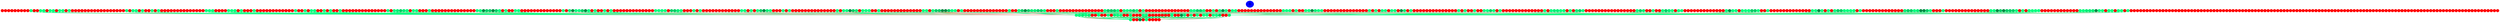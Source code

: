graph {
	edge [bgcolor="purple:pink" color=yellow nodesep=0]
	graph [nodesep=0 ordering=out ranksep=0]
	I [label=3 color=blue height=0.2 style=filled width=0.2]
	x_0 [label="" color=red height=0.2 style=filled width=0.2]
	x_1 [label="" color=red height=0.2 style=filled width=0.2]
	x_2 [label="" color=red height=0.2 style=filled width=0.2]
	x_3 [label="" color=red height=0.2 style=filled width=0.2]
	x_4 [label="" color=red height=0.2 style=filled width=0.2]
	x_5 [label="" color=red height=0.2 style=filled width=0.2]
	x_6 [label="" color=red height=0.2 style=filled width=0.2]
	x_7 [label="" color=red height=0.2 style=filled width=0.2]
	x_8 [label="" color=red height=0.2 style=filled width=0.2]
	x_9 [label="" color=springgreen fillcolor=springgreen height=0.2 style=filled width=0.2]
	x_10 [label="" color=red height=0.2 style=filled width=0.2]
	x_11 [label="" color=red height=0.2 style=filled width=0.2]
	x_12 [label="" color=springgreen fillcolor=springgreen height=0.2 style=filled width=0.2]
	x_13 [label="" color=springgreen fillcolor=springgreen height=0.2 style=filled width=0.2]
	x_14 [label="" color=red height=0.2 style=filled width=0.2]
	x_15 [label="" color=springgreen fillcolor=springgreen height=0.2 style=filled width=0.2]
	x_16 [label="" color=springgreen fillcolor=springgreen height=0.2 style=filled width=0.2]
	x_17 [label="" color=red height=0.2 style=filled width=0.2]
	x_18 [label="" color=springgreen fillcolor=springgreen height=0.2 style=filled width=0.2]
	x_19 [label="" color=springgreen fillcolor=springgreen height=0.2 style=filled width=0.2]
	x_20 [label="" color=red height=0.2 style=filled width=0.2]
	x_21 [label="" color=springgreen fillcolor=springgreen height=0.2 style=filled width=0.2]
	x_22 [label="" color=red height=0.2 style=filled width=0.2]
	x_23 [label="" color=red height=0.2 style=filled width=0.2]
	x_24 [label="" color=red height=0.2 style=filled width=0.2]
	x_25 [label="" color=red height=0.2 style=filled width=0.2]
	x_26 [label="" color=red height=0.2 style=filled width=0.2]
	x_27 [label="" color=red height=0.2 style=filled width=0.2]
	x_28 [label="" color=red height=0.2 style=filled width=0.2]
	x_29 [label="" color=red height=0.2 style=filled width=0.2]
	x_30 [label="" color=red height=0.2 style=filled width=0.2]
	x_31 [label="" color=red height=0.2 style=filled width=0.2]
	x_32 [label="" color=red height=0.2 style=filled width=0.2]
	x_33 [label="" color=red height=0.2 style=filled width=0.2]
	x_34 [label="" color=red height=0.2 style=filled width=0.2]
	x_35 [label="" color=red height=0.2 style=filled width=0.2]
	x_36 [label="" color=red height=0.2 style=filled width=0.2]
	x_37 [label="" color=red height=0.2 style=filled width=0.2]
	x_38 [label="" color=red height=0.2 style=filled width=0.2]
	x_39 [label="" color=springgreen fillcolor=springgreen height=0.2 style=filled width=0.2]
	x_40 [label="" color=red height=0.2 style=filled width=0.2]
	x_41 [label="" color=springgreen fillcolor=springgreen height=0.2 style=filled width=0.2]
	x_42 [label="" color=springgreen fillcolor=springgreen height=0.2 style=filled width=0.2]
	x_43 [label="" color=red height=0.2 style=filled width=0.2]
	x_44 [label="" color=springgreen fillcolor=springgreen height=0.2 style=filled width=0.2]
	x_45 [label="" color=red height=0.2 style=filled width=0.2]
	x_46 [label="" color=red height=0.2 style=filled width=0.2]
	x_47 [label="" color=springgreen fillcolor=springgreen height=0.2 style=filled width=0.2]
	x_48 [label="" color=red height=0.2 style=filled width=0.2]
	x_49 [label="" color=springgreen fillcolor=springgreen height=0.2 style=filled width=0.2]
	x_50 [label="" color=red height=0.2 style=filled width=0.2]
	x_51 [label="" color=red height=0.2 style=filled width=0.2]
	x_52 [label="" color=red height=0.2 style=filled width=0.2]
	x_53 [label="" color=red height=0.2 style=filled width=0.2]
	x_54 [label="" color=red height=0.2 style=filled width=0.2]
	x_55 [label="" color=red height=0.2 style=filled width=0.2]
	x_56 [label="" color=red height=0.2 style=filled width=0.2]
	x_57 [label="" color=red height=0.2 style=filled width=0.2]
	x_58 [label="" color=red height=0.2 style=filled width=0.2]
	x_59 [label="" color=red height=0.2 style=filled width=0.2]
	x_60 [label="" color=red height=0.2 style=filled width=0.2]
	x_61 [label="" color=red height=0.2 style=filled width=0.2]
	x_62 [label="" color=red height=0.2 style=filled width=0.2]
	x_63 [label="" color=red height=0.2 style=filled width=0.2]
	x_64 [label="" color=springgreen fillcolor=springgreen height=0.2 style=filled width=0.2]
	x_65 [label="" color=springgreen fillcolor=springgreen height=0.2 style=filled width=0.2]
	x_66 [label="" color=springgreen fillcolor=springgreen height=0.2 style=filled width=0.2]
	x_67 [label="" color=red height=0.2 style=filled width=0.2]
	x_68 [label="" color=red height=0.2 style=filled width=0.2]
	x_69 [label="" color=red height=0.2 style=filled width=0.2]
	x_70 [label="" color=red height=0.2 style=filled width=0.2]
	x_71 [label="" color=springgreen fillcolor=springgreen height=0.2 style=filled width=0.2]
	x_72 [label="" color=springgreen fillcolor=springgreen height=0.2 style=filled width=0.2]
	x_73 [label="" color=springgreen fillcolor=springgreen height=0.2 style=filled width=0.2]
	x_74 [label="" color=red height=0.2 style=filled width=0.2]
	x_75 [label="" color=springgreen fillcolor=springgreen height=0.2 style=filled width=0.2]
	x_76 [label="" color=red height=0.2 style=filled width=0.2]
	x_77 [label="" color=red height=0.2 style=filled width=0.2]
	x_78 [label="" color=red height=0.2 style=filled width=0.2]
	x_79 [label="" color=springgreen fillcolor=springgreen height=0.2 style=filled width=0.2]
	x_80 [label="" color=red height=0.2 style=filled width=0.2]
	x_81 [label="" color=red height=0.2 style=filled width=0.2]
	x_82 [label="" color=red height=0.2 style=filled width=0.2]
	x_83 [label="" color=red height=0.2 style=filled width=0.2]
	x_84 [label="" color=red height=0.2 style=filled width=0.2]
	x_85 [label="" color=red height=0.2 style=filled width=0.2]
	x_86 [label="" color=red height=0.2 style=filled width=0.2]
	x_87 [label="" color=red height=0.2 style=filled width=0.2]
	x_88 [label="" color=red height=0.2 style=filled width=0.2]
	x_89 [label="" color=red height=0.2 style=filled width=0.2]
	x_90 [label="" color=red height=0.2 style=filled width=0.2]
	x_91 [label="" color=red height=0.2 style=filled width=0.2]
	x_92 [label="" color=springgreen fillcolor=springgreen height=0.2 style=filled width=0.2]
	x_93 [label="" color=red height=0.2 style=filled width=0.2]
	x_94 [label="" color=red height=0.2 style=filled width=0.2]
	x_95 [label="" color=springgreen fillcolor=springgreen height=0.2 style=filled width=0.2]
	x_96 [label="" color=red height=0.2 style=filled width=0.2]
	x_97 [label="" color=springgreen fillcolor=springgreen height=0.2 style=filled width=0.2]
	x_98 [label="" color=springgreen fillcolor=springgreen height=0.2 style=filled width=0.2]
	x_99 [label="" color=red height=0.2 style=filled width=0.2]
	x_100 [label="" color=red height=0.2 style=filled width=0.2]
	x_101 [label="" color=springgreen fillcolor=springgreen height=0.2 style=filled width=0.2]
	x_102 [label="" color=red height=0.2 style=filled width=0.2]
	x_103 [label="" color=springgreen fillcolor=springgreen height=0.2 style=filled width=0.2]
	x_104 [label="" color=red height=0.2 style=filled width=0.2]
	x_105 [label="" color=red height=0.2 style=filled width=0.2]
	x_106 [label="" color=springgreen fillcolor=springgreen height=0.2 style=filled width=0.2]
	x_107 [label="" color=red height=0.2 style=filled width=0.2]
	x_108 [label="" color=red height=0.2 style=filled width=0.2]
	x_109 [label="" color=red height=0.2 style=filled width=0.2]
	x_110 [label="" color=red height=0.2 style=filled width=0.2]
	x_111 [label="" color=red height=0.2 style=filled width=0.2]
	x_112 [label="" color=red height=0.2 style=filled width=0.2]
	x_113 [label="" color=red height=0.2 style=filled width=0.2]
	x_114 [label="" color=red height=0.2 style=filled width=0.2]
	x_115 [label="" color=red height=0.2 style=filled width=0.2]
	x_116 [label="" color=red height=0.2 style=filled width=0.2]
	x_117 [label="" color=red height=0.2 style=filled width=0.2]
	x_118 [label="" color=red height=0.2 style=filled width=0.2]
	x_119 [label="" color=red height=0.2 style=filled width=0.2]
	x_120 [label="" color=red height=0.2 style=filled width=0.2]
	x_121 [label="" color=springgreen fillcolor=springgreen height=0.2 style=filled width=0.2]
	x_122 [label="" color=red height=0.2 style=filled width=0.2]
	x_123 [label="" color=springgreen1 fillcolor=springgreen1 height=0.2 style=filled width=0.2]
	x_124 [label="" color=springgreen2 fillcolor=springgreen2 height=0.2 style=filled width=0.2]
	x_125 [label="" color=springgreen3 fillcolor=springgreen3 height=0.2 style=filled width=0.2]
	x_126 [label="" color=springgreen2 fillcolor=springgreen2 height=0.2 style=filled width=0.2]
	x_127 [label="" color=springgreen1 fillcolor=springgreen1 height=0.2 style=filled width=0.2]
	x_128 [label="" color=red height=0.2 style=filled width=0.2]
	x_129 [label="" color=springgreen fillcolor=springgreen height=0.2 style=filled width=0.2]
	x_130 [label="" color=springgreen fillcolor=springgreen height=0.2 style=filled width=0.2]
	x_131 [label="" color=red height=0.2 style=filled width=0.2]
	x_132 [label="" color=red height=0.2 style=filled width=0.2]
	x_133 [label="" color=red height=0.2 style=filled width=0.2]
	x_134 [label="" color=springgreen fillcolor=springgreen height=0.2 style=filled width=0.2]
	x_135 [label="" color=red height=0.2 style=filled width=0.2]
	x_136 [label="" color=red height=0.2 style=filled width=0.2]
	x_137 [label="" color=red height=0.2 style=filled width=0.2]
	x_138 [label="" color=red height=0.2 style=filled width=0.2]
	x_139 [label="" color=red height=0.2 style=filled width=0.2]
	x_140 [label="" color=red height=0.2 style=filled width=0.2]
	x_141 [label="" color=red height=0.2 style=filled width=0.2]
	x_142 [label="" color=red height=0.2 style=filled width=0.2]
	x_143 [label="" color=red height=0.2 style=filled width=0.2]
	x_144 [label="" color=red height=0.2 style=filled width=0.2]
	x_145 [label="" color=red height=0.2 style=filled width=0.2]
	x_146 [label="" color=red height=0.2 style=filled width=0.2]
	x_147 [label="" color=red height=0.2 style=filled width=0.2]
	x_148 [label="" color=red height=0.2 style=filled width=0.2]
	x_149 [label="" color=springgreen fillcolor=springgreen height=0.2 style=filled width=0.2]
	x_150 [label="" color=springgreen1 fillcolor=springgreen1 height=0.2 style=filled width=0.2]
	x_151 [label="" color=springgreen4 fillcolor=springgreen4 height=0.2 style=filled width=0.2]
	x_152 [label="" color=springgreen3 fillcolor=springgreen3 height=0.2 style=filled width=0.2]
	x_153 [label="" color=springgreen3 fillcolor=springgreen3 height=0.2 style=filled width=0.2]
	x_154 [label="" color=springgreen4 fillcolor=springgreen4 height=0.2 style=filled width=0.2]
	x_155 [label="" color=springgreen3 fillcolor=springgreen3 height=0.2 style=filled width=0.2]
	x_156 [label="" color=springgreen fillcolor=springgreen height=0.2 style=filled width=0.2]
	x_157 [label="" color=red height=0.2 style=filled width=0.2]
	x_158 [label="" color=springgreen fillcolor=springgreen height=0.2 style=filled width=0.2]
	x_159 [label="" color=red height=0.2 style=filled width=0.2]
	x_160 [label="" color=red height=0.2 style=filled width=0.2]
	x_161 [label="" color=springgreen fillcolor=springgreen height=0.2 style=filled width=0.2]
	x_162 [label="" color=springgreen fillcolor=springgreen height=0.2 style=filled width=0.2]
	x_163 [label="" color=red height=0.2 style=filled width=0.2]
	x_164 [label="" color=red height=0.2 style=filled width=0.2]
	x_165 [label="" color=red height=0.2 style=filled width=0.2]
	x_166 [label="" color=red height=0.2 style=filled width=0.2]
	x_167 [label="" color=red height=0.2 style=filled width=0.2]
	x_168 [label="" color=red height=0.2 style=filled width=0.2]
	x_169 [label="" color=red height=0.2 style=filled width=0.2]
	x_170 [label="" color=red height=0.2 style=filled width=0.2]
	x_171 [label="" color=red height=0.2 style=filled width=0.2]
	x_172 [label="" color=red height=0.2 style=filled width=0.2]
	x_173 [label="" color=red height=0.2 style=filled width=0.2]
	x_174 [label="" color=red height=0.2 style=filled width=0.2]
	x_175 [label="" color=red height=0.2 style=filled width=0.2]
	x_176 [label="" color=springgreen fillcolor=springgreen height=0.2 style=filled width=0.2]
	x_177 [label="" color=red height=0.2 style=filled width=0.2]
	x_178 [label="" color=springgreen2 fillcolor=springgreen2 height=0.2 style=filled width=0.2]
	x_179 [label="" color=springgreen4 fillcolor=springgreen4 height=0.2 style=filled width=0.2]
	x_180 [label="" color=springgreen fillcolor=springgreen height=0.2 style=filled width=0.2]
	x_181 [label="" color=springgreen fillcolor=springgreen height=0.2 style=filled width=0.2]
	x_182 [label="" color=springgreen3 fillcolor=springgreen3 height=0.2 style=filled width=0.2]
	x_183 [label="" color=springgreen4 fillcolor=springgreen4 height=0.2 style=filled width=0.2]
	x_184 [label="" color=springgreen1 fillcolor=springgreen1 height=0.2 style=filled width=0.2]
	x_185 [label="" color=red height=0.2 style=filled width=0.2]
	x_186 [label="" color=springgreen fillcolor=springgreen height=0.2 style=filled width=0.2]
	x_187 [label="" color=red height=0.2 style=filled width=0.2]
	x_188 [label="" color=red height=0.2 style=filled width=0.2]
	x_189 [label="" color=springgreen fillcolor=springgreen height=0.2 style=filled width=0.2]
	x_190 [label="" color=red height=0.2 style=filled width=0.2]
	x_191 [label="" color=springgreen fillcolor=springgreen height=0.2 style=filled width=0.2]
	x_192 [label="" color=red height=0.2 style=filled width=0.2]
	x_193 [label="" color=red height=0.2 style=filled width=0.2]
	x_194 [label="" color=red height=0.2 style=filled width=0.2]
	x_195 [label="" color=red height=0.2 style=filled width=0.2]
	x_196 [label="" color=red height=0.2 style=filled width=0.2]
	x_197 [label="" color=red height=0.2 style=filled width=0.2]
	x_198 [label="" color=red height=0.2 style=filled width=0.2]
	x_199 [label="" color=red height=0.2 style=filled width=0.2]
	x_200 [label="" color=red height=0.2 style=filled width=0.2]
	x_201 [label="" color=red height=0.2 style=filled width=0.2]
	x_202 [label="" color=red height=0.2 style=filled width=0.2]
	x_203 [label="" color=red height=0.2 style=filled width=0.2]
	x_204 [label="" color=red height=0.2 style=filled width=0.2]
	x_205 [label="" color=springgreen fillcolor=springgreen height=0.2 style=filled width=0.2]
	x_206 [label="" color=springgreen fillcolor=springgreen height=0.2 style=filled width=0.2]
	x_207 [label="" color=springgreen1 fillcolor=springgreen1 height=0.2 style=filled width=0.2]
	x_208 [label="" color=springgreen fillcolor=springgreen height=0.2 style=filled width=0.2]
	x_209 [label="" color=red height=0.2 style=filled width=0.2]
	x_210 [label="" color=springgreen3 fillcolor=springgreen3 height=0.2 style=filled width=0.2]
	x_211 [label="" color=springgreen3 fillcolor=springgreen3 height=0.2 style=filled width=0.2]
	x_212 [label="" color=springgreen2 fillcolor=springgreen2 height=0.2 style=filled width=0.2]
	x_213 [label="" color=springgreen fillcolor=springgreen height=0.2 style=filled width=0.2]
	x_214 [label="" color=red height=0.2 style=filled width=0.2]
	x_215 [label="" color=red height=0.2 style=filled width=0.2]
	x_216 [label="" color=red height=0.2 style=filled width=0.2]
	x_217 [label="" color=springgreen fillcolor=springgreen height=0.2 style=filled width=0.2]
	x_218 [label="" color=red height=0.2 style=filled width=0.2]
	x_219 [label="" color=springgreen fillcolor=springgreen height=0.2 style=filled width=0.2]
	x_220 [label="" color=red height=0.2 style=filled width=0.2]
	x_221 [label="" color=red height=0.2 style=filled width=0.2]
	x_222 [label="" color=red height=0.2 style=filled width=0.2]
	x_223 [label="" color=red height=0.2 style=filled width=0.2]
	x_224 [label="" color=red height=0.2 style=filled width=0.2]
	x_225 [label="" color=red height=0.2 style=filled width=0.2]
	x_226 [label="" color=red height=0.2 style=filled width=0.2]
	x_227 [label="" color=red height=0.2 style=filled width=0.2]
	x_228 [label="" color=red height=0.2 style=filled width=0.2]
	x_229 [label="" color=red height=0.2 style=filled width=0.2]
	x_230 [label="" color=red height=0.2 style=filled width=0.2]
	x_231 [label="" color=red height=0.2 style=filled width=0.2]
	x_232 [label="" color=springgreen fillcolor=springgreen height=0.2 style=filled width=0.2]
	x_233 [label="" color=springgreen fillcolor=springgreen height=0.2 style=filled width=0.2]
	x_234 [label="" color=red height=0.2 style=filled width=0.2]
	x_235 [label="" color=springgreen fillcolor=springgreen height=0.2 style=filled width=0.2]
	x_236 [label="" color=red height=0.2 style=filled width=0.2]
	x_237 [label="" color=springgreen fillcolor=springgreen height=0.2 style=filled width=0.2]
	x_238 [label="" color=springgreen3 fillcolor=springgreen3 height=0.2 style=filled width=0.2]
	x_239 [label="" color=springgreen4 fillcolor=springgreen4 height=0.2 style=filled width=0.2]
	x_240 [label="" color=springgreen2 fillcolor=springgreen2 height=0.2 style=filled width=0.2]
	x_241 [label="" color=springgreen fillcolor=springgreen height=0.2 style=filled width=0.2]
	x_242 [label="" color=red height=0.2 style=filled width=0.2]
	x_243 [label="" color=red height=0.2 style=filled width=0.2]
	x_244 [label="" color=red height=0.2 style=filled width=0.2]
	x_245 [label="" color=springgreen fillcolor=springgreen height=0.2 style=filled width=0.2]
	x_246 [label="" color=red height=0.2 style=filled width=0.2]
	x_247 [label="" color=springgreen fillcolor=springgreen height=0.2 style=filled width=0.2]
	x_248 [label="" color=red height=0.2 style=filled width=0.2]
	x_249 [label="" color=red height=0.2 style=filled width=0.2]
	x_250 [label="" color=red height=0.2 style=filled width=0.2]
	x_251 [label="" color=red height=0.2 style=filled width=0.2]
	x_252 [label="" color=red height=0.2 style=filled width=0.2]
	x_253 [label="" color=red height=0.2 style=filled width=0.2]
	x_254 [label="" color=red height=0.2 style=filled width=0.2]
	x_255 [label="" color=red height=0.2 style=filled width=0.2]
	x_256 [label="" color=red height=0.2 style=filled width=0.2]
	x_257 [label="" color=red height=0.2 style=filled width=0.2]
	x_258 [label="" color=red height=0.2 style=filled width=0.2]
	x_259 [label="" color=red height=0.2 style=filled width=0.2]
	x_260 [label="" color=red height=0.2 style=filled width=0.2]
	x_261 [label="" color=red height=0.2 style=filled width=0.2]
	x_262 [label="" color=springgreen fillcolor=springgreen height=0.2 style=filled width=0.2]
	x_263 [label="" color=red height=0.2 style=filled width=0.2]
	x_264 [label="" color=springgreen fillcolor=springgreen height=0.2 style=filled width=0.2]
	x_265 [label="" color=springgreen fillcolor=springgreen height=0.2 style=filled width=0.2]
	x_266 [label="" color=springgreen4 fillcolor=springgreen4 height=0.2 style=filled width=0.2]
	x_267 [label="" color=springgreen3 fillcolor=springgreen3 height=0.2 style=filled width=0.2]
	x_268 [label="" color=springgreen2 fillcolor=springgreen2 height=0.2 style=filled width=0.2]
	x_269 [label="" color=red height=0.2 style=filled width=0.2]
	x_270 [label="" color=springgreen fillcolor=springgreen height=0.2 style=filled width=0.2]
	x_271 [label="" color=springgreen fillcolor=springgreen height=0.2 style=filled width=0.2]
	x_272 [label="" color=springgreen fillcolor=springgreen height=0.2 style=filled width=0.2]
	x_273 [label="" color=red height=0.2 style=filled width=0.2]
	x_274 [label="" color=red height=0.2 style=filled width=0.2]
	x_275 [label="" color=springgreen fillcolor=springgreen height=0.2 style=filled width=0.2]
	x_276 [label="" color=red height=0.2 style=filled width=0.2]
	x_277 [label="" color=red height=0.2 style=filled width=0.2]
	x_278 [label="" color=red height=0.2 style=filled width=0.2]
	x_279 [label="" color=red height=0.2 style=filled width=0.2]
	x_280 [label="" color=red height=0.2 style=filled width=0.2]
	x_281 [label="" color=red height=0.2 style=filled width=0.2]
	x_282 [label="" color=red height=0.2 style=filled width=0.2]
	x_283 [label="" color=red height=0.2 style=filled width=0.2]
	x_284 [label="" color=red height=0.2 style=filled width=0.2]
	x_285 [label="" color=red height=0.2 style=filled width=0.2]
	x_286 [label="" color=red height=0.2 style=filled width=0.2]
	x_287 [label="" color=red height=0.2 style=filled width=0.2]
	x_288 [label="" color=red height=0.2 style=filled width=0.2]
	x_289 [label="" color=springgreen fillcolor=springgreen height=0.2 style=filled width=0.2]
	x_290 [label="" color=springgreen fillcolor=springgreen height=0.2 style=filled width=0.2]
	x_291 [label="" color=red height=0.2 style=filled width=0.2]
	x_292 [label="" color=springgreen1 fillcolor=springgreen1 height=0.2 style=filled width=0.2]
	x_293 [label="" color=springgreen3 fillcolor=springgreen3 height=0.2 style=filled width=0.2]
	x_294 [label="" color=springgreen3 fillcolor=springgreen3 height=0.2 style=filled width=0.2]
	x_295 [label="" color=springgreen4 fillcolor=springgreen4 height=0.2 style=filled width=0.2]
	x_296 [label="" color=springgreen4 fillcolor=springgreen4 height=0.2 style=filled width=0.2]
	x_297 [label="" color=springgreen3 fillcolor=springgreen3 height=0.2 style=filled width=0.2]
	x_298 [label="" color=springgreen fillcolor=springgreen height=0.2 style=filled width=0.2]
	x_299 [label="" color=springgreen fillcolor=springgreen height=0.2 style=filled width=0.2]
	x_300 [label="" color=red height=0.2 style=filled width=0.2]
	x_301 [label="" color=springgreen fillcolor=springgreen height=0.2 style=filled width=0.2]
	x_302 [label="" color=red height=0.2 style=filled width=0.2]
	x_303 [label="" color=red height=0.2 style=filled width=0.2]
	x_304 [label="" color=red height=0.2 style=filled width=0.2]
	x_305 [label="" color=red height=0.2 style=filled width=0.2]
	x_306 [label="" color=red height=0.2 style=filled width=0.2]
	x_307 [label="" color=red height=0.2 style=filled width=0.2]
	x_308 [label="" color=red height=0.2 style=filled width=0.2]
	x_309 [label="" color=red height=0.2 style=filled width=0.2]
	x_310 [label="" color=red height=0.2 style=filled width=0.2]
	x_311 [label="" color=red height=0.2 style=filled width=0.2]
	x_312 [label="" color=red height=0.2 style=filled width=0.2]
	x_313 [label="" color=red height=0.2 style=filled width=0.2]
	x_314 [label="" color=red height=0.2 style=filled width=0.2]
	x_315 [label="" color=red height=0.2 style=filled width=0.2]
	x_316 [label="" color=springgreen fillcolor=springgreen height=0.2 style=filled width=0.2]
	x_317 [label="" color=red height=0.2 style=filled width=0.2]
	x_318 [label="" color=red height=0.2 style=filled width=0.2]
	x_319 [label="" color=springgreen1 fillcolor=springgreen1 height=0.2 style=filled width=0.2]
	x_320 [label="" color=springgreen3 fillcolor=springgreen3 height=0.2 style=filled width=0.2]
	x_321 [label="" color=springgreen4 fillcolor=springgreen4 height=0.2 style=filled width=0.2]
	x_322 [label="" color=springgreen3 fillcolor=springgreen3 height=0.2 style=filled width=0.2]
	x_323 [label="" color=springgreen2 fillcolor=springgreen2 height=0.2 style=filled width=0.2]
	x_324 [label="" color=springgreen2 fillcolor=springgreen2 height=0.2 style=filled width=0.2]
	x_325 [label="" color=springgreen3 fillcolor=springgreen3 height=0.2 style=filled width=0.2]
	x_326 [label="" color=springgreen3 fillcolor=springgreen3 height=0.2 style=filled width=0.2]
	x_327 [label="" color=springgreen1 fillcolor=springgreen1 height=0.2 style=filled width=0.2]
	x_328 [label="" color=red height=0.2 style=filled width=0.2]
	x_329 [label="" color=red height=0.2 style=filled width=0.2]
	x_330 [label="" color=red height=0.2 style=filled width=0.2]
	x_331 [label="" color=springgreen fillcolor=springgreen height=0.2 style=filled width=0.2]
	x_332 [label="" color=red height=0.2 style=filled width=0.2]
	x_333 [label="" color=red height=0.2 style=filled width=0.2]
	x_334 [label="" color=red height=0.2 style=filled width=0.2]
	x_335 [label="" color=red height=0.2 style=filled width=0.2]
	x_336 [label="" color=red height=0.2 style=filled width=0.2]
	x_337 [label="" color=red height=0.2 style=filled width=0.2]
	x_338 [label="" color=red height=0.2 style=filled width=0.2]
	x_339 [label="" color=red height=0.2 style=filled width=0.2]
	x_340 [label="" color=red height=0.2 style=filled width=0.2]
	x_341 [label="" color=red height=0.2 style=filled width=0.2]
	x_342 [label="" color=red height=0.2 style=filled width=0.2]
	x_343 [label="" color=red height=0.2 style=filled width=0.2]
	x_344 [label="" color=red height=0.2 style=filled width=0.2]
	x_345 [label="" color=red height=0.2 style=filled width=0.2]
	x_346 [label="" color=springgreen1 fillcolor=springgreen1 height=0.2 style=filled width=0.2]
	x_347 [label="" color=springgreen3 fillcolor=springgreen3 height=0.2 style=filled width=0.2]
	x_348 [label="" color=springgreen3 fillcolor=springgreen3 height=0.2 style=filled width=0.2]
	x_349 [label="" color=springgreen3 fillcolor=springgreen3 height=0.2 style=filled width=0.2]
	x_350 [label="" color=springgreen1 fillcolor=springgreen1 height=0.2 style=filled width=0.2]
	x_351 [label="" color=red height=0.2 style=filled width=0.2]
	x_352 [label="" color=springgreen fillcolor=springgreen height=0.2 style=filled width=0.2]
	x_353 [label="" color=springgreen fillcolor=springgreen height=0.2 style=filled width=0.2]
	x_354 [label="" color=springgreen2 fillcolor=springgreen2 height=0.2 style=filled width=0.2]
	x_355 [label="" color=springgreen3 fillcolor=springgreen3 height=0.2 style=filled width=0.2]
	x_356 [label="" color=springgreen fillcolor=springgreen height=0.2 style=filled width=0.2]
	x_357 [label="" color=red height=0.2 style=filled width=0.2]
	x_358 [label="" color=springgreen fillcolor=springgreen height=0.2 style=filled width=0.2]
	x_359 [label="" color=red height=0.2 style=filled width=0.2]
	x_360 [label="" color=red height=0.2 style=filled width=0.2]
	x_361 [label="" color=red height=0.2 style=filled width=0.2]
	x_362 [label="" color=red height=0.2 style=filled width=0.2]
	x_363 [label="" color=red height=0.2 style=filled width=0.2]
	x_364 [label="" color=red height=0.2 style=filled width=0.2]
	x_365 [label="" color=red height=0.2 style=filled width=0.2]
	x_366 [label="" color=red height=0.2 style=filled width=0.2]
	x_367 [label="" color=red height=0.2 style=filled width=0.2]
	x_368 [label="" color=red height=0.2 style=filled width=0.2]
	x_369 [label="" color=red height=0.2 style=filled width=0.2]
	x_370 [label="" color=red height=0.2 style=filled width=0.2]
	x_371 [label="" color=red height=0.2 style=filled width=0.2]
	x_372 [label="" color=red height=0.2 style=filled width=0.2]
	x_373 [label="" color=springgreen fillcolor=springgreen height=0.2 style=filled width=0.2]
	x_374 [label="" color=springgreen1 fillcolor=springgreen1 height=0.2 style=filled width=0.2]
	x_375 [label="" color=springgreen3 fillcolor=springgreen3 height=0.2 style=filled width=0.2]
	x_376 [label="" color=springgreen3 fillcolor=springgreen3 height=0.2 style=filled width=0.2]
	x_377 [label="" color=springgreen fillcolor=springgreen height=0.2 style=filled width=0.2]
	x_378 [label="" color=red height=0.2 style=filled width=0.2]
	x_379 [label="" color=red height=0.2 style=filled width=0.2]
	x_380 [label="" color=springgreen fillcolor=springgreen height=0.2 style=filled width=0.2]
	x_381 [label="" color=red height=0.2 style=filled width=0.2]
	x_382 [label="" color=springgreen1 fillcolor=springgreen1 height=0.2 style=filled width=0.2]
	x_383 [label="" color=springgreen4 fillcolor=springgreen4 height=0.2 style=filled width=0.2]
	x_384 [label="" color=springgreen fillcolor=springgreen height=0.2 style=filled width=0.2]
	x_385 [label="" color=red height=0.2 style=filled width=0.2]
	x_386 [label="" color=springgreen fillcolor=springgreen height=0.2 style=filled width=0.2]
	x_387 [label="" color=springgreen fillcolor=springgreen height=0.2 style=filled width=0.2]
	x_388 [label="" color=red height=0.2 style=filled width=0.2]
	x_389 [label="" color=red height=0.2 style=filled width=0.2]
	x_390 [label="" color=red height=0.2 style=filled width=0.2]
	x_391 [label="" color=red height=0.2 style=filled width=0.2]
	x_392 [label="" color=red height=0.2 style=filled width=0.2]
	x_393 [label="" color=red height=0.2 style=filled width=0.2]
	x_394 [label="" color=red height=0.2 style=filled width=0.2]
	x_395 [label="" color=red height=0.2 style=filled width=0.2]
	x_396 [label="" color=red height=0.2 style=filled width=0.2]
	x_397 [label="" color=red height=0.2 style=filled width=0.2]
	x_398 [label="" color=red height=0.2 style=filled width=0.2]
	x_399 [label="" color=red height=0.2 style=filled width=0.2]
	x_400 [label="" color=red height=0.2 style=filled width=0.2]
	x_401 [label="" color=red height=0.2 style=filled width=0.2]
	x_402 [label="" color=springgreen fillcolor=springgreen height=0.2 style=filled width=0.2]
	x_403 [label="" color=springgreen1 fillcolor=springgreen1 height=0.2 style=filled width=0.2]
	x_404 [label="" color=springgreen fillcolor=springgreen height=0.2 style=filled width=0.2]
	x_405 [label="" color=red height=0.2 style=filled width=0.2]
	x_406 [label="" color=springgreen fillcolor=springgreen height=0.2 style=filled width=0.2]
	x_407 [label="" color=red height=0.2 style=filled width=0.2]
	x_408 [label="" color=red height=0.2 style=filled width=0.2]
	x_409 [label="" color=springgreen fillcolor=springgreen height=0.2 style=filled width=0.2]
	x_410 [label="" color=springgreen1 fillcolor=springgreen1 height=0.2 style=filled width=0.2]
	x_411 [label="" color=springgreen4 fillcolor=springgreen4 height=0.2 style=filled width=0.2]
	x_412 [label="" color=springgreen2 fillcolor=springgreen2 height=0.2 style=filled width=0.2]
	x_413 [label="" color=springgreen fillcolor=springgreen height=0.2 style=filled width=0.2]
	x_414 [label="" color=springgreen fillcolor=springgreen height=0.2 style=filled width=0.2]
	x_415 [label="" color=red height=0.2 style=filled width=0.2]
	x_416 [label="" color=red height=0.2 style=filled width=0.2]
	x_417 [label="" color=red height=0.2 style=filled width=0.2]
	x_418 [label="" color=red height=0.2 style=filled width=0.2]
	x_419 [label="" color=red height=0.2 style=filled width=0.2]
	x_420 [label="" color=red height=0.2 style=filled width=0.2]
	x_421 [label="" color=red height=0.2 style=filled width=0.2]
	x_422 [label="" color=red height=0.2 style=filled width=0.2]
	x_423 [label="" color=red height=0.2 style=filled width=0.2]
	x_424 [label="" color=red height=0.2 style=filled width=0.2]
	x_425 [label="" color=red height=0.2 style=filled width=0.2]
	x_426 [label="" color=red height=0.2 style=filled width=0.2]
	x_427 [label="" color=red height=0.2 style=filled width=0.2]
	x_428 [label="" color=red height=0.2 style=filled width=0.2]
	x_429 [label="" color=springgreen fillcolor=springgreen height=0.2 style=filled width=0.2]
	x_430 [label="" color=red height=0.2 style=filled width=0.2]
	x_431 [label="" color=springgreen fillcolor=springgreen height=0.2 style=filled width=0.2]
	x_432 [label="" color=red height=0.2 style=filled width=0.2]
	x_433 [label="" color=springgreen fillcolor=springgreen height=0.2 style=filled width=0.2]
	x_434 [label="" color=springgreen fillcolor=springgreen height=0.2 style=filled width=0.2]
	x_435 [label="" color=red height=0.2 style=filled width=0.2]
	x_436 [label="" color=springgreen fillcolor=springgreen height=0.2 style=filled width=0.2]
	x_437 [label="" color=springgreen fillcolor=springgreen height=0.2 style=filled width=0.2]
	x_438 [label="" color=red height=0.2 style=filled width=0.2]
	x_439 [label="" color=springgreen4 fillcolor=springgreen4 height=0.2 style=filled width=0.2]
	x_440 [label="" color=springgreen2 fillcolor=springgreen2 height=0.2 style=filled width=0.2]
	x_441 [label="" color=red height=0.2 style=filled width=0.2]
	x_442 [label="" color=springgreen fillcolor=springgreen height=0.2 style=filled width=0.2]
	x_443 [label="" color=red height=0.2 style=filled width=0.2]
	x_444 [label="" color=red height=0.2 style=filled width=0.2]
	x_445 [label="" color=red height=0.2 style=filled width=0.2]
	x_446 [label="" color=red height=0.2 style=filled width=0.2]
	x_447 [label="" color=red height=0.2 style=filled width=0.2]
	x_448 [label="" color=red height=0.2 style=filled width=0.2]
	x_449 [label="" color=red height=0.2 style=filled width=0.2]
	x_450 [label="" color=red height=0.2 style=filled width=0.2]
	x_451 [label="" color=red height=0.2 style=filled width=0.2]
	x_452 [label="" color=red height=0.2 style=filled width=0.2]
	x_453 [label="" color=red height=0.2 style=filled width=0.2]
	x_454 [label="" color=red height=0.2 style=filled width=0.2]
	x_455 [label="" color=red height=0.2 style=filled width=0.2]
	x_456 [label="" color=red height=0.2 style=filled width=0.2]
	x_457 [label="" color=springgreen fillcolor=springgreen height=0.2 style=filled width=0.2]
	x_458 [label="" color=red height=0.2 style=filled width=0.2]
	x_459 [label="" color=springgreen fillcolor=springgreen height=0.2 style=filled width=0.2]
	x_460 [label="" color=red height=0.2 style=filled width=0.2]
	x_461 [label="" color=red height=0.2 style=filled width=0.2]
	x_462 [label="" color=springgreen fillcolor=springgreen height=0.2 style=filled width=0.2]
	x_463 [label="" color=red height=0.2 style=filled width=0.2]
	x_464 [label="" color=red height=0.2 style=filled width=0.2]
	x_465 [label="" color=springgreen fillcolor=springgreen height=0.2 style=filled width=0.2]
	x_466 [label="" color=springgreen1 fillcolor=springgreen1 height=0.2 style=filled width=0.2]
	x_467 [label="" color=springgreen3 fillcolor=springgreen3 height=0.2 style=filled width=0.2]
	x_468 [label="" color=springgreen1 fillcolor=springgreen1 height=0.2 style=filled width=0.2]
	x_469 [label="" color=red height=0.2 style=filled width=0.2]
	x_470 [label="" color=springgreen fillcolor=springgreen height=0.2 style=filled width=0.2]
	x_471 [label="" color=red height=0.2 style=filled width=0.2]
	x_472 [label="" color=red height=0.2 style=filled width=0.2]
	x_473 [label="" color=red height=0.2 style=filled width=0.2]
	x_474 [label="" color=red height=0.2 style=filled width=0.2]
	x_475 [label="" color=red height=0.2 style=filled width=0.2]
	x_476 [label="" color=red height=0.2 style=filled width=0.2]
	x_477 [label="" color=red height=0.2 style=filled width=0.2]
	x_478 [label="" color=red height=0.2 style=filled width=0.2]
	x_479 [label="" color=red height=0.2 style=filled width=0.2]
	x_480 [label="" color=red height=0.2 style=filled width=0.2]
	x_481 [label="" color=red height=0.2 style=filled width=0.2]
	x_482 [label="" color=red height=0.2 style=filled width=0.2]
	x_483 [label="" color=red height=0.2 style=filled width=0.2]
	x_484 [label="" color=springgreen fillcolor=springgreen height=0.2 style=filled width=0.2]
	x_485 [label="" color=red height=0.2 style=filled width=0.2]
	x_486 [label="" color=springgreen fillcolor=springgreen height=0.2 style=filled width=0.2]
	x_487 [label="" color=springgreen2 fillcolor=springgreen2 height=0.2 style=filled width=0.2]
	x_488 [label="" color=springgreen2 fillcolor=springgreen2 height=0.2 style=filled width=0.2]
	x_489 [label="" color=springgreen fillcolor=springgreen height=0.2 style=filled width=0.2]
	x_490 [label="" color=springgreen fillcolor=springgreen height=0.2 style=filled width=0.2]
	x_491 [label="" color=red height=0.2 style=filled width=0.2]
	x_492 [label="" color=springgreen fillcolor=springgreen height=0.2 style=filled width=0.2]
	x_493 [label="" color=red height=0.2 style=filled width=0.2]
	x_494 [label="" color=springgreen2 fillcolor=springgreen2 height=0.2 style=filled width=0.2]
	x_495 [label="" color=springgreen3 fillcolor=springgreen3 height=0.2 style=filled width=0.2]
	x_496 [label="" color=springgreen fillcolor=springgreen height=0.2 style=filled width=0.2]
	x_497 [label="" color=red height=0.2 style=filled width=0.2]
	x_498 [label="" color=red height=0.2 style=filled width=0.2]
	x_499 [label="" color=red height=0.2 style=filled width=0.2]
	x_500 [label="" color=red height=0.2 style=filled width=0.2]
	x_501 [label="" color=red height=0.2 style=filled width=0.2]
	x_502 [label="" color=red height=0.2 style=filled width=0.2]
	x_503 [label="" color=red height=0.2 style=filled width=0.2]
	x_504 [label="" color=red height=0.2 style=filled width=0.2]
	x_505 [label="" color=red height=0.2 style=filled width=0.2]
	x_506 [label="" color=red height=0.2 style=filled width=0.2]
	x_507 [label="" color=red height=0.2 style=filled width=0.2]
	x_508 [label="" color=red height=0.2 style=filled width=0.2]
	x_509 [label="" color=red height=0.2 style=filled width=0.2]
	x_510 [label="" color=red height=0.2 style=filled width=0.2]
	x_511 [label="" color=red height=0.2 style=filled width=0.2]
	x_512 [label="" color=red height=0.2 style=filled width=0.2]
	x_513 [label="" color=springgreen fillcolor=springgreen height=0.2 style=filled width=0.2]
	x_514 [label="" color=springgreen3 fillcolor=springgreen3 height=0.2 style=filled width=0.2]
	x_515 [label="" color=springgreen2 fillcolor=springgreen2 height=0.2 style=filled width=0.2]
	x_516 [label="" color=red height=0.2 style=filled width=0.2]
	x_517 [label="" color=red height=0.2 style=filled width=0.2]
	x_518 [label="" color=springgreen fillcolor=springgreen height=0.2 style=filled width=0.2]
	x_519 [label="" color=red height=0.2 style=filled width=0.2]
	x_520 [label="" color=red height=0.2 style=filled width=0.2]
	x_521 [label="" color=springgreen fillcolor=springgreen height=0.2 style=filled width=0.2]
	x_522 [label="" color=springgreen3 fillcolor=springgreen3 height=0.2 style=filled width=0.2]
	x_523 [label="" color=springgreen2 fillcolor=springgreen2 height=0.2 style=filled width=0.2]
	x_524 [label="" color=springgreen fillcolor=springgreen height=0.2 style=filled width=0.2]
	x_525 [label="" color=red height=0.2 style=filled width=0.2]
	x_526 [label="" color=springgreen fillcolor=springgreen height=0.2 style=filled width=0.2]
	x_527 [label="" color=springgreen fillcolor=springgreen height=0.2 style=filled width=0.2]
	x_528 [label="" color=red height=0.2 style=filled width=0.2]
	x_529 [label="" color=red height=0.2 style=filled width=0.2]
	x_530 [label="" color=red height=0.2 style=filled width=0.2]
	x_531 [label="" color=red height=0.2 style=filled width=0.2]
	x_532 [label="" color=red height=0.2 style=filled width=0.2]
	x_533 [label="" color=red height=0.2 style=filled width=0.2]
	x_534 [label="" color=red height=0.2 style=filled width=0.2]
	x_535 [label="" color=red height=0.2 style=filled width=0.2]
	x_536 [label="" color=red height=0.2 style=filled width=0.2]
	x_537 [label="" color=red height=0.2 style=filled width=0.2]
	x_538 [label="" color=red height=0.2 style=filled width=0.2]
	x_539 [label="" color=red height=0.2 style=filled width=0.2]
	x_540 [label="" color=red height=0.2 style=filled width=0.2]
	x_541 [label="" color=springgreen1 fillcolor=springgreen1 height=0.2 style=filled width=0.2]
	x_542 [label="" color=springgreen4 fillcolor=springgreen4 height=0.2 style=filled width=0.2]
	x_543 [label="" color=springgreen1 fillcolor=springgreen1 height=0.2 style=filled width=0.2]
	x_544 [label="" color=springgreen fillcolor=springgreen height=0.2 style=filled width=0.2]
	x_545 [label="" color=red height=0.2 style=filled width=0.2]
	x_546 [label="" color=springgreen fillcolor=springgreen height=0.2 style=filled width=0.2]
	x_547 [label="" color=springgreen fillcolor=springgreen height=0.2 style=filled width=0.2]
	x_548 [label="" color=springgreen fillcolor=springgreen height=0.2 style=filled width=0.2]
	x_549 [label="" color=springgreen3 fillcolor=springgreen3 height=0.2 style=filled width=0.2]
	x_550 [label="" color=springgreen3 fillcolor=springgreen3 height=0.2 style=filled width=0.2]
	x_551 [label="" color=springgreen fillcolor=springgreen height=0.2 style=filled width=0.2]
	x_552 [label="" color=red height=0.2 style=filled width=0.2]
	x_553 [label="" color=red height=0.2 style=filled width=0.2]
	x_554 [label="" color=springgreen fillcolor=springgreen height=0.2 style=filled width=0.2]
	x_555 [label="" color=red height=0.2 style=filled width=0.2]
	x_556 [label="" color=red height=0.2 style=filled width=0.2]
	x_557 [label="" color=red height=0.2 style=filled width=0.2]
	x_558 [label="" color=red height=0.2 style=filled width=0.2]
	x_559 [label="" color=red height=0.2 style=filled width=0.2]
	x_560 [label="" color=red height=0.2 style=filled width=0.2]
	x_561 [label="" color=red height=0.2 style=filled width=0.2]
	x_562 [label="" color=red height=0.2 style=filled width=0.2]
	x_563 [label="" color=red height=0.2 style=filled width=0.2]
	x_564 [label="" color=red height=0.2 style=filled width=0.2]
	x_565 [label="" color=red height=0.2 style=filled width=0.2]
	x_566 [label="" color=red height=0.2 style=filled width=0.2]
	x_567 [label="" color=red height=0.2 style=filled width=0.2]
	x_568 [label="" color=springgreen fillcolor=springgreen height=0.2 style=filled width=0.2]
	x_569 [label="" color=springgreen1 fillcolor=springgreen1 height=0.2 style=filled width=0.2]
	x_570 [label="" color=springgreen4 fillcolor=springgreen4 height=0.2 style=filled width=0.2]
	x_571 [label="" color=springgreen1 fillcolor=springgreen1 height=0.2 style=filled width=0.2]
	x_572 [label="" color=red height=0.2 style=filled width=0.2]
	x_573 [label="" color=springgreen fillcolor=springgreen height=0.2 style=filled width=0.2]
	x_574 [label="" color=red height=0.2 style=filled width=0.2]
	x_575 [label="" color=springgreen1 fillcolor=springgreen1 height=0.2 style=filled width=0.2]
	x_576 [label="" color=springgreen3 fillcolor=springgreen3 height=0.2 style=filled width=0.2]
	x_577 [label="" color=springgreen3 fillcolor=springgreen3 height=0.2 style=filled width=0.2]
	x_578 [label="" color=springgreen1 fillcolor=springgreen1 height=0.2 style=filled width=0.2]
	x_579 [label="" color=springgreen fillcolor=springgreen height=0.2 style=filled width=0.2]
	x_580 [label="" color=springgreen fillcolor=springgreen height=0.2 style=filled width=0.2]
	x_581 [label="" color=springgreen fillcolor=springgreen height=0.2 style=filled width=0.2]
	x_582 [label="" color=red height=0.2 style=filled width=0.2]
	x_583 [label="" color=springgreen fillcolor=springgreen height=0.2 style=filled width=0.2]
	x_584 [label="" color=red height=0.2 style=filled width=0.2]
	x_585 [label="" color=red height=0.2 style=filled width=0.2]
	x_586 [label="" color=red height=0.2 style=filled width=0.2]
	x_587 [label="" color=red height=0.2 style=filled width=0.2]
	x_588 [label="" color=red height=0.2 style=filled width=0.2]
	x_589 [label="" color=red height=0.2 style=filled width=0.2]
	x_590 [label="" color=red height=0.2 style=filled width=0.2]
	x_591 [label="" color=red height=0.2 style=filled width=0.2]
	x_592 [label="" color=red height=0.2 style=filled width=0.2]
	x_593 [label="" color=red height=0.2 style=filled width=0.2]
	x_594 [label="" color=red height=0.2 style=filled width=0.2]
	x_595 [label="" color=red height=0.2 style=filled width=0.2]
	x_596 [label="" color=red height=0.2 style=filled width=0.2]
	x_597 [label="" color=springgreen2 fillcolor=springgreen2 height=0.2 style=filled width=0.2]
	x_598 [label="" color=springgreen3 fillcolor=springgreen3 height=0.2 style=filled width=0.2]
	x_599 [label="" color=springgreen3 fillcolor=springgreen3 height=0.2 style=filled width=0.2]
	x_600 [label="" color=springgreen1 fillcolor=springgreen1 height=0.2 style=filled width=0.2]
	x_601 [label="" color=springgreen2 fillcolor=springgreen2 height=0.2 style=filled width=0.2]
	x_602 [label="" color=springgreen4 fillcolor=springgreen4 height=0.2 style=filled width=0.2]
	x_603 [label="" color=springgreen4 fillcolor=springgreen4 height=0.2 style=filled width=0.2]
	x_604 [label="" color=springgreen3 fillcolor=springgreen3 height=0.2 style=filled width=0.2]
	x_605 [label="" color=springgreen1 fillcolor=springgreen1 height=0.2 style=filled width=0.2]
	x_606 [label="" color=red height=0.2 style=filled width=0.2]
	x_607 [label="" color=red height=0.2 style=filled width=0.2]
	x_608 [label="" color=red height=0.2 style=filled width=0.2]
	x_609 [label="" color=springgreen fillcolor=springgreen height=0.2 style=filled width=0.2]
	x_610 [label="" color=red height=0.2 style=filled width=0.2]
	x_611 [label="" color=red height=0.2 style=filled width=0.2]
	x_612 [label="" color=red height=0.2 style=filled width=0.2]
	x_613 [label="" color=red height=0.2 style=filled width=0.2]
	x_614 [label="" color=red height=0.2 style=filled width=0.2]
	x_615 [label="" color=red height=0.2 style=filled width=0.2]
	x_616 [label="" color=red height=0.2 style=filled width=0.2]
	x_617 [label="" color=red height=0.2 style=filled width=0.2]
	x_618 [label="" color=red height=0.2 style=filled width=0.2]
	x_619 [label="" color=red height=0.2 style=filled width=0.2]
	x_620 [label="" color=red height=0.2 style=filled width=0.2]
	x_621 [label="" color=red height=0.2 style=filled width=0.2]
	x_622 [label="" color=red height=0.2 style=filled width=0.2]
	x_623 [label="" color=red height=0.2 style=filled width=0.2]
	x_624 [label="" color=springgreen fillcolor=springgreen height=0.2 style=filled width=0.2]
	x_625 [label="" color=springgreen1 fillcolor=springgreen1 height=0.2 style=filled width=0.2]
	x_626 [label="" color=springgreen4 fillcolor=springgreen4 height=0.2 style=filled width=0.2]
	x_627 [label="" color=springgreen3 fillcolor=springgreen3 height=0.2 style=filled width=0.2]
	x_628 [label="" color=springgreen4 fillcolor=springgreen4 height=0.2 style=filled width=0.2]
	x_629 [label="" color=springgreen3 fillcolor=springgreen3 height=0.2 style=filled width=0.2]
	x_630 [label="" color=springgreen3 fillcolor=springgreen3 height=0.2 style=filled width=0.2]
	x_631 [label="" color=springgreen3 fillcolor=springgreen3 height=0.2 style=filled width=0.2]
	x_632 [label="" color=springgreen1 fillcolor=springgreen1 height=0.2 style=filled width=0.2]
	x_633 [label="" color=red height=0.2 style=filled width=0.2]
	x_634 [label="" color=springgreen fillcolor=springgreen height=0.2 style=filled width=0.2]
	x_635 [label="" color=red height=0.2 style=filled width=0.2]
	x_636 [label="" color=springgreen fillcolor=springgreen height=0.2 style=filled width=0.2]
	x_637 [label="" color=springgreen fillcolor=springgreen height=0.2 style=filled width=0.2]
	x_638 [label="" color=springgreen fillcolor=springgreen height=0.2 style=filled width=0.2]
	x_639 [label="" color=springgreen fillcolor=springgreen height=0.2 style=filled width=0.2]
	x_640 [label="" color=red height=0.2 style=filled width=0.2]
	x_641 [label="" color=red height=0.2 style=filled width=0.2]
	x_642 [label="" color=red height=0.2 style=filled width=0.2]
	x_643 [label="" color=red height=0.2 style=filled width=0.2]
	x_644 [label="" color=red height=0.2 style=filled width=0.2]
	x_645 [label="" color=red height=0.2 style=filled width=0.2]
	x_646 [label="" color=red height=0.2 style=filled width=0.2]
	x_647 [label="" color=red height=0.2 style=filled width=0.2]
	x_648 [label="" color=red height=0.2 style=filled width=0.2]
	x_649 [label="" color=red height=0.2 style=filled width=0.2]
	x_650 [label="" color=red height=0.2 style=filled width=0.2]
	x_651 [label="" color=red height=0.2 style=filled width=0.2]
	x_652 [label="" color=springgreen fillcolor=springgreen height=0.2 style=filled width=0.2]
	x_653 [label="" color=springgreen fillcolor=springgreen height=0.2 style=filled width=0.2]
	x_654 [label="" color=springgreen2 fillcolor=springgreen2 height=0.2 style=filled width=0.2]
	x_655 [label="" color=springgreen2 fillcolor=springgreen2 height=0.2 style=filled width=0.2]
	x_656 [label="" color=springgreen2 fillcolor=springgreen2 height=0.2 style=filled width=0.2]
	x_657 [label="" color=springgreen4 fillcolor=springgreen4 height=0.2 style=filled width=0.2]
	x_658 [label="" color=springgreen1 fillcolor=springgreen1 height=0.2 style=filled width=0.2]
	x_659 [label="" color=springgreen fillcolor=springgreen height=0.2 style=filled width=0.2]
	x_660 [label="" color=red height=0.2 style=filled width=0.2]
	x_661 [label="" color=springgreen fillcolor=springgreen height=0.2 style=filled width=0.2]
	x_662 [label="" color=springgreen fillcolor=springgreen height=0.2 style=filled width=0.2]
	x_663 [label="" color=red height=0.2 style=filled width=0.2]
	x_664 [label="" color=springgreen fillcolor=springgreen height=0.2 style=filled width=0.2]
	x_665 [label="" color=springgreen fillcolor=springgreen height=0.2 style=filled width=0.2]
	x_666 [label="" color=red height=0.2 style=filled width=0.2]
	x_667 [label="" color=springgreen fillcolor=springgreen height=0.2 style=filled width=0.2]
	x_668 [label="" color=red height=0.2 style=filled width=0.2]
	x_669 [label="" color=red height=0.2 style=filled width=0.2]
	x_670 [label="" color=red height=0.2 style=filled width=0.2]
	x_671 [label="" color=red height=0.2 style=filled width=0.2]
	x_672 [label="" color=red height=0.2 style=filled width=0.2]
	x_673 [label="" color=red height=0.2 style=filled width=0.2]
	x_674 [label="" color=red height=0.2 style=filled width=0.2]
	x_675 [label="" color=red height=0.2 style=filled width=0.2]
	x_676 [label="" color=red height=0.2 style=filled width=0.2]
	x_677 [label="" color=red height=0.2 style=filled width=0.2]
	x_678 [label="" color=red height=0.2 style=filled width=0.2]
	x_679 [label="" color=red height=0.2 style=filled width=0.2]
	x_680 [label="" color=red height=0.2 style=filled width=0.2]
	x_681 [label="" color=red height=0.2 style=filled width=0.2]
	x_682 [label="" color=red height=0.2 style=filled width=0.2]
	x_683 [label="" color=red height=0.2 style=filled width=0.2]
	x_684 [label="" color=red height=0.2 style=filled width=0.2]
	x_685 [label="" color=red height=0.2 style=filled width=0.2]
	x_686 [label="" color=red height=0.2 style=filled width=0.2]
	x_687 [label="" color=red height=0.2 style=filled width=0.2]
	x_688 [label="" color=red height=0.2 style=filled width=0.2]
	x_689 [label="" color=red height=0.2 style=filled width=0.2]
	x_690 [label="" color=red height=0.2 style=filled width=0.2]
	x_691 [label="" color=red height=0.2 style=filled width=0.2]
	x_692 [label="" color=red height=0.2 style=filled width=0.2]
	x_693 [label="" color=red height=0.2 style=filled width=0.2]
	x_694 [label="" color=red height=0.2 style=filled width=0.2]
	x_695 [label="" color=red height=0.2 style=filled width=0.2]
	x_696 [label="" color=red height=0.2 style=filled width=0.2]
	x_697 [label="" color=red height=0.2 style=filled width=0.2]
	x_698 [label="" color=red height=0.2 style=filled width=0.2]
	x_699 [label="" color=red height=0.2 style=filled width=0.2]
	x_700 [label="" color=red height=0.2 style=filled width=0.2]
	x_701 [label="" color=red height=0.2 style=filled width=0.2]
	x_702 [label="" color=red height=0.2 style=filled width=0.2]
	x_703 [label="" color=red height=0.2 style=filled width=0.2]
	x_704 [label="" color=red height=0.2 style=filled width=0.2]
	x_705 [label="" color=red height=0.2 style=filled width=0.2]
	x_706 [label="" color=red height=0.2 style=filled width=0.2]
	x_707 [label="" color=red height=0.2 style=filled width=0.2]
	x_708 [label="" color=red height=0.2 style=filled width=0.2]
	x_709 [label="" color=red height=0.2 style=filled width=0.2]
	x_710 [label="" color=red height=0.2 style=filled width=0.2]
	x_711 [label="" color=red height=0.2 style=filled width=0.2]
	x_712 [label="" color=red height=0.2 style=filled width=0.2]
	x_713 [label="" color=red height=0.2 style=filled width=0.2]
	x_714 [label="" color=red height=0.2 style=filled width=0.2]
	x_715 [label="" color=red height=0.2 style=filled width=0.2]
	x_716 [label="" color=red height=0.2 style=filled width=0.2]
	x_717 [label="" color=red height=0.2 style=filled width=0.2]
	x_718 [label="" color=red height=0.2 style=filled width=0.2]
	x_719 [label="" color=red height=0.2 style=filled width=0.2]
	x_720 [label="" color=red height=0.2 style=filled width=0.2]
	x_721 [label="" color=red height=0.2 style=filled width=0.2]
	x_722 [label="" color=red height=0.2 style=filled width=0.2]
	x_723 [label="" color=red height=0.2 style=filled width=0.2]
	x_724 [label="" color=red height=0.2 style=filled width=0.2]
	x_725 [label="" color=red height=0.2 style=filled width=0.2]
	x_726 [label="" color=red height=0.2 style=filled width=0.2]
	x_727 [label="" color=red height=0.2 style=filled width=0.2]
	x_728 [label="" color=red height=0.2 style=filled width=0.2]
	x_729 [label="" color=red height=0.2 style=filled width=0.2]
	x_730 [label="" color=red height=0.2 style=filled width=0.2]
	x_731 [label="" color=red height=0.2 style=filled width=0.2]
	x_732 [label="" color=red height=0.2 style=filled width=0.2]
	x_733 [label="" color=red height=0.2 style=filled width=0.2]
	x_734 [label="" color=red height=0.2 style=filled width=0.2]
	x_735 [label="" color=red height=0.2 style=filled width=0.2]
	x_736 [label="" color=red height=0.2 style=filled width=0.2]
	x_737 [label="" color=red height=0.2 style=filled width=0.2]
	x_738 [label="" color=red height=0.2 style=filled width=0.2]
	x_739 [label="" color=red height=0.2 style=filled width=0.2]
	x_740 [label="" color=red height=0.2 style=filled width=0.2]
	x_741 [label="" color=red height=0.2 style=filled width=0.2]
	x_742 [label="" color=red height=0.2 style=filled width=0.2]
	x_743 [label="" color=red height=0.2 style=filled width=0.2]
	x_744 [label="" color=red height=0.2 style=filled width=0.2]
	x_745 [label="" color=red height=0.2 style=filled width=0.2]
	x_746 [label="" color=red height=0.2 style=filled width=0.2]
	x_747 [label="" color=red height=0.2 style=filled width=0.2]
	x_748 [label="" color=red height=0.2 style=filled width=0.2]
	x_749 [label="" color=red height=0.2 style=filled width=0.2]
	x_750 [label="" color=red height=0.2 style=filled width=0.2]
	x_751 [label="" color=red height=0.2 style=filled width=0.2]
	x_752 [label="" color=red height=0.2 style=filled width=0.2]
	x_753 [label="" color=red height=0.2 style=filled width=0.2]
	x_754 [label="" color=red height=0.2 style=filled width=0.2]
	x_755 [label="" color=red height=0.2 style=filled width=0.2]
	x_756 [label="" color=red height=0.2 style=filled width=0.2]
	x_757 [label="" color=red height=0.2 style=filled width=0.2]
	x_758 [label="" color=red height=0.2 style=filled width=0.2]
	x_759 [label="" color=red height=0.2 style=filled width=0.2]
	x_760 [label="" color=red height=0.2 style=filled width=0.2]
	x_761 [label="" color=red height=0.2 style=filled width=0.2]
	x_762 [label="" color=red height=0.2 style=filled width=0.2]
	x_763 [label="" color=red height=0.2 style=filled width=0.2]
	x_764 [label="" color=red height=0.2 style=filled width=0.2]
	x_765 [label="" color=red height=0.2 style=filled width=0.2]
	x_766 [label="" color=red height=0.2 style=filled width=0.2]
	x_767 [label="" color=red height=0.2 style=filled width=0.2]
	x_768 [label="" color=red height=0.2 style=filled width=0.2]
	x_769 [label="" color=red height=0.2 style=filled width=0.2]
	x_770 [label="" color=red height=0.2 style=filled width=0.2]
	x_771 [label="" color=red height=0.2 style=filled width=0.2]
	x_772 [label="" color=red height=0.2 style=filled width=0.2]
	x_773 [label="" color=red height=0.2 style=filled width=0.2]
	x_774 [label="" color=red height=0.2 style=filled width=0.2]
	x_775 [label="" color=red height=0.2 style=filled width=0.2]
	x_776 [label="" color=red height=0.2 style=filled width=0.2]
	x_777 [label="" color=red height=0.2 style=filled width=0.2]
	x_778 [label="" color=red height=0.2 style=filled width=0.2]
	x_779 [label="" color=red height=0.2 style=filled width=0.2]
	x_780 [label="" color=red height=0.2 style=filled width=0.2]
	x_781 [label="" color=red height=0.2 style=filled width=0.2]
	x_782 [label="" color=red height=0.2 style=filled width=0.2]
	x_783 [label="" color=red height=0.2 style=filled width=0.2]
	I -- x_0 [style=invis]
	I -- x_1 [style=invis]
	I -- x_2 [style=invis]
	I -- x_3 [style=invis]
	I -- x_4 [style=invis]
	I -- x_5 [style=invis]
	I -- x_6 [style=invis]
	I -- x_7 [style=invis]
	I -- x_8 [style=invis]
	I -- x_9 [style=invis]
	I -- x_10 [style=invis]
	I -- x_11 [style=invis]
	I -- x_12 [style=invis]
	I -- x_13 [style=invis]
	I -- x_14 [style=invis]
	I -- x_15 [style=invis]
	I -- x_16 [style=invis]
	I -- x_17 [style=invis]
	I -- x_18 [style=invis]
	I -- x_19 [style=invis]
	I -- x_20 [style=invis]
	I -- x_21 [style=invis]
	I -- x_22 [style=invis]
	I -- x_23 [style=invis]
	I -- x_24 [style=invis]
	I -- x_25 [style=invis]
	I -- x_26 [style=invis]
	I -- x_27 [style=invis]
	I -- x_28 [style=invis]
	I -- x_29 [style=invis]
	I -- x_30 [style=invis]
	I -- x_31 [style=invis]
	I -- x_32 [style=invis]
	I -- x_33 [style=invis]
	I -- x_34 [style=invis]
	I -- x_35 [style=invis]
	I -- x_36 [style=invis]
	I -- x_37 [style=invis]
	I -- x_38 [style=invis]
	I -- x_39 [style=invis]
	I -- x_40 [style=invis]
	I -- x_41 [style=invis]
	I -- x_42 [style=invis]
	I -- x_43 [style=invis]
	I -- x_44 [style=invis]
	I -- x_45 [style=invis]
	I -- x_46 [style=invis]
	I -- x_47 [style=invis]
	I -- x_48 [style=invis]
	I -- x_49 [style=invis]
	I -- x_50 [style=invis]
	I -- x_51 [style=invis]
	I -- x_52 [style=invis]
	I -- x_53 [style=invis]
	I -- x_54 [style=invis]
	I -- x_55 [style=invis]
	I -- x_56 [style=invis]
	I -- x_57 [style=invis]
	I -- x_58 [style=invis]
	I -- x_59 [style=invis]
	I -- x_60 [style=invis]
	I -- x_61 [style=invis]
	I -- x_62 [style=invis]
	I -- x_63 [style=invis]
	I -- x_64 [style=invis]
	I -- x_65 [style=invis]
	I -- x_66 [style=invis]
	I -- x_67 [style=invis]
	I -- x_68 [style=invis]
	I -- x_69 [style=invis]
	I -- x_70 [style=invis]
	I -- x_71 [style=invis]
	I -- x_72 [style=invis]
	I -- x_73 [style=invis]
	I -- x_74 [style=invis]
	I -- x_75 [style=invis]
	I -- x_76 [style=invis]
	I -- x_77 [style=invis]
	I -- x_78 [style=invis]
	I -- x_79 [style=invis]
	I -- x_80 [style=invis]
	I -- x_81 [style=invis]
	I -- x_82 [style=invis]
	I -- x_83 [style=invis]
	I -- x_84 [style=invis]
	I -- x_85 [style=invis]
	I -- x_86 [style=invis]
	I -- x_87 [style=invis]
	I -- x_88 [style=invis]
	I -- x_89 [style=invis]
	I -- x_90 [style=invis]
	I -- x_91 [style=invis]
	I -- x_92 [style=invis]
	I -- x_93 [style=invis]
	I -- x_94 [style=invis]
	I -- x_95 [style=invis]
	I -- x_96 [style=invis]
	I -- x_97 [style=invis]
	I -- x_98 [style=invis]
	I -- x_99 [style=invis]
	I -- x_100 [style=invis]
	I -- x_101 [style=invis]
	I -- x_102 [style=invis]
	I -- x_103 [style=invis]
	I -- x_104 [style=invis]
	I -- x_105 [style=invis]
	I -- x_106 [style=invis]
	I -- x_107 [style=invis]
	I -- x_108 [style=invis]
	I -- x_109 [style=invis]
	I -- x_110 [style=invis]
	I -- x_111 [style=invis]
	I -- x_112 [style=invis]
	I -- x_113 [style=invis]
	I -- x_114 [style=invis]
	I -- x_115 [style=invis]
	I -- x_116 [style=invis]
	I -- x_117 [style=invis]
	I -- x_118 [style=invis]
	I -- x_119 [style=invis]
	I -- x_120 [style=invis]
	I -- x_121 [style=invis]
	I -- x_122 [style=invis]
	I -- x_123 [style=invis]
	I -- x_124 [style=invis]
	I -- x_125 [style=invis]
	I -- x_126 [style=invis]
	I -- x_127 [style=invis]
	I -- x_128 [style=invis]
	I -- x_129 [style=invis]
	I -- x_130 [style=invis]
	I -- x_131 [style=invis]
	I -- x_132 [style=invis]
	I -- x_133 [style=invis]
	I -- x_134 [style=invis]
	I -- x_135 [style=invis]
	I -- x_136 [style=invis]
	I -- x_137 [style=invis]
	I -- x_138 [style=invis]
	I -- x_139 [style=invis]
	I -- x_140 [style=invis]
	I -- x_141 [style=invis]
	I -- x_142 [style=invis]
	I -- x_143 [style=invis]
	I -- x_144 [style=invis]
	I -- x_145 [style=invis]
	I -- x_146 [style=invis]
	I -- x_147 [style=invis]
	I -- x_148 [style=invis]
	I -- x_149 [style=invis]
	I -- x_150 [style=invis]
	I -- x_151 [style=invis]
	I -- x_152 [style=invis]
	I -- x_153 [style=invis]
	I -- x_154 [style=invis]
	I -- x_155 [style=invis]
	I -- x_156 [style=invis]
	I -- x_157 [style=invis]
	I -- x_158 [style=invis]
	I -- x_159 [style=invis]
	I -- x_160 [style=invis]
	I -- x_161 [style=invis]
	I -- x_162 [style=invis]
	I -- x_163 [style=invis]
	I -- x_164 [style=invis]
	I -- x_165 [style=invis]
	I -- x_166 [style=invis]
	I -- x_167 [style=invis]
	I -- x_168 [style=invis]
	I -- x_169 [style=invis]
	I -- x_170 [style=invis]
	I -- x_171 [style=invis]
	I -- x_172 [style=invis]
	I -- x_173 [style=invis]
	I -- x_174 [style=invis]
	I -- x_175 [style=invis]
	I -- x_176 [style=invis]
	I -- x_177 [style=invis]
	I -- x_178 [style=invis]
	I -- x_179 [style=invis]
	I -- x_180 [style=invis]
	I -- x_181 [style=invis]
	I -- x_182 [style=invis]
	I -- x_183 [style=invis]
	I -- x_184 [style=invis]
	I -- x_185 [style=invis]
	I -- x_186 [style=invis]
	I -- x_187 [style=invis]
	I -- x_188 [style=invis]
	I -- x_189 [style=invis]
	I -- x_190 [style=invis]
	I -- x_191 [style=invis]
	I -- x_192 [style=invis]
	I -- x_193 [style=invis]
	I -- x_194 [style=invis]
	I -- x_195 [style=invis]
	I -- x_196 [style=invis]
	I -- x_197 [style=invis]
	I -- x_198 [style=invis]
	I -- x_199 [style=invis]
	I -- x_200 [style=invis]
	I -- x_201 [style=invis]
	I -- x_202 [style=invis]
	I -- x_203 [style=invis]
	I -- x_204 [style=invis]
	I -- x_205 [style=invis]
	I -- x_206 [style=invis]
	I -- x_207 [style=invis]
	I -- x_208 [style=invis]
	I -- x_209 [style=invis]
	I -- x_210 [style=invis]
	I -- x_211 [style=invis]
	I -- x_212 [style=invis]
	I -- x_213 [style=invis]
	I -- x_214 [style=invis]
	I -- x_215 [style=invis]
	I -- x_216 [style=invis]
	I -- x_217 [style=invis]
	I -- x_218 [style=invis]
	I -- x_219 [style=invis]
	I -- x_220 [style=invis]
	I -- x_221 [style=invis]
	I -- x_222 [style=invis]
	I -- x_223 [style=invis]
	I -- x_224 [style=invis]
	I -- x_225 [style=invis]
	I -- x_226 [style=invis]
	I -- x_227 [style=invis]
	I -- x_228 [style=invis]
	I -- x_229 [style=invis]
	I -- x_230 [style=invis]
	I -- x_231 [style=invis]
	I -- x_232 [style=invis]
	I -- x_233 [style=invis]
	I -- x_234 [style=invis]
	I -- x_235 [style=invis]
	I -- x_236 [style=invis]
	I -- x_237 [style=invis]
	I -- x_238 [style=invis]
	I -- x_239 [style=invis]
	I -- x_240 [style=invis]
	I -- x_241 [style=invis]
	I -- x_242 [style=invis]
	I -- x_243 [style=invis]
	I -- x_244 [style=invis]
	I -- x_245 [style=invis]
	I -- x_246 [style=invis]
	I -- x_247 [style=invis]
	I -- x_248 [style=invis]
	I -- x_249 [style=invis]
	I -- x_250 [style=invis]
	I -- x_251 [style=invis]
	I -- x_252 [style=invis]
	I -- x_253 [style=invis]
	I -- x_254 [style=invis]
	I -- x_255 [style=invis]
	I -- x_256 [style=invis]
	I -- x_257 [style=invis]
	I -- x_258 [style=invis]
	I -- x_259 [style=invis]
	I -- x_260 [style=invis]
	I -- x_261 [style=invis]
	I -- x_262 [style=invis]
	I -- x_263 [style=invis]
	I -- x_264 [style=invis]
	I -- x_265 [style=invis]
	I -- x_266 [style=invis]
	I -- x_267 [style=invis]
	I -- x_268 [style=invis]
	I -- x_269 [style=invis]
	I -- x_270 [style=invis]
	I -- x_271 [style=invis]
	I -- x_272 [style=invis]
	I -- x_273 [style=invis]
	I -- x_274 [style=invis]
	I -- x_275 [style=invis]
	I -- x_276 [style=invis]
	I -- x_277 [style=invis]
	I -- x_278 [style=invis]
	I -- x_279 [style=invis]
	I -- x_280 [style=invis]
	I -- x_281 [style=invis]
	I -- x_282 [style=invis]
	I -- x_283 [style=invis]
	I -- x_284 [style=invis]
	I -- x_285 [style=invis]
	I -- x_286 [style=invis]
	I -- x_287 [style=invis]
	I -- x_288 [style=invis]
	I -- x_289 [style=invis]
	I -- x_290 [style=invis]
	I -- x_291 [style=invis]
	I -- x_292 [style=invis]
	I -- x_293 [style=invis]
	I -- x_294 [style=invis]
	I -- x_295 [style=invis]
	I -- x_296 [style=invis]
	I -- x_297 [style=invis]
	I -- x_298 [style=invis]
	I -- x_299 [style=invis]
	I -- x_300 [style=invis]
	I -- x_301 [style=invis]
	I -- x_302 [style=invis]
	I -- x_303 [style=invis]
	I -- x_304 [style=invis]
	I -- x_305 [style=invis]
	I -- x_306 [style=invis]
	I -- x_307 [style=invis]
	I -- x_308 [style=invis]
	I -- x_309 [style=invis]
	I -- x_310 [style=invis]
	I -- x_311 [style=invis]
	I -- x_312 [style=invis]
	I -- x_313 [style=invis]
	I -- x_314 [style=invis]
	I -- x_315 [style=invis]
	I -- x_316 [style=invis]
	I -- x_317 [style=invis]
	I -- x_318 [style=invis]
	I -- x_319 [style=invis]
	I -- x_320 [style=invis]
	I -- x_321 [style=invis]
	I -- x_322 [style=invis]
	I -- x_323 [style=invis]
	I -- x_324 [style=invis]
	I -- x_325 [style=invis]
	I -- x_326 [style=invis]
	I -- x_327 [style=invis]
	I -- x_328 [style=invis]
	I -- x_329 [style=invis]
	I -- x_330 [style=invis]
	I -- x_331 [style=invis]
	I -- x_332 [style=invis]
	I -- x_333 [style=invis]
	I -- x_334 [style=invis]
	I -- x_335 [style=invis]
	I -- x_336 [style=invis]
	I -- x_337 [style=invis]
	I -- x_338 [style=invis]
	I -- x_339 [style=invis]
	I -- x_340 [style=invis]
	I -- x_341 [style=invis]
	I -- x_342 [style=invis]
	I -- x_343 [style=invis]
	I -- x_344 [style=invis]
	I -- x_345 [style=invis]
	I -- x_346 [style=invis]
	I -- x_347 [style=invis]
	I -- x_348 [style=invis]
	I -- x_349 [style=invis]
	I -- x_350 [style=invis]
	I -- x_351 [style=invis]
	I -- x_352 [style=invis]
	I -- x_353 [style=invis]
	I -- x_354 [style=invis]
	I -- x_355 [style=invis]
	I -- x_356 [style=invis]
	I -- x_357 [style=invis]
	I -- x_358 [style=invis]
	I -- x_359 [style=invis]
	I -- x_360 [style=invis]
	I -- x_361 [style=invis]
	I -- x_362 [style=invis]
	I -- x_363 [style=invis]
	I -- x_364 [style=invis]
	I -- x_365 [style=invis]
	I -- x_366 [style=invis]
	I -- x_367 [style=invis]
	I -- x_368 [style=invis]
	I -- x_369 [style=invis]
	I -- x_370 [style=invis]
	I -- x_371 [style=invis]
	I -- x_372 [style=invis]
	I -- x_373 [style=invis]
	I -- x_374 [style=invis]
	I -- x_375 [style=invis]
	I -- x_376 [style=invis]
	I -- x_377 [style=invis]
	I -- x_378 [style=invis]
	I -- x_379 [style=invis]
	I -- x_380 [style=invis]
	I -- x_381 [style=invis]
	I -- x_382 [style=invis]
	I -- x_383 [style=invis]
	I -- x_384 [style=invis]
	I -- x_385 [style=invis]
	I -- x_386 [style=invis]
	I -- x_387 [style=invis]
	I -- x_388 [style=invis]
	I -- x_389 [style=invis]
	I -- x_390 [style=invis]
	I -- x_391 [style=invis]
	I -- x_392 [style=invis]
	I -- x_393 [style=invis]
	I -- x_394 [style=invis]
	I -- x_395 [style=invis]
	I -- x_396 [style=invis]
	I -- x_397 [style=invis]
	I -- x_398 [style=invis]
	I -- x_399 [style=invis]
	I -- x_400 [style=invis]
	I -- x_401 [style=invis]
	I -- x_402 [style=invis]
	I -- x_403 [style=invis]
	I -- x_404 [style=invis]
	I -- x_405 [style=invis]
	I -- x_406 [style=invis]
	I -- x_407 [style=invis]
	I -- x_408 [style=invis]
	I -- x_409 [style=invis]
	I -- x_410 [style=invis]
	I -- x_411 [style=invis]
	I -- x_412 [style=invis]
	I -- x_413 [style=invis]
	I -- x_414 [style=invis]
	I -- x_415 [style=invis]
	I -- x_416 [style=invis]
	I -- x_417 [style=invis]
	I -- x_418 [style=invis]
	I -- x_419 [style=invis]
	I -- x_420 [style=invis]
	I -- x_421 [style=invis]
	I -- x_422 [style=invis]
	I -- x_423 [style=invis]
	I -- x_424 [style=invis]
	I -- x_425 [style=invis]
	I -- x_426 [style=invis]
	I -- x_427 [style=invis]
	I -- x_428 [style=invis]
	I -- x_429 [style=invis]
	I -- x_430 [style=invis]
	I -- x_431 [style=invis]
	I -- x_432 [style=invis]
	I -- x_433 [style=invis]
	I -- x_434 [style=invis]
	I -- x_435 [style=invis]
	I -- x_436 [style=invis]
	I -- x_437 [style=invis]
	I -- x_438 [style=invis]
	I -- x_439 [style=invis]
	I -- x_440 [style=invis]
	I -- x_441 [style=invis]
	I -- x_442 [style=invis]
	I -- x_443 [style=invis]
	I -- x_444 [style=invis]
	I -- x_445 [style=invis]
	I -- x_446 [style=invis]
	I -- x_447 [style=invis]
	I -- x_448 [style=invis]
	I -- x_449 [style=invis]
	I -- x_450 [style=invis]
	I -- x_451 [style=invis]
	I -- x_452 [style=invis]
	I -- x_453 [style=invis]
	I -- x_454 [style=invis]
	I -- x_455 [style=invis]
	I -- x_456 [style=invis]
	I -- x_457 [style=invis]
	I -- x_458 [style=invis]
	I -- x_459 [style=invis]
	I -- x_460 [style=invis]
	I -- x_461 [style=invis]
	I -- x_462 [style=invis]
	I -- x_463 [style=invis]
	I -- x_464 [style=invis]
	I -- x_465 [style=invis]
	I -- x_466 [style=invis]
	I -- x_467 [style=invis]
	I -- x_468 [style=invis]
	I -- x_469 [style=invis]
	I -- x_470 [style=invis]
	I -- x_471 [style=invis]
	I -- x_472 [style=invis]
	I -- x_473 [style=invis]
	I -- x_474 [style=invis]
	I -- x_475 [style=invis]
	I -- x_476 [style=invis]
	I -- x_477 [style=invis]
	I -- x_478 [style=invis]
	I -- x_479 [style=invis]
	I -- x_480 [style=invis]
	I -- x_481 [style=invis]
	I -- x_482 [style=invis]
	I -- x_483 [style=invis]
	I -- x_484 [style=invis]
	I -- x_485 [style=invis]
	I -- x_486 [style=invis]
	I -- x_487 [style=invis]
	I -- x_488 [style=invis]
	I -- x_489 [style=invis]
	I -- x_490 [style=invis]
	I -- x_491 [style=invis]
	I -- x_492 [style=invis]
	I -- x_493 [style=invis]
	I -- x_494 [style=invis]
	I -- x_495 [style=invis]
	I -- x_496 [style=invis]
	I -- x_497 [style=invis]
	I -- x_498 [style=invis]
	I -- x_499 [style=invis]
	I -- x_500 [style=invis]
	I -- x_501 [style=invis]
	I -- x_502 [style=invis]
	I -- x_503 [style=invis]
	I -- x_504 [style=invis]
	I -- x_505 [style=invis]
	I -- x_506 [style=invis]
	I -- x_507 [style=invis]
	I -- x_508 [style=invis]
	I -- x_509 [style=invis]
	I -- x_510 [style=invis]
	I -- x_511 [style=invis]
	I -- x_512 [style=invis]
	I -- x_513 [style=invis]
	I -- x_514 [style=invis]
	I -- x_515 [style=invis]
	I -- x_516 [style=invis]
	I -- x_517 [style=invis]
	I -- x_518 [style=invis]
	I -- x_519 [style=invis]
	I -- x_520 [style=invis]
	I -- x_521 [style=invis]
	I -- x_522 [style=invis]
	I -- x_523 [style=invis]
	I -- x_524 [style=invis]
	I -- x_525 [style=invis]
	I -- x_526 [style=invis]
	I -- x_527 [style=invis]
	I -- x_528 [style=invis]
	I -- x_529 [style=invis]
	I -- x_530 [style=invis]
	I -- x_531 [style=invis]
	I -- x_532 [style=invis]
	I -- x_533 [style=invis]
	I -- x_534 [style=invis]
	I -- x_535 [style=invis]
	I -- x_536 [style=invis]
	I -- x_537 [style=invis]
	I -- x_538 [style=invis]
	I -- x_539 [style=invis]
	I -- x_540 [style=invis]
	I -- x_541 [style=invis]
	I -- x_542 [style=invis]
	I -- x_543 [style=invis]
	I -- x_544 [style=invis]
	I -- x_545 [style=invis]
	I -- x_546 [style=invis]
	I -- x_547 [style=invis]
	I -- x_548 [style=invis]
	I -- x_549 [style=invis]
	I -- x_550 [style=invis]
	I -- x_551 [style=invis]
	I -- x_552 [style=invis]
	I -- x_553 [style=invis]
	I -- x_554 [style=invis]
	I -- x_555 [style=invis]
	I -- x_556 [style=invis]
	I -- x_557 [style=invis]
	I -- x_558 [style=invis]
	I -- x_559 [style=invis]
	I -- x_560 [style=invis]
	I -- x_561 [style=invis]
	I -- x_562 [style=invis]
	I -- x_563 [style=invis]
	I -- x_564 [style=invis]
	I -- x_565 [style=invis]
	I -- x_566 [style=invis]
	I -- x_567 [style=invis]
	I -- x_568 [style=invis]
	I -- x_569 [style=invis]
	I -- x_570 [style=invis]
	I -- x_571 [style=invis]
	I -- x_572 [style=invis]
	I -- x_573 [style=invis]
	I -- x_574 [style=invis]
	I -- x_575 [style=invis]
	I -- x_576 [style=invis]
	I -- x_577 [style=invis]
	I -- x_578 [style=invis]
	I -- x_579 [style=invis]
	I -- x_580 [style=invis]
	I -- x_581 [style=invis]
	I -- x_582 [style=invis]
	I -- x_583 [style=invis]
	I -- x_584 [style=invis]
	I -- x_585 [style=invis]
	I -- x_586 [style=invis]
	I -- x_587 [style=invis]
	I -- x_588 [style=invis]
	I -- x_589 [style=invis]
	I -- x_590 [style=invis]
	I -- x_591 [style=invis]
	I -- x_592 [style=invis]
	I -- x_593 [style=invis]
	I -- x_594 [style=invis]
	I -- x_595 [style=invis]
	I -- x_596 [style=invis]
	I -- x_597 [style=invis]
	I -- x_598 [style=invis]
	I -- x_599 [style=invis]
	I -- x_600 [style=invis]
	I -- x_601 [style=invis]
	I -- x_602 [style=invis]
	I -- x_603 [style=invis]
	I -- x_604 [style=invis]
	I -- x_605 [style=invis]
	I -- x_606 [style=invis]
	I -- x_607 [style=invis]
	I -- x_608 [style=invis]
	I -- x_609 [style=invis]
	I -- x_610 [style=invis]
	I -- x_611 [style=invis]
	I -- x_612 [style=invis]
	I -- x_613 [style=invis]
	I -- x_614 [style=invis]
	I -- x_615 [style=invis]
	I -- x_616 [style=invis]
	I -- x_617 [style=invis]
	I -- x_618 [style=invis]
	I -- x_619 [style=invis]
	I -- x_620 [style=invis]
	I -- x_621 [style=invis]
	I -- x_622 [style=invis]
	I -- x_623 [style=invis]
	I -- x_624 [style=invis]
	I -- x_625 [style=invis]
	I -- x_626 [style=invis]
	I -- x_627 [style=invis]
	I -- x_628 [style=invis]
	I -- x_629 [style=invis]
	I -- x_630 [style=invis]
	I -- x_631 [style=invis]
	I -- x_632 [style=invis]
	I -- x_633 [style=invis]
	I -- x_634 [style=invis]
	I -- x_635 [style=invis]
	I -- x_636 [style=invis]
	I -- x_637 [style=invis]
	I -- x_638 [style=invis]
	I -- x_639 [style=invis]
	I -- x_640 [style=invis]
	I -- x_641 [style=invis]
	I -- x_642 [style=invis]
	I -- x_643 [style=invis]
	I -- x_644 [style=invis]
	I -- x_645 [style=invis]
	I -- x_646 [style=invis]
	I -- x_647 [style=invis]
	I -- x_648 [style=invis]
	I -- x_649 [style=invis]
	I -- x_650 [style=invis]
	I -- x_651 [style=invis]
	I -- x_652 [style=invis]
	I -- x_653 [style=invis]
	I -- x_654 [style=invis]
	I -- x_655 [style=invis]
	I -- x_656 [style=invis]
	I -- x_657 [style=invis]
	I -- x_658 [style=invis]
	I -- x_659 [style=invis]
	I -- x_660 [style=invis]
	I -- x_661 [style=invis]
	I -- x_662 [style=invis]
	I -- x_663 [style=invis]
	I -- x_664 [style=invis]
	I -- x_665 [style=invis]
	I -- x_666 [style=invis]
	I -- x_667 [style=invis]
	I -- x_668 [style=invis]
	I -- x_669 [style=invis]
	I -- x_670 [style=invis]
	I -- x_671 [style=invis]
	I -- x_672 [style=invis]
	I -- x_673 [style=invis]
	I -- x_674 [style=invis]
	I -- x_675 [style=invis]
	I -- x_676 [style=invis]
	I -- x_677 [style=invis]
	I -- x_678 [style=invis]
	I -- x_679 [style=invis]
	I -- x_680 [style=invis]
	I -- x_681 [style=invis]
	I -- x_682 [style=invis]
	I -- x_683 [style=invis]
	I -- x_684 [style=invis]
	I -- x_685 [style=invis]
	I -- x_686 [style=invis]
	I -- x_687 [style=invis]
	I -- x_688 [style=invis]
	I -- x_689 [style=invis]
	I -- x_690 [style=invis]
	I -- x_691 [style=invis]
	I -- x_692 [style=invis]
	I -- x_693 [style=invis]
	I -- x_694 [style=invis]
	I -- x_695 [style=invis]
	I -- x_696 [style=invis]
	I -- x_697 [style=invis]
	I -- x_698 [style=invis]
	I -- x_699 [style=invis]
	I -- x_700 [style=invis]
	I -- x_701 [style=invis]
	I -- x_702 [style=invis]
	I -- x_703 [style=invis]
	I -- x_704 [style=invis]
	I -- x_705 [style=invis]
	I -- x_706 [style=invis]
	I -- x_707 [style=invis]
	I -- x_708 [style=invis]
	I -- x_709 [style=invis]
	I -- x_710 [style=invis]
	I -- x_711 [style=invis]
	I -- x_712 [style=invis]
	I -- x_713 [style=invis]
	I -- x_714 [style=invis]
	I -- x_715 [style=invis]
	I -- x_716 [style=invis]
	I -- x_717 [style=invis]
	I -- x_718 [style=invis]
	I -- x_719 [style=invis]
	I -- x_720 [style=invis]
	I -- x_721 [style=invis]
	I -- x_722 [style=invis]
	I -- x_723 [style=invis]
	I -- x_724 [style=invis]
	I -- x_725 [style=invis]
	I -- x_726 [style=invis]
	I -- x_727 [style=invis]
	I -- x_728 [style=invis]
	I -- x_729 [style=invis]
	I -- x_730 [style=invis]
	I -- x_731 [style=invis]
	I -- x_732 [style=invis]
	I -- x_733 [style=invis]
	I -- x_734 [style=invis]
	I -- x_735 [style=invis]
	I -- x_736 [style=invis]
	I -- x_737 [style=invis]
	I -- x_738 [style=invis]
	I -- x_739 [style=invis]
	I -- x_740 [style=invis]
	I -- x_741 [style=invis]
	I -- x_742 [style=invis]
	I -- x_743 [style=invis]
	I -- x_744 [style=invis]
	I -- x_745 [style=invis]
	I -- x_746 [style=invis]
	I -- x_747 [style=invis]
	I -- x_748 [style=invis]
	I -- x_749 [style=invis]
	I -- x_750 [style=invis]
	I -- x_751 [style=invis]
	I -- x_752 [style=invis]
	I -- x_753 [style=invis]
	I -- x_754 [style=invis]
	I -- x_755 [style=invis]
	I -- x_756 [style=invis]
	I -- x_757 [style=invis]
	I -- x_758 [style=invis]
	I -- x_759 [style=invis]
	I -- x_760 [style=invis]
	I -- x_761 [style=invis]
	I -- x_762 [style=invis]
	I -- x_763 [style=invis]
	I -- x_764 [style=invis]
	I -- x_765 [style=invis]
	I -- x_766 [style=invis]
	I -- x_767 [style=invis]
	I -- x_768 [style=invis]
	I -- x_769 [style=invis]
	I -- x_770 [style=invis]
	I -- x_771 [style=invis]
	I -- x_772 [style=invis]
	I -- x_773 [style=invis]
	I -- x_774 [style=invis]
	I -- x_775 [style=invis]
	I -- x_776 [style=invis]
	I -- x_777 [style=invis]
	I -- x_778 [style=invis]
	I -- x_779 [style=invis]
	I -- x_780 [style=invis]
	I -- x_781 [style=invis]
	I -- x_782 [style=invis]
	I -- x_783 [style=invis]
	x1_0 [label="" color=springgreen1 fillcolor=springgreen1 height=0.2 style=filled width=0.2]
	x1_1 [label="" color=springgreen1 fillcolor=springgreen1 height=0.2 style=filled width=0.2]
	x1_2 [label="" color=springgreen2 fillcolor=springgreen2 height=0.2 style=filled width=0.2]
	x1_3 [label="" color=springgreen fillcolor=springgreen height=0.2 style=filled width=0.2]
	x1_4 [label="" color=springgreen2 fillcolor=springgreen2 height=0.2 style=filled width=0.2]
	x1_5 [label="" color=red fillcolor=red height=0.2 style=filled width=0.2]
	x1_6 [label="" color=red fillcolor=red height=0.2 style=filled width=0.2]
	x1_7 [label="" color=springgreen1 fillcolor=springgreen1 height=0.2 style=filled width=0.2]
	x1_8 [label="" color=red fillcolor=red height=0.2 style=filled width=0.2]
	x1_9 [label="" color=red fillcolor=red height=0.2 style=filled width=0.2]
	x1_10 [label="" color=springgreen1 fillcolor=springgreen1 height=0.2 style=filled width=0.2]
	x1_11 [label="" color=red fillcolor=red height=0.2 style=filled width=0.2]
	x1_12 [label="" color=springgreen2 fillcolor=springgreen2 height=0.2 style=filled width=0.2]
	x1_13 [label="" color=springgreen fillcolor=springgreen height=0.2 style=filled width=0.2]
	x1_14 [label="" color=springgreen1 fillcolor=springgreen1 height=0.2 style=filled width=0.2]
	x1_15 [label="" color=red fillcolor=red height=0.2 style=filled width=0.2]
	x1_16 [label="" color=red fillcolor=red height=0.2 style=filled width=0.2]
	x1_17 [label="" color=springgreen2 fillcolor=springgreen2 height=0.2 style=filled width=0.2]
	x1_18 [label="" color=red fillcolor=red height=0.2 style=filled width=0.2]
	x1_19 [label="" color=red fillcolor=red height=0.2 style=filled width=0.2]
	x1_20 [label="" color=red fillcolor=red height=0.2 style=filled width=0.2]
	x1_21 [label="" color=springgreen fillcolor=springgreen height=0.2 style=filled width=0.2]
	x1_22 [label="" color=springgreen fillcolor=springgreen height=0.2 style=filled width=0.2]
	x1_23 [label="" color=red fillcolor=red height=0.2 style=filled width=0.2]
	x1_24 [label="" color=red fillcolor=red height=0.2 style=filled width=0.2]
	x1_25 [label="" color=red fillcolor=red height=0.2 style=filled width=0.2]
	x1_26 [label="" color=red fillcolor=red height=0.2 style=filled width=0.2]
	x1_27 [label="" color=red fillcolor=red height=0.2 style=filled width=0.2]
	x1_28 [label="" color=red fillcolor=red height=0.2 style=filled width=0.2]
	x1_29 [label="" color=red fillcolor=red height=0.2 style=filled width=0.2]
	x1_30 [label="" color=springgreen1 fillcolor=springgreen1 height=0.2 style=filled width=0.2]
	x1_31 [label="" color=red fillcolor=red height=0.2 style=filled width=0.2]
	x1_32 [label="" color=red fillcolor=red height=0.2 style=filled width=0.2]
	x1_33 [label="" color=springgreen4 fillcolor=springgreen4 height=0.2 style=filled width=0.2]
	x1_34 [label="" color=springgreen2 fillcolor=springgreen2 height=0.2 style=filled width=0.2]
	x1_35 [label="" color=red fillcolor=red height=0.2 style=filled width=0.2]
	x1_36 [label="" color=springgreen fillcolor=springgreen height=0.2 style=filled width=0.2]
	x1_37 [label="" color=red fillcolor=red height=0.2 style=filled width=0.2]
	x1_38 [label="" color=springgreen fillcolor=springgreen height=0.2 style=filled width=0.2]
	x1_39 [label="" color=red fillcolor=red height=0.2 style=filled width=0.2]
	x1_40 [label="" color=springgreen fillcolor=springgreen height=0.2 style=filled width=0.2]
	x1_41 [label="" color=springgreen fillcolor=springgreen height=0.2 style=filled width=0.2]
	x1_42 [label="" color=red fillcolor=red height=0.2 style=filled width=0.2]
	x1_43 [label="" color=springgreen fillcolor=springgreen height=0.2 style=filled width=0.2]
	x1_44 [label="" color=springgreen fillcolor=springgreen height=0.2 style=filled width=0.2]
	x1_45 [label="" color=springgreen3 fillcolor=springgreen3 height=0.2 style=filled width=0.2]
	x1_46 [label="" color=red fillcolor=red height=0.2 style=filled width=0.2]
	x1_47 [label="" color=red fillcolor=red height=0.2 style=filled width=0.2]
	x1_48 [label="" color=springgreen2 fillcolor=springgreen2 height=0.2 style=filled width=0.2]
	x_9 -- x1_0 [color=springgreen]
	x_12 -- x1_0 [color=springgreen]
	x_13 -- x1_0 [color=springgreen]
	x_15 -- x1_0 [color=springgreen]
	x_16 -- x1_0 [color=rosybrown1]
	x_18 -- x1_0 [color=springgreen]
	x_19 -- x1_0 [color=rosybrown1]
	x_21 -- x1_0 [color=springgreen]
	x_39 -- x1_0 [color=springgreen]
	x_41 -- x1_0 [color=springgreen]
	x_42 -- x1_0 [color=springgreen]
	x_44 -- x1_0 [color=springgreen]
	x_47 -- x1_0 [color=springgreen]
	x_49 -- x1_0 [color=springgreen]
	x_64 -- x1_0 [color=springgreen]
	x_65 -- x1_0 [color=springgreen]
	x_66 -- x1_0 [color=springgreen]
	x_71 -- x1_0 [color=springgreen]
	x_72 -- x1_0 [color=springgreen]
	x_73 -- x1_0 [color=springgreen]
	x_75 -- x1_0 [color=springgreen]
	x_79 -- x1_0 [color=springgreen]
	x_92 -- x1_0 [color=springgreen]
	x_95 -- x1_0 [color=springgreen]
	x_97 -- x1_0 [color=springgreen]
	x_98 -- x1_0 [color=springgreen]
	x_101 -- x1_0 [color=springgreen]
	x_103 -- x1_0 [color=springgreen]
	x_106 -- x1_0 [color=springgreen]
	x_121 -- x1_0 [color=springgreen]
	x_123 -- x1_0 [color=springgreen]
	x_124 -- x1_0 [color=springgreen]
	x_125 -- x1_0 [color=springgreen1]
	x_126 -- x1_0 [color=springgreen]
	x_127 -- x1_0 [color=springgreen]
	x_129 -- x1_0 [color=rosybrown1]
	x_130 -- x1_0 [color=rosybrown1]
	x_134 -- x1_0 [color=rosybrown1]
	x_149 -- x1_0 [color=rosybrown1]
	x_150 -- x1_0 [color=rosybrown1]
	x_151 -- x1_0 [color=springgreen]
	x_152 -- x1_0 [color=springgreen]
	x_153 -- x1_0 [color=springgreen]
	x_154 -- x1_0 [color=springgreen]
	x_155 -- x1_0 [color=springgreen]
	x_156 -- x1_0 [color=springgreen]
	x_158 -- x1_0 [color=springgreen]
	x_161 -- x1_0 [color=rosybrown1]
	x_162 -- x1_0 [color=rosybrown1]
	x_176 -- x1_0 [color=rosybrown1]
	x_178 -- x1_0 [color=rosybrown1]
	x_179 -- x1_0 [color=springgreen]
	x_180 -- x1_0 [color=springgreen]
	x_181 -- x1_0 [color=springgreen]
	x_182 -- x1_0 [color=springgreen1]
	x_183 -- x1_0 [color=springgreen1]
	x_184 -- x1_0 [color=springgreen]
	x_186 -- x1_0 [color=springgreen]
	x_189 -- x1_0 [color=rosybrown1]
	x_191 -- x1_0 [color=rosybrown1]
	x_205 -- x1_0 [color=rosybrown1]
	x_206 -- x1_0 [color=rosybrown1]
	x_207 -- x1_0 [color=rosybrown1]
	x_208 -- x1_0 [color=springgreen]
	x_210 -- x1_0 [color=springgreen1]
	x_211 -- x1_0 [color=springgreen2]
	x_212 -- x1_0 [color=springgreen]
	x_213 -- x1_0 [color=rosybrown1]
	x_217 -- x1_0 [color=rosybrown1]
	x_219 -- x1_0 [color=rosybrown1]
	x_232 -- x1_0 [color=rosybrown1]
	x_233 -- x1_0 [color=rosybrown1]
	x_235 -- x1_0 [color=rosybrown1]
	x_237 -- x1_0 [color=springgreen]
	x_238 -- x1_0 [color=springgreen1]
	x_239 -- x1_0 [color=springgreen]
	x_240 -- x1_0 [color=rosybrown1]
	x_241 -- x1_0 [color=rosybrown1]
	x_245 -- x1_0 [color=rosybrown1]
	x_247 -- x1_0 [color=rosybrown1]
	x_262 -- x1_0 [color=springgreen]
	x_264 -- x1_0 [color=springgreen]
	x_265 -- x1_0 [color=springgreen]
	x_266 -- x1_0 [color=springgreen1]
	x_267 -- x1_0 [color=springgreen]
	x_268 -- x1_0 [color=rosybrown1]
	x_270 -- x1_0 [color=rosybrown1]
	x_271 -- x1_0 [color=rosybrown1]
	x_272 -- x1_0 [color=rosybrown1]
	x_275 -- x1_0 [color=rosybrown1]
	x_289 -- x1_0 [color=rosybrown1]
	x_290 -- x1_0 [color=rosybrown1]
	x_292 -- x1_0 [color=rosybrown1]
	x_293 -- x1_0 [color=rosybrown1]
	x_294 -- x1_0 [color=springgreen]
	x_295 -- x1_0 [color=rosybrown1]
	x_296 -- x1_0 [color=salmon]
	x_297 -- x1_0 [color=salmon]
	x_298 -- x1_0 [color=rosybrown1]
	x_299 -- x1_0 [color=rosybrown1]
	x_301 -- x1_0 [color=rosybrown1]
	x_316 -- x1_0 [color=rosybrown1]
	x_319 -- x1_0 [color=rosybrown1]
	x_320 -- x1_0 [color=rosybrown1]
	x_321 -- x1_0 [color=springgreen]
	x_322 -- x1_0 [color=springgreen1]
	x_323 -- x1_0 [color=springgreen]
	x_324 -- x1_0 [color=rosybrown1]
	x_325 -- x1_0 [color=rosybrown1]
	x_326 -- x1_0 [color=rosybrown1]
	x_327 -- x1_0 [color=springgreen]
	x_331 -- x1_0 [color=springgreen]
	x_346 -- x1_0 [color=rosybrown1]
	x_347 -- x1_0 [color=salmon]
	x_348 -- x1_0 [color=salmon]
	x_349 -- x1_0 [color=springgreen1]
	x_350 -- x1_0 [color=springgreen1]
	x_352 -- x1_0 [color=springgreen]
	x_353 -- x1_0 [color=springgreen]
	x_354 -- x1_0 [color=springgreen]
	x_355 -- x1_0 [color=springgreen]
	x_356 -- x1_0 [color=springgreen]
	x_358 -- x1_0 [color=springgreen]
	x_373 -- x1_0 [color=rosybrown1]
	x_374 -- x1_0 [color=rosybrown1]
	x_375 -- x1_0 [color=salmon]
	x_376 -- x1_0 [color=springgreen]
	x_377 -- x1_0 [color=springgreen]
	x_380 -- x1_0 [color=springgreen]
	x_382 -- x1_0 [color=rosybrown1]
	x_383 -- x1_0 [color=springgreen]
	x_384 -- x1_0 [color=springgreen]
	x_386 -- x1_0 [color=rosybrown1]
	x_387 -- x1_0 [color=springgreen]
	x_402 -- x1_0 [color=rosybrown1]
	x_403 -- x1_0 [color=rosybrown1]
	x_404 -- x1_0 [color=springgreen]
	x_406 -- x1_0 [color=springgreen]
	x_409 -- x1_0 [color=rosybrown1]
	x_410 -- x1_0 [color=rosybrown1]
	x_411 -- x1_0 [color=rosybrown1]
	x_412 -- x1_0 [color=rosybrown1]
	x_413 -- x1_0 [color=rosybrown1]
	x_414 -- x1_0 [color=rosybrown1]
	x_429 -- x1_0 [color=rosybrown1]
	x_431 -- x1_0 [color=springgreen]
	x_433 -- x1_0 [color=springgreen]
	x_434 -- x1_0 [color=springgreen]
	x_436 -- x1_0 [color=springgreen]
	x_437 -- x1_0 [color=rosybrown1]
	x_439 -- x1_0 [color=rosybrown1]
	x_440 -- x1_0 [color=rosybrown1]
	x_442 -- x1_0 [color=rosybrown1]
	x_457 -- x1_0 [color=springgreen]
	x_459 -- x1_0 [color=springgreen]
	x_462 -- x1_0 [color=springgreen]
	x_465 -- x1_0 [color=rosybrown1]
	x_466 -- x1_0 [color=rosybrown1]
	x_467 -- x1_0 [color=rosybrown1]
	x_468 -- x1_0 [color=rosybrown1]
	x_470 -- x1_0 [color=rosybrown1]
	x_484 -- x1_0 [color=springgreen]
	x_486 -- x1_0 [color=springgreen]
	x_487 -- x1_0 [color=springgreen1]
	x_488 -- x1_0 [color=springgreen1]
	x_489 -- x1_0 [color=springgreen]
	x_490 -- x1_0 [color=springgreen]
	x_492 -- x1_0 [color=rosybrown1]
	x_494 -- x1_0 [color=rosybrown1]
	x_495 -- x1_0 [color=springgreen]
	x_496 -- x1_0 [color=rosybrown1]
	x_513 -- x1_0 [color=springgreen]
	x_514 -- x1_0 [color=springgreen1]
	x_515 -- x1_0 [color=springgreen]
	x_518 -- x1_0 [color=springgreen]
	x_521 -- x1_0 [color=springgreen]
	x_522 -- x1_0 [color=springgreen]
	x_523 -- x1_0 [color=springgreen]
	x_524 -- x1_0 [color=springgreen]
	x_526 -- x1_0 [color=springgreen]
	x_527 -- x1_0 [color=springgreen]
	x_541 -- x1_0 [color=springgreen]
	x_542 -- x1_0 [color=springgreen1]
	x_543 -- x1_0 [color=springgreen]
	x_544 -- x1_0 [color=springgreen]
	x_546 -- x1_0 [color=springgreen]
	x_547 -- x1_0 [color=springgreen]
	x_548 -- x1_0 [color=springgreen]
	x_549 -- x1_0 [color=springgreen]
	x_550 -- x1_0 [color=springgreen1]
	x_551 -- x1_0 [color=springgreen]
	x_554 -- x1_0 [color=springgreen]
	x_568 -- x1_0 [color=springgreen]
	x_569 -- x1_0 [color=springgreen]
	x_570 -- x1_0 [color=springgreen]
	x_571 -- x1_0 [color=rosybrown1]
	x_573 -- x1_0 [color=springgreen]
	x_575 -- x1_0 [color=springgreen]
	x_576 -- x1_0 [color=springgreen]
	x_577 -- x1_0 [color=springgreen]
	x_578 -- x1_0 [color=springgreen]
	x_579 -- x1_0 [color=springgreen]
	x_580 -- x1_0 [color=springgreen]
	x_581 -- x1_0 [color=springgreen]
	x_583 -- x1_0 [color=springgreen]
	x_597 -- x1_0 [color=springgreen]
	x_598 -- x1_0 [color=springgreen]
	x_599 -- x1_0 [color=rosybrown1]
	x_600 -- x1_0 [color=springgreen]
	x_601 -- x1_0 [color=springgreen]
	x_602 -- x1_0 [color=springgreen]
	x_603 -- x1_0 [color=springgreen]
	x_604 -- x1_0 [color=springgreen]
	x_605 -- x1_0 [color=springgreen]
	x_609 -- x1_0 [color=springgreen]
	x_624 -- x1_0 [color=springgreen]
	x_625 -- x1_0 [color=springgreen]
	x_626 -- x1_0 [color=springgreen]
	x_627 -- x1_0 [color=rosybrown1]
	x_628 -- x1_0 [color=rosybrown1]
	x_629 -- x1_0 [color=rosybrown1]
	x_630 -- x1_0 [color=rosybrown1]
	x_631 -- x1_0 [color=rosybrown1]
	x_632 -- x1_0 [color=rosybrown1]
	x_634 -- x1_0 [color=springgreen]
	x_636 -- x1_0 [color=springgreen]
	x_637 -- x1_0 [color=springgreen]
	x_638 -- x1_0 [color=springgreen]
	x_639 -- x1_0 [color=springgreen]
	x_652 -- x1_0 [color=springgreen]
	x_653 -- x1_0 [color=rosybrown1]
	x_654 -- x1_0 [color=rosybrown1]
	x_655 -- x1_0 [color=rosybrown1]
	x_656 -- x1_0 [color=rosybrown1]
	x_657 -- x1_0 [color=rosybrown1]
	x_658 -- x1_0 [color=rosybrown1]
	x_659 -- x1_0 [color=rosybrown1]
	x_661 -- x1_0 [color=rosybrown1]
	x_662 -- x1_0 [color=springgreen]
	x_664 -- x1_0 [color=springgreen]
	x_665 -- x1_0 [color=springgreen]
	x_667 -- x1_0 [color=springgreen]
	x_9 -- x1_1 [color=springgreen]
	x_12 -- x1_1 [color=springgreen]
	x_13 -- x1_1 [color=springgreen]
	x_15 -- x1_1 [color=rosybrown1]
	x_16 -- x1_1 [color=rosybrown1]
	x_18 -- x1_1 [color=rosybrown1]
	x_19 -- x1_1 [color=springgreen]
	x_21 -- x1_1 [color=springgreen]
	x_39 -- x1_1 [color=springgreen]
	x_41 -- x1_1 [color=springgreen]
	x_42 -- x1_1 [color=springgreen]
	x_44 -- x1_1 [color=rosybrown1]
	x_47 -- x1_1 [color=springgreen]
	x_49 -- x1_1 [color=springgreen]
	x_64 -- x1_1 [color=springgreen]
	x_65 -- x1_1 [color=springgreen]
	x_66 -- x1_1 [color=springgreen]
	x_71 -- x1_1 [color=springgreen]
	x_72 -- x1_1 [color=rosybrown1]
	x_73 -- x1_1 [color=springgreen]
	x_75 -- x1_1 [color=springgreen]
	x_79 -- x1_1 [color=springgreen]
	x_92 -- x1_1 [color=springgreen]
	x_95 -- x1_1 [color=springgreen]
	x_97 -- x1_1 [color=rosybrown1]
	x_98 -- x1_1 [color=rosybrown1]
	x_101 -- x1_1 [color=rosybrown1]
	x_103 -- x1_1 [color=springgreen]
	x_106 -- x1_1 [color=springgreen]
	x_121 -- x1_1 [color=springgreen]
	x_123 -- x1_1 [color=rosybrown1]
	x_124 -- x1_1 [color=rosybrown1]
	x_125 -- x1_1 [color=springgreen]
	x_126 -- x1_1 [color=rosybrown1]
	x_127 -- x1_1 [color=rosybrown1]
	x_129 -- x1_1 [color=rosybrown1]
	x_130 -- x1_1 [color=rosybrown1]
	x_134 -- x1_1 [color=springgreen]
	x_149 -- x1_1 [color=springgreen]
	x_150 -- x1_1 [color=rosybrown1]
	x_151 -- x1_1 [color=rosybrown1]
	x_152 -- x1_1 [color=springgreen]
	x_153 -- x1_1 [color=rosybrown1]
	x_154 -- x1_1 [color=springgreen]
	x_155 -- x1_1 [color=springgreen]
	x_156 -- x1_1 [color=rosybrown1]
	x_158 -- x1_1 [color=rosybrown1]
	x_161 -- x1_1 [color=rosybrown1]
	x_162 -- x1_1 [color=rosybrown1]
	x_176 -- x1_1 [color=springgreen]
	x_178 -- x1_1 [color=springgreen]
	x_179 -- x1_1 [color=springgreen]
	x_180 -- x1_1 [color=springgreen]
	x_181 -- x1_1 [color=springgreen]
	x_182 -- x1_1 [color=springgreen]
	x_183 -- x1_1 [color=springgreen1]
	x_184 -- x1_1 [color=springgreen]
	x_186 -- x1_1 [color=springgreen]
	x_189 -- x1_1 [color=rosybrown1]
	x_191 -- x1_1 [color=rosybrown1]
	x_205 -- x1_1 [color=springgreen]
	x_206 -- x1_1 [color=rosybrown1]
	x_207 -- x1_1 [color=springgreen]
	x_208 -- x1_1 [color=springgreen]
	x_210 -- x1_1 [color=springgreen1]
	x_211 -- x1_1 [color=springgreen1]
	x_212 -- x1_1 [color=springgreen]
	x_213 -- x1_1 [color=springgreen]
	x_217 -- x1_1 [color=rosybrown1]
	x_219 -- x1_1 [color=rosybrown1]
	x_232 -- x1_1 [color=springgreen]
	x_233 -- x1_1 [color=springgreen]
	x_235 -- x1_1 [color=rosybrown1]
	x_237 -- x1_1 [color=springgreen]
	x_238 -- x1_1 [color=springgreen]
	x_239 -- x1_1 [color=springgreen]
	x_240 -- x1_1 [color=rosybrown1]
	x_241 -- x1_1 [color=rosybrown1]
	x_245 -- x1_1 [color=rosybrown1]
	x_247 -- x1_1 [color=rosybrown1]
	x_262 -- x1_1 [color=rosybrown1]
	x_264 -- x1_1 [color=rosybrown1]
	x_265 -- x1_1 [color=rosybrown1]
	x_266 -- x1_1 [color=rosybrown1]
	x_267 -- x1_1 [color=rosybrown1]
	x_268 -- x1_1 [color=rosybrown1]
	x_270 -- x1_1 [color=rosybrown1]
	x_271 -- x1_1 [color=rosybrown1]
	x_272 -- x1_1 [color=rosybrown1]
	x_275 -- x1_1 [color=rosybrown1]
	x_289 -- x1_1 [color=rosybrown1]
	x_290 -- x1_1 [color=rosybrown1]
	x_292 -- x1_1 [color=rosybrown1]
	x_293 -- x1_1 [color=salmon]
	x_294 -- x1_1 [color=salmon]
	x_295 -- x1_1 [color=salmon]
	x_296 -- x1_1 [color=rosybrown1]
	x_297 -- x1_1 [color=rosybrown1]
	x_298 -- x1_1 [color=springgreen]
	x_299 -- x1_1 [color=springgreen]
	x_301 -- x1_1 [color=rosybrown1]
	x_316 -- x1_1 [color=springgreen]
	x_319 -- x1_1 [color=rosybrown1]
	x_320 -- x1_1 [color=rosybrown1]
	x_321 -- x1_1 [color=rosybrown1]
	x_322 -- x1_1 [color=rosybrown1]
	x_323 -- x1_1 [color=rosybrown1]
	x_324 -- x1_1 [color=springgreen]
	x_325 -- x1_1 [color=springgreen1]
	x_326 -- x1_1 [color=springgreen]
	x_327 -- x1_1 [color=springgreen]
	x_331 -- x1_1 [color=rosybrown1]
	x_346 -- x1_1 [color=springgreen]
	x_347 -- x1_1 [color=springgreen]
	x_348 -- x1_1 [color=rosybrown1]
	x_349 -- x1_1 [color=rosybrown1]
	x_350 -- x1_1 [color=springgreen]
	x_352 -- x1_1 [color=springgreen]
	x_353 -- x1_1 [color=springgreen]
	x_354 -- x1_1 [color=springgreen1]
	x_355 -- x1_1 [color=springgreen1]
	x_356 -- x1_1 [color=springgreen]
	x_358 -- x1_1 [color=springgreen]
	x_373 -- x1_1 [color=springgreen]
	x_374 -- x1_1 [color=springgreen]
	x_375 -- x1_1 [color=springgreen]
	x_376 -- x1_1 [color=rosybrown1]
	x_377 -- x1_1 [color=springgreen]
	x_380 -- x1_1 [color=springgreen]
	x_382 -- x1_1 [color=springgreen]
	x_383 -- x1_1 [color=springgreen1]
	x_384 -- x1_1 [color=springgreen]
	x_386 -- x1_1 [color=springgreen]
	x_387 -- x1_1 [color=springgreen]
	x_402 -- x1_1 [color=springgreen]
	x_403 -- x1_1 [color=springgreen]
	x_404 -- x1_1 [color=springgreen]
	x_406 -- x1_1 [color=springgreen]
	x_409 -- x1_1 [color=springgreen]
	x_410 -- x1_1 [color=springgreen]
	x_411 -- x1_1 [color=springgreen1]
	x_412 -- x1_1 [color=springgreen]
	x_413 -- x1_1 [color=springgreen]
	x_414 -- x1_1 [color=springgreen]
	x_429 -- x1_1 [color=springgreen]
	x_431 -- x1_1 [color=springgreen]
	x_433 -- x1_1 [color=springgreen]
	x_434 -- x1_1 [color=springgreen]
	x_436 -- x1_1 [color=springgreen]
	x_437 -- x1_1 [color=springgreen]
	x_439 -- x1_1 [color=springgreen1]
	x_440 -- x1_1 [color=springgreen]
	x_442 -- x1_1 [color=springgreen]
	x_457 -- x1_1 [color=springgreen]
	x_459 -- x1_1 [color=springgreen]
	x_462 -- x1_1 [color=springgreen]
	x_465 -- x1_1 [color=springgreen]
	x_466 -- x1_1 [color=springgreen]
	x_467 -- x1_1 [color=springgreen1]
	x_468 -- x1_1 [color=springgreen]
	x_470 -- x1_1 [color=rosybrown1]
	x_484 -- x1_1 [color=springgreen]
	x_486 -- x1_1 [color=springgreen]
	x_487 -- x1_1 [color=springgreen]
	x_488 -- x1_1 [color=springgreen]
	x_489 -- x1_1 [color=springgreen]
	x_490 -- x1_1 [color=springgreen]
	x_492 -- x1_1 [color=springgreen]
	x_494 -- x1_1 [color=springgreen]
	x_495 -- x1_1 [color=springgreen]
	x_496 -- x1_1 [color=springgreen]
	x_513 -- x1_1 [color=springgreen]
	x_514 -- x1_1 [color=springgreen]
	x_515 -- x1_1 [color=springgreen]
	x_518 -- x1_1 [color=springgreen]
	x_521 -- x1_1 [color=springgreen]
	x_522 -- x1_1 [color=springgreen1]
	x_523 -- x1_1 [color=springgreen]
	x_524 -- x1_1 [color=springgreen]
	x_526 -- x1_1 [color=rosybrown1]
	x_527 -- x1_1 [color=rosybrown1]
	x_541 -- x1_1 [color=rosybrown1]
	x_542 -- x1_1 [color=rosybrown1]
	x_543 -- x1_1 [color=rosybrown1]
	x_544 -- x1_1 [color=rosybrown1]
	x_546 -- x1_1 [color=springgreen]
	x_547 -- x1_1 [color=springgreen]
	x_548 -- x1_1 [color=springgreen]
	x_549 -- x1_1 [color=springgreen]
	x_550 -- x1_1 [color=springgreen]
	x_551 -- x1_1 [color=springgreen]
	x_554 -- x1_1 [color=rosybrown1]
	x_568 -- x1_1 [color=rosybrown1]
	x_569 -- x1_1 [color=rosybrown1]
	x_570 -- x1_1 [color=rosybrown1]
	x_571 -- x1_1 [color=rosybrown1]
	x_573 -- x1_1 [color=rosybrown1]
	x_575 -- x1_1 [color=springgreen]
	x_576 -- x1_1 [color=springgreen]
	x_577 -- x1_1 [color=springgreen]
	x_578 -- x1_1 [color=springgreen]
	x_579 -- x1_1 [color=springgreen]
	x_580 -- x1_1 [color=springgreen]
	x_581 -- x1_1 [color=rosybrown1]
	x_583 -- x1_1 [color=rosybrown1]
	x_597 -- x1_1 [color=rosybrown1]
	x_598 -- x1_1 [color=rosybrown1]
	x_599 -- x1_1 [color=rosybrown1]
	x_600 -- x1_1 [color=springgreen]
	x_601 -- x1_1 [color=springgreen]
	x_602 -- x1_1 [color=springgreen]
	x_603 -- x1_1 [color=springgreen]
	x_604 -- x1_1 [color=springgreen]
	x_605 -- x1_1 [color=springgreen]
	x_609 -- x1_1 [color=rosybrown1]
	x_624 -- x1_1 [color=rosybrown1]
	x_625 -- x1_1 [color=rosybrown1]
	x_626 -- x1_1 [color=springgreen]
	x_627 -- x1_1 [color=springgreen]
	x_628 -- x1_1 [color=springgreen]
	x_629 -- x1_1 [color=rosybrown1]
	x_630 -- x1_1 [color=springgreen]
	x_631 -- x1_1 [color=springgreen]
	x_632 -- x1_1 [color=rosybrown1]
	x_634 -- x1_1 [color=rosybrown1]
	x_636 -- x1_1 [color=rosybrown1]
	x_637 -- x1_1 [color=rosybrown1]
	x_638 -- x1_1 [color=rosybrown1]
	x_639 -- x1_1 [color=rosybrown1]
	x_652 -- x1_1 [color=rosybrown1]
	x_653 -- x1_1 [color=rosybrown1]
	x_654 -- x1_1 [color=rosybrown1]
	x_655 -- x1_1 [color=rosybrown1]
	x_656 -- x1_1 [color=rosybrown1]
	x_657 -- x1_1 [color=rosybrown1]
	x_658 -- x1_1 [color=rosybrown1]
	x_659 -- x1_1 [color=rosybrown1]
	x_661 -- x1_1 [color=rosybrown1]
	x_662 -- x1_1 [color=springgreen]
	x_664 -- x1_1 [color=springgreen]
	x_665 -- x1_1 [color=springgreen]
	x_667 -- x1_1 [color=springgreen]
	x_9 -- x1_2 [color=springgreen]
	x_12 -- x1_2 [color=rosybrown1]
	x_13 -- x1_2 [color=springgreen]
	x_15 -- x1_2 [color=springgreen]
	x_16 -- x1_2 [color=springgreen]
	x_18 -- x1_2 [color=springgreen]
	x_19 -- x1_2 [color=springgreen]
	x_21 -- x1_2 [color=rosybrown1]
	x_39 -- x1_2 [color=rosybrown1]
	x_41 -- x1_2 [color=rosybrown1]
	x_42 -- x1_2 [color=rosybrown1]
	x_44 -- x1_2 [color=springgreen]
	x_47 -- x1_2 [color=rosybrown1]
	x_49 -- x1_2 [color=rosybrown1]
	x_64 -- x1_2 [color=springgreen]
	x_65 -- x1_2 [color=springgreen]
	x_66 -- x1_2 [color=springgreen]
	x_71 -- x1_2 [color=rosybrown1]
	x_72 -- x1_2 [color=rosybrown1]
	x_73 -- x1_2 [color=rosybrown1]
	x_75 -- x1_2 [color=rosybrown1]
	x_79 -- x1_2 [color=springgreen]
	x_92 -- x1_2 [color=springgreen]
	x_95 -- x1_2 [color=springgreen]
	x_97 -- x1_2 [color=springgreen]
	x_98 -- x1_2 [color=springgreen]
	x_101 -- x1_2 [color=rosybrown1]
	x_103 -- x1_2 [color=rosybrown1]
	x_106 -- x1_2 [color=springgreen]
	x_121 -- x1_2 [color=springgreen]
	x_123 -- x1_2 [color=springgreen]
	x_124 -- x1_2 [color=springgreen1]
	x_125 -- x1_2 [color=springgreen]
	x_126 -- x1_2 [color=springgreen]
	x_127 -- x1_2 [color=rosybrown1]
	x_129 -- x1_2 [color=rosybrown1]
	x_130 -- x1_2 [color=rosybrown1]
	x_134 -- x1_2 [color=springgreen]
	x_149 -- x1_2 [color=springgreen]
	x_150 -- x1_2 [color=springgreen]
	x_151 -- x1_2 [color=springgreen1]
	x_152 -- x1_2 [color=springgreen1]
	x_153 -- x1_2 [color=springgreen1]
	x_154 -- x1_2 [color=springgreen1]
	x_155 -- x1_2 [color=springgreen]
	x_156 -- x1_2 [color=springgreen]
	x_158 -- x1_2 [color=rosybrown1]
	x_161 -- x1_2 [color=springgreen]
	x_162 -- x1_2 [color=springgreen]
	x_176 -- x1_2 [color=springgreen]
	x_178 -- x1_2 [color=springgreen1]
	x_179 -- x1_2 [color=springgreen2]
	x_180 -- x1_2 [color=springgreen]
	x_181 -- x1_2 [color=springgreen]
	x_182 -- x1_2 [color=springgreen3]
	x_183 -- x1_2 [color=springgreen3]
	x_184 -- x1_2 [color=springgreen1]
	x_186 -- x1_2 [color=springgreen]
	x_189 -- x1_2 [color=rosybrown1]
	x_191 -- x1_2 [color=rosybrown1]
	x_205 -- x1_2 [color=springgreen]
	x_206 -- x1_2 [color=springgreen]
	x_207 -- x1_2 [color=springgreen]
	x_208 -- x1_2 [color=springgreen]
	x_210 -- x1_2 [color=springgreen3]
	x_211 -- x1_2 [color=springgreen3]
	x_212 -- x1_2 [color=springgreen2]
	x_213 -- x1_2 [color=springgreen]
	x_217 -- x1_2 [color=rosybrown1]
	x_219 -- x1_2 [color=rosybrown1]
	x_232 -- x1_2 [color=springgreen]
	x_233 -- x1_2 [color=springgreen]
	x_235 -- x1_2 [color=springgreen]
	x_237 -- x1_2 [color=springgreen]
	x_238 -- x1_2 [color=springgreen4]
	x_239 -- x1_2 [color=springgreen3]
	x_240 -- x1_2 [color=springgreen1]
	x_241 -- x1_2 [color=springgreen]
	x_245 -- x1_2 [color=rosybrown1]
	x_247 -- x1_2 [color=rosybrown1]
	x_262 -- x1_2 [color=springgreen]
	x_264 -- x1_2 [color=springgreen]
	x_265 -- x1_2 [color=springgreen]
	x_266 -- x1_2 [color=springgreen3]
	x_267 -- x1_2 [color=springgreen1]
	x_268 -- x1_2 [color=springgreen]
	x_270 -- x1_2 [color=rosybrown1]
	x_271 -- x1_2 [color=rosybrown1]
	x_272 -- x1_2 [color=rosybrown1]
	x_275 -- x1_2 [color=rosybrown1]
	x_289 -- x1_2 [color=springgreen]
	x_290 -- x1_2 [color=rosybrown1]
	x_292 -- x1_2 [color=rosybrown1]
	x_293 -- x1_2 [color=rosybrown1]
	x_294 -- x1_2 [color=springgreen]
	x_295 -- x1_2 [color=rosybrown1]
	x_296 -- x1_2 [color=rosybrown1]
	x_297 -- x1_2 [color=rosybrown1]
	x_298 -- x1_2 [color=rosybrown1]
	x_299 -- x1_2 [color=rosybrown1]
	x_301 -- x1_2 [color=rosybrown1]
	x_316 -- x1_2 [color=rosybrown1]
	x_319 -- x1_2 [color=rosybrown1]
	x_320 -- x1_2 [color=orange]
	x_321 -- x1_2 [color=orange]
	x_322 -- x1_2 [color=salmon]
	x_323 -- x1_2 [color=salmon]
	x_324 -- x1_2 [color=rosybrown1]
	x_325 -- x1_2 [color=rosybrown1]
	x_326 -- x1_2 [color=springgreen]
	x_327 -- x1_2 [color=springgreen]
	x_331 -- x1_2 [color=rosybrown1]
	x_346 -- x1_2 [color=rosybrown1]
	x_347 -- x1_2 [color=orange]
	x_348 -- x1_2 [color=orangered]
	x_349 -- x1_2 [color=orangered]
	x_350 -- x1_2 [color=rosybrown1]
	x_352 -- x1_2 [color=rosybrown1]
	x_353 -- x1_2 [color=springgreen]
	x_354 -- x1_2 [color=springgreen]
	x_355 -- x1_2 [color=springgreen]
	x_356 -- x1_2 [color=springgreen]
	x_358 -- x1_2 [color=rosybrown1]
	x_373 -- x1_2 [color=rosybrown1]
	x_374 -- x1_2 [color=rosybrown1]
	x_375 -- x1_2 [color=orange]
	x_376 -- x1_2 [color=orange]
	x_377 -- x1_2 [color=rosybrown1]
	x_380 -- x1_2 [color=rosybrown1]
	x_382 -- x1_2 [color=springgreen]
	x_383 -- x1_2 [color=springgreen]
	x_384 -- x1_2 [color=rosybrown1]
	x_386 -- x1_2 [color=rosybrown1]
	x_387 -- x1_2 [color=rosybrown1]
	x_402 -- x1_2 [color=rosybrown1]
	x_403 -- x1_2 [color=salmon]
	x_404 -- x1_2 [color=rosybrown1]
	x_406 -- x1_2 [color=rosybrown1]
	x_409 -- x1_2 [color=springgreen]
	x_410 -- x1_2 [color=springgreen]
	x_411 -- x1_2 [color=rosybrown1]
	x_412 -- x1_2 [color=rosybrown1]
	x_413 -- x1_2 [color=rosybrown1]
	x_414 -- x1_2 [color=rosybrown1]
	x_429 -- x1_2 [color=rosybrown1]
	x_431 -- x1_2 [color=rosybrown1]
	x_433 -- x1_2 [color=rosybrown1]
	x_434 -- x1_2 [color=rosybrown1]
	x_436 -- x1_2 [color=rosybrown1]
	x_437 -- x1_2 [color=rosybrown1]
	x_439 -- x1_2 [color=rosybrown1]
	x_440 -- x1_2 [color=rosybrown1]
	x_442 -- x1_2 [color=rosybrown1]
	x_457 -- x1_2 [color=rosybrown1]
	x_459 -- x1_2 [color=rosybrown1]
	x_462 -- x1_2 [color=rosybrown1]
	x_465 -- x1_2 [color=rosybrown1]
	x_466 -- x1_2 [color=rosybrown1]
	x_467 -- x1_2 [color=rosybrown1]
	x_468 -- x1_2 [color=rosybrown1]
	x_470 -- x1_2 [color=rosybrown1]
	x_484 -- x1_2 [color=rosybrown1]
	x_486 -- x1_2 [color=rosybrown1]
	x_487 -- x1_2 [color=rosybrown1]
	x_488 -- x1_2 [color=rosybrown1]
	x_489 -- x1_2 [color=rosybrown1]
	x_490 -- x1_2 [color=rosybrown1]
	x_492 -- x1_2 [color=rosybrown1]
	x_494 -- x1_2 [color=rosybrown1]
	x_495 -- x1_2 [color=rosybrown1]
	x_496 -- x1_2 [color=rosybrown1]
	x_513 -- x1_2 [color=rosybrown1]
	x_514 -- x1_2 [color=salmon]
	x_515 -- x1_2 [color=salmon]
	x_518 -- x1_2 [color=rosybrown1]
	x_521 -- x1_2 [color=springgreen]
	x_522 -- x1_2 [color=springgreen]
	x_523 -- x1_2 [color=springgreen]
	x_524 -- x1_2 [color=springgreen]
	x_526 -- x1_2 [color=springgreen]
	x_527 -- x1_2 [color=springgreen]
	x_541 -- x1_2 [color=rosybrown1]
	x_542 -- x1_2 [color=salmon]
	x_543 -- x1_2 [color=rosybrown1]
	x_544 -- x1_2 [color=rosybrown1]
	x_546 -- x1_2 [color=springgreen]
	x_547 -- x1_2 [color=springgreen]
	x_548 -- x1_2 [color=springgreen]
	x_549 -- x1_2 [color=springgreen]
	x_550 -- x1_2 [color=springgreen1]
	x_551 -- x1_2 [color=springgreen]
	x_554 -- x1_2 [color=springgreen]
	x_568 -- x1_2 [color=springgreen]
	x_569 -- x1_2 [color=springgreen]
	x_570 -- x1_2 [color=rosybrown1]
	x_571 -- x1_2 [color=springgreen]
	x_573 -- x1_2 [color=springgreen]
	x_575 -- x1_2 [color=springgreen]
	x_576 -- x1_2 [color=springgreen1]
	x_577 -- x1_2 [color=springgreen1]
	x_578 -- x1_2 [color=springgreen]
	x_579 -- x1_2 [color=springgreen]
	x_580 -- x1_2 [color=springgreen]
	x_581 -- x1_2 [color=springgreen]
	x_583 -- x1_2 [color=springgreen]
	x_597 -- x1_2 [color=springgreen]
	x_598 -- x1_2 [color=springgreen1]
	x_599 -- x1_2 [color=springgreen1]
	x_600 -- x1_2 [color=springgreen]
	x_601 -- x1_2 [color=springgreen]
	x_602 -- x1_2 [color=springgreen1]
	x_603 -- x1_2 [color=springgreen1]
	x_604 -- x1_2 [color=springgreen1]
	x_605 -- x1_2 [color=springgreen]
	x_609 -- x1_2 [color=springgreen]
	x_624 -- x1_2 [color=springgreen]
	x_625 -- x1_2 [color=springgreen]
	x_626 -- x1_2 [color=springgreen1]
	x_627 -- x1_2 [color=springgreen1]
	x_628 -- x1_2 [color=springgreen]
	x_629 -- x1_2 [color=springgreen]
	x_630 -- x1_2 [color=springgreen]
	x_631 -- x1_2 [color=springgreen]
	x_632 -- x1_2 [color=springgreen]
	x_634 -- x1_2 [color=springgreen]
	x_636 -- x1_2 [color=springgreen]
	x_637 -- x1_2 [color=springgreen]
	x_638 -- x1_2 [color=springgreen]
	x_639 -- x1_2 [color=springgreen]
	x_652 -- x1_2 [color=springgreen]
	x_653 -- x1_2 [color=springgreen]
	x_654 -- x1_2 [color=springgreen]
	x_655 -- x1_2 [color=springgreen1]
	x_656 -- x1_2 [color=springgreen]
	x_657 -- x1_2 [color=springgreen]
	x_658 -- x1_2 [color=springgreen]
	x_659 -- x1_2 [color=springgreen]
	x_661 -- x1_2 [color=springgreen]
	x_662 -- x1_2 [color=rosybrown1]
	x_664 -- x1_2 [color=springgreen]
	x_665 -- x1_2 [color=springgreen]
	x_667 -- x1_2 [color=springgreen]
	x_9 -- x1_3 [color=springgreen]
	x_12 -- x1_3 [color=springgreen]
	x_13 -- x1_3 [color=springgreen]
	x_15 -- x1_3 [color=rosybrown1]
	x_16 -- x1_3 [color=springgreen]
	x_18 -- x1_3 [color=springgreen]
	x_19 -- x1_3 [color=rosybrown1]
	x_21 -- x1_3 [color=rosybrown1]
	x_39 -- x1_3 [color=springgreen]
	x_41 -- x1_3 [color=springgreen]
	x_42 -- x1_3 [color=springgreen]
	x_44 -- x1_3 [color=springgreen]
	x_47 -- x1_3 [color=springgreen]
	x_49 -- x1_3 [color=springgreen]
	x_64 -- x1_3 [color=springgreen]
	x_65 -- x1_3 [color=springgreen]
	x_66 -- x1_3 [color=springgreen]
	x_71 -- x1_3 [color=springgreen]
	x_72 -- x1_3 [color=springgreen]
	x_73 -- x1_3 [color=rosybrown1]
	x_75 -- x1_3 [color=rosybrown1]
	x_79 -- x1_3 [color=springgreen]
	x_92 -- x1_3 [color=rosybrown1]
	x_95 -- x1_3 [color=rosybrown1]
	x_97 -- x1_3 [color=rosybrown1]
	x_98 -- x1_3 [color=rosybrown1]
	x_101 -- x1_3 [color=rosybrown1]
	x_103 -- x1_3 [color=rosybrown1]
	x_106 -- x1_3 [color=rosybrown1]
	x_121 -- x1_3 [color=rosybrown1]
	x_123 -- x1_3 [color=rosybrown1]
	x_124 -- x1_3 [color=salmon]
	x_125 -- x1_3 [color=rosybrown1]
	x_126 -- x1_3 [color=rosybrown1]
	x_127 -- x1_3 [color=rosybrown1]
	x_129 -- x1_3 [color=rosybrown1]
	x_130 -- x1_3 [color=rosybrown1]
	x_134 -- x1_3 [color=rosybrown1]
	x_149 -- x1_3 [color=rosybrown1]
	x_150 -- x1_3 [color=rosybrown1]
	x_151 -- x1_3 [color=rosybrown1]
	x_152 -- x1_3 [color=springgreen]
	x_153 -- x1_3 [color=springgreen]
	x_154 -- x1_3 [color=springgreen]
	x_155 -- x1_3 [color=rosybrown1]
	x_156 -- x1_3 [color=rosybrown1]
	x_158 -- x1_3 [color=rosybrown1]
	x_161 -- x1_3 [color=rosybrown1]
	x_162 -- x1_3 [color=rosybrown1]
	x_176 -- x1_3 [color=rosybrown1]
	x_178 -- x1_3 [color=rosybrown1]
	x_179 -- x1_3 [color=springgreen]
	x_180 -- x1_3 [color=springgreen]
	x_181 -- x1_3 [color=springgreen]
	x_182 -- x1_3 [color=springgreen]
	x_183 -- x1_3 [color=springgreen]
	x_184 -- x1_3 [color=springgreen]
	x_186 -- x1_3 [color=springgreen]
	x_189 -- x1_3 [color=springgreen]
	x_191 -- x1_3 [color=rosybrown1]
	x_205 -- x1_3 [color=rosybrown1]
	x_206 -- x1_3 [color=springgreen]
	x_207 -- x1_3 [color=springgreen]
	x_208 -- x1_3 [color=springgreen]
	x_210 -- x1_3 [color=springgreen]
	x_211 -- x1_3 [color=springgreen1]
	x_212 -- x1_3 [color=springgreen1]
	x_213 -- x1_3 [color=springgreen]
	x_217 -- x1_3 [color=springgreen]
	x_219 -- x1_3 [color=rosybrown1]
	x_232 -- x1_3 [color=rosybrown1]
	x_233 -- x1_3 [color=rosybrown1]
	x_235 -- x1_3 [color=springgreen]
	x_237 -- x1_3 [color=springgreen]
	x_238 -- x1_3 [color=springgreen1]
	x_239 -- x1_3 [color=springgreen1]
	x_240 -- x1_3 [color=springgreen]
	x_241 -- x1_3 [color=springgreen]
	x_245 -- x1_3 [color=rosybrown1]
	x_247 -- x1_3 [color=rosybrown1]
	x_262 -- x1_3 [color=springgreen]
	x_264 -- x1_3 [color=springgreen]
	x_265 -- x1_3 [color=springgreen]
	x_266 -- x1_3 [color=springgreen2]
	x_267 -- x1_3 [color=springgreen1]
	x_268 -- x1_3 [color=springgreen]
	x_270 -- x1_3 [color=springgreen]
	x_271 -- x1_3 [color=springgreen]
	x_272 -- x1_3 [color=rosybrown1]
	x_275 -- x1_3 [color=rosybrown1]
	x_289 -- x1_3 [color=springgreen]
	x_290 -- x1_3 [color=springgreen]
	x_292 -- x1_3 [color=springgreen]
	x_293 -- x1_3 [color=springgreen]
	x_294 -- x1_3 [color=springgreen1]
	x_295 -- x1_3 [color=springgreen1]
	x_296 -- x1_3 [color=springgreen1]
	x_297 -- x1_3 [color=springgreen]
	x_298 -- x1_3 [color=springgreen]
	x_299 -- x1_3 [color=springgreen]
	x_301 -- x1_3 [color=springgreen]
	x_316 -- x1_3 [color=springgreen]
	x_319 -- x1_3 [color=springgreen]
	x_320 -- x1_3 [color=rosybrown1]
	x_321 -- x1_3 [color=rosybrown1]
	x_322 -- x1_3 [color=springgreen]
	x_323 -- x1_3 [color=springgreen]
	x_324 -- x1_3 [color=rosybrown1]
	x_325 -- x1_3 [color=springgreen]
	x_326 -- x1_3 [color=springgreen]
	x_327 -- x1_3 [color=springgreen]
	x_331 -- x1_3 [color=springgreen]
	x_346 -- x1_3 [color=rosybrown1]
	x_347 -- x1_3 [color=salmon]
	x_348 -- x1_3 [color=orange]
	x_349 -- x1_3 [color=salmon]
	x_350 -- x1_3 [color=rosybrown1]
	x_352 -- x1_3 [color=rosybrown1]
	x_353 -- x1_3 [color=springgreen]
	x_354 -- x1_3 [color=springgreen]
	x_355 -- x1_3 [color=springgreen]
	x_356 -- x1_3 [color=springgreen]
	x_358 -- x1_3 [color=springgreen]
	x_373 -- x1_3 [color=rosybrown1]
	x_374 -- x1_3 [color=rosybrown1]
	x_375 -- x1_3 [color=salmon]
	x_376 -- x1_3 [color=salmon]
	x_377 -- x1_3 [color=rosybrown1]
	x_380 -- x1_3 [color=rosybrown1]
	x_382 -- x1_3 [color=rosybrown1]
	x_383 -- x1_3 [color=rosybrown1]
	x_384 -- x1_3 [color=springgreen]
	x_386 -- x1_3 [color=springgreen]
	x_387 -- x1_3 [color=springgreen]
	x_402 -- x1_3 [color=rosybrown1]
	x_403 -- x1_3 [color=rosybrown1]
	x_404 -- x1_3 [color=rosybrown1]
	x_406 -- x1_3 [color=rosybrown1]
	x_409 -- x1_3 [color=rosybrown1]
	x_410 -- x1_3 [color=rosybrown1]
	x_411 -- x1_3 [color=rosybrown1]
	x_412 -- x1_3 [color=springgreen]
	x_413 -- x1_3 [color=springgreen]
	x_414 -- x1_3 [color=springgreen]
	x_429 -- x1_3 [color=rosybrown1]
	x_431 -- x1_3 [color=rosybrown1]
	x_433 -- x1_3 [color=rosybrown1]
	x_434 -- x1_3 [color=rosybrown1]
	x_436 -- x1_3 [color=rosybrown1]
	x_437 -- x1_3 [color=rosybrown1]
	x_439 -- x1_3 [color=rosybrown1]
	x_440 -- x1_3 [color=springgreen]
	x_442 -- x1_3 [color=rosybrown1]
	x_457 -- x1_3 [color=springgreen]
	x_459 -- x1_3 [color=rosybrown1]
	x_462 -- x1_3 [color=rosybrown1]
	x_465 -- x1_3 [color=rosybrown1]
	x_466 -- x1_3 [color=rosybrown1]
	x_467 -- x1_3 [color=salmon]
	x_468 -- x1_3 [color=rosybrown1]
	x_470 -- x1_3 [color=rosybrown1]
	x_484 -- x1_3 [color=springgreen]
	x_486 -- x1_3 [color=springgreen]
	x_487 -- x1_3 [color=springgreen]
	x_488 -- x1_3 [color=springgreen]
	x_489 -- x1_3 [color=springgreen]
	x_490 -- x1_3 [color=rosybrown1]
	x_492 -- x1_3 [color=rosybrown1]
	x_494 -- x1_3 [color=rosybrown1]
	x_495 -- x1_3 [color=salmon]
	x_496 -- x1_3 [color=rosybrown1]
	x_513 -- x1_3 [color=springgreen]
	x_514 -- x1_3 [color=springgreen2]
	x_515 -- x1_3 [color=springgreen1]
	x_518 -- x1_3 [color=rosybrown1]
	x_521 -- x1_3 [color=rosybrown1]
	x_522 -- x1_3 [color=salmon]
	x_523 -- x1_3 [color=rosybrown1]
	x_524 -- x1_3 [color=rosybrown1]
	x_526 -- x1_3 [color=rosybrown1]
	x_527 -- x1_3 [color=rosybrown1]
	x_541 -- x1_3 [color=springgreen]
	x_542 -- x1_3 [color=springgreen1]
	x_543 -- x1_3 [color=springgreen]
	x_544 -- x1_3 [color=springgreen]
	x_546 -- x1_3 [color=rosybrown1]
	x_547 -- x1_3 [color=rosybrown1]
	x_548 -- x1_3 [color=rosybrown1]
	x_549 -- x1_3 [color=salmon]
	x_550 -- x1_3 [color=salmon]
	x_551 -- x1_3 [color=rosybrown1]
	x_554 -- x1_3 [color=rosybrown1]
	x_568 -- x1_3 [color=rosybrown1]
	x_569 -- x1_3 [color=rosybrown1]
	x_570 -- x1_3 [color=springgreen1]
	x_571 -- x1_3 [color=springgreen]
	x_573 -- x1_3 [color=springgreen]
	x_575 -- x1_3 [color=rosybrown1]
	x_576 -- x1_3 [color=rosybrown1]
	x_577 -- x1_3 [color=salmon]
	x_578 -- x1_3 [color=rosybrown1]
	x_579 -- x1_3 [color=rosybrown1]
	x_580 -- x1_3 [color=rosybrown1]
	x_581 -- x1_3 [color=rosybrown1]
	x_583 -- x1_3 [color=rosybrown1]
	x_597 -- x1_3 [color=rosybrown1]
	x_598 -- x1_3 [color=springgreen]
	x_599 -- x1_3 [color=springgreen]
	x_600 -- x1_3 [color=springgreen]
	x_601 -- x1_3 [color=rosybrown1]
	x_602 -- x1_3 [color=rosybrown1]
	x_603 -- x1_3 [color=rosybrown1]
	x_604 -- x1_3 [color=rosybrown1]
	x_605 -- x1_3 [color=rosybrown1]
	x_609 -- x1_3 [color=rosybrown1]
	x_624 -- x1_3 [color=springgreen]
	x_625 -- x1_3 [color=springgreen]
	x_626 -- x1_3 [color=springgreen]
	x_627 -- x1_3 [color=rosybrown1]
	x_628 -- x1_3 [color=springgreen]
	x_629 -- x1_3 [color=springgreen]
	x_630 -- x1_3 [color=springgreen]
	x_631 -- x1_3 [color=springgreen]
	x_632 -- x1_3 [color=springgreen]
	x_634 -- x1_3 [color=rosybrown1]
	x_636 -- x1_3 [color=rosybrown1]
	x_637 -- x1_3 [color=rosybrown1]
	x_638 -- x1_3 [color=rosybrown1]
	x_639 -- x1_3 [color=rosybrown1]
	x_652 -- x1_3 [color=springgreen]
	x_653 -- x1_3 [color=rosybrown1]
	x_654 -- x1_3 [color=rosybrown1]
	x_655 -- x1_3 [color=rosybrown1]
	x_656 -- x1_3 [color=springgreen]
	x_657 -- x1_3 [color=springgreen]
	x_658 -- x1_3 [color=springgreen]
	x_659 -- x1_3 [color=springgreen]
	x_661 -- x1_3 [color=rosybrown1]
	x_662 -- x1_3 [color=rosybrown1]
	x_664 -- x1_3 [color=rosybrown1]
	x_665 -- x1_3 [color=rosybrown1]
	x_667 -- x1_3 [color=rosybrown1]
	x_9 -- x1_4 [color=rosybrown1]
	x_12 -- x1_4 [color=springgreen]
	x_13 -- x1_4 [color=springgreen]
	x_15 -- x1_4 [color=springgreen]
	x_16 -- x1_4 [color=springgreen]
	x_18 -- x1_4 [color=rosybrown1]
	x_19 -- x1_4 [color=springgreen]
	x_21 -- x1_4 [color=rosybrown1]
	x_39 -- x1_4 [color=springgreen]
	x_41 -- x1_4 [color=springgreen]
	x_42 -- x1_4 [color=springgreen]
	x_44 -- x1_4 [color=springgreen]
	x_47 -- x1_4 [color=springgreen]
	x_49 -- x1_4 [color=springgreen]
	x_64 -- x1_4 [color=springgreen]
	x_65 -- x1_4 [color=springgreen]
	x_66 -- x1_4 [color=springgreen]
	x_71 -- x1_4 [color=springgreen]
	x_72 -- x1_4 [color=springgreen]
	x_73 -- x1_4 [color=springgreen]
	x_75 -- x1_4 [color=springgreen]
	x_79 -- x1_4 [color=springgreen]
	x_92 -- x1_4 [color=springgreen]
	x_95 -- x1_4 [color=springgreen]
	x_97 -- x1_4 [color=springgreen]
	x_98 -- x1_4 [color=springgreen]
	x_101 -- x1_4 [color=springgreen]
	x_103 -- x1_4 [color=springgreen]
	x_106 -- x1_4 [color=springgreen]
	x_121 -- x1_4 [color=springgreen]
	x_123 -- x1_4 [color=springgreen]
	x_124 -- x1_4 [color=springgreen1]
	x_125 -- x1_4 [color=springgreen]
	x_126 -- x1_4 [color=springgreen]
	x_127 -- x1_4 [color=springgreen]
	x_129 -- x1_4 [color=springgreen]
	x_130 -- x1_4 [color=springgreen]
	x_134 -- x1_4 [color=rosybrown1]
	x_149 -- x1_4 [color=springgreen]
	x_150 -- x1_4 [color=springgreen]
	x_151 -- x1_4 [color=rosybrown1]
	x_152 -- x1_4 [color=rosybrown1]
	x_153 -- x1_4 [color=rosybrown1]
	x_154 -- x1_4 [color=rosybrown1]
	x_155 -- x1_4 [color=rosybrown1]
	x_156 -- x1_4 [color=springgreen]
	x_158 -- x1_4 [color=springgreen]
	x_161 -- x1_4 [color=rosybrown1]
	x_162 -- x1_4 [color=rosybrown1]
	x_176 -- x1_4 [color=springgreen]
	x_178 -- x1_4 [color=rosybrown1]
	x_179 -- x1_4 [color=rosybrown1]
	x_180 -- x1_4 [color=rosybrown1]
	x_181 -- x1_4 [color=rosybrown1]
	x_182 -- x1_4 [color=rosybrown1]
	x_183 -- x1_4 [color=rosybrown1]
	x_184 -- x1_4 [color=rosybrown1]
	x_186 -- x1_4 [color=springgreen]
	x_189 -- x1_4 [color=rosybrown1]
	x_191 -- x1_4 [color=rosybrown1]
	x_205 -- x1_4 [color=springgreen]
	x_206 -- x1_4 [color=rosybrown1]
	x_207 -- x1_4 [color=rosybrown1]
	x_208 -- x1_4 [color=rosybrown1]
	x_210 -- x1_4 [color=rosybrown1]
	x_211 -- x1_4 [color=rosybrown1]
	x_212 -- x1_4 [color=rosybrown1]
	x_213 -- x1_4 [color=rosybrown1]
	x_217 -- x1_4 [color=rosybrown1]
	x_219 -- x1_4 [color=rosybrown1]
	x_232 -- x1_4 [color=springgreen]
	x_233 -- x1_4 [color=springgreen]
	x_235 -- x1_4 [color=rosybrown1]
	x_237 -- x1_4 [color=rosybrown1]
	x_238 -- x1_4 [color=springgreen]
	x_239 -- x1_4 [color=springgreen]
	x_240 -- x1_4 [color=springgreen]
	x_241 -- x1_4 [color=rosybrown1]
	x_245 -- x1_4 [color=rosybrown1]
	x_247 -- x1_4 [color=springgreen]
	x_262 -- x1_4 [color=springgreen]
	x_264 -- x1_4 [color=springgreen]
	x_265 -- x1_4 [color=springgreen]
	x_266 -- x1_4 [color=springgreen1]
	x_267 -- x1_4 [color=springgreen]
	x_268 -- x1_4 [color=rosybrown1]
	x_270 -- x1_4 [color=rosybrown1]
	x_271 -- x1_4 [color=rosybrown1]
	x_272 -- x1_4 [color=rosybrown1]
	x_275 -- x1_4 [color=springgreen]
	x_289 -- x1_4 [color=rosybrown1]
	x_290 -- x1_4 [color=springgreen]
	x_292 -- x1_4 [color=springgreen]
	x_293 -- x1_4 [color=springgreen1]
	x_294 -- x1_4 [color=springgreen2]
	x_295 -- x1_4 [color=rosybrown1]
	x_296 -- x1_4 [color=rosybrown1]
	x_297 -- x1_4 [color=rosybrown1]
	x_298 -- x1_4 [color=rosybrown1]
	x_299 -- x1_4 [color=rosybrown1]
	x_301 -- x1_4 [color=springgreen]
	x_316 -- x1_4 [color=rosybrown1]
	x_319 -- x1_4 [color=rosybrown1]
	x_320 -- x1_4 [color=rosybrown1]
	x_321 -- x1_4 [color=springgreen2]
	x_322 -- x1_4 [color=springgreen1]
	x_323 -- x1_4 [color=rosybrown1]
	x_324 -- x1_4 [color=rosybrown1]
	x_325 -- x1_4 [color=rosybrown1]
	x_326 -- x1_4 [color=rosybrown1]
	x_327 -- x1_4 [color=rosybrown1]
	x_331 -- x1_4 [color=springgreen]
	x_346 -- x1_4 [color=rosybrown1]
	x_347 -- x1_4 [color=rosybrown1]
	x_348 -- x1_4 [color=rosybrown1]
	x_349 -- x1_4 [color=springgreen1]
	x_350 -- x1_4 [color=springgreen]
	x_352 -- x1_4 [color=rosybrown1]
	x_353 -- x1_4 [color=rosybrown1]
	x_354 -- x1_4 [color=rosybrown1]
	x_355 -- x1_4 [color=rosybrown1]
	x_356 -- x1_4 [color=rosybrown1]
	x_358 -- x1_4 [color=rosybrown1]
	x_373 -- x1_4 [color=rosybrown1]
	x_374 -- x1_4 [color=rosybrown1]
	x_375 -- x1_4 [color=rosybrown1]
	x_376 -- x1_4 [color=springgreen]
	x_377 -- x1_4 [color=springgreen]
	x_380 -- x1_4 [color=rosybrown1]
	x_382 -- x1_4 [color=rosybrown1]
	x_383 -- x1_4 [color=rosybrown1]
	x_384 -- x1_4 [color=rosybrown1]
	x_386 -- x1_4 [color=rosybrown1]
	x_387 -- x1_4 [color=springgreen]
	x_402 -- x1_4 [color=springgreen]
	x_403 -- x1_4 [color=springgreen]
	x_404 -- x1_4 [color=springgreen]
	x_406 -- x1_4 [color=rosybrown1]
	x_409 -- x1_4 [color=rosybrown1]
	x_410 -- x1_4 [color=rosybrown1]
	x_411 -- x1_4 [color=salmon]
	x_412 -- x1_4 [color=rosybrown1]
	x_413 -- x1_4 [color=springgreen]
	x_414 -- x1_4 [color=springgreen]
	x_429 -- x1_4 [color=rosybrown1]
	x_431 -- x1_4 [color=springgreen]
	x_433 -- x1_4 [color=springgreen]
	x_434 -- x1_4 [color=rosybrown1]
	x_436 -- x1_4 [color=rosybrown1]
	x_437 -- x1_4 [color=rosybrown1]
	x_439 -- x1_4 [color=springgreen]
	x_440 -- x1_4 [color=springgreen]
	x_442 -- x1_4 [color=springgreen]
	x_457 -- x1_4 [color=rosybrown1]
	x_459 -- x1_4 [color=springgreen]
	x_462 -- x1_4 [color=rosybrown1]
	x_465 -- x1_4 [color=rosybrown1]
	x_466 -- x1_4 [color=springgreen]
	x_467 -- x1_4 [color=springgreen]
	x_468 -- x1_4 [color=springgreen]
	x_470 -- x1_4 [color=springgreen]
	x_484 -- x1_4 [color=rosybrown1]
	x_486 -- x1_4 [color=springgreen]
	x_487 -- x1_4 [color=springgreen]
	x_488 -- x1_4 [color=rosybrown1]
	x_489 -- x1_4 [color=rosybrown1]
	x_490 -- x1_4 [color=rosybrown1]
	x_492 -- x1_4 [color=rosybrown1]
	x_494 -- x1_4 [color=springgreen]
	x_495 -- x1_4 [color=springgreen1]
	x_496 -- x1_4 [color=springgreen]
	x_513 -- x1_4 [color=springgreen]
	x_514 -- x1_4 [color=springgreen1]
	x_515 -- x1_4 [color=springgreen]
	x_518 -- x1_4 [color=rosybrown1]
	x_521 -- x1_4 [color=springgreen]
	x_522 -- x1_4 [color=springgreen]
	x_523 -- x1_4 [color=springgreen]
	x_524 -- x1_4 [color=springgreen]
	x_526 -- x1_4 [color=springgreen]
	x_527 -- x1_4 [color=springgreen]
	x_541 -- x1_4 [color=springgreen]
	x_542 -- x1_4 [color=springgreen2]
	x_543 -- x1_4 [color=springgreen]
	x_544 -- x1_4 [color=springgreen]
	x_546 -- x1_4 [color=springgreen]
	x_547 -- x1_4 [color=springgreen]
	x_548 -- x1_4 [color=springgreen]
	x_549 -- x1_4 [color=springgreen]
	x_550 -- x1_4 [color=springgreen]
	x_551 -- x1_4 [color=rosybrown1]
	x_554 -- x1_4 [color=springgreen]
	x_568 -- x1_4 [color=springgreen]
	x_569 -- x1_4 [color=springgreen1]
	x_570 -- x1_4 [color=springgreen2]
	x_571 -- x1_4 [color=springgreen]
	x_573 -- x1_4 [color=springgreen]
	x_575 -- x1_4 [color=springgreen]
	x_576 -- x1_4 [color=springgreen]
	x_577 -- x1_4 [color=springgreen]
	x_578 -- x1_4 [color=springgreen]
	x_579 -- x1_4 [color=springgreen]
	x_580 -- x1_4 [color=springgreen]
	x_581 -- x1_4 [color=springgreen]
	x_583 -- x1_4 [color=springgreen]
	x_597 -- x1_4 [color=springgreen]
	x_598 -- x1_4 [color=springgreen]
	x_599 -- x1_4 [color=springgreen1]
	x_600 -- x1_4 [color=springgreen]
	x_601 -- x1_4 [color=springgreen1]
	x_602 -- x1_4 [color=springgreen1]
	x_603 -- x1_4 [color=springgreen]
	x_604 -- x1_4 [color=springgreen]
	x_605 -- x1_4 [color=springgreen]
	x_609 -- x1_4 [color=rosybrown1]
	x_624 -- x1_4 [color=rosybrown1]
	x_625 -- x1_4 [color=springgreen]
	x_626 -- x1_4 [color=rosybrown1]
	x_627 -- x1_4 [color=springgreen]
	x_628 -- x1_4 [color=springgreen1]
	x_629 -- x1_4 [color=springgreen1]
	x_630 -- x1_4 [color=springgreen1]
	x_631 -- x1_4 [color=springgreen1]
	x_632 -- x1_4 [color=springgreen]
	x_634 -- x1_4 [color=rosybrown1]
	x_636 -- x1_4 [color=rosybrown1]
	x_637 -- x1_4 [color=rosybrown1]
	x_638 -- x1_4 [color=rosybrown1]
	x_639 -- x1_4 [color=rosybrown1]
	x_652 -- x1_4 [color=rosybrown1]
	x_653 -- x1_4 [color=rosybrown1]
	x_654 -- x1_4 [color=rosybrown1]
	x_655 -- x1_4 [color=springgreen]
	x_656 -- x1_4 [color=springgreen]
	x_657 -- x1_4 [color=springgreen]
	x_658 -- x1_4 [color=springgreen]
	x_659 -- x1_4 [color=springgreen]
	x_661 -- x1_4 [color=rosybrown1]
	x_662 -- x1_4 [color=rosybrown1]
	x_664 -- x1_4 [color=rosybrown1]
	x_665 -- x1_4 [color=rosybrown1]
	x_667 -- x1_4 [color=springgreen]
	x_9 -- x1_5 [color=rosybrown1]
	x_12 -- x1_5 [color=springgreen]
	x_13 -- x1_5 [color=rosybrown1]
	x_15 -- x1_5 [color=rosybrown1]
	x_16 -- x1_5 [color=rosybrown1]
	x_18 -- x1_5 [color=springgreen]
	x_19 -- x1_5 [color=springgreen]
	x_21 -- x1_5 [color=springgreen]
	x_39 -- x1_5 [color=rosybrown1]
	x_41 -- x1_5 [color=rosybrown1]
	x_42 -- x1_5 [color=rosybrown1]
	x_44 -- x1_5 [color=springgreen]
	x_47 -- x1_5 [color=springgreen]
	x_49 -- x1_5 [color=springgreen]
	x_64 -- x1_5 [color=springgreen]
	x_65 -- x1_5 [color=springgreen]
	x_66 -- x1_5 [color=springgreen]
	x_71 -- x1_5 [color=rosybrown1]
	x_72 -- x1_5 [color=springgreen]
	x_73 -- x1_5 [color=rosybrown1]
	x_75 -- x1_5 [color=springgreen]
	x_79 -- x1_5 [color=rosybrown1]
	x_92 -- x1_5 [color=springgreen]
	x_95 -- x1_5 [color=springgreen]
	x_97 -- x1_5 [color=springgreen]
	x_98 -- x1_5 [color=rosybrown1]
	x_101 -- x1_5 [color=rosybrown1]
	x_103 -- x1_5 [color=rosybrown1]
	x_106 -- x1_5 [color=springgreen]
	x_121 -- x1_5 [color=springgreen]
	x_123 -- x1_5 [color=springgreen]
	x_124 -- x1_5 [color=rosybrown1]
	x_125 -- x1_5 [color=rosybrown1]
	x_126 -- x1_5 [color=rosybrown1]
	x_127 -- x1_5 [color=springgreen]
	x_129 -- x1_5 [color=rosybrown1]
	x_130 -- x1_5 [color=springgreen]
	x_134 -- x1_5 [color=rosybrown1]
	x_149 -- x1_5 [color=rosybrown1]
	x_150 -- x1_5 [color=springgreen]
	x_151 -- x1_5 [color=springgreen]
	x_152 -- x1_5 [color=springgreen]
	x_153 -- x1_5 [color=rosybrown1]
	x_154 -- x1_5 [color=springgreen]
	x_155 -- x1_5 [color=rosybrown1]
	x_156 -- x1_5 [color=rosybrown1]
	x_158 -- x1_5 [color=springgreen]
	x_161 -- x1_5 [color=rosybrown1]
	x_162 -- x1_5 [color=springgreen]
	x_176 -- x1_5 [color=springgreen]
	x_178 -- x1_5 [color=springgreen]
	x_179 -- x1_5 [color=springgreen]
	x_180 -- x1_5 [color=rosybrown1]
	x_181 -- x1_5 [color=rosybrown1]
	x_182 -- x1_5 [color=springgreen]
	x_183 -- x1_5 [color=rosybrown1]
	x_184 -- x1_5 [color=rosybrown1]
	x_186 -- x1_5 [color=springgreen]
	x_189 -- x1_5 [color=rosybrown1]
	x_191 -- x1_5 [color=springgreen]
	x_205 -- x1_5 [color=springgreen]
	x_206 -- x1_5 [color=rosybrown1]
	x_207 -- x1_5 [color=rosybrown1]
	x_208 -- x1_5 [color=rosybrown1]
	x_210 -- x1_5 [color=rosybrown1]
	x_211 -- x1_5 [color=springgreen]
	x_212 -- x1_5 [color=springgreen]
	x_213 -- x1_5 [color=springgreen]
	x_217 -- x1_5 [color=springgreen]
	x_219 -- x1_5 [color=springgreen]
	x_232 -- x1_5 [color=springgreen]
	x_233 -- x1_5 [color=rosybrown1]
	x_235 -- x1_5 [color=rosybrown1]
	x_237 -- x1_5 [color=rosybrown1]
	x_238 -- x1_5 [color=rosybrown1]
	x_239 -- x1_5 [color=rosybrown1]
	x_240 -- x1_5 [color=springgreen]
	x_241 -- x1_5 [color=springgreen]
	x_245 -- x1_5 [color=rosybrown1]
	x_247 -- x1_5 [color=rosybrown1]
	x_262 -- x1_5 [color=rosybrown1]
	x_264 -- x1_5 [color=rosybrown1]
	x_265 -- x1_5 [color=rosybrown1]
	x_266 -- x1_5 [color=springgreen]
	x_267 -- x1_5 [color=springgreen]
	x_268 -- x1_5 [color=rosybrown1]
	x_270 -- x1_5 [color=rosybrown1]
	x_271 -- x1_5 [color=springgreen]
	x_272 -- x1_5 [color=springgreen]
	x_275 -- x1_5 [color=springgreen]
	x_289 -- x1_5 [color=rosybrown1]
	x_290 -- x1_5 [color=springgreen]
	x_292 -- x1_5 [color=springgreen]
	x_293 -- x1_5 [color=springgreen]
	x_294 -- x1_5 [color=springgreen]
	x_295 -- x1_5 [color=rosybrown1]
	x_296 -- x1_5 [color=springgreen]
	x_297 -- x1_5 [color=rosybrown1]
	x_298 -- x1_5 [color=rosybrown1]
	x_299 -- x1_5 [color=rosybrown1]
	x_301 -- x1_5 [color=rosybrown1]
	x_316 -- x1_5 [color=springgreen]
	x_319 -- x1_5 [color=springgreen]
	x_320 -- x1_5 [color=springgreen]
	x_321 -- x1_5 [color=springgreen]
	x_322 -- x1_5 [color=springgreen]
	x_323 -- x1_5 [color=springgreen]
	x_324 -- x1_5 [color=rosybrown1]
	x_325 -- x1_5 [color=rosybrown1]
	x_326 -- x1_5 [color=rosybrown1]
	x_327 -- x1_5 [color=rosybrown1]
	x_331 -- x1_5 [color=springgreen]
	x_346 -- x1_5 [color=rosybrown1]
	x_347 -- x1_5 [color=rosybrown1]
	x_348 -- x1_5 [color=springgreen]
	x_349 -- x1_5 [color=rosybrown1]
	x_350 -- x1_5 [color=springgreen]
	x_352 -- x1_5 [color=rosybrown1]
	x_353 -- x1_5 [color=rosybrown1]
	x_354 -- x1_5 [color=rosybrown1]
	x_355 -- x1_5 [color=springgreen]
	x_356 -- x1_5 [color=springgreen]
	x_358 -- x1_5 [color=springgreen]
	x_373 -- x1_5 [color=rosybrown1]
	x_374 -- x1_5 [color=rosybrown1]
	x_375 -- x1_5 [color=rosybrown1]
	x_376 -- x1_5 [color=rosybrown1]
	x_377 -- x1_5 [color=springgreen]
	x_380 -- x1_5 [color=rosybrown1]
	x_382 -- x1_5 [color=rosybrown1]
	x_383 -- x1_5 [color=springgreen]
	x_384 -- x1_5 [color=rosybrown1]
	x_386 -- x1_5 [color=springgreen]
	x_387 -- x1_5 [color=springgreen]
	x_402 -- x1_5 [color=springgreen]
	x_403 -- x1_5 [color=springgreen]
	x_404 -- x1_5 [color=rosybrown1]
	x_406 -- x1_5 [color=rosybrown1]
	x_409 -- x1_5 [color=springgreen]
	x_410 -- x1_5 [color=rosybrown1]
	x_411 -- x1_5 [color=rosybrown1]
	x_412 -- x1_5 [color=rosybrown1]
	x_413 -- x1_5 [color=rosybrown1]
	x_414 -- x1_5 [color=springgreen]
	x_429 -- x1_5 [color=rosybrown1]
	x_431 -- x1_5 [color=rosybrown1]
	x_433 -- x1_5 [color=rosybrown1]
	x_434 -- x1_5 [color=springgreen]
	x_436 -- x1_5 [color=springgreen]
	x_437 -- x1_5 [color=rosybrown1]
	x_439 -- x1_5 [color=springgreen]
	x_440 -- x1_5 [color=springgreen]
	x_442 -- x1_5 [color=springgreen]
	x_457 -- x1_5 [color=rosybrown1]
	x_459 -- x1_5 [color=rosybrown1]
	x_462 -- x1_5 [color=rosybrown1]
	x_465 -- x1_5 [color=springgreen]
	x_466 -- x1_5 [color=springgreen]
	x_467 -- x1_5 [color=rosybrown1]
	x_468 -- x1_5 [color=rosybrown1]
	x_470 -- x1_5 [color=rosybrown1]
	x_484 -- x1_5 [color=rosybrown1]
	x_486 -- x1_5 [color=rosybrown1]
	x_487 -- x1_5 [color=springgreen]
	x_488 -- x1_5 [color=rosybrown1]
	x_489 -- x1_5 [color=springgreen]
	x_490 -- x1_5 [color=springgreen]
	x_492 -- x1_5 [color=springgreen]
	x_494 -- x1_5 [color=springgreen]
	x_495 -- x1_5 [color=springgreen]
	x_496 -- x1_5 [color=rosybrown1]
	x_513 -- x1_5 [color=springgreen]
	x_514 -- x1_5 [color=springgreen]
	x_515 -- x1_5 [color=rosybrown1]
	x_518 -- x1_5 [color=springgreen]
	x_521 -- x1_5 [color=rosybrown1]
	x_522 -- x1_5 [color=rosybrown1]
	x_523 -- x1_5 [color=rosybrown1]
	x_524 -- x1_5 [color=springgreen]
	x_526 -- x1_5 [color=rosybrown1]
	x_527 -- x1_5 [color=springgreen]
	x_541 -- x1_5 [color=springgreen]
	x_542 -- x1_5 [color=rosybrown1]
	x_543 -- x1_5 [color=springgreen]
	x_544 -- x1_5 [color=springgreen]
	x_546 -- x1_5 [color=rosybrown1]
	x_547 -- x1_5 [color=springgreen]
	x_548 -- x1_5 [color=springgreen]
	x_549 -- x1_5 [color=rosybrown1]
	x_550 -- x1_5 [color=rosybrown1]
	x_551 -- x1_5 [color=rosybrown1]
	x_554 -- x1_5 [color=springgreen]
	x_568 -- x1_5 [color=springgreen]
	x_569 -- x1_5 [color=springgreen]
	x_570 -- x1_5 [color=rosybrown1]
	x_571 -- x1_5 [color=rosybrown1]
	x_573 -- x1_5 [color=rosybrown1]
	x_575 -- x1_5 [color=rosybrown1]
	x_576 -- x1_5 [color=rosybrown1]
	x_577 -- x1_5 [color=springgreen]
	x_578 -- x1_5 [color=rosybrown1]
	x_579 -- x1_5 [color=rosybrown1]
	x_580 -- x1_5 [color=springgreen]
	x_581 -- x1_5 [color=rosybrown1]
	x_583 -- x1_5 [color=rosybrown1]
	x_597 -- x1_5 [color=rosybrown1]
	x_598 -- x1_5 [color=rosybrown1]
	x_599 -- x1_5 [color=rosybrown1]
	x_600 -- x1_5 [color=rosybrown1]
	x_601 -- x1_5 [color=rosybrown1]
	x_602 -- x1_5 [color=rosybrown1]
	x_603 -- x1_5 [color=rosybrown1]
	x_604 -- x1_5 [color=springgreen]
	x_605 -- x1_5 [color=rosybrown1]
	x_609 -- x1_5 [color=springgreen]
	x_624 -- x1_5 [color=springgreen]
	x_625 -- x1_5 [color=rosybrown1]
	x_626 -- x1_5 [color=rosybrown1]
	x_627 -- x1_5 [color=rosybrown1]
	x_628 -- x1_5 [color=rosybrown1]
	x_629 -- x1_5 [color=springgreen]
	x_630 -- x1_5 [color=rosybrown1]
	x_631 -- x1_5 [color=springgreen]
	x_632 -- x1_5 [color=springgreen]
	x_634 -- x1_5 [color=rosybrown1]
	x_636 -- x1_5 [color=rosybrown1]
	x_637 -- x1_5 [color=rosybrown1]
	x_638 -- x1_5 [color=springgreen]
	x_639 -- x1_5 [color=springgreen]
	x_652 -- x1_5 [color=springgreen]
	x_653 -- x1_5 [color=rosybrown1]
	x_654 -- x1_5 [color=rosybrown1]
	x_655 -- x1_5 [color=rosybrown1]
	x_656 -- x1_5 [color=springgreen]
	x_657 -- x1_5 [color=rosybrown1]
	x_658 -- x1_5 [color=springgreen]
	x_659 -- x1_5 [color=rosybrown1]
	x_661 -- x1_5 [color=springgreen]
	x_662 -- x1_5 [color=rosybrown1]
	x_664 -- x1_5 [color=springgreen]
	x_665 -- x1_5 [color=rosybrown1]
	x_667 -- x1_5 [color=springgreen]
	x_9 -- x1_6 [color=springgreen]
	x_12 -- x1_6 [color=rosybrown1]
	x_13 -- x1_6 [color=rosybrown1]
	x_15 -- x1_6 [color=rosybrown1]
	x_16 -- x1_6 [color=springgreen]
	x_18 -- x1_6 [color=rosybrown1]
	x_19 -- x1_6 [color=rosybrown1]
	x_21 -- x1_6 [color=rosybrown1]
	x_39 -- x1_6 [color=rosybrown1]
	x_41 -- x1_6 [color=rosybrown1]
	x_42 -- x1_6 [color=springgreen]
	x_44 -- x1_6 [color=springgreen]
	x_47 -- x1_6 [color=rosybrown1]
	x_49 -- x1_6 [color=springgreen]
	x_64 -- x1_6 [color=springgreen]
	x_65 -- x1_6 [color=rosybrown1]
	x_66 -- x1_6 [color=rosybrown1]
	x_71 -- x1_6 [color=rosybrown1]
	x_72 -- x1_6 [color=rosybrown1]
	x_73 -- x1_6 [color=springgreen]
	x_75 -- x1_6 [color=springgreen]
	x_79 -- x1_6 [color=rosybrown1]
	x_92 -- x1_6 [color=rosybrown1]
	x_95 -- x1_6 [color=rosybrown1]
	x_97 -- x1_6 [color=rosybrown1]
	x_98 -- x1_6 [color=rosybrown1]
	x_101 -- x1_6 [color=rosybrown1]
	x_103 -- x1_6 [color=springgreen]
	x_106 -- x1_6 [color=rosybrown1]
	x_121 -- x1_6 [color=rosybrown1]
	x_123 -- x1_6 [color=rosybrown1]
	x_124 -- x1_6 [color=rosybrown1]
	x_125 -- x1_6 [color=rosybrown1]
	x_126 -- x1_6 [color=rosybrown1]
	x_127 -- x1_6 [color=springgreen]
	x_129 -- x1_6 [color=springgreen]
	x_130 -- x1_6 [color=rosybrown1]
	x_134 -- x1_6 [color=rosybrown1]
	x_149 -- x1_6 [color=springgreen]
	x_150 -- x1_6 [color=springgreen]
	x_151 -- x1_6 [color=rosybrown1]
	x_152 -- x1_6 [color=springgreen]
	x_153 -- x1_6 [color=springgreen]
	x_154 -- x1_6 [color=rosybrown1]
	x_155 -- x1_6 [color=springgreen]
	x_156 -- x1_6 [color=springgreen]
	x_158 -- x1_6 [color=rosybrown1]
	x_161 -- x1_6 [color=rosybrown1]
	x_162 -- x1_6 [color=rosybrown1]
	x_176 -- x1_6 [color=springgreen]
	x_178 -- x1_6 [color=rosybrown1]
	x_179 -- x1_6 [color=rosybrown1]
	x_180 -- x1_6 [color=rosybrown1]
	x_181 -- x1_6 [color=rosybrown1]
	x_182 -- x1_6 [color=rosybrown1]
	x_183 -- x1_6 [color=rosybrown1]
	x_184 -- x1_6 [color=rosybrown1]
	x_186 -- x1_6 [color=springgreen]
	x_189 -- x1_6 [color=rosybrown1]
	x_191 -- x1_6 [color=springgreen]
	x_205 -- x1_6 [color=springgreen]
	x_206 -- x1_6 [color=springgreen]
	x_207 -- x1_6 [color=springgreen]
	x_208 -- x1_6 [color=springgreen]
	x_210 -- x1_6 [color=springgreen]
	x_211 -- x1_6 [color=rosybrown1]
	x_212 -- x1_6 [color=rosybrown1]
	x_213 -- x1_6 [color=springgreen]
	x_217 -- x1_6 [color=springgreen]
	x_219 -- x1_6 [color=rosybrown1]
	x_232 -- x1_6 [color=rosybrown1]
	x_233 -- x1_6 [color=rosybrown1]
	x_235 -- x1_6 [color=rosybrown1]
	x_237 -- x1_6 [color=rosybrown1]
	x_238 -- x1_6 [color=springgreen]
	x_239 -- x1_6 [color=rosybrown1]
	x_240 -- x1_6 [color=rosybrown1]
	x_241 -- x1_6 [color=springgreen]
	x_245 -- x1_6 [color=rosybrown1]
	x_247 -- x1_6 [color=rosybrown1]
	x_262 -- x1_6 [color=springgreen]
	x_264 -- x1_6 [color=springgreen]
	x_265 -- x1_6 [color=rosybrown1]
	x_266 -- x1_6 [color=springgreen]
	x_267 -- x1_6 [color=rosybrown1]
	x_268 -- x1_6 [color=rosybrown1]
	x_270 -- x1_6 [color=springgreen]
	x_271 -- x1_6 [color=rosybrown1]
	x_272 -- x1_6 [color=rosybrown1]
	x_275 -- x1_6 [color=rosybrown1]
	x_289 -- x1_6 [color=rosybrown1]
	x_290 -- x1_6 [color=rosybrown1]
	x_292 -- x1_6 [color=rosybrown1]
	x_293 -- x1_6 [color=rosybrown1]
	x_294 -- x1_6 [color=rosybrown1]
	x_295 -- x1_6 [color=rosybrown1]
	x_296 -- x1_6 [color=springgreen]
	x_297 -- x1_6 [color=springgreen]
	x_298 -- x1_6 [color=springgreen]
	x_299 -- x1_6 [color=springgreen]
	x_301 -- x1_6 [color=rosybrown1]
	x_316 -- x1_6 [color=springgreen]
	x_319 -- x1_6 [color=springgreen]
	x_320 -- x1_6 [color=rosybrown1]
	x_321 -- x1_6 [color=rosybrown1]
	x_322 -- x1_6 [color=springgreen]
	x_323 -- x1_6 [color=rosybrown1]
	x_324 -- x1_6 [color=rosybrown1]
	x_325 -- x1_6 [color=springgreen]
	x_326 -- x1_6 [color=rosybrown1]
	x_327 -- x1_6 [color=springgreen]
	x_331 -- x1_6 [color=rosybrown1]
	x_346 -- x1_6 [color=rosybrown1]
	x_347 -- x1_6 [color=rosybrown1]
	x_348 -- x1_6 [color=springgreen]
	x_349 -- x1_6 [color=springgreen]
	x_350 -- x1_6 [color=springgreen]
	x_352 -- x1_6 [color=springgreen]
	x_353 -- x1_6 [color=rosybrown1]
	x_354 -- x1_6 [color=rosybrown1]
	x_355 -- x1_6 [color=rosybrown1]
	x_356 -- x1_6 [color=rosybrown1]
	x_358 -- x1_6 [color=springgreen]
	x_373 -- x1_6 [color=rosybrown1]
	x_374 -- x1_6 [color=springgreen]
	x_375 -- x1_6 [color=springgreen]
	x_376 -- x1_6 [color=springgreen]
	x_377 -- x1_6 [color=rosybrown1]
	x_380 -- x1_6 [color=rosybrown1]
	x_382 -- x1_6 [color=springgreen]
	x_383 -- x1_6 [color=springgreen]
	x_384 -- x1_6 [color=rosybrown1]
	x_386 -- x1_6 [color=springgreen]
	x_387 -- x1_6 [color=rosybrown1]
	x_402 -- x1_6 [color=springgreen]
	x_403 -- x1_6 [color=rosybrown1]
	x_404 -- x1_6 [color=springgreen]
	x_406 -- x1_6 [color=rosybrown1]
	x_409 -- x1_6 [color=rosybrown1]
	x_410 -- x1_6 [color=springgreen]
	x_411 -- x1_6 [color=springgreen]
	x_412 -- x1_6 [color=springgreen]
	x_413 -- x1_6 [color=springgreen]
	x_414 -- x1_6 [color=springgreen]
	x_429 -- x1_6 [color=rosybrown1]
	x_431 -- x1_6 [color=springgreen]
	x_433 -- x1_6 [color=rosybrown1]
	x_434 -- x1_6 [color=rosybrown1]
	x_436 -- x1_6 [color=springgreen]
	x_437 -- x1_6 [color=springgreen]
	x_439 -- x1_6 [color=rosybrown1]
	x_440 -- x1_6 [color=springgreen]
	x_442 -- x1_6 [color=springgreen]
	x_457 -- x1_6 [color=rosybrown1]
	x_459 -- x1_6 [color=rosybrown1]
	x_462 -- x1_6 [color=rosybrown1]
	x_465 -- x1_6 [color=rosybrown1]
	x_466 -- x1_6 [color=rosybrown1]
	x_467 -- x1_6 [color=rosybrown1]
	x_468 -- x1_6 [color=springgreen]
	x_470 -- x1_6 [color=rosybrown1]
	x_484 -- x1_6 [color=springgreen]
	x_486 -- x1_6 [color=rosybrown1]
	x_487 -- x1_6 [color=rosybrown1]
	x_488 -- x1_6 [color=springgreen]
	x_489 -- x1_6 [color=springgreen]
	x_490 -- x1_6 [color=rosybrown1]
	x_492 -- x1_6 [color=rosybrown1]
	x_494 -- x1_6 [color=springgreen]
	x_495 -- x1_6 [color=springgreen]
	x_496 -- x1_6 [color=springgreen]
	x_513 -- x1_6 [color=rosybrown1]
	x_514 -- x1_6 [color=springgreen]
	x_515 -- x1_6 [color=rosybrown1]
	x_518 -- x1_6 [color=rosybrown1]
	x_521 -- x1_6 [color=springgreen]
	x_522 -- x1_6 [color=rosybrown1]
	x_523 -- x1_6 [color=rosybrown1]
	x_524 -- x1_6 [color=rosybrown1]
	x_526 -- x1_6 [color=springgreen]
	x_527 -- x1_6 [color=rosybrown1]
	x_541 -- x1_6 [color=rosybrown1]
	x_542 -- x1_6 [color=rosybrown1]
	x_543 -- x1_6 [color=springgreen]
	x_544 -- x1_6 [color=rosybrown1]
	x_546 -- x1_6 [color=springgreen]
	x_547 -- x1_6 [color=rosybrown1]
	x_548 -- x1_6 [color=springgreen]
	x_549 -- x1_6 [color=springgreen]
	x_550 -- x1_6 [color=rosybrown1]
	x_551 -- x1_6 [color=springgreen]
	x_554 -- x1_6 [color=rosybrown1]
	x_568 -- x1_6 [color=rosybrown1]
	x_569 -- x1_6 [color=rosybrown1]
	x_570 -- x1_6 [color=rosybrown1]
	x_571 -- x1_6 [color=rosybrown1]
	x_573 -- x1_6 [color=rosybrown1]
	x_575 -- x1_6 [color=springgreen]
	x_576 -- x1_6 [color=springgreen]
	x_577 -- x1_6 [color=springgreen]
	x_578 -- x1_6 [color=springgreen]
	x_579 -- x1_6 [color=springgreen]
	x_580 -- x1_6 [color=rosybrown1]
	x_581 -- x1_6 [color=rosybrown1]
	x_583 -- x1_6 [color=springgreen]
	x_597 -- x1_6 [color=springgreen]
	x_598 -- x1_6 [color=springgreen]
	x_599 -- x1_6 [color=springgreen]
	x_600 -- x1_6 [color=springgreen]
	x_601 -- x1_6 [color=rosybrown1]
	x_602 -- x1_6 [color=springgreen]
	x_603 -- x1_6 [color=springgreen]
	x_604 -- x1_6 [color=springgreen]
	x_605 -- x1_6 [color=springgreen]
	x_609 -- x1_6 [color=springgreen]
	x_624 -- x1_6 [color=springgreen]
	x_625 -- x1_6 [color=rosybrown1]
	x_626 -- x1_6 [color=rosybrown1]
	x_627 -- x1_6 [color=springgreen]
	x_628 -- x1_6 [color=rosybrown1]
	x_629 -- x1_6 [color=springgreen]
	x_630 -- x1_6 [color=rosybrown1]
	x_631 -- x1_6 [color=springgreen]
	x_632 -- x1_6 [color=rosybrown1]
	x_634 -- x1_6 [color=rosybrown1]
	x_636 -- x1_6 [color=springgreen]
	x_637 -- x1_6 [color=rosybrown1]
	x_638 -- x1_6 [color=rosybrown1]
	x_639 -- x1_6 [color=springgreen]
	x_652 -- x1_6 [color=springgreen]
	x_653 -- x1_6 [color=rosybrown1]
	x_654 -- x1_6 [color=rosybrown1]
	x_655 -- x1_6 [color=springgreen]
	x_656 -- x1_6 [color=rosybrown1]
	x_657 -- x1_6 [color=springgreen]
	x_658 -- x1_6 [color=rosybrown1]
	x_659 -- x1_6 [color=rosybrown1]
	x_661 -- x1_6 [color=rosybrown1]
	x_662 -- x1_6 [color=springgreen]
	x_664 -- x1_6 [color=springgreen]
	x_665 -- x1_6 [color=rosybrown1]
	x_667 -- x1_6 [color=springgreen]
	x_9 -- x1_7 [color=springgreen]
	x_12 -- x1_7 [color=rosybrown1]
	x_13 -- x1_7 [color=rosybrown1]
	x_15 -- x1_7 [color=springgreen]
	x_16 -- x1_7 [color=springgreen]
	x_18 -- x1_7 [color=springgreen]
	x_19 -- x1_7 [color=springgreen]
	x_21 -- x1_7 [color=springgreen]
	x_39 -- x1_7 [color=rosybrown1]
	x_41 -- x1_7 [color=rosybrown1]
	x_42 -- x1_7 [color=rosybrown1]
	x_44 -- x1_7 [color=springgreen]
	x_47 -- x1_7 [color=rosybrown1]
	x_49 -- x1_7 [color=rosybrown1]
	x_64 -- x1_7 [color=rosybrown1]
	x_65 -- x1_7 [color=springgreen]
	x_66 -- x1_7 [color=springgreen]
	x_71 -- x1_7 [color=rosybrown1]
	x_72 -- x1_7 [color=rosybrown1]
	x_73 -- x1_7 [color=rosybrown1]
	x_75 -- x1_7 [color=rosybrown1]
	x_79 -- x1_7 [color=rosybrown1]
	x_92 -- x1_7 [color=rosybrown1]
	x_95 -- x1_7 [color=springgreen]
	x_97 -- x1_7 [color=springgreen]
	x_98 -- x1_7 [color=springgreen]
	x_101 -- x1_7 [color=rosybrown1]
	x_103 -- x1_7 [color=rosybrown1]
	x_106 -- x1_7 [color=rosybrown1]
	x_121 -- x1_7 [color=springgreen]
	x_123 -- x1_7 [color=springgreen]
	x_124 -- x1_7 [color=springgreen]
	x_125 -- x1_7 [color=springgreen]
	x_126 -- x1_7 [color=rosybrown1]
	x_127 -- x1_7 [color=rosybrown1]
	x_129 -- x1_7 [color=rosybrown1]
	x_130 -- x1_7 [color=rosybrown1]
	x_134 -- x1_7 [color=rosybrown1]
	x_149 -- x1_7 [color=springgreen]
	x_150 -- x1_7 [color=springgreen]
	x_151 -- x1_7 [color=springgreen]
	x_152 -- x1_7 [color=springgreen]
	x_153 -- x1_7 [color=springgreen]
	x_154 -- x1_7 [color=springgreen]
	x_155 -- x1_7 [color=springgreen]
	x_156 -- x1_7 [color=springgreen]
	x_158 -- x1_7 [color=springgreen]
	x_161 -- x1_7 [color=rosybrown1]
	x_162 -- x1_7 [color=rosybrown1]
	x_176 -- x1_7 [color=springgreen]
	x_178 -- x1_7 [color=springgreen]
	x_179 -- x1_7 [color=springgreen]
	x_180 -- x1_7 [color=springgreen]
	x_181 -- x1_7 [color=springgreen]
	x_182 -- x1_7 [color=springgreen]
	x_183 -- x1_7 [color=springgreen]
	x_184 -- x1_7 [color=springgreen]
	x_186 -- x1_7 [color=springgreen]
	x_189 -- x1_7 [color=rosybrown1]
	x_191 -- x1_7 [color=rosybrown1]
	x_205 -- x1_7 [color=springgreen]
	x_206 -- x1_7 [color=springgreen]
	x_207 -- x1_7 [color=springgreen]
	x_208 -- x1_7 [color=rosybrown1]
	x_210 -- x1_7 [color=rosybrown1]
	x_211 -- x1_7 [color=springgreen]
	x_212 -- x1_7 [color=springgreen]
	x_213 -- x1_7 [color=springgreen]
	x_217 -- x1_7 [color=rosybrown1]
	x_219 -- x1_7 [color=rosybrown1]
	x_232 -- x1_7 [color=springgreen]
	x_233 -- x1_7 [color=springgreen]
	x_235 -- x1_7 [color=springgreen]
	x_237 -- x1_7 [color=springgreen]
	x_238 -- x1_7 [color=springgreen]
	x_239 -- x1_7 [color=springgreen]
	x_240 -- x1_7 [color=springgreen]
	x_241 -- x1_7 [color=springgreen]
	x_245 -- x1_7 [color=springgreen]
	x_247 -- x1_7 [color=rosybrown1]
	x_262 -- x1_7 [color=springgreen]
	x_264 -- x1_7 [color=springgreen]
	x_265 -- x1_7 [color=springgreen]
	x_266 -- x1_7 [color=springgreen]
	x_267 -- x1_7 [color=springgreen]
	x_268 -- x1_7 [color=springgreen]
	x_270 -- x1_7 [color=springgreen]
	x_271 -- x1_7 [color=springgreen]
	x_272 -- x1_7 [color=springgreen]
	x_275 -- x1_7 [color=springgreen]
	x_289 -- x1_7 [color=springgreen]
	x_290 -- x1_7 [color=rosybrown1]
	x_292 -- x1_7 [color=rosybrown1]
	x_293 -- x1_7 [color=rosybrown1]
	x_294 -- x1_7 [color=salmon]
	x_295 -- x1_7 [color=salmon]
	x_296 -- x1_7 [color=springgreen]
	x_297 -- x1_7 [color=springgreen1]
	x_298 -- x1_7 [color=springgreen]
	x_299 -- x1_7 [color=springgreen]
	x_301 -- x1_7 [color=springgreen]
	x_316 -- x1_7 [color=springgreen]
	x_319 -- x1_7 [color=springgreen]
	x_320 -- x1_7 [color=rosybrown1]
	x_321 -- x1_7 [color=salmon]
	x_322 -- x1_7 [color=orange]
	x_323 -- x1_7 [color=salmon]
	x_324 -- x1_7 [color=rosybrown1]
	x_325 -- x1_7 [color=springgreen]
	x_326 -- x1_7 [color=springgreen1]
	x_327 -- x1_7 [color=springgreen1]
	x_331 -- x1_7 [color=springgreen]
	x_346 -- x1_7 [color=springgreen]
	x_347 -- x1_7 [color=rosybrown1]
	x_348 -- x1_7 [color=salmon]
	x_349 -- x1_7 [color=orange]
	x_350 -- x1_7 [color=rosybrown1]
	x_352 -- x1_7 [color=rosybrown1]
	x_353 -- x1_7 [color=springgreen]
	x_354 -- x1_7 [color=springgreen]
	x_355 -- x1_7 [color=springgreen1]
	x_356 -- x1_7 [color=springgreen]
	x_358 -- x1_7 [color=springgreen]
	x_373 -- x1_7 [color=springgreen]
	x_374 -- x1_7 [color=springgreen]
	x_375 -- x1_7 [color=springgreen]
	x_376 -- x1_7 [color=salmon]
	x_377 -- x1_7 [color=rosybrown1]
	x_380 -- x1_7 [color=springgreen]
	x_382 -- x1_7 [color=springgreen]
	x_383 -- x1_7 [color=springgreen1]
	x_384 -- x1_7 [color=springgreen]
	x_386 -- x1_7 [color=springgreen]
	x_387 -- x1_7 [color=springgreen]
	x_402 -- x1_7 [color=springgreen]
	x_403 -- x1_7 [color=springgreen]
	x_404 -- x1_7 [color=rosybrown1]
	x_406 -- x1_7 [color=rosybrown1]
	x_409 -- x1_7 [color=springgreen]
	x_410 -- x1_7 [color=springgreen]
	x_411 -- x1_7 [color=springgreen2]
	x_412 -- x1_7 [color=springgreen]
	x_413 -- x1_7 [color=springgreen]
	x_414 -- x1_7 [color=springgreen]
	x_429 -- x1_7 [color=springgreen]
	x_431 -- x1_7 [color=rosybrown1]
	x_433 -- x1_7 [color=rosybrown1]
	x_434 -- x1_7 [color=rosybrown1]
	x_436 -- x1_7 [color=springgreen]
	x_437 -- x1_7 [color=springgreen]
	x_439 -- x1_7 [color=springgreen1]
	x_440 -- x1_7 [color=springgreen]
	x_442 -- x1_7 [color=springgreen]
	x_457 -- x1_7 [color=springgreen]
	x_459 -- x1_7 [color=springgreen]
	x_462 -- x1_7 [color=rosybrown1]
	x_465 -- x1_7 [color=springgreen]
	x_466 -- x1_7 [color=springgreen]
	x_467 -- x1_7 [color=springgreen1]
	x_468 -- x1_7 [color=springgreen]
	x_470 -- x1_7 [color=springgreen]
	x_484 -- x1_7 [color=springgreen]
	x_486 -- x1_7 [color=springgreen]
	x_487 -- x1_7 [color=springgreen1]
	x_488 -- x1_7 [color=springgreen]
	x_489 -- x1_7 [color=springgreen]
	x_490 -- x1_7 [color=rosybrown1]
	x_492 -- x1_7 [color=springgreen]
	x_494 -- x1_7 [color=springgreen]
	x_495 -- x1_7 [color=springgreen]
	x_496 -- x1_7 [color=springgreen]
	x_513 -- x1_7 [color=springgreen]
	x_514 -- x1_7 [color=springgreen1]
	x_515 -- x1_7 [color=springgreen]
	x_518 -- x1_7 [color=rosybrown1]
	x_521 -- x1_7 [color=springgreen]
	x_522 -- x1_7 [color=springgreen]
	x_523 -- x1_7 [color=rosybrown1]
	x_524 -- x1_7 [color=rosybrown1]
	x_526 -- x1_7 [color=springgreen]
	x_527 -- x1_7 [color=rosybrown1]
	x_541 -- x1_7 [color=springgreen]
	x_542 -- x1_7 [color=springgreen]
	x_543 -- x1_7 [color=springgreen]
	x_544 -- x1_7 [color=springgreen]
	x_546 -- x1_7 [color=springgreen]
	x_547 -- x1_7 [color=springgreen]
	x_548 -- x1_7 [color=rosybrown1]
	x_549 -- x1_7 [color=rosybrown1]
	x_550 -- x1_7 [color=rosybrown1]
	x_551 -- x1_7 [color=rosybrown1]
	x_554 -- x1_7 [color=rosybrown1]
	x_568 -- x1_7 [color=rosybrown1]
	x_569 -- x1_7 [color=rosybrown1]
	x_570 -- x1_7 [color=rosybrown1]
	x_571 -- x1_7 [color=rosybrown1]
	x_573 -- x1_7 [color=springgreen]
	x_575 -- x1_7 [color=springgreen]
	x_576 -- x1_7 [color=rosybrown1]
	x_577 -- x1_7 [color=salmon]
	x_578 -- x1_7 [color=rosybrown1]
	x_579 -- x1_7 [color=rosybrown1]
	x_580 -- x1_7 [color=rosybrown1]
	x_581 -- x1_7 [color=rosybrown1]
	x_583 -- x1_7 [color=rosybrown1]
	x_597 -- x1_7 [color=rosybrown1]
	x_598 -- x1_7 [color=rosybrown1]
	x_599 -- x1_7 [color=springgreen]
	x_600 -- x1_7 [color=springgreen]
	x_601 -- x1_7 [color=springgreen]
	x_602 -- x1_7 [color=rosybrown1]
	x_603 -- x1_7 [color=rosybrown1]
	x_604 -- x1_7 [color=rosybrown1]
	x_605 -- x1_7 [color=rosybrown1]
	x_609 -- x1_7 [color=rosybrown1]
	x_624 -- x1_7 [color=springgreen]
	x_625 -- x1_7 [color=rosybrown1]
	x_626 -- x1_7 [color=springgreen]
	x_627 -- x1_7 [color=springgreen]
	x_628 -- x1_7 [color=springgreen1]
	x_629 -- x1_7 [color=springgreen]
	x_630 -- x1_7 [color=rosybrown1]
	x_631 -- x1_7 [color=rosybrown1]
	x_632 -- x1_7 [color=rosybrown1]
	x_634 -- x1_7 [color=rosybrown1]
	x_636 -- x1_7 [color=rosybrown1]
	x_637 -- x1_7 [color=rosybrown1]
	x_638 -- x1_7 [color=rosybrown1]
	x_639 -- x1_7 [color=rosybrown1]
	x_652 -- x1_7 [color=rosybrown1]
	x_653 -- x1_7 [color=rosybrown1]
	x_654 -- x1_7 [color=rosybrown1]
	x_655 -- x1_7 [color=springgreen]
	x_656 -- x1_7 [color=springgreen]
	x_657 -- x1_7 [color=springgreen]
	x_658 -- x1_7 [color=springgreen]
	x_659 -- x1_7 [color=springgreen]
	x_661 -- x1_7 [color=rosybrown1]
	x_662 -- x1_7 [color=rosybrown1]
	x_664 -- x1_7 [color=rosybrown1]
	x_665 -- x1_7 [color=springgreen]
	x_667 -- x1_7 [color=rosybrown1]
	x_9 -- x1_8 [color=rosybrown1]
	x_12 -- x1_8 [color=springgreen]
	x_13 -- x1_8 [color=springgreen]
	x_15 -- x1_8 [color=rosybrown1]
	x_16 -- x1_8 [color=springgreen]
	x_18 -- x1_8 [color=rosybrown1]
	x_19 -- x1_8 [color=rosybrown1]
	x_21 -- x1_8 [color=rosybrown1]
	x_39 -- x1_8 [color=rosybrown1]
	x_41 -- x1_8 [color=springgreen]
	x_42 -- x1_8 [color=springgreen]
	x_44 -- x1_8 [color=rosybrown1]
	x_47 -- x1_8 [color=springgreen]
	x_49 -- x1_8 [color=springgreen]
	x_64 -- x1_8 [color=springgreen]
	x_65 -- x1_8 [color=springgreen]
	x_66 -- x1_8 [color=springgreen]
	x_71 -- x1_8 [color=springgreen]
	x_72 -- x1_8 [color=springgreen]
	x_73 -- x1_8 [color=springgreen]
	x_75 -- x1_8 [color=springgreen]
	x_79 -- x1_8 [color=springgreen]
	x_92 -- x1_8 [color=rosybrown1]
	x_95 -- x1_8 [color=rosybrown1]
	x_97 -- x1_8 [color=rosybrown1]
	x_98 -- x1_8 [color=rosybrown1]
	x_101 -- x1_8 [color=rosybrown1]
	x_103 -- x1_8 [color=springgreen]
	x_106 -- x1_8 [color=springgreen]
	x_121 -- x1_8 [color=rosybrown1]
	x_123 -- x1_8 [color=rosybrown1]
	x_124 -- x1_8 [color=salmon]
	x_125 -- x1_8 [color=salmon]
	x_126 -- x1_8 [color=rosybrown1]
	x_127 -- x1_8 [color=rosybrown1]
	x_129 -- x1_8 [color=rosybrown1]
	x_130 -- x1_8 [color=rosybrown1]
	x_134 -- x1_8 [color=springgreen]
	x_149 -- x1_8 [color=springgreen]
	x_150 -- x1_8 [color=rosybrown1]
	x_151 -- x1_8 [color=salmon]
	x_152 -- x1_8 [color=rosybrown1]
	x_153 -- x1_8 [color=salmon]
	x_154 -- x1_8 [color=rosybrown1]
	x_155 -- x1_8 [color=rosybrown1]
	x_156 -- x1_8 [color=rosybrown1]
	x_158 -- x1_8 [color=rosybrown1]
	x_161 -- x1_8 [color=springgreen]
	x_162 -- x1_8 [color=springgreen]
	x_176 -- x1_8 [color=springgreen]
	x_178 -- x1_8 [color=rosybrown1]
	x_179 -- x1_8 [color=rosybrown1]
	x_180 -- x1_8 [color=rosybrown1]
	x_181 -- x1_8 [color=rosybrown1]
	x_182 -- x1_8 [color=rosybrown1]
	x_183 -- x1_8 [color=rosybrown1]
	x_184 -- x1_8 [color=rosybrown1]
	x_186 -- x1_8 [color=rosybrown1]
	x_189 -- x1_8 [color=rosybrown1]
	x_191 -- x1_8 [color=springgreen]
	x_205 -- x1_8 [color=rosybrown1]
	x_206 -- x1_8 [color=rosybrown1]
	x_207 -- x1_8 [color=rosybrown1]
	x_208 -- x1_8 [color=rosybrown1]
	x_210 -- x1_8 [color=rosybrown1]
	x_211 -- x1_8 [color=rosybrown1]
	x_212 -- x1_8 [color=rosybrown1]
	x_213 -- x1_8 [color=rosybrown1]
	x_217 -- x1_8 [color=springgreen]
	x_219 -- x1_8 [color=rosybrown1]
	x_232 -- x1_8 [color=springgreen]
	x_233 -- x1_8 [color=rosybrown1]
	x_235 -- x1_8 [color=rosybrown1]
	x_237 -- x1_8 [color=springgreen]
	x_238 -- x1_8 [color=rosybrown1]
	x_239 -- x1_8 [color=rosybrown1]
	x_240 -- x1_8 [color=rosybrown1]
	x_241 -- x1_8 [color=rosybrown1]
	x_245 -- x1_8 [color=rosybrown1]
	x_247 -- x1_8 [color=rosybrown1]
	x_262 -- x1_8 [color=rosybrown1]
	x_264 -- x1_8 [color=rosybrown1]
	x_265 -- x1_8 [color=rosybrown1]
	x_266 -- x1_8 [color=rosybrown1]
	x_267 -- x1_8 [color=rosybrown1]
	x_268 -- x1_8 [color=rosybrown1]
	x_270 -- x1_8 [color=rosybrown1]
	x_271 -- x1_8 [color=rosybrown1]
	x_272 -- x1_8 [color=rosybrown1]
	x_275 -- x1_8 [color=rosybrown1]
	x_289 -- x1_8 [color=rosybrown1]
	x_290 -- x1_8 [color=rosybrown1]
	x_292 -- x1_8 [color=rosybrown1]
	x_293 -- x1_8 [color=rosybrown1]
	x_294 -- x1_8 [color=rosybrown1]
	x_295 -- x1_8 [color=springgreen]
	x_296 -- x1_8 [color=springgreen]
	x_297 -- x1_8 [color=rosybrown1]
	x_298 -- x1_8 [color=rosybrown1]
	x_299 -- x1_8 [color=rosybrown1]
	x_301 -- x1_8 [color=rosybrown1]
	x_316 -- x1_8 [color=springgreen]
	x_319 -- x1_8 [color=springgreen]
	x_320 -- x1_8 [color=springgreen]
	x_321 -- x1_8 [color=rosybrown1]
	x_322 -- x1_8 [color=springgreen]
	x_323 -- x1_8 [color=springgreen]
	x_324 -- x1_8 [color=springgreen]
	x_325 -- x1_8 [color=springgreen]
	x_326 -- x1_8 [color=rosybrown1]
	x_327 -- x1_8 [color=rosybrown1]
	x_331 -- x1_8 [color=rosybrown1]
	x_346 -- x1_8 [color=springgreen]
	x_347 -- x1_8 [color=springgreen]
	x_348 -- x1_8 [color=springgreen]
	x_349 -- x1_8 [color=rosybrown1]
	x_350 -- x1_8 [color=rosybrown1]
	x_352 -- x1_8 [color=springgreen]
	x_353 -- x1_8 [color=springgreen]
	x_354 -- x1_8 [color=springgreen]
	x_355 -- x1_8 [color=rosybrown1]
	x_356 -- x1_8 [color=rosybrown1]
	x_358 -- x1_8 [color=springgreen]
	x_373 -- x1_8 [color=springgreen]
	x_374 -- x1_8 [color=springgreen]
	x_375 -- x1_8 [color=rosybrown1]
	x_376 -- x1_8 [color=rosybrown1]
	x_377 -- x1_8 [color=rosybrown1]
	x_380 -- x1_8 [color=springgreen]
	x_382 -- x1_8 [color=springgreen]
	x_383 -- x1_8 [color=springgreen]
	x_384 -- x1_8 [color=springgreen]
	x_386 -- x1_8 [color=springgreen]
	x_387 -- x1_8 [color=springgreen]
	x_402 -- x1_8 [color=rosybrown1]
	x_403 -- x1_8 [color=rosybrown1]
	x_404 -- x1_8 [color=rosybrown1]
	x_406 -- x1_8 [color=springgreen]
	x_409 -- x1_8 [color=springgreen]
	x_410 -- x1_8 [color=springgreen]
	x_411 -- x1_8 [color=springgreen1]
	x_412 -- x1_8 [color=springgreen]
	x_413 -- x1_8 [color=springgreen]
	x_414 -- x1_8 [color=springgreen]
	x_429 -- x1_8 [color=rosybrown1]
	x_431 -- x1_8 [color=rosybrown1]
	x_433 -- x1_8 [color=springgreen]
	x_434 -- x1_8 [color=springgreen]
	x_436 -- x1_8 [color=springgreen]
	x_437 -- x1_8 [color=springgreen]
	x_439 -- x1_8 [color=rosybrown1]
	x_440 -- x1_8 [color=rosybrown1]
	x_442 -- x1_8 [color=springgreen]
	x_457 -- x1_8 [color=rosybrown1]
	x_459 -- x1_8 [color=rosybrown1]
	x_462 -- x1_8 [color=springgreen]
	x_465 -- x1_8 [color=rosybrown1]
	x_466 -- x1_8 [color=rosybrown1]
	x_467 -- x1_8 [color=rosybrown1]
	x_468 -- x1_8 [color=rosybrown1]
	x_470 -- x1_8 [color=rosybrown1]
	x_484 -- x1_8 [color=rosybrown1]
	x_486 -- x1_8 [color=rosybrown1]
	x_487 -- x1_8 [color=rosybrown1]
	x_488 -- x1_8 [color=springgreen]
	x_489 -- x1_8 [color=springgreen]
	x_490 -- x1_8 [color=springgreen]
	x_492 -- x1_8 [color=springgreen]
	x_494 -- x1_8 [color=rosybrown1]
	x_495 -- x1_8 [color=rosybrown1]
	x_496 -- x1_8 [color=rosybrown1]
	x_513 -- x1_8 [color=rosybrown1]
	x_514 -- x1_8 [color=rosybrown1]
	x_515 -- x1_8 [color=rosybrown1]
	x_518 -- x1_8 [color=springgreen]
	x_521 -- x1_8 [color=rosybrown1]
	x_522 -- x1_8 [color=rosybrown1]
	x_523 -- x1_8 [color=rosybrown1]
	x_524 -- x1_8 [color=rosybrown1]
	x_526 -- x1_8 [color=rosybrown1]
	x_527 -- x1_8 [color=rosybrown1]
	x_541 -- x1_8 [color=rosybrown1]
	x_542 -- x1_8 [color=rosybrown1]
	x_543 -- x1_8 [color=springgreen]
	x_544 -- x1_8 [color=springgreen]
	x_546 -- x1_8 [color=springgreen]
	x_547 -- x1_8 [color=springgreen]
	x_548 -- x1_8 [color=springgreen]
	x_549 -- x1_8 [color=rosybrown1]
	x_550 -- x1_8 [color=rosybrown1]
	x_551 -- x1_8 [color=rosybrown1]
	x_554 -- x1_8 [color=rosybrown1]
	x_568 -- x1_8 [color=rosybrown1]
	x_569 -- x1_8 [color=rosybrown1]
	x_570 -- x1_8 [color=rosybrown1]
	x_571 -- x1_8 [color=springgreen]
	x_573 -- x1_8 [color=springgreen]
	x_575 -- x1_8 [color=springgreen]
	x_576 -- x1_8 [color=springgreen]
	x_577 -- x1_8 [color=springgreen]
	x_578 -- x1_8 [color=rosybrown1]
	x_579 -- x1_8 [color=rosybrown1]
	x_580 -- x1_8 [color=rosybrown1]
	x_581 -- x1_8 [color=rosybrown1]
	x_583 -- x1_8 [color=rosybrown1]
	x_597 -- x1_8 [color=springgreen]
	x_598 -- x1_8 [color=springgreen]
	x_599 -- x1_8 [color=springgreen]
	x_600 -- x1_8 [color=springgreen]
	x_601 -- x1_8 [color=springgreen]
	x_602 -- x1_8 [color=springgreen]
	x_603 -- x1_8 [color=springgreen]
	x_604 -- x1_8 [color=springgreen]
	x_605 -- x1_8 [color=springgreen]
	x_609 -- x1_8 [color=rosybrown1]
	x_624 -- x1_8 [color=rosybrown1]
	x_625 -- x1_8 [color=rosybrown1]
	x_626 -- x1_8 [color=rosybrown1]
	x_627 -- x1_8 [color=rosybrown1]
	x_628 -- x1_8 [color=rosybrown1]
	x_629 -- x1_8 [color=rosybrown1]
	x_630 -- x1_8 [color=springgreen]
	x_631 -- x1_8 [color=springgreen]
	x_632 -- x1_8 [color=springgreen]
	x_634 -- x1_8 [color=springgreen]
	x_636 -- x1_8 [color=rosybrown1]
	x_637 -- x1_8 [color=rosybrown1]
	x_638 -- x1_8 [color=rosybrown1]
	x_639 -- x1_8 [color=rosybrown1]
	x_652 -- x1_8 [color=rosybrown1]
	x_653 -- x1_8 [color=rosybrown1]
	x_654 -- x1_8 [color=rosybrown1]
	x_655 -- x1_8 [color=rosybrown1]
	x_656 -- x1_8 [color=rosybrown1]
	x_657 -- x1_8 [color=rosybrown1]
	x_658 -- x1_8 [color=rosybrown1]
	x_659 -- x1_8 [color=springgreen]
	x_661 -- x1_8 [color=springgreen]
	x_662 -- x1_8 [color=springgreen]
	x_664 -- x1_8 [color=rosybrown1]
	x_665 -- x1_8 [color=rosybrown1]
	x_667 -- x1_8 [color=rosybrown1]
	x_9 -- x1_9 [color=springgreen]
	x_12 -- x1_9 [color=springgreen]
	x_13 -- x1_9 [color=springgreen]
	x_15 -- x1_9 [color=springgreen]
	x_16 -- x1_9 [color=springgreen]
	x_18 -- x1_9 [color=rosybrown1]
	x_19 -- x1_9 [color=rosybrown1]
	x_21 -- x1_9 [color=rosybrown1]
	x_39 -- x1_9 [color=rosybrown1]
	x_41 -- x1_9 [color=springgreen]
	x_42 -- x1_9 [color=rosybrown1]
	x_44 -- x1_9 [color=springgreen]
	x_47 -- x1_9 [color=rosybrown1]
	x_49 -- x1_9 [color=rosybrown1]
	x_64 -- x1_9 [color=rosybrown1]
	x_65 -- x1_9 [color=rosybrown1]
	x_66 -- x1_9 [color=rosybrown1]
	x_71 -- x1_9 [color=rosybrown1]
	x_72 -- x1_9 [color=springgreen]
	x_73 -- x1_9 [color=springgreen]
	x_75 -- x1_9 [color=springgreen]
	x_79 -- x1_9 [color=springgreen]
	x_92 -- x1_9 [color=rosybrown1]
	x_95 -- x1_9 [color=springgreen]
	x_97 -- x1_9 [color=springgreen]
	x_98 -- x1_9 [color=springgreen]
	x_101 -- x1_9 [color=rosybrown1]
	x_103 -- x1_9 [color=rosybrown1]
	x_106 -- x1_9 [color=rosybrown1]
	x_121 -- x1_9 [color=springgreen]
	x_123 -- x1_9 [color=rosybrown1]
	x_124 -- x1_9 [color=rosybrown1]
	x_125 -- x1_9 [color=rosybrown1]
	x_126 -- x1_9 [color=springgreen]
	x_127 -- x1_9 [color=springgreen]
	x_129 -- x1_9 [color=rosybrown1]
	x_130 -- x1_9 [color=rosybrown1]
	x_134 -- x1_9 [color=rosybrown1]
	x_149 -- x1_9 [color=rosybrown1]
	x_150 -- x1_9 [color=springgreen]
	x_151 -- x1_9 [color=rosybrown1]
	x_152 -- x1_9 [color=springgreen]
	x_153 -- x1_9 [color=springgreen]
	x_154 -- x1_9 [color=rosybrown1]
	x_155 -- x1_9 [color=springgreen]
	x_156 -- x1_9 [color=rosybrown1]
	x_158 -- x1_9 [color=rosybrown1]
	x_161 -- x1_9 [color=rosybrown1]
	x_162 -- x1_9 [color=rosybrown1]
	x_176 -- x1_9 [color=rosybrown1]
	x_178 -- x1_9 [color=rosybrown1]
	x_179 -- x1_9 [color=springgreen]
	x_180 -- x1_9 [color=rosybrown1]
	x_181 -- x1_9 [color=rosybrown1]
	x_182 -- x1_9 [color=rosybrown1]
	x_183 -- x1_9 [color=rosybrown1]
	x_184 -- x1_9 [color=springgreen]
	x_186 -- x1_9 [color=springgreen]
	x_189 -- x1_9 [color=rosybrown1]
	x_191 -- x1_9 [color=springgreen]
	x_205 -- x1_9 [color=springgreen]
	x_206 -- x1_9 [color=rosybrown1]
	x_207 -- x1_9 [color=springgreen]
	x_208 -- x1_9 [color=rosybrown1]
	x_210 -- x1_9 [color=springgreen]
	x_211 -- x1_9 [color=rosybrown1]
	x_212 -- x1_9 [color=springgreen]
	x_213 -- x1_9 [color=rosybrown1]
	x_217 -- x1_9 [color=rosybrown1]
	x_219 -- x1_9 [color=rosybrown1]
	x_232 -- x1_9 [color=springgreen]
	x_233 -- x1_9 [color=rosybrown1]
	x_235 -- x1_9 [color=rosybrown1]
	x_237 -- x1_9 [color=rosybrown1]
	x_238 -- x1_9 [color=springgreen]
	x_239 -- x1_9 [color=springgreen]
	x_240 -- x1_9 [color=rosybrown1]
	x_241 -- x1_9 [color=rosybrown1]
	x_245 -- x1_9 [color=springgreen]
	x_247 -- x1_9 [color=rosybrown1]
	x_262 -- x1_9 [color=rosybrown1]
	x_264 -- x1_9 [color=rosybrown1]
	x_265 -- x1_9 [color=rosybrown1]
	x_266 -- x1_9 [color=springgreen]
	x_267 -- x1_9 [color=rosybrown1]
	x_268 -- x1_9 [color=springgreen]
	x_270 -- x1_9 [color=rosybrown1]
	x_271 -- x1_9 [color=rosybrown1]
	x_272 -- x1_9 [color=springgreen]
	x_275 -- x1_9 [color=springgreen]
	x_289 -- x1_9 [color=springgreen]
	x_290 -- x1_9 [color=rosybrown1]
	x_292 -- x1_9 [color=springgreen]
	x_293 -- x1_9 [color=springgreen]
	x_294 -- x1_9 [color=springgreen]
	x_295 -- x1_9 [color=rosybrown1]
	x_296 -- x1_9 [color=springgreen]
	x_297 -- x1_9 [color=rosybrown1]
	x_298 -- x1_9 [color=springgreen]
	x_299 -- x1_9 [color=rosybrown1]
	x_301 -- x1_9 [color=springgreen]
	x_316 -- x1_9 [color=springgreen]
	x_319 -- x1_9 [color=rosybrown1]
	x_320 -- x1_9 [color=rosybrown1]
	x_321 -- x1_9 [color=rosybrown1]
	x_322 -- x1_9 [color=springgreen]
	x_323 -- x1_9 [color=springgreen]
	x_324 -- x1_9 [color=rosybrown1]
	x_325 -- x1_9 [color=springgreen]
	x_326 -- x1_9 [color=rosybrown1]
	x_327 -- x1_9 [color=rosybrown1]
	x_331 -- x1_9 [color=springgreen]
	x_346 -- x1_9 [color=springgreen]
	x_347 -- x1_9 [color=springgreen]
	x_348 -- x1_9 [color=rosybrown1]
	x_349 -- x1_9 [color=springgreen]
	x_350 -- x1_9 [color=springgreen]
	x_352 -- x1_9 [color=rosybrown1]
	x_353 -- x1_9 [color=springgreen]
	x_354 -- x1_9 [color=rosybrown1]
	x_355 -- x1_9 [color=springgreen]
	x_356 -- x1_9 [color=rosybrown1]
	x_358 -- x1_9 [color=springgreen]
	x_373 -- x1_9 [color=rosybrown1]
	x_374 -- x1_9 [color=rosybrown1]
	x_375 -- x1_9 [color=rosybrown1]
	x_376 -- x1_9 [color=rosybrown1]
	x_377 -- x1_9 [color=rosybrown1]
	x_380 -- x1_9 [color=rosybrown1]
	x_382 -- x1_9 [color=springgreen]
	x_383 -- x1_9 [color=springgreen]
	x_384 -- x1_9 [color=springgreen]
	x_386 -- x1_9 [color=rosybrown1]
	x_387 -- x1_9 [color=springgreen]
	x_402 -- x1_9 [color=springgreen]
	x_403 -- x1_9 [color=springgreen]
	x_404 -- x1_9 [color=rosybrown1]
	x_406 -- x1_9 [color=springgreen]
	x_409 -- x1_9 [color=springgreen]
	x_410 -- x1_9 [color=springgreen]
	x_411 -- x1_9 [color=rosybrown1]
	x_412 -- x1_9 [color=springgreen]
	x_413 -- x1_9 [color=springgreen]
	x_414 -- x1_9 [color=rosybrown1]
	x_429 -- x1_9 [color=rosybrown1]
	x_431 -- x1_9 [color=rosybrown1]
	x_433 -- x1_9 [color=springgreen]
	x_434 -- x1_9 [color=rosybrown1]
	x_436 -- x1_9 [color=rosybrown1]
	x_437 -- x1_9 [color=rosybrown1]
	x_439 -- x1_9 [color=rosybrown1]
	x_440 -- x1_9 [color=springgreen]
	x_442 -- x1_9 [color=springgreen]
	x_457 -- x1_9 [color=rosybrown1]
	x_459 -- x1_9 [color=springgreen]
	x_462 -- x1_9 [color=springgreen]
	x_465 -- x1_9 [color=springgreen]
	x_466 -- x1_9 [color=springgreen]
	x_467 -- x1_9 [color=rosybrown1]
	x_468 -- x1_9 [color=springgreen]
	x_470 -- x1_9 [color=rosybrown1]
	x_484 -- x1_9 [color=springgreen]
	x_486 -- x1_9 [color=rosybrown1]
	x_487 -- x1_9 [color=rosybrown1]
	x_488 -- x1_9 [color=springgreen]
	x_489 -- x1_9 [color=rosybrown1]
	x_490 -- x1_9 [color=rosybrown1]
	x_492 -- x1_9 [color=springgreen]
	x_494 -- x1_9 [color=rosybrown1]
	x_495 -- x1_9 [color=springgreen]
	x_496 -- x1_9 [color=springgreen]
	x_513 -- x1_9 [color=rosybrown1]
	x_514 -- x1_9 [color=rosybrown1]
	x_515 -- x1_9 [color=springgreen]
	x_518 -- x1_9 [color=springgreen]
	x_521 -- x1_9 [color=rosybrown1]
	x_522 -- x1_9 [color=rosybrown1]
	x_523 -- x1_9 [color=rosybrown1]
	x_524 -- x1_9 [color=springgreen]
	x_526 -- x1_9 [color=rosybrown1]
	x_527 -- x1_9 [color=rosybrown1]
	x_541 -- x1_9 [color=rosybrown1]
	x_542 -- x1_9 [color=springgreen]
	x_543 -- x1_9 [color=springgreen]
	x_544 -- x1_9 [color=springgreen]
	x_546 -- x1_9 [color=rosybrown1]
	x_547 -- x1_9 [color=springgreen]
	x_548 -- x1_9 [color=springgreen]
	x_549 -- x1_9 [color=rosybrown1]
	x_550 -- x1_9 [color=springgreen]
	x_551 -- x1_9 [color=springgreen]
	x_554 -- x1_9 [color=rosybrown1]
	x_568 -- x1_9 [color=rosybrown1]
	x_569 -- x1_9 [color=rosybrown1]
	x_570 -- x1_9 [color=springgreen]
	x_571 -- x1_9 [color=rosybrown1]
	x_573 -- x1_9 [color=rosybrown1]
	x_575 -- x1_9 [color=rosybrown1]
	x_576 -- x1_9 [color=rosybrown1]
	x_577 -- x1_9 [color=rosybrown1]
	x_578 -- x1_9 [color=springgreen]
	x_579 -- x1_9 [color=rosybrown1]
	x_580 -- x1_9 [color=springgreen]
	x_581 -- x1_9 [color=rosybrown1]
	x_583 -- x1_9 [color=springgreen]
	x_597 -- x1_9 [color=springgreen]
	x_598 -- x1_9 [color=rosybrown1]
	x_599 -- x1_9 [color=rosybrown1]
	x_600 -- x1_9 [color=springgreen]
	x_601 -- x1_9 [color=rosybrown1]
	x_602 -- x1_9 [color=springgreen]
	x_603 -- x1_9 [color=rosybrown1]
	x_604 -- x1_9 [color=springgreen]
	x_605 -- x1_9 [color=rosybrown1]
	x_609 -- x1_9 [color=springgreen]
	x_624 -- x1_9 [color=rosybrown1]
	x_625 -- x1_9 [color=springgreen]
	x_626 -- x1_9 [color=rosybrown1]
	x_627 -- x1_9 [color=rosybrown1]
	x_628 -- x1_9 [color=springgreen]
	x_629 -- x1_9 [color=springgreen]
	x_630 -- x1_9 [color=springgreen]
	x_631 -- x1_9 [color=rosybrown1]
	x_632 -- x1_9 [color=rosybrown1]
	x_634 -- x1_9 [color=rosybrown1]
	x_636 -- x1_9 [color=rosybrown1]
	x_637 -- x1_9 [color=rosybrown1]
	x_638 -- x1_9 [color=springgreen]
	x_639 -- x1_9 [color=springgreen]
	x_652 -- x1_9 [color=springgreen]
	x_653 -- x1_9 [color=rosybrown1]
	x_654 -- x1_9 [color=rosybrown1]
	x_655 -- x1_9 [color=springgreen]
	x_656 -- x1_9 [color=rosybrown1]
	x_657 -- x1_9 [color=rosybrown1]
	x_658 -- x1_9 [color=rosybrown1]
	x_659 -- x1_9 [color=springgreen]
	x_661 -- x1_9 [color=springgreen]
	x_662 -- x1_9 [color=rosybrown1]
	x_664 -- x1_9 [color=springgreen]
	x_665 -- x1_9 [color=rosybrown1]
	x_667 -- x1_9 [color=rosybrown1]
	x_9 -- x1_10 [color=rosybrown1]
	x_12 -- x1_10 [color=rosybrown1]
	x_13 -- x1_10 [color=rosybrown1]
	x_15 -- x1_10 [color=rosybrown1]
	x_16 -- x1_10 [color=springgreen]
	x_18 -- x1_10 [color=rosybrown1]
	x_19 -- x1_10 [color=springgreen]
	x_21 -- x1_10 [color=rosybrown1]
	x_39 -- x1_10 [color=rosybrown1]
	x_41 -- x1_10 [color=rosybrown1]
	x_42 -- x1_10 [color=rosybrown1]
	x_44 -- x1_10 [color=rosybrown1]
	x_47 -- x1_10 [color=rosybrown1]
	x_49 -- x1_10 [color=rosybrown1]
	x_64 -- x1_10 [color=rosybrown1]
	x_65 -- x1_10 [color=rosybrown1]
	x_66 -- x1_10 [color=rosybrown1]
	x_71 -- x1_10 [color=rosybrown1]
	x_72 -- x1_10 [color=rosybrown1]
	x_73 -- x1_10 [color=rosybrown1]
	x_75 -- x1_10 [color=rosybrown1]
	x_79 -- x1_10 [color=rosybrown1]
	x_92 -- x1_10 [color=rosybrown1]
	x_95 -- x1_10 [color=rosybrown1]
	x_97 -- x1_10 [color=rosybrown1]
	x_98 -- x1_10 [color=rosybrown1]
	x_101 -- x1_10 [color=rosybrown1]
	x_103 -- x1_10 [color=rosybrown1]
	x_106 -- x1_10 [color=rosybrown1]
	x_121 -- x1_10 [color=rosybrown1]
	x_123 -- x1_10 [color=springgreen]
	x_124 -- x1_10 [color=rosybrown1]
	x_125 -- x1_10 [color=rosybrown1]
	x_126 -- x1_10 [color=rosybrown1]
	x_127 -- x1_10 [color=springgreen]
	x_129 -- x1_10 [color=springgreen]
	x_130 -- x1_10 [color=springgreen]
	x_134 -- x1_10 [color=springgreen]
	x_149 -- x1_10 [color=springgreen]
	x_150 -- x1_10 [color=rosybrown1]
	x_151 -- x1_10 [color=springgreen]
	x_152 -- x1_10 [color=springgreen]
	x_153 -- x1_10 [color=springgreen]
	x_154 -- x1_10 [color=rosybrown1]
	x_155 -- x1_10 [color=rosybrown1]
	x_156 -- x1_10 [color=rosybrown1]
	x_158 -- x1_10 [color=rosybrown1]
	x_161 -- x1_10 [color=rosybrown1]
	x_162 -- x1_10 [color=rosybrown1]
	x_176 -- x1_10 [color=springgreen]
	x_178 -- x1_10 [color=springgreen]
	x_179 -- x1_10 [color=springgreen1]
	x_180 -- x1_10 [color=springgreen]
	x_181 -- x1_10 [color=springgreen]
	x_182 -- x1_10 [color=springgreen]
	x_183 -- x1_10 [color=springgreen]
	x_184 -- x1_10 [color=springgreen]
	x_186 -- x1_10 [color=springgreen]
	x_189 -- x1_10 [color=springgreen]
	x_191 -- x1_10 [color=springgreen]
	x_205 -- x1_10 [color=springgreen]
	x_206 -- x1_10 [color=springgreen]
	x_207 -- x1_10 [color=springgreen]
	x_208 -- x1_10 [color=springgreen]
	x_210 -- x1_10 [color=springgreen1]
	x_211 -- x1_10 [color=springgreen1]
	x_212 -- x1_10 [color=springgreen1]
	x_213 -- x1_10 [color=springgreen]
	x_217 -- x1_10 [color=springgreen]
	x_219 -- x1_10 [color=springgreen]
	x_232 -- x1_10 [color=springgreen]
	x_233 -- x1_10 [color=springgreen]
	x_235 -- x1_10 [color=springgreen]
	x_237 -- x1_10 [color=springgreen]
	x_238 -- x1_10 [color=springgreen1]
	x_239 -- x1_10 [color=springgreen1]
	x_240 -- x1_10 [color=springgreen1]
	x_241 -- x1_10 [color=springgreen]
	x_245 -- x1_10 [color=springgreen]
	x_247 -- x1_10 [color=springgreen]
	x_262 -- x1_10 [color=springgreen]
	x_264 -- x1_10 [color=springgreen]
	x_265 -- x1_10 [color=springgreen]
	x_266 -- x1_10 [color=springgreen]
	x_267 -- x1_10 [color=springgreen]
	x_268 -- x1_10 [color=springgreen]
	x_270 -- x1_10 [color=springgreen]
	x_271 -- x1_10 [color=springgreen]
	x_272 -- x1_10 [color=springgreen]
	x_275 -- x1_10 [color=springgreen]
	x_289 -- x1_10 [color=springgreen]
	x_290 -- x1_10 [color=springgreen]
	x_292 -- x1_10 [color=springgreen]
	x_293 -- x1_10 [color=springgreen1]
	x_294 -- x1_10 [color=springgreen]
	x_295 -- x1_10 [color=springgreen]
	x_296 -- x1_10 [color=springgreen]
	x_297 -- x1_10 [color=springgreen]
	x_298 -- x1_10 [color=springgreen]
	x_299 -- x1_10 [color=springgreen]
	x_301 -- x1_10 [color=springgreen]
	x_316 -- x1_10 [color=springgreen]
	x_319 -- x1_10 [color=springgreen]
	x_320 -- x1_10 [color=springgreen1]
	x_321 -- x1_10 [color=springgreen2]
	x_322 -- x1_10 [color=springgreen1]
	x_323 -- x1_10 [color=springgreen]
	x_324 -- x1_10 [color=springgreen]
	x_325 -- x1_10 [color=springgreen1]
	x_326 -- x1_10 [color=springgreen]
	x_327 -- x1_10 [color=rosybrown1]
	x_331 -- x1_10 [color=springgreen]
	x_346 -- x1_10 [color=springgreen]
	x_347 -- x1_10 [color=springgreen1]
	x_348 -- x1_10 [color=springgreen]
	x_349 -- x1_10 [color=springgreen1]
	x_350 -- x1_10 [color=springgreen]
	x_352 -- x1_10 [color=springgreen]
	x_353 -- x1_10 [color=springgreen]
	x_354 -- x1_10 [color=springgreen]
	x_355 -- x1_10 [color=springgreen]
	x_356 -- x1_10 [color=springgreen]
	x_358 -- x1_10 [color=springgreen]
	x_373 -- x1_10 [color=springgreen]
	x_374 -- x1_10 [color=springgreen]
	x_375 -- x1_10 [color=springgreen]
	x_376 -- x1_10 [color=rosybrown1]
	x_377 -- x1_10 [color=rosybrown1]
	x_380 -- x1_10 [color=rosybrown1]
	x_382 -- x1_10 [color=springgreen]
	x_383 -- x1_10 [color=springgreen]
	x_384 -- x1_10 [color=springgreen]
	x_386 -- x1_10 [color=springgreen]
	x_387 -- x1_10 [color=rosybrown1]
	x_402 -- x1_10 [color=springgreen]
	x_403 -- x1_10 [color=rosybrown1]
	x_404 -- x1_10 [color=rosybrown1]
	x_406 -- x1_10 [color=rosybrown1]
	x_409 -- x1_10 [color=springgreen]
	x_410 -- x1_10 [color=springgreen]
	x_411 -- x1_10 [color=springgreen]
	x_412 -- x1_10 [color=springgreen]
	x_413 -- x1_10 [color=springgreen]
	x_414 -- x1_10 [color=rosybrown1]
	x_429 -- x1_10 [color=springgreen]
	x_431 -- x1_10 [color=rosybrown1]
	x_433 -- x1_10 [color=rosybrown1]
	x_434 -- x1_10 [color=rosybrown1]
	x_436 -- x1_10 [color=rosybrown1]
	x_437 -- x1_10 [color=springgreen]
	x_439 -- x1_10 [color=rosybrown1]
	x_440 -- x1_10 [color=springgreen]
	x_442 -- x1_10 [color=springgreen]
	x_457 -- x1_10 [color=rosybrown1]
	x_459 -- x1_10 [color=rosybrown1]
	x_462 -- x1_10 [color=rosybrown1]
	x_465 -- x1_10 [color=springgreen]
	x_466 -- x1_10 [color=rosybrown1]
	x_467 -- x1_10 [color=rosybrown1]
	x_468 -- x1_10 [color=springgreen]
	x_470 -- x1_10 [color=rosybrown1]
	x_484 -- x1_10 [color=rosybrown1]
	x_486 -- x1_10 [color=rosybrown1]
	x_487 -- x1_10 [color=rosybrown1]
	x_488 -- x1_10 [color=rosybrown1]
	x_489 -- x1_10 [color=rosybrown1]
	x_490 -- x1_10 [color=rosybrown1]
	x_492 -- x1_10 [color=springgreen]
	x_494 -- x1_10 [color=rosybrown1]
	x_495 -- x1_10 [color=rosybrown1]
	x_496 -- x1_10 [color=rosybrown1]
	x_513 -- x1_10 [color=springgreen]
	x_514 -- x1_10 [color=rosybrown1]
	x_515 -- x1_10 [color=rosybrown1]
	x_518 -- x1_10 [color=rosybrown1]
	x_521 -- x1_10 [color=rosybrown1]
	x_522 -- x1_10 [color=rosybrown1]
	x_523 -- x1_10 [color=rosybrown1]
	x_524 -- x1_10 [color=rosybrown1]
	x_526 -- x1_10 [color=rosybrown1]
	x_527 -- x1_10 [color=rosybrown1]
	x_541 -- x1_10 [color=rosybrown1]
	x_542 -- x1_10 [color=rosybrown1]
	x_543 -- x1_10 [color=rosybrown1]
	x_544 -- x1_10 [color=rosybrown1]
	x_546 -- x1_10 [color=rosybrown1]
	x_547 -- x1_10 [color=rosybrown1]
	x_548 -- x1_10 [color=rosybrown1]
	x_549 -- x1_10 [color=rosybrown1]
	x_550 -- x1_10 [color=rosybrown1]
	x_551 -- x1_10 [color=rosybrown1]
	x_554 -- x1_10 [color=rosybrown1]
	x_568 -- x1_10 [color=rosybrown1]
	x_569 -- x1_10 [color=rosybrown1]
	x_570 -- x1_10 [color=rosybrown1]
	x_571 -- x1_10 [color=rosybrown1]
	x_573 -- x1_10 [color=rosybrown1]
	x_575 -- x1_10 [color=rosybrown1]
	x_576 -- x1_10 [color=rosybrown1]
	x_577 -- x1_10 [color=rosybrown1]
	x_578 -- x1_10 [color=rosybrown1]
	x_579 -- x1_10 [color=rosybrown1]
	x_580 -- x1_10 [color=rosybrown1]
	x_581 -- x1_10 [color=rosybrown1]
	x_583 -- x1_10 [color=rosybrown1]
	x_597 -- x1_10 [color=rosybrown1]
	x_598 -- x1_10 [color=rosybrown1]
	x_599 -- x1_10 [color=rosybrown1]
	x_600 -- x1_10 [color=rosybrown1]
	x_601 -- x1_10 [color=rosybrown1]
	x_602 -- x1_10 [color=rosybrown1]
	x_603 -- x1_10 [color=rosybrown1]
	x_604 -- x1_10 [color=rosybrown1]
	x_605 -- x1_10 [color=rosybrown1]
	x_609 -- x1_10 [color=springgreen]
	x_624 -- x1_10 [color=rosybrown1]
	x_625 -- x1_10 [color=rosybrown1]
	x_626 -- x1_10 [color=rosybrown1]
	x_627 -- x1_10 [color=springgreen]
	x_628 -- x1_10 [color=springgreen]
	x_629 -- x1_10 [color=springgreen]
	x_630 -- x1_10 [color=springgreen]
	x_631 -- x1_10 [color=springgreen]
	x_632 -- x1_10 [color=springgreen]
	x_634 -- x1_10 [color=rosybrown1]
	x_636 -- x1_10 [color=rosybrown1]
	x_637 -- x1_10 [color=rosybrown1]
	x_638 -- x1_10 [color=springgreen]
	x_639 -- x1_10 [color=springgreen]
	x_652 -- x1_10 [color=springgreen]
	x_653 -- x1_10 [color=springgreen]
	x_654 -- x1_10 [color=springgreen]
	x_655 -- x1_10 [color=springgreen]
	x_656 -- x1_10 [color=springgreen]
	x_657 -- x1_10 [color=springgreen]
	x_658 -- x1_10 [color=springgreen]
	x_659 -- x1_10 [color=springgreen]
	x_661 -- x1_10 [color=springgreen]
	x_662 -- x1_10 [color=rosybrown1]
	x_664 -- x1_10 [color=rosybrown1]
	x_665 -- x1_10 [color=rosybrown1]
	x_667 -- x1_10 [color=springgreen]
	x_9 -- x1_11 [color=springgreen]
	x_12 -- x1_11 [color=rosybrown1]
	x_13 -- x1_11 [color=springgreen]
	x_15 -- x1_11 [color=springgreen]
	x_16 -- x1_11 [color=springgreen]
	x_18 -- x1_11 [color=springgreen]
	x_19 -- x1_11 [color=springgreen]
	x_21 -- x1_11 [color=springgreen]
	x_39 -- x1_11 [color=rosybrown1]
	x_41 -- x1_11 [color=springgreen]
	x_42 -- x1_11 [color=rosybrown1]
	x_44 -- x1_11 [color=springgreen]
	x_47 -- x1_11 [color=rosybrown1]
	x_49 -- x1_11 [color=springgreen]
	x_64 -- x1_11 [color=springgreen]
	x_65 -- x1_11 [color=rosybrown1]
	x_66 -- x1_11 [color=rosybrown1]
	x_71 -- x1_11 [color=rosybrown1]
	x_72 -- x1_11 [color=rosybrown1]
	x_73 -- x1_11 [color=rosybrown1]
	x_75 -- x1_11 [color=springgreen]
	x_79 -- x1_11 [color=rosybrown1]
	x_92 -- x1_11 [color=springgreen]
	x_95 -- x1_11 [color=springgreen]
	x_97 -- x1_11 [color=springgreen]
	x_98 -- x1_11 [color=rosybrown1]
	x_101 -- x1_11 [color=rosybrown1]
	x_103 -- x1_11 [color=springgreen]
	x_106 -- x1_11 [color=springgreen]
	x_121 -- x1_11 [color=springgreen]
	x_123 -- x1_11 [color=springgreen]
	x_124 -- x1_11 [color=rosybrown1]
	x_125 -- x1_11 [color=springgreen]
	x_126 -- x1_11 [color=springgreen]
	x_127 -- x1_11 [color=rosybrown1]
	x_129 -- x1_11 [color=rosybrown1]
	x_130 -- x1_11 [color=springgreen]
	x_134 -- x1_11 [color=springgreen]
	x_149 -- x1_11 [color=rosybrown1]
	x_150 -- x1_11 [color=springgreen]
	x_151 -- x1_11 [color=springgreen]
	x_152 -- x1_11 [color=rosybrown1]
	x_153 -- x1_11 [color=springgreen]
	x_154 -- x1_11 [color=springgreen]
	x_155 -- x1_11 [color=rosybrown1]
	x_156 -- x1_11 [color=springgreen]
	x_158 -- x1_11 [color=rosybrown1]
	x_161 -- x1_11 [color=rosybrown1]
	x_162 -- x1_11 [color=rosybrown1]
	x_176 -- x1_11 [color=rosybrown1]
	x_178 -- x1_11 [color=rosybrown1]
	x_179 -- x1_11 [color=rosybrown1]
	x_180 -- x1_11 [color=springgreen]
	x_181 -- x1_11 [color=springgreen]
	x_182 -- x1_11 [color=springgreen]
	x_183 -- x1_11 [color=rosybrown1]
	x_184 -- x1_11 [color=rosybrown1]
	x_186 -- x1_11 [color=springgreen]
	x_189 -- x1_11 [color=rosybrown1]
	x_191 -- x1_11 [color=rosybrown1]
	x_205 -- x1_11 [color=rosybrown1]
	x_206 -- x1_11 [color=springgreen]
	x_207 -- x1_11 [color=rosybrown1]
	x_208 -- x1_11 [color=springgreen]
	x_210 -- x1_11 [color=rosybrown1]
	x_211 -- x1_11 [color=springgreen]
	x_212 -- x1_11 [color=springgreen]
	x_213 -- x1_11 [color=springgreen]
	x_217 -- x1_11 [color=rosybrown1]
	x_219 -- x1_11 [color=rosybrown1]
	x_232 -- x1_11 [color=springgreen]
	x_233 -- x1_11 [color=rosybrown1]
	x_235 -- x1_11 [color=rosybrown1]
	x_237 -- x1_11 [color=springgreen]
	x_238 -- x1_11 [color=rosybrown1]
	x_239 -- x1_11 [color=springgreen]
	x_240 -- x1_11 [color=rosybrown1]
	x_241 -- x1_11 [color=rosybrown1]
	x_245 -- x1_11 [color=springgreen]
	x_247 -- x1_11 [color=springgreen]
	x_262 -- x1_11 [color=springgreen]
	x_264 -- x1_11 [color=rosybrown1]
	x_265 -- x1_11 [color=springgreen]
	x_266 -- x1_11 [color=springgreen]
	x_267 -- x1_11 [color=springgreen]
	x_268 -- x1_11 [color=rosybrown1]
	x_270 -- x1_11 [color=springgreen]
	x_271 -- x1_11 [color=rosybrown1]
	x_272 -- x1_11 [color=springgreen]
	x_275 -- x1_11 [color=rosybrown1]
	x_289 -- x1_11 [color=rosybrown1]
	x_290 -- x1_11 [color=rosybrown1]
	x_292 -- x1_11 [color=rosybrown1]
	x_293 -- x1_11 [color=springgreen]
	x_294 -- x1_11 [color=springgreen]
	x_295 -- x1_11 [color=springgreen]
	x_296 -- x1_11 [color=springgreen]
	x_297 -- x1_11 [color=rosybrown1]
	x_298 -- x1_11 [color=springgreen]
	x_299 -- x1_11 [color=rosybrown1]
	x_301 -- x1_11 [color=springgreen]
	x_316 -- x1_11 [color=springgreen]
	x_319 -- x1_11 [color=springgreen]
	x_320 -- x1_11 [color=rosybrown1]
	x_321 -- x1_11 [color=rosybrown1]
	x_322 -- x1_11 [color=springgreen]
	x_323 -- x1_11 [color=springgreen]
	x_324 -- x1_11 [color=springgreen]
	x_325 -- x1_11 [color=rosybrown1]
	x_326 -- x1_11 [color=rosybrown1]
	x_327 -- x1_11 [color=springgreen]
	x_331 -- x1_11 [color=springgreen]
	x_346 -- x1_11 [color=springgreen]
	x_347 -- x1_11 [color=springgreen]
	x_348 -- x1_11 [color=rosybrown1]
	x_349 -- x1_11 [color=rosybrown1]
	x_350 -- x1_11 [color=rosybrown1]
	x_352 -- x1_11 [color=rosybrown1]
	x_353 -- x1_11 [color=springgreen]
	x_354 -- x1_11 [color=rosybrown1]
	x_355 -- x1_11 [color=rosybrown1]
	x_356 -- x1_11 [color=rosybrown1]
	x_358 -- x1_11 [color=springgreen]
	x_373 -- x1_11 [color=springgreen]
	x_374 -- x1_11 [color=rosybrown1]
	x_375 -- x1_11 [color=rosybrown1]
	x_376 -- x1_11 [color=rosybrown1]
	x_377 -- x1_11 [color=rosybrown1]
	x_380 -- x1_11 [color=springgreen]
	x_382 -- x1_11 [color=rosybrown1]
	x_383 -- x1_11 [color=rosybrown1]
	x_384 -- x1_11 [color=springgreen]
	x_386 -- x1_11 [color=rosybrown1]
	x_387 -- x1_11 [color=rosybrown1]
	x_402 -- x1_11 [color=rosybrown1]
	x_403 -- x1_11 [color=rosybrown1]
	x_404 -- x1_11 [color=springgreen]
	x_406 -- x1_11 [color=rosybrown1]
	x_409 -- x1_11 [color=rosybrown1]
	x_410 -- x1_11 [color=springgreen]
	x_411 -- x1_11 [color=springgreen]
	x_412 -- x1_11 [color=springgreen]
	x_413 -- x1_11 [color=rosybrown1]
	x_414 -- x1_11 [color=rosybrown1]
	x_429 -- x1_11 [color=rosybrown1]
	x_431 -- x1_11 [color=rosybrown1]
	x_433 -- x1_11 [color=rosybrown1]
	x_434 -- x1_11 [color=springgreen]
	x_436 -- x1_11 [color=rosybrown1]
	x_437 -- x1_11 [color=rosybrown1]
	x_439 -- x1_11 [color=rosybrown1]
	x_440 -- x1_11 [color=rosybrown1]
	x_442 -- x1_11 [color=springgreen]
	x_457 -- x1_11 [color=springgreen]
	x_459 -- x1_11 [color=springgreen]
	x_462 -- x1_11 [color=springgreen]
	x_465 -- x1_11 [color=springgreen]
	x_466 -- x1_11 [color=rosybrown1]
	x_467 -- x1_11 [color=springgreen]
	x_468 -- x1_11 [color=springgreen]
	x_470 -- x1_11 [color=rosybrown1]
	x_484 -- x1_11 [color=springgreen]
	x_486 -- x1_11 [color=rosybrown1]
	x_487 -- x1_11 [color=springgreen]
	x_488 -- x1_11 [color=rosybrown1]
	x_489 -- x1_11 [color=rosybrown1]
	x_490 -- x1_11 [color=springgreen]
	x_492 -- x1_11 [color=springgreen]
	x_494 -- x1_11 [color=springgreen]
	x_495 -- x1_11 [color=rosybrown1]
	x_496 -- x1_11 [color=rosybrown1]
	x_513 -- x1_11 [color=rosybrown1]
	x_514 -- x1_11 [color=rosybrown1]
	x_515 -- x1_11 [color=rosybrown1]
	x_518 -- x1_11 [color=rosybrown1]
	x_521 -- x1_11 [color=springgreen]
	x_522 -- x1_11 [color=springgreen]
	x_523 -- x1_11 [color=rosybrown1]
	x_524 -- x1_11 [color=springgreen]
	x_526 -- x1_11 [color=rosybrown1]
	x_527 -- x1_11 [color=springgreen]
	x_541 -- x1_11 [color=springgreen]
	x_542 -- x1_11 [color=springgreen]
	x_543 -- x1_11 [color=springgreen]
	x_544 -- x1_11 [color=rosybrown1]
	x_546 -- x1_11 [color=springgreen]
	x_547 -- x1_11 [color=rosybrown1]
	x_548 -- x1_11 [color=rosybrown1]
	x_549 -- x1_11 [color=rosybrown1]
	x_550 -- x1_11 [color=rosybrown1]
	x_551 -- x1_11 [color=springgreen]
	x_554 -- x1_11 [color=rosybrown1]
	x_568 -- x1_11 [color=rosybrown1]
	x_569 -- x1_11 [color=springgreen]
	x_570 -- x1_11 [color=rosybrown1]
	x_571 -- x1_11 [color=rosybrown1]
	x_573 -- x1_11 [color=springgreen]
	x_575 -- x1_11 [color=rosybrown1]
	x_576 -- x1_11 [color=rosybrown1]
	x_577 -- x1_11 [color=springgreen]
	x_578 -- x1_11 [color=rosybrown1]
	x_579 -- x1_11 [color=rosybrown1]
	x_580 -- x1_11 [color=rosybrown1]
	x_581 -- x1_11 [color=springgreen]
	x_583 -- x1_11 [color=springgreen]
	x_597 -- x1_11 [color=springgreen]
	x_598 -- x1_11 [color=rosybrown1]
	x_599 -- x1_11 [color=springgreen]
	x_600 -- x1_11 [color=rosybrown1]
	x_601 -- x1_11 [color=springgreen]
	x_602 -- x1_11 [color=rosybrown1]
	x_603 -- x1_11 [color=rosybrown1]
	x_604 -- x1_11 [color=springgreen]
	x_605 -- x1_11 [color=rosybrown1]
	x_609 -- x1_11 [color=springgreen]
	x_624 -- x1_11 [color=springgreen]
	x_625 -- x1_11 [color=rosybrown1]
	x_626 -- x1_11 [color=rosybrown1]
	x_627 -- x1_11 [color=rosybrown1]
	x_628 -- x1_11 [color=rosybrown1]
	x_629 -- x1_11 [color=rosybrown1]
	x_630 -- x1_11 [color=rosybrown1]
	x_631 -- x1_11 [color=rosybrown1]
	x_632 -- x1_11 [color=rosybrown1]
	x_634 -- x1_11 [color=springgreen]
	x_636 -- x1_11 [color=springgreen]
	x_637 -- x1_11 [color=springgreen]
	x_638 -- x1_11 [color=springgreen]
	x_639 -- x1_11 [color=rosybrown1]
	x_652 -- x1_11 [color=rosybrown1]
	x_653 -- x1_11 [color=springgreen]
	x_654 -- x1_11 [color=rosybrown1]
	x_655 -- x1_11 [color=springgreen]
	x_656 -- x1_11 [color=rosybrown1]
	x_657 -- x1_11 [color=rosybrown1]
	x_658 -- x1_11 [color=springgreen]
	x_659 -- x1_11 [color=rosybrown1]
	x_661 -- x1_11 [color=rosybrown1]
	x_662 -- x1_11 [color=springgreen]
	x_664 -- x1_11 [color=springgreen]
	x_665 -- x1_11 [color=springgreen]
	x_667 -- x1_11 [color=springgreen]
	x_9 -- x1_12 [color=rosybrown1]
	x_12 -- x1_12 [color=springgreen]
	x_13 -- x1_12 [color=springgreen]
	x_15 -- x1_12 [color=springgreen]
	x_16 -- x1_12 [color=springgreen]
	x_18 -- x1_12 [color=rosybrown1]
	x_19 -- x1_12 [color=springgreen]
	x_21 -- x1_12 [color=springgreen]
	x_39 -- x1_12 [color=springgreen]
	x_41 -- x1_12 [color=springgreen]
	x_42 -- x1_12 [color=rosybrown1]
	x_44 -- x1_12 [color=springgreen]
	x_47 -- x1_12 [color=springgreen]
	x_49 -- x1_12 [color=springgreen]
	x_64 -- x1_12 [color=springgreen]
	x_65 -- x1_12 [color=springgreen]
	x_66 -- x1_12 [color=springgreen]
	x_71 -- x1_12 [color=springgreen]
	x_72 -- x1_12 [color=springgreen]
	x_73 -- x1_12 [color=springgreen]
	x_75 -- x1_12 [color=rosybrown1]
	x_79 -- x1_12 [color=rosybrown1]
	x_92 -- x1_12 [color=springgreen]
	x_95 -- x1_12 [color=springgreen]
	x_97 -- x1_12 [color=springgreen]
	x_98 -- x1_12 [color=springgreen]
	x_101 -- x1_12 [color=springgreen]
	x_103 -- x1_12 [color=rosybrown1]
	x_106 -- x1_12 [color=rosybrown1]
	x_121 -- x1_12 [color=springgreen]
	x_123 -- x1_12 [color=springgreen1]
	x_124 -- x1_12 [color=springgreen1]
	x_125 -- x1_12 [color=springgreen2]
	x_126 -- x1_12 [color=springgreen1]
	x_127 -- x1_12 [color=springgreen]
	x_129 -- x1_12 [color=springgreen]
	x_130 -- x1_12 [color=springgreen]
	x_134 -- x1_12 [color=rosybrown1]
	x_149 -- x1_12 [color=rosybrown1]
	x_150 -- x1_12 [color=rosybrown1]
	x_151 -- x1_12 [color=springgreen]
	x_152 -- x1_12 [color=springgreen]
	x_153 -- x1_12 [color=springgreen1]
	x_154 -- x1_12 [color=springgreen]
	x_155 -- x1_12 [color=springgreen]
	x_156 -- x1_12 [color=springgreen]
	x_158 -- x1_12 [color=springgreen]
	x_161 -- x1_12 [color=springgreen]
	x_162 -- x1_12 [color=rosybrown1]
	x_176 -- x1_12 [color=rosybrown1]
	x_178 -- x1_12 [color=rosybrown1]
	x_179 -- x1_12 [color=springgreen]
	x_180 -- x1_12 [color=springgreen]
	x_181 -- x1_12 [color=springgreen]
	x_182 -- x1_12 [color=springgreen1]
	x_183 -- x1_12 [color=springgreen1]
	x_184 -- x1_12 [color=springgreen]
	x_186 -- x1_12 [color=springgreen]
	x_189 -- x1_12 [color=springgreen]
	x_191 -- x1_12 [color=rosybrown1]
	x_205 -- x1_12 [color=rosybrown1]
	x_206 -- x1_12 [color=rosybrown1]
	x_207 -- x1_12 [color=springgreen]
	x_208 -- x1_12 [color=springgreen]
	x_210 -- x1_12 [color=springgreen1]
	x_211 -- x1_12 [color=springgreen1]
	x_212 -- x1_12 [color=springgreen1]
	x_213 -- x1_12 [color=springgreen]
	x_217 -- x1_12 [color=springgreen]
	x_219 -- x1_12 [color=rosybrown1]
	x_232 -- x1_12 [color=rosybrown1]
	x_233 -- x1_12 [color=rosybrown1]
	x_235 -- x1_12 [color=rosybrown1]
	x_237 -- x1_12 [color=springgreen]
	x_238 -- x1_12 [color=springgreen1]
	x_239 -- x1_12 [color=springgreen1]
	x_240 -- x1_12 [color=springgreen]
	x_241 -- x1_12 [color=springgreen]
	x_245 -- x1_12 [color=springgreen]
	x_247 -- x1_12 [color=springgreen]
	x_262 -- x1_12 [color=springgreen]
	x_264 -- x1_12 [color=springgreen]
	x_265 -- x1_12 [color=springgreen]
	x_266 -- x1_12 [color=springgreen1]
	x_267 -- x1_12 [color=springgreen]
	x_268 -- x1_12 [color=rosybrown1]
	x_270 -- x1_12 [color=rosybrown1]
	x_271 -- x1_12 [color=rosybrown1]
	x_272 -- x1_12 [color=rosybrown1]
	x_275 -- x1_12 [color=springgreen]
	x_289 -- x1_12 [color=rosybrown1]
	x_290 -- x1_12 [color=springgreen]
	x_292 -- x1_12 [color=springgreen]
	x_293 -- x1_12 [color=springgreen1]
	x_294 -- x1_12 [color=springgreen2]
	x_295 -- x1_12 [color=springgreen]
	x_296 -- x1_12 [color=rosybrown1]
	x_297 -- x1_12 [color=rosybrown1]
	x_298 -- x1_12 [color=rosybrown1]
	x_299 -- x1_12 [color=rosybrown1]
	x_301 -- x1_12 [color=rosybrown1]
	x_316 -- x1_12 [color=rosybrown1]
	x_319 -- x1_12 [color=rosybrown1]
	x_320 -- x1_12 [color=rosybrown1]
	x_321 -- x1_12 [color=springgreen2]
	x_322 -- x1_12 [color=springgreen2]
	x_323 -- x1_12 [color=springgreen]
	x_324 -- x1_12 [color=rosybrown1]
	x_325 -- x1_12 [color=rosybrown1]
	x_326 -- x1_12 [color=rosybrown1]
	x_327 -- x1_12 [color=rosybrown1]
	x_331 -- x1_12 [color=springgreen]
	x_346 -- x1_12 [color=rosybrown1]
	x_347 -- x1_12 [color=salmon]
	x_348 -- x1_12 [color=rosybrown1]
	x_349 -- x1_12 [color=springgreen2]
	x_350 -- x1_12 [color=springgreen1]
	x_352 -- x1_12 [color=rosybrown1]
	x_353 -- x1_12 [color=rosybrown1]
	x_354 -- x1_12 [color=rosybrown1]
	x_355 -- x1_12 [color=springgreen]
	x_356 -- x1_12 [color=springgreen]
	x_358 -- x1_12 [color=rosybrown1]
	x_373 -- x1_12 [color=rosybrown1]
	x_374 -- x1_12 [color=rosybrown1]
	x_375 -- x1_12 [color=rosybrown1]
	x_376 -- x1_12 [color=springgreen1]
	x_377 -- x1_12 [color=springgreen]
	x_380 -- x1_12 [color=rosybrown1]
	x_382 -- x1_12 [color=rosybrown1]
	x_383 -- x1_12 [color=rosybrown1]
	x_384 -- x1_12 [color=rosybrown1]
	x_386 -- x1_12 [color=rosybrown1]
	x_387 -- x1_12 [color=rosybrown1]
	x_402 -- x1_12 [color=rosybrown1]
	x_403 -- x1_12 [color=rosybrown1]
	x_404 -- x1_12 [color=springgreen]
	x_406 -- x1_12 [color=springgreen]
	x_409 -- x1_12 [color=rosybrown1]
	x_410 -- x1_12 [color=rosybrown1]
	x_411 -- x1_12 [color=salmon]
	x_412 -- x1_12 [color=rosybrown1]
	x_413 -- x1_12 [color=rosybrown1]
	x_414 -- x1_12 [color=rosybrown1]
	x_429 -- x1_12 [color=rosybrown1]
	x_431 -- x1_12 [color=rosybrown1]
	x_433 -- x1_12 [color=springgreen]
	x_434 -- x1_12 [color=springgreen]
	x_436 -- x1_12 [color=rosybrown1]
	x_437 -- x1_12 [color=rosybrown1]
	x_439 -- x1_12 [color=salmon]
	x_440 -- x1_12 [color=rosybrown1]
	x_442 -- x1_12 [color=rosybrown1]
	x_457 -- x1_12 [color=rosybrown1]
	x_459 -- x1_12 [color=springgreen]
	x_462 -- x1_12 [color=rosybrown1]
	x_465 -- x1_12 [color=rosybrown1]
	x_466 -- x1_12 [color=rosybrown1]
	x_467 -- x1_12 [color=salmon]
	x_468 -- x1_12 [color=rosybrown1]
	x_470 -- x1_12 [color=rosybrown1]
	x_484 -- x1_12 [color=rosybrown1]
	x_486 -- x1_12 [color=springgreen]
	x_487 -- x1_12 [color=springgreen]
	x_488 -- x1_12 [color=springgreen]
	x_489 -- x1_12 [color=rosybrown1]
	x_490 -- x1_12 [color=rosybrown1]
	x_492 -- x1_12 [color=rosybrown1]
	x_494 -- x1_12 [color=rosybrown1]
	x_495 -- x1_12 [color=rosybrown1]
	x_496 -- x1_12 [color=rosybrown1]
	x_513 -- x1_12 [color=springgreen]
	x_514 -- x1_12 [color=springgreen1]
	x_515 -- x1_12 [color=springgreen]
	x_518 -- x1_12 [color=rosybrown1]
	x_521 -- x1_12 [color=springgreen]
	x_522 -- x1_12 [color=rosybrown1]
	x_523 -- x1_12 [color=rosybrown1]
	x_524 -- x1_12 [color=rosybrown1]
	x_526 -- x1_12 [color=springgreen]
	x_527 -- x1_12 [color=springgreen]
	x_541 -- x1_12 [color=springgreen]
	x_542 -- x1_12 [color=springgreen1]
	x_543 -- x1_12 [color=rosybrown1]
	x_544 -- x1_12 [color=rosybrown1]
	x_546 -- x1_12 [color=rosybrown1]
	x_547 -- x1_12 [color=rosybrown1]
	x_548 -- x1_12 [color=springgreen]
	x_549 -- x1_12 [color=springgreen]
	x_550 -- x1_12 [color=springgreen]
	x_551 -- x1_12 [color=springgreen]
	x_554 -- x1_12 [color=springgreen]
	x_568 -- x1_12 [color=springgreen]
	x_569 -- x1_12 [color=springgreen]
	x_570 -- x1_12 [color=springgreen1]
	x_571 -- x1_12 [color=rosybrown1]
	x_573 -- x1_12 [color=springgreen]
	x_575 -- x1_12 [color=rosybrown1]
	x_576 -- x1_12 [color=springgreen]
	x_577 -- x1_12 [color=springgreen]
	x_578 -- x1_12 [color=springgreen]
	x_579 -- x1_12 [color=springgreen]
	x_580 -- x1_12 [color=springgreen]
	x_581 -- x1_12 [color=springgreen]
	x_583 -- x1_12 [color=springgreen]
	x_597 -- x1_12 [color=springgreen]
	x_598 -- x1_12 [color=springgreen]
	x_599 -- x1_12 [color=rosybrown1]
	x_600 -- x1_12 [color=rosybrown1]
	x_601 -- x1_12 [color=springgreen]
	x_602 -- x1_12 [color=springgreen]
	x_603 -- x1_12 [color=springgreen]
	x_604 -- x1_12 [color=springgreen]
	x_605 -- x1_12 [color=springgreen]
	x_609 -- x1_12 [color=springgreen]
	x_624 -- x1_12 [color=springgreen]
	x_625 -- x1_12 [color=springgreen]
	x_626 -- x1_12 [color=springgreen]
	x_627 -- x1_12 [color=springgreen]
	x_628 -- x1_12 [color=springgreen]
	x_629 -- x1_12 [color=springgreen]
	x_630 -- x1_12 [color=springgreen]
	x_631 -- x1_12 [color=springgreen]
	x_632 -- x1_12 [color=springgreen]
	x_634 -- x1_12 [color=springgreen]
	x_636 -- x1_12 [color=springgreen]
	x_637 -- x1_12 [color=springgreen]
	x_638 -- x1_12 [color=springgreen]
	x_639 -- x1_12 [color=springgreen]
	x_652 -- x1_12 [color=springgreen]
	x_653 -- x1_12 [color=springgreen]
	x_654 -- x1_12 [color=springgreen]
	x_655 -- x1_12 [color=springgreen]
	x_656 -- x1_12 [color=springgreen]
	x_657 -- x1_12 [color=springgreen1]
	x_658 -- x1_12 [color=springgreen]
	x_659 -- x1_12 [color=springgreen]
	x_661 -- x1_12 [color=springgreen]
	x_662 -- x1_12 [color=springgreen]
	x_664 -- x1_12 [color=springgreen]
	x_665 -- x1_12 [color=springgreen]
	x_667 -- x1_12 [color=springgreen]
	x_9 -- x1_13 [color=rosybrown1]
	x_12 -- x1_13 [color=springgreen]
	x_13 -- x1_13 [color=springgreen]
	x_15 -- x1_13 [color=rosybrown1]
	x_16 -- x1_13 [color=rosybrown1]
	x_18 -- x1_13 [color=rosybrown1]
	x_19 -- x1_13 [color=springgreen]
	x_21 -- x1_13 [color=rosybrown1]
	x_39 -- x1_13 [color=springgreen]
	x_41 -- x1_13 [color=springgreen]
	x_42 -- x1_13 [color=springgreen]
	x_44 -- x1_13 [color=rosybrown1]
	x_47 -- x1_13 [color=springgreen]
	x_49 -- x1_13 [color=springgreen]
	x_64 -- x1_13 [color=springgreen]
	x_65 -- x1_13 [color=rosybrown1]
	x_66 -- x1_13 [color=rosybrown1]
	x_71 -- x1_13 [color=springgreen]
	x_72 -- x1_13 [color=springgreen]
	x_73 -- x1_13 [color=springgreen]
	x_75 -- x1_13 [color=springgreen]
	x_79 -- x1_13 [color=springgreen]
	x_92 -- x1_13 [color=rosybrown1]
	x_95 -- x1_13 [color=rosybrown1]
	x_97 -- x1_13 [color=rosybrown1]
	x_98 -- x1_13 [color=rosybrown1]
	x_101 -- x1_13 [color=rosybrown1]
	x_103 -- x1_13 [color=rosybrown1]
	x_106 -- x1_13 [color=springgreen]
	x_121 -- x1_13 [color=rosybrown1]
	x_123 -- x1_13 [color=salmon]
	x_124 -- x1_13 [color=salmon]
	x_125 -- x1_13 [color=salmon]
	x_126 -- x1_13 [color=rosybrown1]
	x_127 -- x1_13 [color=rosybrown1]
	x_129 -- x1_13 [color=rosybrown1]
	x_130 -- x1_13 [color=rosybrown1]
	x_134 -- x1_13 [color=springgreen]
	x_149 -- x1_13 [color=rosybrown1]
	x_150 -- x1_13 [color=rosybrown1]
	x_151 -- x1_13 [color=salmon]
	x_152 -- x1_13 [color=salmon]
	x_153 -- x1_13 [color=rosybrown1]
	x_154 -- x1_13 [color=rosybrown1]
	x_155 -- x1_13 [color=rosybrown1]
	x_156 -- x1_13 [color=rosybrown1]
	x_158 -- x1_13 [color=springgreen]
	x_161 -- x1_13 [color=springgreen]
	x_162 -- x1_13 [color=springgreen]
	x_176 -- x1_13 [color=rosybrown1]
	x_178 -- x1_13 [color=rosybrown1]
	x_179 -- x1_13 [color=rosybrown1]
	x_180 -- x1_13 [color=rosybrown1]
	x_181 -- x1_13 [color=springgreen]
	x_182 -- x1_13 [color=springgreen]
	x_183 -- x1_13 [color=rosybrown1]
	x_184 -- x1_13 [color=rosybrown1]
	x_186 -- x1_13 [color=springgreen]
	x_189 -- x1_13 [color=springgreen]
	x_191 -- x1_13 [color=springgreen]
	x_205 -- x1_13 [color=rosybrown1]
	x_206 -- x1_13 [color=rosybrown1]
	x_207 -- x1_13 [color=springgreen]
	x_208 -- x1_13 [color=springgreen]
	x_210 -- x1_13 [color=springgreen]
	x_211 -- x1_13 [color=springgreen]
	x_212 -- x1_13 [color=springgreen]
	x_213 -- x1_13 [color=springgreen]
	x_217 -- x1_13 [color=springgreen]
	x_219 -- x1_13 [color=springgreen]
	x_232 -- x1_13 [color=rosybrown1]
	x_233 -- x1_13 [color=rosybrown1]
	x_235 -- x1_13 [color=rosybrown1]
	x_237 -- x1_13 [color=springgreen]
	x_238 -- x1_13 [color=springgreen]
	x_239 -- x1_13 [color=springgreen]
	x_240 -- x1_13 [color=springgreen]
	x_241 -- x1_13 [color=springgreen]
	x_245 -- x1_13 [color=rosybrown1]
	x_247 -- x1_13 [color=rosybrown1]
	x_262 -- x1_13 [color=rosybrown1]
	x_264 -- x1_13 [color=springgreen]
	x_265 -- x1_13 [color=springgreen]
	x_266 -- x1_13 [color=springgreen1]
	x_267 -- x1_13 [color=springgreen]
	x_268 -- x1_13 [color=rosybrown1]
	x_270 -- x1_13 [color=rosybrown1]
	x_271 -- x1_13 [color=rosybrown1]
	x_272 -- x1_13 [color=rosybrown1]
	x_275 -- x1_13 [color=rosybrown1]
	x_289 -- x1_13 [color=rosybrown1]
	x_290 -- x1_13 [color=rosybrown1]
	x_292 -- x1_13 [color=springgreen]
	x_293 -- x1_13 [color=springgreen1]
	x_294 -- x1_13 [color=springgreen1]
	x_295 -- x1_13 [color=springgreen1]
	x_296 -- x1_13 [color=rosybrown1]
	x_297 -- x1_13 [color=rosybrown1]
	x_298 -- x1_13 [color=rosybrown1]
	x_299 -- x1_13 [color=rosybrown1]
	x_301 -- x1_13 [color=rosybrown1]
	x_316 -- x1_13 [color=springgreen]
	x_319 -- x1_13 [color=springgreen]
	x_320 -- x1_13 [color=springgreen]
	x_321 -- x1_13 [color=springgreen1]
	x_322 -- x1_13 [color=springgreen1]
	x_323 -- x1_13 [color=springgreen]
	x_324 -- x1_13 [color=springgreen]
	x_325 -- x1_13 [color=rosybrown1]
	x_326 -- x1_13 [color=rosybrown1]
	x_327 -- x1_13 [color=rosybrown1]
	x_331 -- x1_13 [color=springgreen]
	x_346 -- x1_13 [color=springgreen]
	x_347 -- x1_13 [color=rosybrown1]
	x_348 -- x1_13 [color=springgreen]
	x_349 -- x1_13 [color=springgreen1]
	x_350 -- x1_13 [color=springgreen]
	x_352 -- x1_13 [color=rosybrown1]
	x_353 -- x1_13 [color=springgreen]
	x_354 -- x1_13 [color=springgreen]
	x_355 -- x1_13 [color=rosybrown1]
	x_356 -- x1_13 [color=springgreen]
	x_358 -- x1_13 [color=springgreen]
	x_373 -- x1_13 [color=springgreen]
	x_374 -- x1_13 [color=springgreen]
	x_375 -- x1_13 [color=rosybrown1]
	x_376 -- x1_13 [color=rosybrown1]
	x_377 -- x1_13 [color=springgreen]
	x_380 -- x1_13 [color=rosybrown1]
	x_382 -- x1_13 [color=rosybrown1]
	x_383 -- x1_13 [color=springgreen]
	x_384 -- x1_13 [color=springgreen]
	x_386 -- x1_13 [color=springgreen]
	x_387 -- x1_13 [color=springgreen]
	x_402 -- x1_13 [color=springgreen]
	x_403 -- x1_13 [color=springgreen]
	x_404 -- x1_13 [color=springgreen]
	x_406 -- x1_13 [color=rosybrown1]
	x_409 -- x1_13 [color=rosybrown1]
	x_410 -- x1_13 [color=rosybrown1]
	x_411 -- x1_13 [color=rosybrown1]
	x_412 -- x1_13 [color=springgreen]
	x_413 -- x1_13 [color=springgreen]
	x_414 -- x1_13 [color=springgreen]
	x_429 -- x1_13 [color=springgreen]
	x_431 -- x1_13 [color=springgreen]
	x_433 -- x1_13 [color=rosybrown1]
	x_434 -- x1_13 [color=rosybrown1]
	x_436 -- x1_13 [color=rosybrown1]
	x_437 -- x1_13 [color=rosybrown1]
	x_439 -- x1_13 [color=rosybrown1]
	x_440 -- x1_13 [color=springgreen]
	x_442 -- x1_13 [color=rosybrown1]
	x_457 -- x1_13 [color=springgreen]
	x_459 -- x1_13 [color=springgreen]
	x_462 -- x1_13 [color=rosybrown1]
	x_465 -- x1_13 [color=rosybrown1]
	x_466 -- x1_13 [color=rosybrown1]
	x_467 -- x1_13 [color=rosybrown1]
	x_468 -- x1_13 [color=rosybrown1]
	x_470 -- x1_13 [color=rosybrown1]
	x_484 -- x1_13 [color=springgreen]
	x_486 -- x1_13 [color=springgreen]
	x_487 -- x1_13 [color=springgreen]
	x_488 -- x1_13 [color=rosybrown1]
	x_489 -- x1_13 [color=rosybrown1]
	x_490 -- x1_13 [color=rosybrown1]
	x_492 -- x1_13 [color=rosybrown1]
	x_494 -- x1_13 [color=rosybrown1]
	x_495 -- x1_13 [color=rosybrown1]
	x_496 -- x1_13 [color=rosybrown1]
	x_513 -- x1_13 [color=springgreen]
	x_514 -- x1_13 [color=springgreen1]
	x_515 -- x1_13 [color=springgreen]
	x_518 -- x1_13 [color=springgreen]
	x_521 -- x1_13 [color=rosybrown1]
	x_522 -- x1_13 [color=rosybrown1]
	x_523 -- x1_13 [color=rosybrown1]
	x_524 -- x1_13 [color=rosybrown1]
	x_526 -- x1_13 [color=rosybrown1]
	x_527 -- x1_13 [color=rosybrown1]
	x_541 -- x1_13 [color=springgreen]
	x_542 -- x1_13 [color=springgreen]
	x_543 -- x1_13 [color=springgreen]
	x_544 -- x1_13 [color=springgreen]
	x_546 -- x1_13 [color=rosybrown1]
	x_547 -- x1_13 [color=rosybrown1]
	x_548 -- x1_13 [color=rosybrown1]
	x_549 -- x1_13 [color=rosybrown1]
	x_550 -- x1_13 [color=rosybrown1]
	x_551 -- x1_13 [color=rosybrown1]
	x_554 -- x1_13 [color=rosybrown1]
	x_568 -- x1_13 [color=rosybrown1]
	x_569 -- x1_13 [color=rosybrown1]
	x_570 -- x1_13 [color=springgreen]
	x_571 -- x1_13 [color=springgreen]
	x_573 -- x1_13 [color=springgreen]
	x_575 -- x1_13 [color=rosybrown1]
	x_576 -- x1_13 [color=rosybrown1]
	x_577 -- x1_13 [color=rosybrown1]
	x_578 -- x1_13 [color=rosybrown1]
	x_579 -- x1_13 [color=rosybrown1]
	x_580 -- x1_13 [color=rosybrown1]
	x_581 -- x1_13 [color=rosybrown1]
	x_583 -- x1_13 [color=rosybrown1]
	x_597 -- x1_13 [color=springgreen]
	x_598 -- x1_13 [color=springgreen]
	x_599 -- x1_13 [color=springgreen]
	x_600 -- x1_13 [color=springgreen]
	x_601 -- x1_13 [color=springgreen]
	x_602 -- x1_13 [color=springgreen]
	x_603 -- x1_13 [color=springgreen]
	x_604 -- x1_13 [color=rosybrown1]
	x_605 -- x1_13 [color=rosybrown1]
	x_609 -- x1_13 [color=rosybrown1]
	x_624 -- x1_13 [color=springgreen]
	x_625 -- x1_13 [color=springgreen]
	x_626 -- x1_13 [color=springgreen]
	x_627 -- x1_13 [color=rosybrown1]
	x_628 -- x1_13 [color=springgreen]
	x_629 -- x1_13 [color=springgreen]
	x_630 -- x1_13 [color=springgreen]
	x_631 -- x1_13 [color=springgreen]
	x_632 -- x1_13 [color=springgreen]
	x_634 -- x1_13 [color=rosybrown1]
	x_636 -- x1_13 [color=rosybrown1]
	x_637 -- x1_13 [color=rosybrown1]
	x_638 -- x1_13 [color=rosybrown1]
	x_639 -- x1_13 [color=rosybrown1]
	x_652 -- x1_13 [color=springgreen]
	x_653 -- x1_13 [color=springgreen]
	x_654 -- x1_13 [color=springgreen]
	x_655 -- x1_13 [color=springgreen]
	x_656 -- x1_13 [color=springgreen]
	x_657 -- x1_13 [color=springgreen]
	x_658 -- x1_13 [color=springgreen]
	x_659 -- x1_13 [color=springgreen]
	x_661 -- x1_13 [color=springgreen]
	x_662 -- x1_13 [color=rosybrown1]
	x_664 -- x1_13 [color=rosybrown1]
	x_665 -- x1_13 [color=rosybrown1]
	x_667 -- x1_13 [color=rosybrown1]
	x_9 -- x1_14 [color=springgreen]
	x_12 -- x1_14 [color=springgreen]
	x_13 -- x1_14 [color=springgreen]
	x_15 -- x1_14 [color=springgreen]
	x_16 -- x1_14 [color=rosybrown1]
	x_18 -- x1_14 [color=rosybrown1]
	x_19 -- x1_14 [color=springgreen]
	x_21 -- x1_14 [color=springgreen]
	x_39 -- x1_14 [color=springgreen]
	x_41 -- x1_14 [color=springgreen]
	x_42 -- x1_14 [color=springgreen]
	x_44 -- x1_14 [color=springgreen]
	x_47 -- x1_14 [color=springgreen]
	x_49 -- x1_14 [color=springgreen]
	x_64 -- x1_14 [color=springgreen]
	x_65 -- x1_14 [color=springgreen]
	x_66 -- x1_14 [color=springgreen]
	x_71 -- x1_14 [color=rosybrown1]
	x_72 -- x1_14 [color=springgreen]
	x_73 -- x1_14 [color=springgreen]
	x_75 -- x1_14 [color=springgreen]
	x_79 -- x1_14 [color=springgreen]
	x_92 -- x1_14 [color=springgreen]
	x_95 -- x1_14 [color=springgreen]
	x_97 -- x1_14 [color=springgreen]
	x_98 -- x1_14 [color=springgreen]
	x_101 -- x1_14 [color=rosybrown1]
	x_103 -- x1_14 [color=rosybrown1]
	x_106 -- x1_14 [color=springgreen]
	x_121 -- x1_14 [color=rosybrown1]
	x_123 -- x1_14 [color=rosybrown1]
	x_124 -- x1_14 [color=rosybrown1]
	x_125 -- x1_14 [color=rosybrown1]
	x_126 -- x1_14 [color=rosybrown1]
	x_127 -- x1_14 [color=rosybrown1]
	x_129 -- x1_14 [color=springgreen]
	x_130 -- x1_14 [color=rosybrown1]
	x_134 -- x1_14 [color=rosybrown1]
	x_149 -- x1_14 [color=springgreen]
	x_150 -- x1_14 [color=springgreen]
	x_151 -- x1_14 [color=springgreen]
	x_152 -- x1_14 [color=springgreen]
	x_153 -- x1_14 [color=springgreen]
	x_154 -- x1_14 [color=springgreen]
	x_155 -- x1_14 [color=rosybrown1]
	x_156 -- x1_14 [color=rosybrown1]
	x_158 -- x1_14 [color=springgreen]
	x_161 -- x1_14 [color=rosybrown1]
	x_162 -- x1_14 [color=rosybrown1]
	x_176 -- x1_14 [color=springgreen]
	x_178 -- x1_14 [color=springgreen]
	x_179 -- x1_14 [color=springgreen1]
	x_180 -- x1_14 [color=springgreen]
	x_181 -- x1_14 [color=springgreen]
	x_182 -- x1_14 [color=springgreen1]
	x_183 -- x1_14 [color=springgreen1]
	x_184 -- x1_14 [color=springgreen]
	x_186 -- x1_14 [color=springgreen]
	x_189 -- x1_14 [color=rosybrown1]
	x_191 -- x1_14 [color=rosybrown1]
	x_205 -- x1_14 [color=springgreen]
	x_206 -- x1_14 [color=springgreen]
	x_207 -- x1_14 [color=springgreen]
	x_208 -- x1_14 [color=springgreen]
	x_210 -- x1_14 [color=springgreen]
	x_211 -- x1_14 [color=springgreen1]
	x_212 -- x1_14 [color=springgreen]
	x_213 -- x1_14 [color=springgreen]
	x_217 -- x1_14 [color=springgreen]
	x_219 -- x1_14 [color=springgreen]
	x_232 -- x1_14 [color=springgreen]
	x_233 -- x1_14 [color=springgreen]
	x_235 -- x1_14 [color=springgreen]
	x_237 -- x1_14 [color=springgreen]
	x_238 -- x1_14 [color=springgreen]
	x_239 -- x1_14 [color=springgreen]
	x_240 -- x1_14 [color=springgreen]
	x_241 -- x1_14 [color=rosybrown1]
	x_245 -- x1_14 [color=springgreen]
	x_247 -- x1_14 [color=springgreen]
	x_262 -- x1_14 [color=springgreen]
	x_264 -- x1_14 [color=springgreen]
	x_265 -- x1_14 [color=springgreen]
	x_266 -- x1_14 [color=springgreen]
	x_267 -- x1_14 [color=rosybrown1]
	x_268 -- x1_14 [color=rosybrown1]
	x_270 -- x1_14 [color=rosybrown1]
	x_271 -- x1_14 [color=rosybrown1]
	x_272 -- x1_14 [color=rosybrown1]
	x_275 -- x1_14 [color=springgreen]
	x_289 -- x1_14 [color=springgreen]
	x_290 -- x1_14 [color=springgreen]
	x_292 -- x1_14 [color=springgreen]
	x_293 -- x1_14 [color=springgreen]
	x_294 -- x1_14 [color=rosybrown1]
	x_295 -- x1_14 [color=salmon]
	x_296 -- x1_14 [color=salmon]
	x_297 -- x1_14 [color=rosybrown1]
	x_298 -- x1_14 [color=rosybrown1]
	x_299 -- x1_14 [color=rosybrown1]
	x_301 -- x1_14 [color=springgreen]
	x_316 -- x1_14 [color=springgreen]
	x_319 -- x1_14 [color=springgreen]
	x_320 -- x1_14 [color=springgreen]
	x_321 -- x1_14 [color=springgreen]
	x_322 -- x1_14 [color=rosybrown1]
	x_323 -- x1_14 [color=rosybrown1]
	x_324 -- x1_14 [color=rosybrown1]
	x_325 -- x1_14 [color=salmon]
	x_326 -- x1_14 [color=rosybrown1]
	x_327 -- x1_14 [color=rosybrown1]
	x_331 -- x1_14 [color=springgreen]
	x_346 -- x1_14 [color=rosybrown1]
	x_347 -- x1_14 [color=rosybrown1]
	x_348 -- x1_14 [color=salmon]
	x_349 -- x1_14 [color=rosybrown1]
	x_350 -- x1_14 [color=rosybrown1]
	x_352 -- x1_14 [color=rosybrown1]
	x_353 -- x1_14 [color=rosybrown1]
	x_354 -- x1_14 [color=rosybrown1]
	x_355 -- x1_14 [color=springgreen]
	x_356 -- x1_14 [color=springgreen]
	x_358 -- x1_14 [color=springgreen]
	x_373 -- x1_14 [color=rosybrown1]
	x_374 -- x1_14 [color=springgreen]
	x_375 -- x1_14 [color=rosybrown1]
	x_376 -- x1_14 [color=rosybrown1]
	x_377 -- x1_14 [color=rosybrown1]
	x_380 -- x1_14 [color=rosybrown1]
	x_382 -- x1_14 [color=rosybrown1]
	x_383 -- x1_14 [color=springgreen]
	x_384 -- x1_14 [color=springgreen]
	x_386 -- x1_14 [color=springgreen]
	x_387 -- x1_14 [color=springgreen]
	x_402 -- x1_14 [color=springgreen]
	x_403 -- x1_14 [color=springgreen]
	x_404 -- x1_14 [color=rosybrown1]
	x_406 -- x1_14 [color=rosybrown1]
	x_409 -- x1_14 [color=rosybrown1]
	x_410 -- x1_14 [color=rosybrown1]
	x_411 -- x1_14 [color=springgreen]
	x_412 -- x1_14 [color=springgreen]
	x_413 -- x1_14 [color=springgreen]
	x_414 -- x1_14 [color=springgreen]
	x_429 -- x1_14 [color=springgreen]
	x_431 -- x1_14 [color=rosybrown1]
	x_433 -- x1_14 [color=rosybrown1]
	x_434 -- x1_14 [color=rosybrown1]
	x_436 -- x1_14 [color=rosybrown1]
	x_437 -- x1_14 [color=springgreen]
	x_439 -- x1_14 [color=rosybrown1]
	x_440 -- x1_14 [color=springgreen]
	x_442 -- x1_14 [color=rosybrown1]
	x_457 -- x1_14 [color=springgreen]
	x_459 -- x1_14 [color=springgreen]
	x_462 -- x1_14 [color=rosybrown1]
	x_465 -- x1_14 [color=springgreen]
	x_466 -- x1_14 [color=springgreen]
	x_467 -- x1_14 [color=rosybrown1]
	x_468 -- x1_14 [color=rosybrown1]
	x_470 -- x1_14 [color=rosybrown1]
	x_484 -- x1_14 [color=springgreen]
	x_486 -- x1_14 [color=springgreen]
	x_487 -- x1_14 [color=springgreen1]
	x_488 -- x1_14 [color=springgreen]
	x_489 -- x1_14 [color=rosybrown1]
	x_490 -- x1_14 [color=rosybrown1]
	x_492 -- x1_14 [color=springgreen]
	x_494 -- x1_14 [color=springgreen]
	x_495 -- x1_14 [color=rosybrown1]
	x_496 -- x1_14 [color=springgreen]
	x_513 -- x1_14 [color=springgreen]
	x_514 -- x1_14 [color=springgreen2]
	x_515 -- x1_14 [color=springgreen1]
	x_518 -- x1_14 [color=rosybrown1]
	x_521 -- x1_14 [color=springgreen]
	x_522 -- x1_14 [color=springgreen]
	x_523 -- x1_14 [color=rosybrown1]
	x_524 -- x1_14 [color=rosybrown1]
	x_526 -- x1_14 [color=rosybrown1]
	x_527 -- x1_14 [color=springgreen]
	x_541 -- x1_14 [color=springgreen]
	x_542 -- x1_14 [color=springgreen1]
	x_543 -- x1_14 [color=springgreen]
	x_544 -- x1_14 [color=springgreen]
	x_546 -- x1_14 [color=rosybrown1]
	x_547 -- x1_14 [color=rosybrown1]
	x_548 -- x1_14 [color=rosybrown1]
	x_549 -- x1_14 [color=rosybrown1]
	x_550 -- x1_14 [color=rosybrown1]
	x_551 -- x1_14 [color=rosybrown1]
	x_554 -- x1_14 [color=springgreen]
	x_568 -- x1_14 [color=rosybrown1]
	x_569 -- x1_14 [color=rosybrown1]
	x_570 -- x1_14 [color=springgreen]
	x_571 -- x1_14 [color=springgreen]
	x_573 -- x1_14 [color=springgreen]
	x_575 -- x1_14 [color=rosybrown1]
	x_576 -- x1_14 [color=rosybrown1]
	x_577 -- x1_14 [color=rosybrown1]
	x_578 -- x1_14 [color=rosybrown1]
	x_579 -- x1_14 [color=rosybrown1]
	x_580 -- x1_14 [color=rosybrown1]
	x_581 -- x1_14 [color=rosybrown1]
	x_583 -- x1_14 [color=springgreen]
	x_597 -- x1_14 [color=springgreen]
	x_598 -- x1_14 [color=springgreen]
	x_599 -- x1_14 [color=springgreen1]
	x_600 -- x1_14 [color=springgreen]
	x_601 -- x1_14 [color=springgreen1]
	x_602 -- x1_14 [color=springgreen]
	x_603 -- x1_14 [color=rosybrown1]
	x_604 -- x1_14 [color=rosybrown1]
	x_605 -- x1_14 [color=rosybrown1]
	x_609 -- x1_14 [color=rosybrown1]
	x_624 -- x1_14 [color=springgreen]
	x_625 -- x1_14 [color=springgreen]
	x_626 -- x1_14 [color=springgreen]
	x_627 -- x1_14 [color=springgreen1]
	x_628 -- x1_14 [color=springgreen2]
	x_629 -- x1_14 [color=springgreen1]
	x_630 -- x1_14 [color=springgreen]
	x_631 -- x1_14 [color=springgreen]
	x_632 -- x1_14 [color=rosybrown1]
	x_634 -- x1_14 [color=rosybrown1]
	x_636 -- x1_14 [color=rosybrown1]
	x_637 -- x1_14 [color=rosybrown1]
	x_638 -- x1_14 [color=springgreen]
	x_639 -- x1_14 [color=springgreen]
	x_652 -- x1_14 [color=springgreen]
	x_653 -- x1_14 [color=springgreen]
	x_654 -- x1_14 [color=springgreen]
	x_655 -- x1_14 [color=springgreen]
	x_656 -- x1_14 [color=springgreen]
	x_657 -- x1_14 [color=springgreen]
	x_658 -- x1_14 [color=springgreen]
	x_659 -- x1_14 [color=springgreen]
	x_661 -- x1_14 [color=rosybrown1]
	x_662 -- x1_14 [color=rosybrown1]
	x_664 -- x1_14 [color=rosybrown1]
	x_665 -- x1_14 [color=springgreen]
	x_667 -- x1_14 [color=springgreen]
	x_9 -- x1_15 [color=springgreen]
	x_12 -- x1_15 [color=rosybrown1]
	x_13 -- x1_15 [color=rosybrown1]
	x_15 -- x1_15 [color=springgreen]
	x_16 -- x1_15 [color=springgreen]
	x_18 -- x1_15 [color=springgreen]
	x_19 -- x1_15 [color=springgreen]
	x_21 -- x1_15 [color=springgreen]
	x_39 -- x1_15 [color=rosybrown1]
	x_41 -- x1_15 [color=rosybrown1]
	x_42 -- x1_15 [color=springgreen]
	x_44 -- x1_15 [color=springgreen]
	x_47 -- x1_15 [color=rosybrown1]
	x_49 -- x1_15 [color=rosybrown1]
	x_64 -- x1_15 [color=rosybrown1]
	x_65 -- x1_15 [color=springgreen]
	x_66 -- x1_15 [color=rosybrown1]
	x_71 -- x1_15 [color=springgreen]
	x_72 -- x1_15 [color=springgreen]
	x_73 -- x1_15 [color=springgreen]
	x_75 -- x1_15 [color=rosybrown1]
	x_79 -- x1_15 [color=rosybrown1]
	x_92 -- x1_15 [color=springgreen]
	x_95 -- x1_15 [color=springgreen]
	x_97 -- x1_15 [color=springgreen]
	x_98 -- x1_15 [color=springgreen]
	x_101 -- x1_15 [color=springgreen]
	x_103 -- x1_15 [color=springgreen]
	x_106 -- x1_15 [color=rosybrown1]
	x_121 -- x1_15 [color=springgreen]
	x_123 -- x1_15 [color=springgreen]
	x_124 -- x1_15 [color=springgreen1]
	x_125 -- x1_15 [color=springgreen1]
	x_126 -- x1_15 [color=springgreen1]
	x_127 -- x1_15 [color=springgreen]
	x_129 -- x1_15 [color=springgreen]
	x_130 -- x1_15 [color=springgreen]
	x_134 -- x1_15 [color=rosybrown1]
	x_149 -- x1_15 [color=rosybrown1]
	x_150 -- x1_15 [color=rosybrown1]
	x_151 -- x1_15 [color=rosybrown1]
	x_152 -- x1_15 [color=rosybrown1]
	x_153 -- x1_15 [color=rosybrown1]
	x_154 -- x1_15 [color=rosybrown1]
	x_155 -- x1_15 [color=springgreen]
	x_156 -- x1_15 [color=springgreen]
	x_158 -- x1_15 [color=springgreen]
	x_161 -- x1_15 [color=springgreen]
	x_162 -- x1_15 [color=rosybrown1]
	x_176 -- x1_15 [color=rosybrown1]
	x_178 -- x1_15 [color=springgreen]
	x_179 -- x1_15 [color=springgreen]
	x_180 -- x1_15 [color=rosybrown1]
	x_181 -- x1_15 [color=rosybrown1]
	x_182 -- x1_15 [color=rosybrown1]
	x_183 -- x1_15 [color=springgreen]
	x_184 -- x1_15 [color=springgreen]
	x_186 -- x1_15 [color=springgreen]
	x_189 -- x1_15 [color=springgreen]
	x_191 -- x1_15 [color=rosybrown1]
	x_205 -- x1_15 [color=springgreen]
	x_206 -- x1_15 [color=springgreen]
	x_207 -- x1_15 [color=springgreen]
	x_208 -- x1_15 [color=springgreen]
	x_210 -- x1_15 [color=springgreen]
	x_211 -- x1_15 [color=springgreen]
	x_212 -- x1_15 [color=springgreen]
	x_213 -- x1_15 [color=springgreen]
	x_217 -- x1_15 [color=springgreen]
	x_219 -- x1_15 [color=rosybrown1]
	x_232 -- x1_15 [color=rosybrown1]
	x_233 -- x1_15 [color=springgreen]
	x_235 -- x1_15 [color=springgreen]
	x_237 -- x1_15 [color=rosybrown1]
	x_238 -- x1_15 [color=rosybrown1]
	x_239 -- x1_15 [color=springgreen]
	x_240 -- x1_15 [color=springgreen]
	x_241 -- x1_15 [color=springgreen]
	x_245 -- x1_15 [color=springgreen]
	x_247 -- x1_15 [color=rosybrown1]
	x_262 -- x1_15 [color=rosybrown1]
	x_264 -- x1_15 [color=rosybrown1]
	x_265 -- x1_15 [color=rosybrown1]
	x_266 -- x1_15 [color=orange]
	x_267 -- x1_15 [color=rosybrown1]
	x_268 -- x1_15 [color=springgreen]
	x_270 -- x1_15 [color=springgreen]
	x_271 -- x1_15 [color=springgreen]
	x_272 -- x1_15 [color=springgreen]
	x_275 -- x1_15 [color=springgreen]
	x_289 -- x1_15 [color=rosybrown1]
	x_290 -- x1_15 [color=rosybrown1]
	x_292 -- x1_15 [color=salmon]
	x_293 -- x1_15 [color=red3]
	x_294 -- x1_15 [color=orange]
	x_295 -- x1_15 [color=springgreen]
	x_296 -- x1_15 [color=springgreen2]
	x_297 -- x1_15 [color=springgreen1]
	x_298 -- x1_15 [color=springgreen]
	x_299 -- x1_15 [color=springgreen]
	x_301 -- x1_15 [color=springgreen]
	x_316 -- x1_15 [color=rosybrown1]
	x_319 -- x1_15 [color=salmon]
	x_320 -- x1_15 [color=red]
	x_321 -- x1_15 [color=orangered]
	x_322 -- x1_15 [color=salmon]
	x_323 -- x1_15 [color=springgreen]
	x_324 -- x1_15 [color=springgreen]
	x_325 -- x1_15 [color=springgreen]
	x_326 -- x1_15 [color=rosybrown1]
	x_327 -- x1_15 [color=springgreen]
	x_331 -- x1_15 [color=rosybrown1]
	x_346 -- x1_15 [color=rosybrown1]
	x_347 -- x1_15 [color=salmon]
	x_348 -- x1_15 [color=salmon]
	x_349 -- x1_15 [color=salmon]
	x_350 -- x1_15 [color=springgreen]
	x_352 -- x1_15 [color=springgreen]
	x_353 -- x1_15 [color=rosybrown1]
	x_354 -- x1_15 [color=rosybrown1]
	x_355 -- x1_15 [color=rosybrown1]
	x_356 -- x1_15 [color=springgreen]
	x_358 -- x1_15 [color=rosybrown1]
	x_373 -- x1_15 [color=rosybrown1]
	x_374 -- x1_15 [color=rosybrown1]
	x_375 -- x1_15 [color=springgreen]
	x_376 -- x1_15 [color=springgreen]
	x_377 -- x1_15 [color=springgreen]
	x_380 -- x1_15 [color=rosybrown1]
	x_382 -- x1_15 [color=rosybrown1]
	x_383 -- x1_15 [color=rosybrown1]
	x_384 -- x1_15 [color=springgreen]
	x_386 -- x1_15 [color=rosybrown1]
	x_387 -- x1_15 [color=rosybrown1]
	x_402 -- x1_15 [color=springgreen]
	x_403 -- x1_15 [color=springgreen]
	x_404 -- x1_15 [color=springgreen]
	x_406 -- x1_15 [color=springgreen]
	x_409 -- x1_15 [color=rosybrown1]
	x_410 -- x1_15 [color=springgreen]
	x_411 -- x1_15 [color=springgreen]
	x_412 -- x1_15 [color=springgreen]
	x_413 -- x1_15 [color=springgreen]
	x_414 -- x1_15 [color=rosybrown1]
	x_429 -- x1_15 [color=springgreen]
	x_431 -- x1_15 [color=springgreen]
	x_433 -- x1_15 [color=springgreen]
	x_434 -- x1_15 [color=springgreen]
	x_436 -- x1_15 [color=springgreen]
	x_437 -- x1_15 [color=rosybrown1]
	x_439 -- x1_15 [color=springgreen]
	x_440 -- x1_15 [color=rosybrown1]
	x_442 -- x1_15 [color=rosybrown1]
	x_457 -- x1_15 [color=springgreen]
	x_459 -- x1_15 [color=springgreen]
	x_462 -- x1_15 [color=springgreen]
	x_465 -- x1_15 [color=springgreen]
	x_466 -- x1_15 [color=springgreen]
	x_467 -- x1_15 [color=springgreen]
	x_468 -- x1_15 [color=rosybrown1]
	x_470 -- x1_15 [color=rosybrown1]
	x_484 -- x1_15 [color=springgreen]
	x_486 -- x1_15 [color=springgreen]
	x_487 -- x1_15 [color=rosybrown1]
	x_488 -- x1_15 [color=springgreen]
	x_489 -- x1_15 [color=springgreen]
	x_490 -- x1_15 [color=springgreen]
	x_492 -- x1_15 [color=springgreen]
	x_494 -- x1_15 [color=springgreen]
	x_495 -- x1_15 [color=springgreen]
	x_496 -- x1_15 [color=rosybrown1]
	x_513 -- x1_15 [color=springgreen]
	x_514 -- x1_15 [color=rosybrown1]
	x_515 -- x1_15 [color=rosybrown1]
	x_518 -- x1_15 [color=springgreen]
	x_521 -- x1_15 [color=springgreen]
	x_522 -- x1_15 [color=springgreen]
	x_523 -- x1_15 [color=springgreen]
	x_524 -- x1_15 [color=rosybrown1]
	x_526 -- x1_15 [color=rosybrown1]
	x_527 -- x1_15 [color=springgreen]
	x_541 -- x1_15 [color=springgreen]
	x_542 -- x1_15 [color=rosybrown1]
	x_543 -- x1_15 [color=rosybrown1]
	x_544 -- x1_15 [color=rosybrown1]
	x_546 -- x1_15 [color=springgreen]
	x_547 -- x1_15 [color=springgreen]
	x_548 -- x1_15 [color=springgreen]
	x_549 -- x1_15 [color=springgreen]
	x_550 -- x1_15 [color=rosybrown1]
	x_551 -- x1_15 [color=rosybrown1]
	x_554 -- x1_15 [color=rosybrown1]
	x_568 -- x1_15 [color=springgreen]
	x_569 -- x1_15 [color=springgreen]
	x_570 -- x1_15 [color=rosybrown1]
	x_571 -- x1_15 [color=rosybrown1]
	x_573 -- x1_15 [color=rosybrown1]
	x_575 -- x1_15 [color=rosybrown1]
	x_576 -- x1_15 [color=rosybrown1]
	x_577 -- x1_15 [color=springgreen]
	x_578 -- x1_15 [color=springgreen]
	x_579 -- x1_15 [color=rosybrown1]
	x_580 -- x1_15 [color=rosybrown1]
	x_581 -- x1_15 [color=rosybrown1]
	x_583 -- x1_15 [color=rosybrown1]
	x_597 -- x1_15 [color=rosybrown1]
	x_598 -- x1_15 [color=rosybrown1]
	x_599 -- x1_15 [color=rosybrown1]
	x_600 -- x1_15 [color=rosybrown1]
	x_601 -- x1_15 [color=rosybrown1]
	x_602 -- x1_15 [color=rosybrown1]
	x_603 -- x1_15 [color=rosybrown1]
	x_604 -- x1_15 [color=rosybrown1]
	x_605 -- x1_15 [color=rosybrown1]
	x_609 -- x1_15 [color=rosybrown1]
	x_624 -- x1_15 [color=springgreen]
	x_625 -- x1_15 [color=rosybrown1]
	x_626 -- x1_15 [color=rosybrown1]
	x_627 -- x1_15 [color=rosybrown1]
	x_628 -- x1_15 [color=salmon]
	x_629 -- x1_15 [color=rosybrown1]
	x_630 -- x1_15 [color=rosybrown1]
	x_631 -- x1_15 [color=rosybrown1]
	x_632 -- x1_15 [color=rosybrown1]
	x_634 -- x1_15 [color=springgreen]
	x_636 -- x1_15 [color=springgreen]
	x_637 -- x1_15 [color=rosybrown1]
	x_638 -- x1_15 [color=springgreen]
	x_639 -- x1_15 [color=springgreen]
	x_652 -- x1_15 [color=springgreen]
	x_653 -- x1_15 [color=springgreen]
	x_654 -- x1_15 [color=springgreen]
	x_655 -- x1_15 [color=springgreen]
	x_656 -- x1_15 [color=springgreen]
	x_657 -- x1_15 [color=springgreen]
	x_658 -- x1_15 [color=rosybrown1]
	x_659 -- x1_15 [color=springgreen]
	x_661 -- x1_15 [color=springgreen]
	x_662 -- x1_15 [color=springgreen]
	x_664 -- x1_15 [color=springgreen]
	x_665 -- x1_15 [color=rosybrown1]
	x_667 -- x1_15 [color=springgreen]
	x_9 -- x1_16 [color=rosybrown1]
	x_12 -- x1_16 [color=springgreen]
	x_13 -- x1_16 [color=rosybrown1]
	x_15 -- x1_16 [color=rosybrown1]
	x_16 -- x1_16 [color=springgreen]
	x_18 -- x1_16 [color=rosybrown1]
	x_19 -- x1_16 [color=springgreen]
	x_21 -- x1_16 [color=springgreen]
	x_39 -- x1_16 [color=springgreen]
	x_41 -- x1_16 [color=rosybrown1]
	x_42 -- x1_16 [color=rosybrown1]
	x_44 -- x1_16 [color=rosybrown1]
	x_47 -- x1_16 [color=springgreen]
	x_49 -- x1_16 [color=springgreen]
	x_64 -- x1_16 [color=springgreen]
	x_65 -- x1_16 [color=springgreen]
	x_66 -- x1_16 [color=springgreen]
	x_71 -- x1_16 [color=springgreen]
	x_72 -- x1_16 [color=rosybrown1]
	x_73 -- x1_16 [color=rosybrown1]
	x_75 -- x1_16 [color=rosybrown1]
	x_79 -- x1_16 [color=springgreen]
	x_92 -- x1_16 [color=springgreen]
	x_95 -- x1_16 [color=rosybrown1]
	x_97 -- x1_16 [color=rosybrown1]
	x_98 -- x1_16 [color=rosybrown1]
	x_101 -- x1_16 [color=springgreen]
	x_103 -- x1_16 [color=springgreen]
	x_106 -- x1_16 [color=rosybrown1]
	x_121 -- x1_16 [color=springgreen]
	x_123 -- x1_16 [color=springgreen]
	x_124 -- x1_16 [color=springgreen]
	x_125 -- x1_16 [color=rosybrown1]
	x_126 -- x1_16 [color=rosybrown1]
	x_127 -- x1_16 [color=rosybrown1]
	x_129 -- x1_16 [color=rosybrown1]
	x_130 -- x1_16 [color=rosybrown1]
	x_134 -- x1_16 [color=springgreen]
	x_149 -- x1_16 [color=springgreen]
	x_150 -- x1_16 [color=springgreen]
	x_151 -- x1_16 [color=springgreen]
	x_152 -- x1_16 [color=springgreen]
	x_153 -- x1_16 [color=rosybrown1]
	x_154 -- x1_16 [color=springgreen]
	x_155 -- x1_16 [color=rosybrown1]
	x_156 -- x1_16 [color=rosybrown1]
	x_158 -- x1_16 [color=rosybrown1]
	x_161 -- x1_16 [color=rosybrown1]
	x_162 -- x1_16 [color=rosybrown1]
	x_176 -- x1_16 [color=rosybrown1]
	x_178 -- x1_16 [color=springgreen]
	x_179 -- x1_16 [color=springgreen]
	x_180 -- x1_16 [color=rosybrown1]
	x_181 -- x1_16 [color=rosybrown1]
	x_182 -- x1_16 [color=springgreen]
	x_183 -- x1_16 [color=springgreen]
	x_184 -- x1_16 [color=springgreen]
	x_186 -- x1_16 [color=rosybrown1]
	x_189 -- x1_16 [color=rosybrown1]
	x_191 -- x1_16 [color=rosybrown1]
	x_205 -- x1_16 [color=springgreen]
	x_206 -- x1_16 [color=springgreen]
	x_207 -- x1_16 [color=rosybrown1]
	x_208 -- x1_16 [color=rosybrown1]
	x_210 -- x1_16 [color=rosybrown1]
	x_211 -- x1_16 [color=springgreen]
	x_212 -- x1_16 [color=springgreen]
	x_213 -- x1_16 [color=springgreen]
	x_217 -- x1_16 [color=rosybrown1]
	x_219 -- x1_16 [color=springgreen]
	x_232 -- x1_16 [color=rosybrown1]
	x_233 -- x1_16 [color=springgreen]
	x_235 -- x1_16 [color=springgreen]
	x_237 -- x1_16 [color=rosybrown1]
	x_238 -- x1_16 [color=rosybrown1]
	x_239 -- x1_16 [color=rosybrown1]
	x_240 -- x1_16 [color=rosybrown1]
	x_241 -- x1_16 [color=rosybrown1]
	x_245 -- x1_16 [color=springgreen]
	x_247 -- x1_16 [color=rosybrown1]
	x_262 -- x1_16 [color=rosybrown1]
	x_264 -- x1_16 [color=rosybrown1]
	x_265 -- x1_16 [color=rosybrown1]
	x_266 -- x1_16 [color=rosybrown1]
	x_267 -- x1_16 [color=springgreen]
	x_268 -- x1_16 [color=springgreen]
	x_270 -- x1_16 [color=springgreen]
	x_271 -- x1_16 [color=rosybrown1]
	x_272 -- x1_16 [color=springgreen]
	x_275 -- x1_16 [color=rosybrown1]
	x_289 -- x1_16 [color=springgreen]
	x_290 -- x1_16 [color=springgreen]
	x_292 -- x1_16 [color=rosybrown1]
	x_293 -- x1_16 [color=rosybrown1]
	x_294 -- x1_16 [color=rosybrown1]
	x_295 -- x1_16 [color=rosybrown1]
	x_296 -- x1_16 [color=springgreen]
	x_297 -- x1_16 [color=rosybrown1]
	x_298 -- x1_16 [color=rosybrown1]
	x_299 -- x1_16 [color=springgreen]
	x_301 -- x1_16 [color=springgreen]
	x_316 -- x1_16 [color=rosybrown1]
	x_319 -- x1_16 [color=springgreen]
	x_320 -- x1_16 [color=rosybrown1]
	x_321 -- x1_16 [color=springgreen]
	x_322 -- x1_16 [color=rosybrown1]
	x_323 -- x1_16 [color=springgreen]
	x_324 -- x1_16 [color=springgreen]
	x_325 -- x1_16 [color=springgreen]
	x_326 -- x1_16 [color=springgreen]
	x_327 -- x1_16 [color=springgreen]
	x_331 -- x1_16 [color=rosybrown1]
	x_346 -- x1_16 [color=rosybrown1]
	x_347 -- x1_16 [color=rosybrown1]
	x_348 -- x1_16 [color=rosybrown1]
	x_349 -- x1_16 [color=springgreen]
	x_350 -- x1_16 [color=springgreen]
	x_352 -- x1_16 [color=rosybrown1]
	x_353 -- x1_16 [color=rosybrown1]
	x_354 -- x1_16 [color=rosybrown1]
	x_355 -- x1_16 [color=springgreen]
	x_356 -- x1_16 [color=springgreen]
	x_358 -- x1_16 [color=springgreen]
	x_373 -- x1_16 [color=springgreen]
	x_374 -- x1_16 [color=springgreen]
	x_375 -- x1_16 [color=rosybrown1]
	x_376 -- x1_16 [color=springgreen]
	x_377 -- x1_16 [color=rosybrown1]
	x_380 -- x1_16 [color=springgreen]
	x_382 -- x1_16 [color=rosybrown1]
	x_383 -- x1_16 [color=rosybrown1]
	x_384 -- x1_16 [color=rosybrown1]
	x_386 -- x1_16 [color=rosybrown1]
	x_387 -- x1_16 [color=springgreen]
	x_402 -- x1_16 [color=springgreen]
	x_403 -- x1_16 [color=rosybrown1]
	x_404 -- x1_16 [color=springgreen]
	x_406 -- x1_16 [color=springgreen]
	x_409 -- x1_16 [color=springgreen]
	x_410 -- x1_16 [color=rosybrown1]
	x_411 -- x1_16 [color=rosybrown1]
	x_412 -- x1_16 [color=springgreen]
	x_413 -- x1_16 [color=springgreen]
	x_414 -- x1_16 [color=springgreen]
	x_429 -- x1_16 [color=rosybrown1]
	x_431 -- x1_16 [color=rosybrown1]
	x_433 -- x1_16 [color=springgreen]
	x_434 -- x1_16 [color=rosybrown1]
	x_436 -- x1_16 [color=rosybrown1]
	x_437 -- x1_16 [color=rosybrown1]
	x_439 -- x1_16 [color=springgreen]
	x_440 -- x1_16 [color=rosybrown1]
	x_442 -- x1_16 [color=rosybrown1]
	x_457 -- x1_16 [color=springgreen]
	x_459 -- x1_16 [color=springgreen]
	x_462 -- x1_16 [color=rosybrown1]
	x_465 -- x1_16 [color=rosybrown1]
	x_466 -- x1_16 [color=rosybrown1]
	x_467 -- x1_16 [color=rosybrown1]
	x_468 -- x1_16 [color=springgreen]
	x_470 -- x1_16 [color=rosybrown1]
	x_484 -- x1_16 [color=springgreen]
	x_486 -- x1_16 [color=rosybrown1]
	x_487 -- x1_16 [color=rosybrown1]
	x_488 -- x1_16 [color=rosybrown1]
	x_489 -- x1_16 [color=springgreen]
	x_490 -- x1_16 [color=rosybrown1]
	x_492 -- x1_16 [color=rosybrown1]
	x_494 -- x1_16 [color=springgreen]
	x_495 -- x1_16 [color=rosybrown1]
	x_496 -- x1_16 [color=springgreen]
	x_513 -- x1_16 [color=springgreen]
	x_514 -- x1_16 [color=springgreen]
	x_515 -- x1_16 [color=springgreen]
	x_518 -- x1_16 [color=springgreen]
	x_521 -- x1_16 [color=rosybrown1]
	x_522 -- x1_16 [color=springgreen]
	x_523 -- x1_16 [color=rosybrown1]
	x_524 -- x1_16 [color=rosybrown1]
	x_526 -- x1_16 [color=springgreen]
	x_527 -- x1_16 [color=rosybrown1]
	x_541 -- x1_16 [color=rosybrown1]
	x_542 -- x1_16 [color=springgreen]
	x_543 -- x1_16 [color=springgreen]
	x_544 -- x1_16 [color=springgreen]
	x_546 -- x1_16 [color=springgreen]
	x_547 -- x1_16 [color=springgreen]
	x_548 -- x1_16 [color=springgreen]
	x_549 -- x1_16 [color=springgreen]
	x_550 -- x1_16 [color=rosybrown1]
	x_551 -- x1_16 [color=springgreen]
	x_554 -- x1_16 [color=springgreen]
	x_568 -- x1_16 [color=springgreen]
	x_569 -- x1_16 [color=rosybrown1]
	x_570 -- x1_16 [color=rosybrown1]
	x_571 -- x1_16 [color=rosybrown1]
	x_573 -- x1_16 [color=springgreen]
	x_575 -- x1_16 [color=springgreen]
	x_576 -- x1_16 [color=rosybrown1]
	x_577 -- x1_16 [color=rosybrown1]
	x_578 -- x1_16 [color=springgreen]
	x_579 -- x1_16 [color=rosybrown1]
	x_580 -- x1_16 [color=springgreen]
	x_581 -- x1_16 [color=rosybrown1]
	x_583 -- x1_16 [color=rosybrown1]
	x_597 -- x1_16 [color=rosybrown1]
	x_598 -- x1_16 [color=rosybrown1]
	x_599 -- x1_16 [color=rosybrown1]
	x_600 -- x1_16 [color=rosybrown1]
	x_601 -- x1_16 [color=rosybrown1]
	x_602 -- x1_16 [color=springgreen]
	x_603 -- x1_16 [color=rosybrown1]
	x_604 -- x1_16 [color=rosybrown1]
	x_605 -- x1_16 [color=springgreen]
	x_609 -- x1_16 [color=rosybrown1]
	x_624 -- x1_16 [color=springgreen]
	x_625 -- x1_16 [color=rosybrown1]
	x_626 -- x1_16 [color=springgreen]
	x_627 -- x1_16 [color=rosybrown1]
	x_628 -- x1_16 [color=springgreen]
	x_629 -- x1_16 [color=rosybrown1]
	x_630 -- x1_16 [color=rosybrown1]
	x_631 -- x1_16 [color=rosybrown1]
	x_632 -- x1_16 [color=springgreen]
	x_634 -- x1_16 [color=springgreen]
	x_636 -- x1_16 [color=springgreen]
	x_637 -- x1_16 [color=rosybrown1]
	x_638 -- x1_16 [color=springgreen]
	x_639 -- x1_16 [color=rosybrown1]
	x_652 -- x1_16 [color=springgreen]
	x_653 -- x1_16 [color=rosybrown1]
	x_654 -- x1_16 [color=springgreen]
	x_655 -- x1_16 [color=rosybrown1]
	x_656 -- x1_16 [color=springgreen]
	x_657 -- x1_16 [color=rosybrown1]
	x_658 -- x1_16 [color=rosybrown1]
	x_659 -- x1_16 [color=springgreen]
	x_661 -- x1_16 [color=rosybrown1]
	x_662 -- x1_16 [color=springgreen]
	x_664 -- x1_16 [color=springgreen]
	x_665 -- x1_16 [color=springgreen]
	x_667 -- x1_16 [color=rosybrown1]
	x_9 -- x1_17 [color=rosybrown1]
	x_12 -- x1_17 [color=springgreen]
	x_13 -- x1_17 [color=springgreen]
	x_15 -- x1_17 [color=rosybrown1]
	x_16 -- x1_17 [color=rosybrown1]
	x_18 -- x1_17 [color=rosybrown1]
	x_19 -- x1_17 [color=springgreen]
	x_21 -- x1_17 [color=rosybrown1]
	x_39 -- x1_17 [color=springgreen]
	x_41 -- x1_17 [color=springgreen]
	x_42 -- x1_17 [color=springgreen]
	x_44 -- x1_17 [color=springgreen]
	x_47 -- x1_17 [color=springgreen]
	x_49 -- x1_17 [color=springgreen]
	x_64 -- x1_17 [color=springgreen]
	x_65 -- x1_17 [color=springgreen]
	x_66 -- x1_17 [color=springgreen]
	x_71 -- x1_17 [color=springgreen]
	x_72 -- x1_17 [color=springgreen]
	x_73 -- x1_17 [color=springgreen]
	x_75 -- x1_17 [color=springgreen]
	x_79 -- x1_17 [color=springgreen]
	x_92 -- x1_17 [color=springgreen]
	x_95 -- x1_17 [color=springgreen]
	x_97 -- x1_17 [color=springgreen]
	x_98 -- x1_17 [color=springgreen]
	x_101 -- x1_17 [color=springgreen]
	x_103 -- x1_17 [color=springgreen]
	x_106 -- x1_17 [color=rosybrown1]
	x_121 -- x1_17 [color=springgreen]
	x_123 -- x1_17 [color=springgreen]
	x_124 -- x1_17 [color=springgreen]
	x_125 -- x1_17 [color=springgreen]
	x_126 -- x1_17 [color=rosybrown1]
	x_127 -- x1_17 [color=springgreen]
	x_129 -- x1_17 [color=springgreen]
	x_130 -- x1_17 [color=springgreen]
	x_134 -- x1_17 [color=rosybrown1]
	x_149 -- x1_17 [color=springgreen]
	x_150 -- x1_17 [color=springgreen]
	x_151 -- x1_17 [color=rosybrown1]
	x_152 -- x1_17 [color=rosybrown1]
	x_153 -- x1_17 [color=springgreen]
	x_154 -- x1_17 [color=springgreen]
	x_155 -- x1_17 [color=springgreen]
	x_156 -- x1_17 [color=springgreen]
	x_158 -- x1_17 [color=springgreen]
	x_161 -- x1_17 [color=rosybrown1]
	x_162 -- x1_17 [color=rosybrown1]
	x_176 -- x1_17 [color=springgreen]
	x_178 -- x1_17 [color=springgreen]
	x_179 -- x1_17 [color=springgreen]
	x_180 -- x1_17 [color=springgreen]
	x_181 -- x1_17 [color=springgreen]
	x_182 -- x1_17 [color=springgreen]
	x_183 -- x1_17 [color=rosybrown1]
	x_184 -- x1_17 [color=rosybrown1]
	x_186 -- x1_17 [color=springgreen]
	x_189 -- x1_17 [color=springgreen]
	x_191 -- x1_17 [color=rosybrown1]
	x_205 -- x1_17 [color=rosybrown1]
	x_206 -- x1_17 [color=rosybrown1]
	x_207 -- x1_17 [color=springgreen]
	x_208 -- x1_17 [color=springgreen]
	x_210 -- x1_17 [color=springgreen]
	x_211 -- x1_17 [color=rosybrown1]
	x_212 -- x1_17 [color=rosybrown1]
	x_213 -- x1_17 [color=rosybrown1]
	x_217 -- x1_17 [color=rosybrown1]
	x_219 -- x1_17 [color=rosybrown1]
	x_232 -- x1_17 [color=rosybrown1]
	x_233 -- x1_17 [color=rosybrown1]
	x_235 -- x1_17 [color=rosybrown1]
	x_237 -- x1_17 [color=springgreen]
	x_238 -- x1_17 [color=springgreen1]
	x_239 -- x1_17 [color=springgreen]
	x_240 -- x1_17 [color=springgreen]
	x_241 -- x1_17 [color=rosybrown1]
	x_245 -- x1_17 [color=rosybrown1]
	x_247 -- x1_17 [color=rosybrown1]
	x_262 -- x1_17 [color=rosybrown1]
	x_264 -- x1_17 [color=rosybrown1]
	x_265 -- x1_17 [color=springgreen]
	x_266 -- x1_17 [color=springgreen1]
	x_267 -- x1_17 [color=springgreen]
	x_268 -- x1_17 [color=rosybrown1]
	x_270 -- x1_17 [color=rosybrown1]
	x_271 -- x1_17 [color=rosybrown1]
	x_272 -- x1_17 [color=springgreen]
	x_275 -- x1_17 [color=rosybrown1]
	x_289 -- x1_17 [color=rosybrown1]
	x_290 -- x1_17 [color=rosybrown1]
	x_292 -- x1_17 [color=rosybrown1]
	x_293 -- x1_17 [color=springgreen1]
	x_294 -- x1_17 [color=springgreen]
	x_295 -- x1_17 [color=rosybrown1]
	x_296 -- x1_17 [color=salmon]
	x_297 -- x1_17 [color=rosybrown1]
	x_298 -- x1_17 [color=rosybrown1]
	x_299 -- x1_17 [color=rosybrown1]
	x_301 -- x1_17 [color=springgreen]
	x_316 -- x1_17 [color=rosybrown1]
	x_319 -- x1_17 [color=springgreen]
	x_320 -- x1_17 [color=springgreen1]
	x_321 -- x1_17 [color=springgreen]
	x_322 -- x1_17 [color=salmon]
	x_323 -- x1_17 [color=salmon]
	x_324 -- x1_17 [color=rosybrown1]
	x_325 -- x1_17 [color=rosybrown1]
	x_326 -- x1_17 [color=rosybrown1]
	x_327 -- x1_17 [color=rosybrown1]
	x_331 -- x1_17 [color=rosybrown1]
	x_346 -- x1_17 [color=springgreen]
	x_347 -- x1_17 [color=springgreen2]
	x_348 -- x1_17 [color=springgreen1]
	x_349 -- x1_17 [color=rosybrown1]
	x_350 -- x1_17 [color=rosybrown1]
	x_352 -- x1_17 [color=rosybrown1]
	x_353 -- x1_17 [color=rosybrown1]
	x_354 -- x1_17 [color=rosybrown1]
	x_355 -- x1_17 [color=salmon]
	x_356 -- x1_17 [color=rosybrown1]
	x_358 -- x1_17 [color=rosybrown1]
	x_373 -- x1_17 [color=springgreen]
	x_374 -- x1_17 [color=springgreen]
	x_375 -- x1_17 [color=springgreen1]
	x_376 -- x1_17 [color=springgreen]
	x_377 -- x1_17 [color=rosybrown1]
	x_380 -- x1_17 [color=rosybrown1]
	x_382 -- x1_17 [color=rosybrown1]
	x_383 -- x1_17 [color=salmon]
	x_384 -- x1_17 [color=rosybrown1]
	x_386 -- x1_17 [color=rosybrown1]
	x_387 -- x1_17 [color=springgreen]
	x_402 -- x1_17 [color=springgreen]
	x_403 -- x1_17 [color=rosybrown1]
	x_404 -- x1_17 [color=rosybrown1]
	x_406 -- x1_17 [color=rosybrown1]
	x_409 -- x1_17 [color=rosybrown1]
	x_410 -- x1_17 [color=rosybrown1]
	x_411 -- x1_17 [color=rosybrown1]
	x_412 -- x1_17 [color=rosybrown1]
	x_413 -- x1_17 [color=springgreen]
	x_414 -- x1_17 [color=springgreen]
	x_429 -- x1_17 [color=springgreen]
	x_431 -- x1_17 [color=rosybrown1]
	x_433 -- x1_17 [color=rosybrown1]
	x_434 -- x1_17 [color=rosybrown1]
	x_436 -- x1_17 [color=rosybrown1]
	x_437 -- x1_17 [color=rosybrown1]
	x_439 -- x1_17 [color=springgreen]
	x_440 -- x1_17 [color=springgreen]
	x_442 -- x1_17 [color=springgreen]
	x_457 -- x1_17 [color=rosybrown1]
	x_459 -- x1_17 [color=rosybrown1]
	x_462 -- x1_17 [color=rosybrown1]
	x_465 -- x1_17 [color=rosybrown1]
	x_466 -- x1_17 [color=springgreen]
	x_467 -- x1_17 [color=springgreen1]
	x_468 -- x1_17 [color=springgreen]
	x_470 -- x1_17 [color=springgreen]
	x_484 -- x1_17 [color=rosybrown1]
	x_486 -- x1_17 [color=rosybrown1]
	x_487 -- x1_17 [color=salmon]
	x_488 -- x1_17 [color=salmon]
	x_489 -- x1_17 [color=rosybrown1]
	x_490 -- x1_17 [color=rosybrown1]
	x_492 -- x1_17 [color=rosybrown1]
	x_494 -- x1_17 [color=springgreen]
	x_495 -- x1_17 [color=springgreen1]
	x_496 -- x1_17 [color=springgreen]
	x_513 -- x1_17 [color=rosybrown1]
	x_514 -- x1_17 [color=salmon]
	x_515 -- x1_17 [color=salmon]
	x_518 -- x1_17 [color=rosybrown1]
	x_521 -- x1_17 [color=springgreen]
	x_522 -- x1_17 [color=springgreen1]
	x_523 -- x1_17 [color=springgreen]
	x_524 -- x1_17 [color=springgreen]
	x_526 -- x1_17 [color=springgreen]
	x_527 -- x1_17 [color=springgreen]
	x_541 -- x1_17 [color=rosybrown1]
	x_542 -- x1_17 [color=rosybrown1]
	x_543 -- x1_17 [color=rosybrown1]
	x_544 -- x1_17 [color=rosybrown1]
	x_546 -- x1_17 [color=springgreen]
	x_547 -- x1_17 [color=springgreen]
	x_548 -- x1_17 [color=springgreen]
	x_549 -- x1_17 [color=springgreen1]
	x_550 -- x1_17 [color=springgreen1]
	x_551 -- x1_17 [color=springgreen]
	x_554 -- x1_17 [color=springgreen]
	x_568 -- x1_17 [color=springgreen]
	x_569 -- x1_17 [color=springgreen]
	x_570 -- x1_17 [color=springgreen1]
	x_571 -- x1_17 [color=springgreen]
	x_573 -- x1_17 [color=springgreen]
	x_575 -- x1_17 [color=springgreen]
	x_576 -- x1_17 [color=springgreen1]
	x_577 -- x1_17 [color=springgreen]
	x_578 -- x1_17 [color=springgreen]
	x_579 -- x1_17 [color=springgreen]
	x_580 -- x1_17 [color=springgreen]
	x_581 -- x1_17 [color=rosybrown1]
	x_583 -- x1_17 [color=rosybrown1]
	x_597 -- x1_17 [color=springgreen]
	x_598 -- x1_17 [color=springgreen1]
	x_599 -- x1_17 [color=springgreen1]
	x_600 -- x1_17 [color=springgreen]
	x_601 -- x1_17 [color=springgreen]
	x_602 -- x1_17 [color=springgreen1]
	x_603 -- x1_17 [color=springgreen1]
	x_604 -- x1_17 [color=springgreen]
	x_605 -- x1_17 [color=springgreen]
	x_609 -- x1_17 [color=rosybrown1]
	x_624 -- x1_17 [color=springgreen]
	x_625 -- x1_17 [color=springgreen]
	x_626 -- x1_17 [color=springgreen1]
	x_627 -- x1_17 [color=springgreen1]
	x_628 -- x1_17 [color=springgreen1]
	x_629 -- x1_17 [color=springgreen1]
	x_630 -- x1_17 [color=springgreen]
	x_631 -- x1_17 [color=springgreen]
	x_632 -- x1_17 [color=springgreen]
	x_634 -- x1_17 [color=springgreen]
	x_636 -- x1_17 [color=rosybrown1]
	x_637 -- x1_17 [color=rosybrown1]
	x_638 -- x1_17 [color=rosybrown1]
	x_639 -- x1_17 [color=rosybrown1]
	x_652 -- x1_17 [color=springgreen]
	x_653 -- x1_17 [color=springgreen]
	x_654 -- x1_17 [color=springgreen1]
	x_655 -- x1_17 [color=springgreen]
	x_656 -- x1_17 [color=springgreen]
	x_657 -- x1_17 [color=rosybrown1]
	x_658 -- x1_17 [color=springgreen]
	x_659 -- x1_17 [color=springgreen]
	x_661 -- x1_17 [color=springgreen]
	x_662 -- x1_17 [color=springgreen]
	x_664 -- x1_17 [color=rosybrown1]
	x_665 -- x1_17 [color=rosybrown1]
	x_667 -- x1_17 [color=rosybrown1]
	x_9 -- x1_18 [color=springgreen]
	x_12 -- x1_18 [color=rosybrown1]
	x_13 -- x1_18 [color=rosybrown1]
	x_15 -- x1_18 [color=springgreen]
	x_16 -- x1_18 [color=rosybrown1]
	x_18 -- x1_18 [color=springgreen]
	x_19 -- x1_18 [color=springgreen]
	x_21 -- x1_18 [color=springgreen]
	x_39 -- x1_18 [color=rosybrown1]
	x_41 -- x1_18 [color=rosybrown1]
	x_42 -- x1_18 [color=springgreen]
	x_44 -- x1_18 [color=rosybrown1]
	x_47 -- x1_18 [color=rosybrown1]
	x_49 -- x1_18 [color=rosybrown1]
	x_64 -- x1_18 [color=rosybrown1]
	x_65 -- x1_18 [color=rosybrown1]
	x_66 -- x1_18 [color=rosybrown1]
	x_71 -- x1_18 [color=springgreen]
	x_72 -- x1_18 [color=springgreen]
	x_73 -- x1_18 [color=springgreen]
	x_75 -- x1_18 [color=rosybrown1]
	x_79 -- x1_18 [color=rosybrown1]
	x_92 -- x1_18 [color=rosybrown1]
	x_95 -- x1_18 [color=rosybrown1]
	x_97 -- x1_18 [color=rosybrown1]
	x_98 -- x1_18 [color=rosybrown1]
	x_101 -- x1_18 [color=rosybrown1]
	x_103 -- x1_18 [color=springgreen]
	x_106 -- x1_18 [color=springgreen]
	x_121 -- x1_18 [color=rosybrown1]
	x_123 -- x1_18 [color=springgreen]
	x_124 -- x1_18 [color=springgreen]
	x_125 -- x1_18 [color=springgreen]
	x_126 -- x1_18 [color=springgreen]
	x_127 -- x1_18 [color=springgreen]
	x_129 -- x1_18 [color=springgreen]
	x_130 -- x1_18 [color=springgreen]
	x_134 -- x1_18 [color=springgreen]
	x_149 -- x1_18 [color=springgreen]
	x_150 -- x1_18 [color=springgreen]
	x_151 -- x1_18 [color=springgreen]
	x_152 -- x1_18 [color=springgreen]
	x_153 -- x1_18 [color=rosybrown1]
	x_154 -- x1_18 [color=rosybrown1]
	x_155 -- x1_18 [color=rosybrown1]
	x_156 -- x1_18 [color=springgreen]
	x_158 -- x1_18 [color=rosybrown1]
	x_161 -- x1_18 [color=springgreen]
	x_162 -- x1_18 [color=springgreen]
	x_176 -- x1_18 [color=springgreen]
	x_178 -- x1_18 [color=springgreen]
	x_179 -- x1_18 [color=rosybrown1]
	x_180 -- x1_18 [color=rosybrown1]
	x_181 -- x1_18 [color=rosybrown1]
	x_182 -- x1_18 [color=salmon]
	x_183 -- x1_18 [color=salmon]
	x_184 -- x1_18 [color=rosybrown1]
	x_186 -- x1_18 [color=rosybrown1]
	x_189 -- x1_18 [color=rosybrown1]
	x_191 -- x1_18 [color=springgreen]
	x_205 -- x1_18 [color=springgreen]
	x_206 -- x1_18 [color=springgreen]
	x_207 -- x1_18 [color=rosybrown1]
	x_208 -- x1_18 [color=rosybrown1]
	x_210 -- x1_18 [color=salmon]
	x_211 -- x1_18 [color=salmon]
	x_212 -- x1_18 [color=salmon]
	x_213 -- x1_18 [color=rosybrown1]
	x_217 -- x1_18 [color=springgreen]
	x_219 -- x1_18 [color=springgreen]
	x_232 -- x1_18 [color=springgreen]
	x_233 -- x1_18 [color=springgreen]
	x_235 -- x1_18 [color=springgreen]
	x_237 -- x1_18 [color=springgreen]
	x_238 -- x1_18 [color=rosybrown1]
	x_239 -- x1_18 [color=salmon]
	x_240 -- x1_18 [color=rosybrown1]
	x_241 -- x1_18 [color=rosybrown1]
	x_245 -- x1_18 [color=springgreen]
	x_247 -- x1_18 [color=springgreen]
	x_262 -- x1_18 [color=springgreen]
	x_264 -- x1_18 [color=springgreen]
	x_265 -- x1_18 [color=springgreen]
	x_266 -- x1_18 [color=springgreen]
	x_267 -- x1_18 [color=rosybrown1]
	x_268 -- x1_18 [color=rosybrown1]
	x_270 -- x1_18 [color=rosybrown1]
	x_271 -- x1_18 [color=rosybrown1]
	x_272 -- x1_18 [color=rosybrown1]
	x_275 -- x1_18 [color=springgreen]
	x_289 -- x1_18 [color=springgreen]
	x_290 -- x1_18 [color=springgreen]
	x_292 -- x1_18 [color=springgreen]
	x_293 -- x1_18 [color=springgreen1]
	x_294 -- x1_18 [color=springgreen1]
	x_295 -- x1_18 [color=springgreen1]
	x_296 -- x1_18 [color=springgreen]
	x_297 -- x1_18 [color=rosybrown1]
	x_298 -- x1_18 [color=rosybrown1]
	x_299 -- x1_18 [color=rosybrown1]
	x_301 -- x1_18 [color=rosybrown1]
	x_316 -- x1_18 [color=rosybrown1]
	x_319 -- x1_18 [color=springgreen]
	x_320 -- x1_18 [color=springgreen1]
	x_321 -- x1_18 [color=springgreen1]
	x_322 -- x1_18 [color=springgreen2]
	x_323 -- x1_18 [color=springgreen1]
	x_324 -- x1_18 [color=springgreen]
	x_325 -- x1_18 [color=salmon]
	x_326 -- x1_18 [color=salmon]
	x_327 -- x1_18 [color=rosybrown1]
	x_331 -- x1_18 [color=rosybrown1]
	x_346 -- x1_18 [color=rosybrown1]
	x_347 -- x1_18 [color=springgreen]
	x_348 -- x1_18 [color=springgreen1]
	x_349 -- x1_18 [color=springgreen1]
	x_350 -- x1_18 [color=springgreen]
	x_352 -- x1_18 [color=springgreen]
	x_353 -- x1_18 [color=rosybrown1]
	x_354 -- x1_18 [color=salmon]
	x_355 -- x1_18 [color=salmon]
	x_356 -- x1_18 [color=rosybrown1]
	x_358 -- x1_18 [color=rosybrown1]
	x_373 -- x1_18 [color=rosybrown1]
	x_374 -- x1_18 [color=rosybrown1]
	x_375 -- x1_18 [color=rosybrown1]
	x_376 -- x1_18 [color=springgreen]
	x_377 -- x1_18 [color=springgreen]
	x_380 -- x1_18 [color=rosybrown1]
	x_382 -- x1_18 [color=rosybrown1]
	x_383 -- x1_18 [color=salmon]
	x_384 -- x1_18 [color=rosybrown1]
	x_386 -- x1_18 [color=rosybrown1]
	x_387 -- x1_18 [color=rosybrown1]
	x_402 -- x1_18 [color=rosybrown1]
	x_403 -- x1_18 [color=rosybrown1]
	x_404 -- x1_18 [color=springgreen]
	x_406 -- x1_18 [color=springgreen]
	x_409 -- x1_18 [color=rosybrown1]
	x_410 -- x1_18 [color=rosybrown1]
	x_411 -- x1_18 [color=rosybrown1]
	x_412 -- x1_18 [color=rosybrown1]
	x_413 -- x1_18 [color=rosybrown1]
	x_414 -- x1_18 [color=rosybrown1]
	x_429 -- x1_18 [color=rosybrown1]
	x_431 -- x1_18 [color=rosybrown1]
	x_433 -- x1_18 [color=springgreen]
	x_434 -- x1_18 [color=springgreen]
	x_436 -- x1_18 [color=springgreen]
	x_437 -- x1_18 [color=rosybrown1]
	x_439 -- x1_18 [color=rosybrown1]
	x_440 -- x1_18 [color=rosybrown1]
	x_442 -- x1_18 [color=rosybrown1]
	x_457 -- x1_18 [color=rosybrown1]
	x_459 -- x1_18 [color=rosybrown1]
	x_462 -- x1_18 [color=springgreen]
	x_465 -- x1_18 [color=rosybrown1]
	x_466 -- x1_18 [color=rosybrown1]
	x_467 -- x1_18 [color=rosybrown1]
	x_468 -- x1_18 [color=rosybrown1]
	x_470 -- x1_18 [color=rosybrown1]
	x_484 -- x1_18 [color=rosybrown1]
	x_486 -- x1_18 [color=rosybrown1]
	x_487 -- x1_18 [color=rosybrown1]
	x_488 -- x1_18 [color=springgreen]
	x_489 -- x1_18 [color=springgreen]
	x_490 -- x1_18 [color=springgreen]
	x_492 -- x1_18 [color=rosybrown1]
	x_494 -- x1_18 [color=rosybrown1]
	x_495 -- x1_18 [color=rosybrown1]
	x_496 -- x1_18 [color=rosybrown1]
	x_513 -- x1_18 [color=rosybrown1]
	x_514 -- x1_18 [color=salmon]
	x_515 -- x1_18 [color=rosybrown1]
	x_518 -- x1_18 [color=springgreen]
	x_521 -- x1_18 [color=rosybrown1]
	x_522 -- x1_18 [color=rosybrown1]
	x_523 -- x1_18 [color=rosybrown1]
	x_524 -- x1_18 [color=springgreen]
	x_526 -- x1_18 [color=springgreen]
	x_527 -- x1_18 [color=springgreen]
	x_541 -- x1_18 [color=rosybrown1]
	x_542 -- x1_18 [color=rosybrown1]
	x_543 -- x1_18 [color=rosybrown1]
	x_544 -- x1_18 [color=springgreen]
	x_546 -- x1_18 [color=springgreen]
	x_547 -- x1_18 [color=springgreen]
	x_548 -- x1_18 [color=springgreen]
	x_549 -- x1_18 [color=rosybrown1]
	x_550 -- x1_18 [color=rosybrown1]
	x_551 -- x1_18 [color=rosybrown1]
	x_554 -- x1_18 [color=springgreen]
	x_568 -- x1_18 [color=springgreen]
	x_569 -- x1_18 [color=springgreen]
	x_570 -- x1_18 [color=springgreen]
	x_571 -- x1_18 [color=springgreen]
	x_573 -- x1_18 [color=springgreen]
	x_575 -- x1_18 [color=springgreen]
	x_576 -- x1_18 [color=springgreen]
	x_577 -- x1_18 [color=springgreen]
	x_578 -- x1_18 [color=springgreen]
	x_579 -- x1_18 [color=springgreen]
	x_580 -- x1_18 [color=springgreen]
	x_581 -- x1_18 [color=springgreen]
	x_583 -- x1_18 [color=springgreen]
	x_597 -- x1_18 [color=springgreen]
	x_598 -- x1_18 [color=springgreen]
	x_599 -- x1_18 [color=springgreen]
	x_600 -- x1_18 [color=rosybrown1]
	x_601 -- x1_18 [color=springgreen]
	x_602 -- x1_18 [color=springgreen]
	x_603 -- x1_18 [color=springgreen]
	x_604 -- x1_18 [color=springgreen]
	x_605 -- x1_18 [color=springgreen]
	x_609 -- x1_18 [color=springgreen]
	x_624 -- x1_18 [color=springgreen]
	x_625 -- x1_18 [color=springgreen]
	x_626 -- x1_18 [color=rosybrown1]
	x_627 -- x1_18 [color=rosybrown1]
	x_628 -- x1_18 [color=rosybrown1]
	x_629 -- x1_18 [color=rosybrown1]
	x_630 -- x1_18 [color=springgreen]
	x_631 -- x1_18 [color=springgreen]
	x_632 -- x1_18 [color=springgreen]
	x_634 -- x1_18 [color=springgreen]
	x_636 -- x1_18 [color=springgreen]
	x_637 -- x1_18 [color=springgreen]
	x_638 -- x1_18 [color=springgreen]
	x_639 -- x1_18 [color=springgreen]
	x_652 -- x1_18 [color=springgreen]
	x_653 -- x1_18 [color=springgreen]
	x_654 -- x1_18 [color=springgreen]
	x_655 -- x1_18 [color=springgreen]
	x_656 -- x1_18 [color=springgreen]
	x_657 -- x1_18 [color=springgreen]
	x_658 -- x1_18 [color=springgreen]
	x_659 -- x1_18 [color=springgreen]
	x_661 -- x1_18 [color=springgreen]
	x_662 -- x1_18 [color=springgreen]
	x_664 -- x1_18 [color=springgreen]
	x_665 -- x1_18 [color=rosybrown1]
	x_667 -- x1_18 [color=rosybrown1]
	x_9 -- x1_19 [color=springgreen]
	x_12 -- x1_19 [color=springgreen]
	x_13 -- x1_19 [color=springgreen]
	x_15 -- x1_19 [color=rosybrown1]
	x_16 -- x1_19 [color=springgreen]
	x_18 -- x1_19 [color=rosybrown1]
	x_19 -- x1_19 [color=rosybrown1]
	x_21 -- x1_19 [color=springgreen]
	x_39 -- x1_19 [color=springgreen]
	x_41 -- x1_19 [color=rosybrown1]
	x_42 -- x1_19 [color=rosybrown1]
	x_44 -- x1_19 [color=rosybrown1]
	x_47 -- x1_19 [color=rosybrown1]
	x_49 -- x1_19 [color=rosybrown1]
	x_64 -- x1_19 [color=rosybrown1]
	x_65 -- x1_19 [color=rosybrown1]
	x_66 -- x1_19 [color=springgreen]
	x_71 -- x1_19 [color=springgreen]
	x_72 -- x1_19 [color=springgreen]
	x_73 -- x1_19 [color=rosybrown1]
	x_75 -- x1_19 [color=rosybrown1]
	x_79 -- x1_19 [color=rosybrown1]
	x_92 -- x1_19 [color=rosybrown1]
	x_95 -- x1_19 [color=springgreen]
	x_97 -- x1_19 [color=rosybrown1]
	x_98 -- x1_19 [color=rosybrown1]
	x_101 -- x1_19 [color=springgreen]
	x_103 -- x1_19 [color=rosybrown1]
	x_106 -- x1_19 [color=rosybrown1]
	x_121 -- x1_19 [color=springgreen]
	x_123 -- x1_19 [color=rosybrown1]
	x_124 -- x1_19 [color=rosybrown1]
	x_125 -- x1_19 [color=rosybrown1]
	x_126 -- x1_19 [color=springgreen]
	x_127 -- x1_19 [color=rosybrown1]
	x_129 -- x1_19 [color=springgreen]
	x_130 -- x1_19 [color=springgreen]
	x_134 -- x1_19 [color=rosybrown1]
	x_149 -- x1_19 [color=springgreen]
	x_150 -- x1_19 [color=rosybrown1]
	x_151 -- x1_19 [color=springgreen]
	x_152 -- x1_19 [color=rosybrown1]
	x_153 -- x1_19 [color=springgreen]
	x_154 -- x1_19 [color=springgreen]
	x_155 -- x1_19 [color=rosybrown1]
	x_156 -- x1_19 [color=springgreen]
	x_158 -- x1_19 [color=springgreen]
	x_161 -- x1_19 [color=springgreen]
	x_162 -- x1_19 [color=springgreen]
	x_176 -- x1_19 [color=springgreen]
	x_178 -- x1_19 [color=rosybrown1]
	x_179 -- x1_19 [color=springgreen]
	x_180 -- x1_19 [color=springgreen]
	x_181 -- x1_19 [color=rosybrown1]
	x_182 -- x1_19 [color=rosybrown1]
	x_183 -- x1_19 [color=rosybrown1]
	x_184 -- x1_19 [color=rosybrown1]
	x_186 -- x1_19 [color=springgreen]
	x_189 -- x1_19 [color=rosybrown1]
	x_191 -- x1_19 [color=springgreen]
	x_205 -- x1_19 [color=rosybrown1]
	x_206 -- x1_19 [color=rosybrown1]
	x_207 -- x1_19 [color=rosybrown1]
	x_208 -- x1_19 [color=springgreen]
	x_210 -- x1_19 [color=springgreen]
	x_211 -- x1_19 [color=rosybrown1]
	x_212 -- x1_19 [color=springgreen]
	x_213 -- x1_19 [color=rosybrown1]
	x_217 -- x1_19 [color=rosybrown1]
	x_219 -- x1_19 [color=springgreen]
	x_232 -- x1_19 [color=rosybrown1]
	x_233 -- x1_19 [color=rosybrown1]
	x_235 -- x1_19 [color=rosybrown1]
	x_237 -- x1_19 [color=rosybrown1]
	x_238 -- x1_19 [color=rosybrown1]
	x_239 -- x1_19 [color=rosybrown1]
	x_240 -- x1_19 [color=springgreen]
	x_241 -- x1_19 [color=springgreen]
	x_245 -- x1_19 [color=springgreen]
	x_247 -- x1_19 [color=springgreen]
	x_262 -- x1_19 [color=rosybrown1]
	x_264 -- x1_19 [color=springgreen]
	x_265 -- x1_19 [color=rosybrown1]
	x_266 -- x1_19 [color=springgreen]
	x_267 -- x1_19 [color=springgreen]
	x_268 -- x1_19 [color=springgreen]
	x_270 -- x1_19 [color=springgreen]
	x_271 -- x1_19 [color=rosybrown1]
	x_272 -- x1_19 [color=rosybrown1]
	x_275 -- x1_19 [color=rosybrown1]
	x_289 -- x1_19 [color=rosybrown1]
	x_290 -- x1_19 [color=rosybrown1]
	x_292 -- x1_19 [color=springgreen]
	x_293 -- x1_19 [color=springgreen]
	x_294 -- x1_19 [color=springgreen]
	x_295 -- x1_19 [color=springgreen]
	x_296 -- x1_19 [color=rosybrown1]
	x_297 -- x1_19 [color=rosybrown1]
	x_298 -- x1_19 [color=rosybrown1]
	x_299 -- x1_19 [color=springgreen]
	x_301 -- x1_19 [color=rosybrown1]
	x_316 -- x1_19 [color=springgreen]
	x_319 -- x1_19 [color=rosybrown1]
	x_320 -- x1_19 [color=rosybrown1]
	x_321 -- x1_19 [color=rosybrown1]
	x_322 -- x1_19 [color=springgreen]
	x_323 -- x1_19 [color=springgreen]
	x_324 -- x1_19 [color=rosybrown1]
	x_325 -- x1_19 [color=rosybrown1]
	x_326 -- x1_19 [color=rosybrown1]
	x_327 -- x1_19 [color=springgreen]
	x_331 -- x1_19 [color=springgreen]
	x_346 -- x1_19 [color=rosybrown1]
	x_347 -- x1_19 [color=springgreen]
	x_348 -- x1_19 [color=springgreen]
	x_349 -- x1_19 [color=springgreen]
	x_350 -- x1_19 [color=springgreen]
	x_352 -- x1_19 [color=springgreen]
	x_353 -- x1_19 [color=rosybrown1]
	x_354 -- x1_19 [color=rosybrown1]
	x_355 -- x1_19 [color=rosybrown1]
	x_356 -- x1_19 [color=springgreen]
	x_358 -- x1_19 [color=springgreen]
	x_373 -- x1_19 [color=rosybrown1]
	x_374 -- x1_19 [color=springgreen]
	x_375 -- x1_19 [color=springgreen]
	x_376 -- x1_19 [color=rosybrown1]
	x_377 -- x1_19 [color=rosybrown1]
	x_380 -- x1_19 [color=springgreen]
	x_382 -- x1_19 [color=rosybrown1]
	x_383 -- x1_19 [color=springgreen]
	x_384 -- x1_19 [color=rosybrown1]
	x_386 -- x1_19 [color=rosybrown1]
	x_387 -- x1_19 [color=springgreen]
	x_402 -- x1_19 [color=rosybrown1]
	x_403 -- x1_19 [color=rosybrown1]
	x_404 -- x1_19 [color=rosybrown1]
	x_406 -- x1_19 [color=rosybrown1]
	x_409 -- x1_19 [color=springgreen]
	x_410 -- x1_19 [color=springgreen]
	x_411 -- x1_19 [color=rosybrown1]
	x_412 -- x1_19 [color=rosybrown1]
	x_413 -- x1_19 [color=springgreen]
	x_414 -- x1_19 [color=springgreen]
	x_429 -- x1_19 [color=springgreen]
	x_431 -- x1_19 [color=rosybrown1]
	x_433 -- x1_19 [color=springgreen]
	x_434 -- x1_19 [color=springgreen]
	x_436 -- x1_19 [color=rosybrown1]
	x_437 -- x1_19 [color=springgreen]
	x_439 -- x1_19 [color=springgreen]
	x_440 -- x1_19 [color=springgreen]
	x_442 -- x1_19 [color=springgreen]
	x_457 -- x1_19 [color=rosybrown1]
	x_459 -- x1_19 [color=springgreen]
	x_462 -- x1_19 [color=springgreen]
	x_465 -- x1_19 [color=rosybrown1]
	x_466 -- x1_19 [color=rosybrown1]
	x_467 -- x1_19 [color=rosybrown1]
	x_468 -- x1_19 [color=springgreen]
	x_470 -- x1_19 [color=rosybrown1]
	x_484 -- x1_19 [color=rosybrown1]
	x_486 -- x1_19 [color=springgreen]
	x_487 -- x1_19 [color=springgreen]
	x_488 -- x1_19 [color=rosybrown1]
	x_489 -- x1_19 [color=rosybrown1]
	x_490 -- x1_19 [color=rosybrown1]
	x_492 -- x1_19 [color=springgreen]
	x_494 -- x1_19 [color=springgreen]
	x_495 -- x1_19 [color=springgreen]
	x_496 -- x1_19 [color=rosybrown1]
	x_513 -- x1_19 [color=springgreen]
	x_514 -- x1_19 [color=rosybrown1]
	x_515 -- x1_19 [color=rosybrown1]
	x_518 -- x1_19 [color=rosybrown1]
	x_521 -- x1_19 [color=rosybrown1]
	x_522 -- x1_19 [color=springgreen]
	x_523 -- x1_19 [color=rosybrown1]
	x_524 -- x1_19 [color=rosybrown1]
	x_526 -- x1_19 [color=springgreen]
	x_527 -- x1_19 [color=springgreen]
	x_541 -- x1_19 [color=springgreen]
	x_542 -- x1_19 [color=rosybrown1]
	x_543 -- x1_19 [color=springgreen]
	x_544 -- x1_19 [color=rosybrown1]
	x_546 -- x1_19 [color=rosybrown1]
	x_547 -- x1_19 [color=springgreen]
	x_548 -- x1_19 [color=springgreen]
	x_549 -- x1_19 [color=springgreen]
	x_550 -- x1_19 [color=rosybrown1]
	x_551 -- x1_19 [color=rosybrown1]
	x_554 -- x1_19 [color=springgreen]
	x_568 -- x1_19 [color=rosybrown1]
	x_569 -- x1_19 [color=springgreen]
	x_570 -- x1_19 [color=rosybrown1]
	x_571 -- x1_19 [color=springgreen]
	x_573 -- x1_19 [color=springgreen]
	x_575 -- x1_19 [color=rosybrown1]
	x_576 -- x1_19 [color=springgreen]
	x_577 -- x1_19 [color=springgreen]
	x_578 -- x1_19 [color=springgreen]
	x_579 -- x1_19 [color=rosybrown1]
	x_580 -- x1_19 [color=rosybrown1]
	x_581 -- x1_19 [color=rosybrown1]
	x_583 -- x1_19 [color=rosybrown1]
	x_597 -- x1_19 [color=rosybrown1]
	x_598 -- x1_19 [color=springgreen]
	x_599 -- x1_19 [color=rosybrown1]
	x_600 -- x1_19 [color=springgreen]
	x_601 -- x1_19 [color=rosybrown1]
	x_602 -- x1_19 [color=rosybrown1]
	x_603 -- x1_19 [color=rosybrown1]
	x_604 -- x1_19 [color=rosybrown1]
	x_605 -- x1_19 [color=springgreen]
	x_609 -- x1_19 [color=springgreen]
	x_624 -- x1_19 [color=rosybrown1]
	x_625 -- x1_19 [color=rosybrown1]
	x_626 -- x1_19 [color=springgreen]
	x_627 -- x1_19 [color=rosybrown1]
	x_628 -- x1_19 [color=springgreen]
	x_629 -- x1_19 [color=rosybrown1]
	x_630 -- x1_19 [color=rosybrown1]
	x_631 -- x1_19 [color=rosybrown1]
	x_632 -- x1_19 [color=springgreen]
	x_634 -- x1_19 [color=rosybrown1]
	x_636 -- x1_19 [color=rosybrown1]
	x_637 -- x1_19 [color=rosybrown1]
	x_638 -- x1_19 [color=springgreen]
	x_639 -- x1_19 [color=rosybrown1]
	x_652 -- x1_19 [color=rosybrown1]
	x_653 -- x1_19 [color=rosybrown1]
	x_654 -- x1_19 [color=rosybrown1]
	x_655 -- x1_19 [color=springgreen]
	x_656 -- x1_19 [color=rosybrown1]
	x_657 -- x1_19 [color=rosybrown1]
	x_658 -- x1_19 [color=springgreen]
	x_659 -- x1_19 [color=rosybrown1]
	x_661 -- x1_19 [color=rosybrown1]
	x_662 -- x1_19 [color=rosybrown1]
	x_664 -- x1_19 [color=springgreen]
	x_665 -- x1_19 [color=springgreen]
	x_667 -- x1_19 [color=springgreen]
	x_9 -- x1_20 [color=rosybrown1]
	x_12 -- x1_20 [color=springgreen]
	x_13 -- x1_20 [color=springgreen]
	x_15 -- x1_20 [color=rosybrown1]
	x_16 -- x1_20 [color=springgreen]
	x_18 -- x1_20 [color=springgreen]
	x_19 -- x1_20 [color=rosybrown1]
	x_21 -- x1_20 [color=rosybrown1]
	x_39 -- x1_20 [color=springgreen]
	x_41 -- x1_20 [color=springgreen]
	x_42 -- x1_20 [color=springgreen]
	x_44 -- x1_20 [color=rosybrown1]
	x_47 -- x1_20 [color=springgreen]
	x_49 -- x1_20 [color=springgreen]
	x_64 -- x1_20 [color=springgreen]
	x_65 -- x1_20 [color=springgreen]
	x_66 -- x1_20 [color=springgreen]
	x_71 -- x1_20 [color=springgreen]
	x_72 -- x1_20 [color=springgreen]
	x_73 -- x1_20 [color=springgreen]
	x_75 -- x1_20 [color=springgreen]
	x_79 -- x1_20 [color=springgreen]
	x_92 -- x1_20 [color=springgreen]
	x_95 -- x1_20 [color=rosybrown1]
	x_97 -- x1_20 [color=springgreen]
	x_98 -- x1_20 [color=springgreen]
	x_101 -- x1_20 [color=springgreen]
	x_103 -- x1_20 [color=springgreen]
	x_106 -- x1_20 [color=springgreen]
	x_121 -- x1_20 [color=rosybrown1]
	x_123 -- x1_20 [color=rosybrown1]
	x_124 -- x1_20 [color=rosybrown1]
	x_125 -- x1_20 [color=rosybrown1]
	x_126 -- x1_20 [color=rosybrown1]
	x_127 -- x1_20 [color=rosybrown1]
	x_129 -- x1_20 [color=springgreen]
	x_130 -- x1_20 [color=springgreen]
	x_134 -- x1_20 [color=springgreen]
	x_149 -- x1_20 [color=rosybrown1]
	x_150 -- x1_20 [color=rosybrown1]
	x_151 -- x1_20 [color=salmon]
	x_152 -- x1_20 [color=salmon]
	x_153 -- x1_20 [color=salmon]
	x_154 -- x1_20 [color=salmon]
	x_155 -- x1_20 [color=salmon]
	x_156 -- x1_20 [color=rosybrown1]
	x_158 -- x1_20 [color=rosybrown1]
	x_161 -- x1_20 [color=springgreen]
	x_162 -- x1_20 [color=springgreen]
	x_176 -- x1_20 [color=springgreen]
	x_178 -- x1_20 [color=rosybrown1]
	x_179 -- x1_20 [color=springgreen]
	x_180 -- x1_20 [color=rosybrown1]
	x_181 -- x1_20 [color=rosybrown1]
	x_182 -- x1_20 [color=rosybrown1]
	x_183 -- x1_20 [color=salmon]
	x_184 -- x1_20 [color=rosybrown1]
	x_186 -- x1_20 [color=rosybrown1]
	x_189 -- x1_20 [color=rosybrown1]
	x_191 -- x1_20 [color=springgreen]
	x_205 -- x1_20 [color=springgreen]
	x_206 -- x1_20 [color=springgreen]
	x_207 -- x1_20 [color=springgreen]
	x_208 -- x1_20 [color=springgreen]
	x_210 -- x1_20 [color=rosybrown1]
	x_211 -- x1_20 [color=rosybrown1]
	x_212 -- x1_20 [color=rosybrown1]
	x_213 -- x1_20 [color=rosybrown1]
	x_217 -- x1_20 [color=rosybrown1]
	x_219 -- x1_20 [color=springgreen]
	x_232 -- x1_20 [color=springgreen]
	x_233 -- x1_20 [color=springgreen]
	x_235 -- x1_20 [color=springgreen]
	x_237 -- x1_20 [color=rosybrown1]
	x_238 -- x1_20 [color=rosybrown1]
	x_239 -- x1_20 [color=rosybrown1]
	x_240 -- x1_20 [color=rosybrown1]
	x_241 -- x1_20 [color=rosybrown1]
	x_245 -- x1_20 [color=rosybrown1]
	x_247 -- x1_20 [color=springgreen]
	x_262 -- x1_20 [color=rosybrown1]
	x_264 -- x1_20 [color=springgreen]
	x_265 -- x1_20 [color=springgreen]
	x_266 -- x1_20 [color=springgreen]
	x_267 -- x1_20 [color=springgreen]
	x_268 -- x1_20 [color=rosybrown1]
	x_270 -- x1_20 [color=rosybrown1]
	x_271 -- x1_20 [color=rosybrown1]
	x_272 -- x1_20 [color=rosybrown1]
	x_275 -- x1_20 [color=rosybrown1]
	x_289 -- x1_20 [color=springgreen]
	x_290 -- x1_20 [color=springgreen]
	x_292 -- x1_20 [color=springgreen]
	x_293 -- x1_20 [color=springgreen1]
	x_294 -- x1_20 [color=springgreen2]
	x_295 -- x1_20 [color=springgreen1]
	x_296 -- x1_20 [color=rosybrown1]
	x_297 -- x1_20 [color=salmon]
	x_298 -- x1_20 [color=rosybrown1]
	x_299 -- x1_20 [color=rosybrown1]
	x_301 -- x1_20 [color=rosybrown1]
	x_316 -- x1_20 [color=springgreen]
	x_319 -- x1_20 [color=springgreen]
	x_320 -- x1_20 [color=springgreen1]
	x_321 -- x1_20 [color=springgreen2]
	x_322 -- x1_20 [color=springgreen3]
	x_323 -- x1_20 [color=springgreen1]
	x_324 -- x1_20 [color=springgreen]
	x_325 -- x1_20 [color=rosybrown1]
	x_326 -- x1_20 [color=rosybrown1]
	x_327 -- x1_20 [color=rosybrown1]
	x_331 -- x1_20 [color=rosybrown1]
	x_346 -- x1_20 [color=springgreen]
	x_347 -- x1_20 [color=springgreen]
	x_348 -- x1_20 [color=springgreen]
	x_349 -- x1_20 [color=springgreen1]
	x_350 -- x1_20 [color=springgreen]
	x_352 -- x1_20 [color=springgreen]
	x_353 -- x1_20 [color=springgreen]
	x_354 -- x1_20 [color=rosybrown1]
	x_355 -- x1_20 [color=salmon]
	x_356 -- x1_20 [color=rosybrown1]
	x_358 -- x1_20 [color=rosybrown1]
	x_373 -- x1_20 [color=rosybrown1]
	x_374 -- x1_20 [color=rosybrown1]
	x_375 -- x1_20 [color=salmon]
	x_376 -- x1_20 [color=rosybrown1]
	x_377 -- x1_20 [color=springgreen]
	x_380 -- x1_20 [color=springgreen]
	x_382 -- x1_20 [color=rosybrown1]
	x_383 -- x1_20 [color=rosybrown1]
	x_384 -- x1_20 [color=rosybrown1]
	x_386 -- x1_20 [color=rosybrown1]
	x_387 -- x1_20 [color=rosybrown1]
	x_402 -- x1_20 [color=rosybrown1]
	x_403 -- x1_20 [color=rosybrown1]
	x_404 -- x1_20 [color=rosybrown1]
	x_406 -- x1_20 [color=springgreen]
	x_409 -- x1_20 [color=rosybrown1]
	x_410 -- x1_20 [color=rosybrown1]
	x_411 -- x1_20 [color=springgreen]
	x_412 -- x1_20 [color=springgreen]
	x_413 -- x1_20 [color=springgreen]
	x_414 -- x1_20 [color=springgreen]
	x_429 -- x1_20 [color=rosybrown1]
	x_431 -- x1_20 [color=rosybrown1]
	x_433 -- x1_20 [color=springgreen]
	x_434 -- x1_20 [color=springgreen]
	x_436 -- x1_20 [color=rosybrown1]
	x_437 -- x1_20 [color=rosybrown1]
	x_439 -- x1_20 [color=springgreen]
	x_440 -- x1_20 [color=springgreen]
	x_442 -- x1_20 [color=springgreen]
	x_457 -- x1_20 [color=rosybrown1]
	x_459 -- x1_20 [color=rosybrown1]
	x_462 -- x1_20 [color=springgreen]
	x_465 -- x1_20 [color=rosybrown1]
	x_466 -- x1_20 [color=rosybrown1]
	x_467 -- x1_20 [color=springgreen]
	x_468 -- x1_20 [color=springgreen]
	x_470 -- x1_20 [color=springgreen]
	x_484 -- x1_20 [color=rosybrown1]
	x_486 -- x1_20 [color=rosybrown1]
	x_487 -- x1_20 [color=rosybrown1]
	x_488 -- x1_20 [color=rosybrown1]
	x_489 -- x1_20 [color=springgreen]
	x_490 -- x1_20 [color=springgreen]
	x_492 -- x1_20 [color=rosybrown1]
	x_494 -- x1_20 [color=springgreen]
	x_495 -- x1_20 [color=springgreen]
	x_496 -- x1_20 [color=springgreen]
	x_513 -- x1_20 [color=rosybrown1]
	x_514 -- x1_20 [color=rosybrown1]
	x_515 -- x1_20 [color=rosybrown1]
	x_518 -- x1_20 [color=springgreen]
	x_521 -- x1_20 [color=springgreen]
	x_522 -- x1_20 [color=springgreen]
	x_523 -- x1_20 [color=springgreen]
	x_524 -- x1_20 [color=springgreen]
	x_526 -- x1_20 [color=rosybrown1]
	x_527 -- x1_20 [color=rosybrown1]
	x_541 -- x1_20 [color=springgreen]
	x_542 -- x1_20 [color=springgreen]
	x_543 -- x1_20 [color=springgreen]
	x_544 -- x1_20 [color=springgreen]
	x_546 -- x1_20 [color=springgreen]
	x_547 -- x1_20 [color=springgreen]
	x_548 -- x1_20 [color=springgreen]
	x_549 -- x1_20 [color=springgreen]
	x_550 -- x1_20 [color=springgreen]
	x_551 -- x1_20 [color=springgreen]
	x_554 -- x1_20 [color=rosybrown1]
	x_568 -- x1_20 [color=springgreen]
	x_569 -- x1_20 [color=springgreen]
	x_570 -- x1_20 [color=springgreen]
	x_571 -- x1_20 [color=springgreen]
	x_573 -- x1_20 [color=springgreen]
	x_575 -- x1_20 [color=springgreen]
	x_576 -- x1_20 [color=springgreen]
	x_577 -- x1_20 [color=springgreen]
	x_578 -- x1_20 [color=springgreen]
	x_579 -- x1_20 [color=rosybrown1]
	x_580 -- x1_20 [color=rosybrown1]
	x_581 -- x1_20 [color=rosybrown1]
	x_583 -- x1_20 [color=rosybrown1]
	x_597 -- x1_20 [color=springgreen]
	x_598 -- x1_20 [color=springgreen]
	x_599 -- x1_20 [color=springgreen]
	x_600 -- x1_20 [color=springgreen]
	x_601 -- x1_20 [color=springgreen]
	x_602 -- x1_20 [color=springgreen1]
	x_603 -- x1_20 [color=springgreen1]
	x_604 -- x1_20 [color=springgreen]
	x_605 -- x1_20 [color=springgreen]
	x_609 -- x1_20 [color=rosybrown1]
	x_624 -- x1_20 [color=rosybrown1]
	x_625 -- x1_20 [color=rosybrown1]
	x_626 -- x1_20 [color=rosybrown1]
	x_627 -- x1_20 [color=rosybrown1]
	x_628 -- x1_20 [color=rosybrown1]
	x_629 -- x1_20 [color=rosybrown1]
	x_630 -- x1_20 [color=springgreen]
	x_631 -- x1_20 [color=springgreen]
	x_632 -- x1_20 [color=springgreen]
	x_634 -- x1_20 [color=rosybrown1]
	x_636 -- x1_20 [color=rosybrown1]
	x_637 -- x1_20 [color=rosybrown1]
	x_638 -- x1_20 [color=rosybrown1]
	x_639 -- x1_20 [color=rosybrown1]
	x_652 -- x1_20 [color=rosybrown1]
	x_653 -- x1_20 [color=rosybrown1]
	x_654 -- x1_20 [color=salmon]
	x_655 -- x1_20 [color=salmon]
	x_656 -- x1_20 [color=salmon]
	x_657 -- x1_20 [color=salmon]
	x_658 -- x1_20 [color=rosybrown1]
	x_659 -- x1_20 [color=rosybrown1]
	x_661 -- x1_20 [color=rosybrown1]
	x_662 -- x1_20 [color=rosybrown1]
	x_664 -- x1_20 [color=rosybrown1]
	x_665 -- x1_20 [color=rosybrown1]
	x_667 -- x1_20 [color=rosybrown1]
	x_9 -- x1_21 [color=springgreen]
	x_12 -- x1_21 [color=rosybrown1]
	x_13 -- x1_21 [color=rosybrown1]
	x_15 -- x1_21 [color=rosybrown1]
	x_16 -- x1_21 [color=springgreen]
	x_18 -- x1_21 [color=springgreen]
	x_19 -- x1_21 [color=rosybrown1]
	x_21 -- x1_21 [color=rosybrown1]
	x_39 -- x1_21 [color=rosybrown1]
	x_41 -- x1_21 [color=rosybrown1]
	x_42 -- x1_21 [color=springgreen]
	x_44 -- x1_21 [color=rosybrown1]
	x_47 -- x1_21 [color=springgreen]
	x_49 -- x1_21 [color=rosybrown1]
	x_64 -- x1_21 [color=springgreen]
	x_65 -- x1_21 [color=springgreen]
	x_66 -- x1_21 [color=rosybrown1]
	x_71 -- x1_21 [color=rosybrown1]
	x_72 -- x1_21 [color=rosybrown1]
	x_73 -- x1_21 [color=springgreen]
	x_75 -- x1_21 [color=springgreen]
	x_79 -- x1_21 [color=springgreen]
	x_92 -- x1_21 [color=rosybrown1]
	x_95 -- x1_21 [color=rosybrown1]
	x_97 -- x1_21 [color=rosybrown1]
	x_98 -- x1_21 [color=rosybrown1]
	x_101 -- x1_21 [color=rosybrown1]
	x_103 -- x1_21 [color=rosybrown1]
	x_106 -- x1_21 [color=springgreen]
	x_121 -- x1_21 [color=springgreen]
	x_123 -- x1_21 [color=springgreen]
	x_124 -- x1_21 [color=springgreen]
	x_125 -- x1_21 [color=springgreen]
	x_126 -- x1_21 [color=springgreen]
	x_127 -- x1_21 [color=rosybrown1]
	x_129 -- x1_21 [color=rosybrown1]
	x_130 -- x1_21 [color=rosybrown1]
	x_134 -- x1_21 [color=springgreen]
	x_149 -- x1_21 [color=springgreen]
	x_150 -- x1_21 [color=springgreen]
	x_151 -- x1_21 [color=springgreen]
	x_152 -- x1_21 [color=springgreen1]
	x_153 -- x1_21 [color=springgreen]
	x_154 -- x1_21 [color=springgreen]
	x_155 -- x1_21 [color=springgreen]
	x_156 -- x1_21 [color=springgreen]
	x_158 -- x1_21 [color=rosybrown1]
	x_161 -- x1_21 [color=rosybrown1]
	x_162 -- x1_21 [color=rosybrown1]
	x_176 -- x1_21 [color=springgreen]
	x_178 -- x1_21 [color=springgreen]
	x_179 -- x1_21 [color=springgreen]
	x_180 -- x1_21 [color=springgreen]
	x_181 -- x1_21 [color=rosybrown1]
	x_182 -- x1_21 [color=rosybrown1]
	x_183 -- x1_21 [color=springgreen]
	x_184 -- x1_21 [color=springgreen]
	x_186 -- x1_21 [color=rosybrown1]
	x_189 -- x1_21 [color=rosybrown1]
	x_191 -- x1_21 [color=springgreen]
	x_205 -- x1_21 [color=springgreen]
	x_206 -- x1_21 [color=springgreen]
	x_207 -- x1_21 [color=springgreen]
	x_208 -- x1_21 [color=rosybrown1]
	x_210 -- x1_21 [color=rosybrown1]
	x_211 -- x1_21 [color=rosybrown1]
	x_212 -- x1_21 [color=rosybrown1]
	x_213 -- x1_21 [color=rosybrown1]
	x_217 -- x1_21 [color=springgreen]
	x_219 -- x1_21 [color=springgreen]
	x_232 -- x1_21 [color=springgreen]
	x_233 -- x1_21 [color=springgreen]
	x_235 -- x1_21 [color=springgreen]
	x_237 -- x1_21 [color=springgreen]
	x_238 -- x1_21 [color=rosybrown1]
	x_239 -- x1_21 [color=salmon]
	x_240 -- x1_21 [color=rosybrown1]
	x_241 -- x1_21 [color=rosybrown1]
	x_245 -- x1_21 [color=rosybrown1]
	x_247 -- x1_21 [color=springgreen]
	x_262 -- x1_21 [color=springgreen]
	x_264 -- x1_21 [color=springgreen]
	x_265 -- x1_21 [color=rosybrown1]
	x_266 -- x1_21 [color=salmon]
	x_267 -- x1_21 [color=orange]
	x_268 -- x1_21 [color=rosybrown1]
	x_270 -- x1_21 [color=rosybrown1]
	x_271 -- x1_21 [color=springgreen]
	x_272 -- x1_21 [color=rosybrown1]
	x_275 -- x1_21 [color=springgreen]
	x_289 -- x1_21 [color=springgreen]
	x_290 -- x1_21 [color=springgreen]
	x_292 -- x1_21 [color=springgreen]
	x_293 -- x1_21 [color=rosybrown1]
	x_294 -- x1_21 [color=salmon]
	x_295 -- x1_21 [color=salmon]
	x_296 -- x1_21 [color=salmon]
	x_297 -- x1_21 [color=rosybrown1]
	x_298 -- x1_21 [color=springgreen]
	x_299 -- x1_21 [color=springgreen]
	x_301 -- x1_21 [color=springgreen]
	x_316 -- x1_21 [color=springgreen]
	x_319 -- x1_21 [color=springgreen]
	x_320 -- x1_21 [color=springgreen1]
	x_321 -- x1_21 [color=rosybrown1]
	x_322 -- x1_21 [color=rosybrown1]
	x_323 -- x1_21 [color=rosybrown1]
	x_324 -- x1_21 [color=rosybrown1]
	x_325 -- x1_21 [color=rosybrown1]
	x_326 -- x1_21 [color=springgreen]
	x_327 -- x1_21 [color=springgreen]
	x_331 -- x1_21 [color=springgreen]
	x_346 -- x1_21 [color=springgreen]
	x_347 -- x1_21 [color=springgreen]
	x_348 -- x1_21 [color=springgreen]
	x_349 -- x1_21 [color=springgreen]
	x_350 -- x1_21 [color=rosybrown1]
	x_352 -- x1_21 [color=springgreen]
	x_353 -- x1_21 [color=springgreen]
	x_354 -- x1_21 [color=rosybrown1]
	x_355 -- x1_21 [color=springgreen]
	x_356 -- x1_21 [color=springgreen]
	x_358 -- x1_21 [color=springgreen]
	x_373 -- x1_21 [color=springgreen]
	x_374 -- x1_21 [color=springgreen]
	x_375 -- x1_21 [color=springgreen1]
	x_376 -- x1_21 [color=springgreen]
	x_377 -- x1_21 [color=rosybrown1]
	x_380 -- x1_21 [color=springgreen]
	x_382 -- x1_21 [color=springgreen]
	x_383 -- x1_21 [color=springgreen1]
	x_384 -- x1_21 [color=springgreen]
	x_386 -- x1_21 [color=springgreen]
	x_387 -- x1_21 [color=springgreen]
	x_402 -- x1_21 [color=springgreen]
	x_403 -- x1_21 [color=springgreen]
	x_404 -- x1_21 [color=springgreen]
	x_406 -- x1_21 [color=springgreen]
	x_409 -- x1_21 [color=springgreen]
	x_410 -- x1_21 [color=springgreen]
	x_411 -- x1_21 [color=springgreen1]
	x_412 -- x1_21 [color=springgreen]
	x_413 -- x1_21 [color=springgreen]
	x_414 -- x1_21 [color=springgreen]
	x_429 -- x1_21 [color=springgreen]
	x_431 -- x1_21 [color=springgreen]
	x_433 -- x1_21 [color=springgreen]
	x_434 -- x1_21 [color=springgreen]
	x_436 -- x1_21 [color=springgreen]
	x_437 -- x1_21 [color=springgreen]
	x_439 -- x1_21 [color=springgreen]
	x_440 -- x1_21 [color=rosybrown1]
	x_442 -- x1_21 [color=rosybrown1]
	x_457 -- x1_21 [color=springgreen]
	x_459 -- x1_21 [color=springgreen]
	x_462 -- x1_21 [color=springgreen]
	x_465 -- x1_21 [color=springgreen]
	x_466 -- x1_21 [color=springgreen]
	x_467 -- x1_21 [color=rosybrown1]
	x_468 -- x1_21 [color=rosybrown1]
	x_470 -- x1_21 [color=rosybrown1]
	x_484 -- x1_21 [color=springgreen]
	x_486 -- x1_21 [color=springgreen]
	x_487 -- x1_21 [color=springgreen1]
	x_488 -- x1_21 [color=springgreen1]
	x_489 -- x1_21 [color=springgreen]
	x_490 -- x1_21 [color=springgreen]
	x_492 -- x1_21 [color=springgreen]
	x_494 -- x1_21 [color=rosybrown1]
	x_495 -- x1_21 [color=salmon]
	x_496 -- x1_21 [color=rosybrown1]
	x_513 -- x1_21 [color=springgreen]
	x_514 -- x1_21 [color=springgreen1]
	x_515 -- x1_21 [color=springgreen1]
	x_518 -- x1_21 [color=springgreen]
	x_521 -- x1_21 [color=rosybrown1]
	x_522 -- x1_21 [color=rosybrown1]
	x_523 -- x1_21 [color=rosybrown1]
	x_524 -- x1_21 [color=rosybrown1]
	x_526 -- x1_21 [color=rosybrown1]
	x_527 -- x1_21 [color=rosybrown1]
	x_541 -- x1_21 [color=rosybrown1]
	x_542 -- x1_21 [color=springgreen]
	x_543 -- x1_21 [color=springgreen]
	x_544 -- x1_21 [color=springgreen]
	x_546 -- x1_21 [color=springgreen]
	x_547 -- x1_21 [color=springgreen]
	x_548 -- x1_21 [color=rosybrown1]
	x_549 -- x1_21 [color=rosybrown1]
	x_550 -- x1_21 [color=rosybrown1]
	x_551 -- x1_21 [color=rosybrown1]
	x_554 -- x1_21 [color=rosybrown1]
	x_568 -- x1_21 [color=rosybrown1]
	x_569 -- x1_21 [color=rosybrown1]
	x_570 -- x1_21 [color=rosybrown1]
	x_571 -- x1_21 [color=rosybrown1]
	x_573 -- x1_21 [color=rosybrown1]
	x_575 -- x1_21 [color=springgreen]
	x_576 -- x1_21 [color=rosybrown1]
	x_577 -- x1_21 [color=rosybrown1]
	x_578 -- x1_21 [color=rosybrown1]
	x_579 -- x1_21 [color=rosybrown1]
	x_580 -- x1_21 [color=rosybrown1]
	x_581 -- x1_21 [color=rosybrown1]
	x_583 -- x1_21 [color=rosybrown1]
	x_597 -- x1_21 [color=rosybrown1]
	x_598 -- x1_21 [color=rosybrown1]
	x_599 -- x1_21 [color=rosybrown1]
	x_600 -- x1_21 [color=springgreen]
	x_601 -- x1_21 [color=springgreen]
	x_602 -- x1_21 [color=springgreen]
	x_603 -- x1_21 [color=springgreen]
	x_604 -- x1_21 [color=rosybrown1]
	x_605 -- x1_21 [color=rosybrown1]
	x_609 -- x1_21 [color=rosybrown1]
	x_624 -- x1_21 [color=rosybrown1]
	x_625 -- x1_21 [color=rosybrown1]
	x_626 -- x1_21 [color=springgreen]
	x_627 -- x1_21 [color=springgreen]
	x_628 -- x1_21 [color=springgreen1]
	x_629 -- x1_21 [color=springgreen]
	x_630 -- x1_21 [color=springgreen]
	x_631 -- x1_21 [color=springgreen]
	x_632 -- x1_21 [color=rosybrown1]
	x_634 -- x1_21 [color=rosybrown1]
	x_636 -- x1_21 [color=rosybrown1]
	x_637 -- x1_21 [color=springgreen]
	x_638 -- x1_21 [color=rosybrown1]
	x_639 -- x1_21 [color=springgreen]
	x_652 -- x1_21 [color=rosybrown1]
	x_653 -- x1_21 [color=rosybrown1]
	x_654 -- x1_21 [color=rosybrown1]
	x_655 -- x1_21 [color=rosybrown1]
	x_656 -- x1_21 [color=springgreen]
	x_657 -- x1_21 [color=springgreen1]
	x_658 -- x1_21 [color=springgreen]
	x_659 -- x1_21 [color=springgreen]
	x_661 -- x1_21 [color=rosybrown1]
	x_662 -- x1_21 [color=springgreen]
	x_664 -- x1_21 [color=springgreen]
	x_665 -- x1_21 [color=springgreen]
	x_667 -- x1_21 [color=springgreen]
	x_9 -- x1_22 [color=springgreen]
	x_12 -- x1_22 [color=rosybrown1]
	x_13 -- x1_22 [color=rosybrown1]
	x_15 -- x1_22 [color=springgreen]
	x_16 -- x1_22 [color=rosybrown1]
	x_18 -- x1_22 [color=rosybrown1]
	x_19 -- x1_22 [color=springgreen]
	x_21 -- x1_22 [color=rosybrown1]
	x_39 -- x1_22 [color=springgreen]
	x_41 -- x1_22 [color=springgreen]
	x_42 -- x1_22 [color=springgreen]
	x_44 -- x1_22 [color=rosybrown1]
	x_47 -- x1_22 [color=springgreen]
	x_49 -- x1_22 [color=springgreen]
	x_64 -- x1_22 [color=rosybrown1]
	x_65 -- x1_22 [color=springgreen]
	x_66 -- x1_22 [color=springgreen]
	x_71 -- x1_22 [color=springgreen]
	x_72 -- x1_22 [color=rosybrown1]
	x_73 -- x1_22 [color=springgreen]
	x_75 -- x1_22 [color=springgreen]
	x_79 -- x1_22 [color=rosybrown1]
	x_92 -- x1_22 [color=springgreen]
	x_95 -- x1_22 [color=springgreen]
	x_97 -- x1_22 [color=rosybrown1]
	x_98 -- x1_22 [color=rosybrown1]
	x_101 -- x1_22 [color=springgreen]
	x_103 -- x1_22 [color=rosybrown1]
	x_106 -- x1_22 [color=springgreen]
	x_121 -- x1_22 [color=rosybrown1]
	x_123 -- x1_22 [color=rosybrown1]
	x_124 -- x1_22 [color=springgreen]
	x_125 -- x1_22 [color=springgreen]
	x_126 -- x1_22 [color=springgreen]
	x_127 -- x1_22 [color=springgreen]
	x_129 -- x1_22 [color=springgreen]
	x_130 -- x1_22 [color=rosybrown1]
	x_134 -- x1_22 [color=rosybrown1]
	x_149 -- x1_22 [color=rosybrown1]
	x_150 -- x1_22 [color=rosybrown1]
	x_151 -- x1_22 [color=springgreen]
	x_152 -- x1_22 [color=springgreen]
	x_153 -- x1_22 [color=rosybrown1]
	x_154 -- x1_22 [color=rosybrown1]
	x_155 -- x1_22 [color=springgreen]
	x_156 -- x1_22 [color=rosybrown1]
	x_158 -- x1_22 [color=rosybrown1]
	x_161 -- x1_22 [color=springgreen]
	x_162 -- x1_22 [color=springgreen]
	x_176 -- x1_22 [color=springgreen]
	x_178 -- x1_22 [color=rosybrown1]
	x_179 -- x1_22 [color=springgreen]
	x_180 -- x1_22 [color=springgreen]
	x_181 -- x1_22 [color=springgreen]
	x_182 -- x1_22 [color=springgreen]
	x_183 -- x1_22 [color=rosybrown1]
	x_184 -- x1_22 [color=springgreen]
	x_186 -- x1_22 [color=springgreen]
	x_189 -- x1_22 [color=rosybrown1]
	x_191 -- x1_22 [color=springgreen]
	x_205 -- x1_22 [color=rosybrown1]
	x_206 -- x1_22 [color=springgreen]
	x_207 -- x1_22 [color=rosybrown1]
	x_208 -- x1_22 [color=rosybrown1]
	x_210 -- x1_22 [color=springgreen]
	x_211 -- x1_22 [color=springgreen]
	x_212 -- x1_22 [color=rosybrown1]
	x_213 -- x1_22 [color=springgreen]
	x_217 -- x1_22 [color=springgreen]
	x_219 -- x1_22 [color=rosybrown1]
	x_232 -- x1_22 [color=springgreen]
	x_233 -- x1_22 [color=rosybrown1]
	x_235 -- x1_22 [color=springgreen]
	x_237 -- x1_22 [color=rosybrown1]
	x_238 -- x1_22 [color=springgreen]
	x_239 -- x1_22 [color=rosybrown1]
	x_240 -- x1_22 [color=springgreen]
	x_241 -- x1_22 [color=springgreen]
	x_245 -- x1_22 [color=springgreen]
	x_247 -- x1_22 [color=springgreen]
	x_262 -- x1_22 [color=springgreen]
	x_264 -- x1_22 [color=rosybrown1]
	x_265 -- x1_22 [color=springgreen]
	x_266 -- x1_22 [color=rosybrown1]
	x_267 -- x1_22 [color=rosybrown1]
	x_268 -- x1_22 [color=springgreen]
	x_270 -- x1_22 [color=rosybrown1]
	x_271 -- x1_22 [color=rosybrown1]
	x_272 -- x1_22 [color=springgreen]
	x_275 -- x1_22 [color=springgreen]
	x_289 -- x1_22 [color=rosybrown1]
	x_290 -- x1_22 [color=rosybrown1]
	x_292 -- x1_22 [color=rosybrown1]
	x_293 -- x1_22 [color=rosybrown1]
	x_294 -- x1_22 [color=springgreen]
	x_295 -- x1_22 [color=rosybrown1]
	x_296 -- x1_22 [color=rosybrown1]
	x_297 -- x1_22 [color=springgreen]
	x_298 -- x1_22 [color=springgreen]
	x_299 -- x1_22 [color=rosybrown1]
	x_301 -- x1_22 [color=rosybrown1]
	x_316 -- x1_22 [color=springgreen]
	x_319 -- x1_22 [color=rosybrown1]
	x_320 -- x1_22 [color=springgreen]
	x_321 -- x1_22 [color=springgreen]
	x_322 -- x1_22 [color=springgreen]
	x_323 -- x1_22 [color=rosybrown1]
	x_324 -- x1_22 [color=rosybrown1]
	x_325 -- x1_22 [color=rosybrown1]
	x_326 -- x1_22 [color=rosybrown1]
	x_327 -- x1_22 [color=rosybrown1]
	x_331 -- x1_22 [color=springgreen]
	x_346 -- x1_22 [color=springgreen]
	x_347 -- x1_22 [color=springgreen]
	x_348 -- x1_22 [color=springgreen]
	x_349 -- x1_22 [color=rosybrown1]
	x_350 -- x1_22 [color=rosybrown1]
	x_352 -- x1_22 [color=springgreen]
	x_353 -- x1_22 [color=rosybrown1]
	x_354 -- x1_22 [color=springgreen]
	x_355 -- x1_22 [color=rosybrown1]
	x_356 -- x1_22 [color=springgreen]
	x_358 -- x1_22 [color=springgreen]
	x_373 -- x1_22 [color=rosybrown1]
	x_374 -- x1_22 [color=springgreen]
	x_375 -- x1_22 [color=rosybrown1]
	x_376 -- x1_22 [color=springgreen]
	x_377 -- x1_22 [color=rosybrown1]
	x_380 -- x1_22 [color=springgreen]
	x_382 -- x1_22 [color=rosybrown1]
	x_383 -- x1_22 [color=rosybrown1]
	x_384 -- x1_22 [color=rosybrown1]
	x_386 -- x1_22 [color=springgreen]
	x_387 -- x1_22 [color=springgreen]
	x_402 -- x1_22 [color=rosybrown1]
	x_403 -- x1_22 [color=rosybrown1]
	x_404 -- x1_22 [color=springgreen]
	x_406 -- x1_22 [color=springgreen]
	x_409 -- x1_22 [color=rosybrown1]
	x_410 -- x1_22 [color=springgreen]
	x_411 -- x1_22 [color=springgreen]
	x_412 -- x1_22 [color=rosybrown1]
	x_413 -- x1_22 [color=rosybrown1]
	x_414 -- x1_22 [color=springgreen]
	x_429 -- x1_22 [color=springgreen]
	x_431 -- x1_22 [color=rosybrown1]
	x_433 -- x1_22 [color=rosybrown1]
	x_434 -- x1_22 [color=rosybrown1]
	x_436 -- x1_22 [color=springgreen]
	x_437 -- x1_22 [color=rosybrown1]
	x_439 -- x1_22 [color=springgreen]
	x_440 -- x1_22 [color=rosybrown1]
	x_442 -- x1_22 [color=rosybrown1]
	x_457 -- x1_22 [color=springgreen]
	x_459 -- x1_22 [color=rosybrown1]
	x_462 -- x1_22 [color=rosybrown1]
	x_465 -- x1_22 [color=springgreen]
	x_466 -- x1_22 [color=springgreen]
	x_467 -- x1_22 [color=rosybrown1]
	x_468 -- x1_22 [color=springgreen]
	x_470 -- x1_22 [color=rosybrown1]
	x_484 -- x1_22 [color=rosybrown1]
	x_486 -- x1_22 [color=rosybrown1]
	x_487 -- x1_22 [color=rosybrown1]
	x_488 -- x1_22 [color=rosybrown1]
	x_489 -- x1_22 [color=rosybrown1]
	x_490 -- x1_22 [color=rosybrown1]
	x_492 -- x1_22 [color=rosybrown1]
	x_494 -- x1_22 [color=springgreen]
	x_495 -- x1_22 [color=rosybrown1]
	x_496 -- x1_22 [color=rosybrown1]
	x_513 -- x1_22 [color=springgreen]
	x_514 -- x1_22 [color=rosybrown1]
	x_515 -- x1_22 [color=rosybrown1]
	x_518 -- x1_22 [color=springgreen]
	x_521 -- x1_22 [color=springgreen]
	x_522 -- x1_22 [color=springgreen]
	x_523 -- x1_22 [color=rosybrown1]
	x_524 -- x1_22 [color=springgreen]
	x_526 -- x1_22 [color=rosybrown1]
	x_527 -- x1_22 [color=springgreen]
	x_541 -- x1_22 [color=rosybrown1]
	x_542 -- x1_22 [color=rosybrown1]
	x_543 -- x1_22 [color=rosybrown1]
	x_544 -- x1_22 [color=rosybrown1]
	x_546 -- x1_22 [color=rosybrown1]
	x_547 -- x1_22 [color=springgreen]
	x_548 -- x1_22 [color=rosybrown1]
	x_549 -- x1_22 [color=rosybrown1]
	x_550 -- x1_22 [color=rosybrown1]
	x_551 -- x1_22 [color=springgreen]
	x_554 -- x1_22 [color=springgreen]
	x_568 -- x1_22 [color=springgreen]
	x_569 -- x1_22 [color=springgreen]
	x_570 -- x1_22 [color=rosybrown1]
	x_571 -- x1_22 [color=rosybrown1]
	x_573 -- x1_22 [color=rosybrown1]
	x_575 -- x1_22 [color=rosybrown1]
	x_576 -- x1_22 [color=rosybrown1]
	x_577 -- x1_22 [color=rosybrown1]
	x_578 -- x1_22 [color=rosybrown1]
	x_579 -- x1_22 [color=springgreen]
	x_580 -- x1_22 [color=rosybrown1]
	x_581 -- x1_22 [color=rosybrown1]
	x_583 -- x1_22 [color=rosybrown1]
	x_597 -- x1_22 [color=springgreen]
	x_598 -- x1_22 [color=springgreen]
	x_599 -- x1_22 [color=springgreen]
	x_600 -- x1_22 [color=springgreen]
	x_601 -- x1_22 [color=rosybrown1]
	x_602 -- x1_22 [color=rosybrown1]
	x_603 -- x1_22 [color=rosybrown1]
	x_604 -- x1_22 [color=springgreen]
	x_605 -- x1_22 [color=rosybrown1]
	x_609 -- x1_22 [color=springgreen]
	x_624 -- x1_22 [color=rosybrown1]
	x_625 -- x1_22 [color=rosybrown1]
	x_626 -- x1_22 [color=springgreen]
	x_627 -- x1_22 [color=springgreen]
	x_628 -- x1_22 [color=springgreen]
	x_629 -- x1_22 [color=springgreen]
	x_630 -- x1_22 [color=springgreen]
	x_631 -- x1_22 [color=springgreen]
	x_632 -- x1_22 [color=rosybrown1]
	x_634 -- x1_22 [color=springgreen]
	x_636 -- x1_22 [color=springgreen]
	x_637 -- x1_22 [color=springgreen]
	x_638 -- x1_22 [color=springgreen]
	x_639 -- x1_22 [color=rosybrown1]
	x_652 -- x1_22 [color=springgreen]
	x_653 -- x1_22 [color=springgreen]
	x_654 -- x1_22 [color=springgreen]
	x_655 -- x1_22 [color=springgreen]
	x_656 -- x1_22 [color=springgreen]
	x_657 -- x1_22 [color=rosybrown1]
	x_658 -- x1_22 [color=rosybrown1]
	x_659 -- x1_22 [color=rosybrown1]
	x_661 -- x1_22 [color=rosybrown1]
	x_662 -- x1_22 [color=rosybrown1]
	x_664 -- x1_22 [color=springgreen]
	x_665 -- x1_22 [color=rosybrown1]
	x_667 -- x1_22 [color=rosybrown1]
	x_9 -- x1_23 [color=rosybrown1]
	x_12 -- x1_23 [color=springgreen]
	x_13 -- x1_23 [color=rosybrown1]
	x_15 -- x1_23 [color=springgreen]
	x_16 -- x1_23 [color=rosybrown1]
	x_18 -- x1_23 [color=springgreen]
	x_19 -- x1_23 [color=rosybrown1]
	x_21 -- x1_23 [color=rosybrown1]
	x_39 -- x1_23 [color=springgreen]
	x_41 -- x1_23 [color=springgreen]
	x_42 -- x1_23 [color=springgreen]
	x_44 -- x1_23 [color=springgreen]
	x_47 -- x1_23 [color=springgreen]
	x_49 -- x1_23 [color=springgreen]
	x_64 -- x1_23 [color=springgreen]
	x_65 -- x1_23 [color=rosybrown1]
	x_66 -- x1_23 [color=rosybrown1]
	x_71 -- x1_23 [color=rosybrown1]
	x_72 -- x1_23 [color=springgreen]
	x_73 -- x1_23 [color=springgreen]
	x_75 -- x1_23 [color=springgreen]
	x_79 -- x1_23 [color=springgreen]
	x_92 -- x1_23 [color=rosybrown1]
	x_95 -- x1_23 [color=springgreen]
	x_97 -- x1_23 [color=rosybrown1]
	x_98 -- x1_23 [color=rosybrown1]
	x_101 -- x1_23 [color=springgreen]
	x_103 -- x1_23 [color=springgreen]
	x_106 -- x1_23 [color=rosybrown1]
	x_121 -- x1_23 [color=springgreen]
	x_123 -- x1_23 [color=springgreen]
	x_124 -- x1_23 [color=springgreen]
	x_125 -- x1_23 [color=rosybrown1]
	x_126 -- x1_23 [color=rosybrown1]
	x_127 -- x1_23 [color=rosybrown1]
	x_129 -- x1_23 [color=rosybrown1]
	x_130 -- x1_23 [color=springgreen]
	x_134 -- x1_23 [color=springgreen]
	x_149 -- x1_23 [color=rosybrown1]
	x_150 -- x1_23 [color=springgreen]
	x_151 -- x1_23 [color=rosybrown1]
	x_152 -- x1_23 [color=springgreen]
	x_153 -- x1_23 [color=rosybrown1]
	x_154 -- x1_23 [color=springgreen]
	x_155 -- x1_23 [color=springgreen]
	x_156 -- x1_23 [color=rosybrown1]
	x_158 -- x1_23 [color=rosybrown1]
	x_161 -- x1_23 [color=springgreen]
	x_162 -- x1_23 [color=rosybrown1]
	x_176 -- x1_23 [color=rosybrown1]
	x_178 -- x1_23 [color=springgreen]
	x_179 -- x1_23 [color=rosybrown1]
	x_180 -- x1_23 [color=springgreen]
	x_181 -- x1_23 [color=rosybrown1]
	x_182 -- x1_23 [color=rosybrown1]
	x_183 -- x1_23 [color=rosybrown1]
	x_184 -- x1_23 [color=rosybrown1]
	x_186 -- x1_23 [color=rosybrown1]
	x_189 -- x1_23 [color=springgreen]
	x_191 -- x1_23 [color=springgreen]
	x_205 -- x1_23 [color=springgreen]
	x_206 -- x1_23 [color=springgreen]
	x_207 -- x1_23 [color=rosybrown1]
	x_208 -- x1_23 [color=springgreen]
	x_210 -- x1_23 [color=rosybrown1]
	x_211 -- x1_23 [color=rosybrown1]
	x_212 -- x1_23 [color=springgreen]
	x_213 -- x1_23 [color=rosybrown1]
	x_217 -- x1_23 [color=rosybrown1]
	x_219 -- x1_23 [color=springgreen]
	x_232 -- x1_23 [color=springgreen]
	x_233 -- x1_23 [color=springgreen]
	x_235 -- x1_23 [color=springgreen]
	x_237 -- x1_23 [color=springgreen]
	x_238 -- x1_23 [color=springgreen]
	x_239 -- x1_23 [color=rosybrown1]
	x_240 -- x1_23 [color=rosybrown1]
	x_241 -- x1_23 [color=rosybrown1]
	x_245 -- x1_23 [color=rosybrown1]
	x_247 -- x1_23 [color=springgreen]
	x_262 -- x1_23 [color=springgreen]
	x_264 -- x1_23 [color=springgreen]
	x_265 -- x1_23 [color=rosybrown1]
	x_266 -- x1_23 [color=rosybrown1]
	x_267 -- x1_23 [color=springgreen]
	x_268 -- x1_23 [color=rosybrown1]
	x_270 -- x1_23 [color=rosybrown1]
	x_271 -- x1_23 [color=springgreen]
	x_272 -- x1_23 [color=rosybrown1]
	x_275 -- x1_23 [color=springgreen]
	x_289 -- x1_23 [color=springgreen]
	x_290 -- x1_23 [color=rosybrown1]
	x_292 -- x1_23 [color=rosybrown1]
	x_293 -- x1_23 [color=rosybrown1]
	x_294 -- x1_23 [color=springgreen]
	x_295 -- x1_23 [color=rosybrown1]
	x_296 -- x1_23 [color=rosybrown1]
	x_297 -- x1_23 [color=rosybrown1]
	x_298 -- x1_23 [color=rosybrown1]
	x_299 -- x1_23 [color=springgreen]
	x_301 -- x1_23 [color=rosybrown1]
	x_316 -- x1_23 [color=springgreen]
	x_319 -- x1_23 [color=springgreen]
	x_320 -- x1_23 [color=rosybrown1]
	x_321 -- x1_23 [color=rosybrown1]
	x_322 -- x1_23 [color=springgreen]
	x_323 -- x1_23 [color=springgreen]
	x_324 -- x1_23 [color=rosybrown1]
	x_325 -- x1_23 [color=springgreen]
	x_326 -- x1_23 [color=rosybrown1]
	x_327 -- x1_23 [color=springgreen]
	x_331 -- x1_23 [color=springgreen]
	x_346 -- x1_23 [color=rosybrown1]
	x_347 -- x1_23 [color=springgreen]
	x_348 -- x1_23 [color=rosybrown1]
	x_349 -- x1_23 [color=springgreen]
	x_350 -- x1_23 [color=springgreen]
	x_352 -- x1_23 [color=rosybrown1]
	x_353 -- x1_23 [color=springgreen]
	x_354 -- x1_23 [color=rosybrown1]
	x_355 -- x1_23 [color=rosybrown1]
	x_356 -- x1_23 [color=rosybrown1]
	x_358 -- x1_23 [color=rosybrown1]
	x_373 -- x1_23 [color=rosybrown1]
	x_374 -- x1_23 [color=rosybrown1]
	x_375 -- x1_23 [color=rosybrown1]
	x_376 -- x1_23 [color=springgreen]
	x_377 -- x1_23 [color=rosybrown1]
	x_380 -- x1_23 [color=springgreen]
	x_382 -- x1_23 [color=rosybrown1]
	x_383 -- x1_23 [color=springgreen]
	x_384 -- x1_23 [color=springgreen]
	x_386 -- x1_23 [color=rosybrown1]
	x_387 -- x1_23 [color=rosybrown1]
	x_402 -- x1_23 [color=springgreen]
	x_403 -- x1_23 [color=rosybrown1]
	x_404 -- x1_23 [color=springgreen]
	x_406 -- x1_23 [color=springgreen]
	x_409 -- x1_23 [color=springgreen]
	x_410 -- x1_23 [color=springgreen]
	x_411 -- x1_23 [color=springgreen]
	x_412 -- x1_23 [color=rosybrown1]
	x_413 -- x1_23 [color=rosybrown1]
	x_414 -- x1_23 [color=springgreen]
	x_429 -- x1_23 [color=springgreen]
	x_431 -- x1_23 [color=rosybrown1]
	x_433 -- x1_23 [color=rosybrown1]
	x_434 -- x1_23 [color=springgreen]
	x_436 -- x1_23 [color=rosybrown1]
	x_437 -- x1_23 [color=rosybrown1]
	x_439 -- x1_23 [color=rosybrown1]
	x_440 -- x1_23 [color=rosybrown1]
	x_442 -- x1_23 [color=springgreen]
	x_457 -- x1_23 [color=springgreen]
	x_459 -- x1_23 [color=springgreen]
	x_462 -- x1_23 [color=springgreen]
	x_465 -- x1_23 [color=springgreen]
	x_466 -- x1_23 [color=springgreen]
	x_467 -- x1_23 [color=springgreen]
	x_468 -- x1_23 [color=rosybrown1]
	x_470 -- x1_23 [color=springgreen]
	x_484 -- x1_23 [color=rosybrown1]
	x_486 -- x1_23 [color=springgreen]
	x_487 -- x1_23 [color=rosybrown1]
	x_488 -- x1_23 [color=springgreen]
	x_489 -- x1_23 [color=springgreen]
	x_490 -- x1_23 [color=rosybrown1]
	x_492 -- x1_23 [color=rosybrown1]
	x_494 -- x1_23 [color=rosybrown1]
	x_495 -- x1_23 [color=rosybrown1]
	x_496 -- x1_23 [color=springgreen]
	x_513 -- x1_23 [color=rosybrown1]
	x_514 -- x1_23 [color=rosybrown1]
	x_515 -- x1_23 [color=rosybrown1]
	x_518 -- x1_23 [color=rosybrown1]
	x_521 -- x1_23 [color=springgreen]
	x_522 -- x1_23 [color=rosybrown1]
	x_523 -- x1_23 [color=rosybrown1]
	x_524 -- x1_23 [color=springgreen]
	x_526 -- x1_23 [color=rosybrown1]
	x_527 -- x1_23 [color=rosybrown1]
	x_541 -- x1_23 [color=rosybrown1]
	x_542 -- x1_23 [color=rosybrown1]
	x_543 -- x1_23 [color=springgreen]
	x_544 -- x1_23 [color=rosybrown1]
	x_546 -- x1_23 [color=springgreen]
	x_547 -- x1_23 [color=rosybrown1]
	x_548 -- x1_23 [color=springgreen]
	x_549 -- x1_23 [color=rosybrown1]
	x_550 -- x1_23 [color=springgreen]
	x_551 -- x1_23 [color=rosybrown1]
	x_554 -- x1_23 [color=springgreen]
	x_568 -- x1_23 [color=rosybrown1]
	x_569 -- x1_23 [color=rosybrown1]
	x_570 -- x1_23 [color=rosybrown1]
	x_571 -- x1_23 [color=rosybrown1]
	x_573 -- x1_23 [color=rosybrown1]
	x_575 -- x1_23 [color=rosybrown1]
	x_576 -- x1_23 [color=springgreen]
	x_577 -- x1_23 [color=rosybrown1]
	x_578 -- x1_23 [color=rosybrown1]
	x_579 -- x1_23 [color=rosybrown1]
	x_580 -- x1_23 [color=rosybrown1]
	x_581 -- x1_23 [color=rosybrown1]
	x_583 -- x1_23 [color=springgreen]
	x_597 -- x1_23 [color=rosybrown1]
	x_598 -- x1_23 [color=springgreen]
	x_599 -- x1_23 [color=springgreen]
	x_600 -- x1_23 [color=springgreen]
	x_601 -- x1_23 [color=rosybrown1]
	x_602 -- x1_23 [color=springgreen]
	x_603 -- x1_23 [color=springgreen]
	x_604 -- x1_23 [color=springgreen]
	x_605 -- x1_23 [color=rosybrown1]
	x_609 -- x1_23 [color=rosybrown1]
	x_624 -- x1_23 [color=rosybrown1]
	x_625 -- x1_23 [color=springgreen]
	x_626 -- x1_23 [color=springgreen]
	x_627 -- x1_23 [color=springgreen]
	x_628 -- x1_23 [color=rosybrown1]
	x_629 -- x1_23 [color=springgreen]
	x_630 -- x1_23 [color=springgreen]
	x_631 -- x1_23 [color=rosybrown1]
	x_632 -- x1_23 [color=rosybrown1]
	x_634 -- x1_23 [color=rosybrown1]
	x_636 -- x1_23 [color=springgreen]
	x_637 -- x1_23 [color=rosybrown1]
	x_638 -- x1_23 [color=springgreen]
	x_639 -- x1_23 [color=rosybrown1]
	x_652 -- x1_23 [color=springgreen]
	x_653 -- x1_23 [color=springgreen]
	x_654 -- x1_23 [color=springgreen]
	x_655 -- x1_23 [color=rosybrown1]
	x_656 -- x1_23 [color=springgreen]
	x_657 -- x1_23 [color=springgreen]
	x_658 -- x1_23 [color=springgreen]
	x_659 -- x1_23 [color=rosybrown1]
	x_661 -- x1_23 [color=springgreen]
	x_662 -- x1_23 [color=springgreen]
	x_664 -- x1_23 [color=springgreen]
	x_665 -- x1_23 [color=springgreen]
	x_667 -- x1_23 [color=rosybrown1]
	x_9 -- x1_24 [color=springgreen]
	x_12 -- x1_24 [color=rosybrown1]
	x_13 -- x1_24 [color=rosybrown1]
	x_15 -- x1_24 [color=springgreen]
	x_16 -- x1_24 [color=springgreen]
	x_18 -- x1_24 [color=springgreen]
	x_19 -- x1_24 [color=springgreen]
	x_21 -- x1_24 [color=rosybrown1]
	x_39 -- x1_24 [color=rosybrown1]
	x_41 -- x1_24 [color=rosybrown1]
	x_42 -- x1_24 [color=rosybrown1]
	x_44 -- x1_24 [color=rosybrown1]
	x_47 -- x1_24 [color=rosybrown1]
	x_49 -- x1_24 [color=rosybrown1]
	x_64 -- x1_24 [color=rosybrown1]
	x_65 -- x1_24 [color=springgreen]
	x_66 -- x1_24 [color=springgreen]
	x_71 -- x1_24 [color=springgreen]
	x_72 -- x1_24 [color=springgreen]
	x_73 -- x1_24 [color=springgreen]
	x_75 -- x1_24 [color=rosybrown1]
	x_79 -- x1_24 [color=rosybrown1]
	x_92 -- x1_24 [color=springgreen]
	x_95 -- x1_24 [color=springgreen]
	x_97 -- x1_24 [color=springgreen]
	x_98 -- x1_24 [color=springgreen]
	x_101 -- x1_24 [color=rosybrown1]
	x_103 -- x1_24 [color=rosybrown1]
	x_106 -- x1_24 [color=rosybrown1]
	x_121 -- x1_24 [color=springgreen]
	x_123 -- x1_24 [color=springgreen]
	x_124 -- x1_24 [color=springgreen]
	x_125 -- x1_24 [color=springgreen]
	x_126 -- x1_24 [color=rosybrown1]
	x_127 -- x1_24 [color=rosybrown1]
	x_129 -- x1_24 [color=rosybrown1]
	x_130 -- x1_24 [color=rosybrown1]
	x_134 -- x1_24 [color=rosybrown1]
	x_149 -- x1_24 [color=springgreen]
	x_150 -- x1_24 [color=springgreen]
	x_151 -- x1_24 [color=springgreen]
	x_152 -- x1_24 [color=springgreen]
	x_153 -- x1_24 [color=rosybrown1]
	x_154 -- x1_24 [color=rosybrown1]
	x_155 -- x1_24 [color=rosybrown1]
	x_156 -- x1_24 [color=rosybrown1]
	x_158 -- x1_24 [color=rosybrown1]
	x_161 -- x1_24 [color=rosybrown1]
	x_162 -- x1_24 [color=rosybrown1]
	x_176 -- x1_24 [color=springgreen]
	x_178 -- x1_24 [color=springgreen]
	x_179 -- x1_24 [color=springgreen]
	x_180 -- x1_24 [color=springgreen]
	x_181 -- x1_24 [color=springgreen]
	x_182 -- x1_24 [color=rosybrown1]
	x_183 -- x1_24 [color=rosybrown1]
	x_184 -- x1_24 [color=rosybrown1]
	x_186 -- x1_24 [color=rosybrown1]
	x_189 -- x1_24 [color=rosybrown1]
	x_191 -- x1_24 [color=rosybrown1]
	x_205 -- x1_24 [color=springgreen]
	x_206 -- x1_24 [color=springgreen]
	x_207 -- x1_24 [color=springgreen]
	x_208 -- x1_24 [color=springgreen]
	x_210 -- x1_24 [color=springgreen]
	x_211 -- x1_24 [color=springgreen]
	x_212 -- x1_24 [color=springgreen]
	x_213 -- x1_24 [color=springgreen]
	x_217 -- x1_24 [color=rosybrown1]
	x_219 -- x1_24 [color=rosybrown1]
	x_232 -- x1_24 [color=rosybrown1]
	x_233 -- x1_24 [color=rosybrown1]
	x_235 -- x1_24 [color=rosybrown1]
	x_237 -- x1_24 [color=springgreen]
	x_238 -- x1_24 [color=springgreen1]
	x_239 -- x1_24 [color=springgreen1]
	x_240 -- x1_24 [color=springgreen]
	x_241 -- x1_24 [color=springgreen]
	x_245 -- x1_24 [color=rosybrown1]
	x_247 -- x1_24 [color=rosybrown1]
	x_262 -- x1_24 [color=rosybrown1]
	x_264 -- x1_24 [color=rosybrown1]
	x_265 -- x1_24 [color=springgreen]
	x_266 -- x1_24 [color=springgreen2]
	x_267 -- x1_24 [color=springgreen3]
	x_268 -- x1_24 [color=springgreen1]
	x_270 -- x1_24 [color=springgreen]
	x_271 -- x1_24 [color=rosybrown1]
	x_272 -- x1_24 [color=rosybrown1]
	x_275 -- x1_24 [color=rosybrown1]
	x_289 -- x1_24 [color=rosybrown1]
	x_290 -- x1_24 [color=rosybrown1]
	x_292 -- x1_24 [color=rosybrown1]
	x_293 -- x1_24 [color=springgreen]
	x_294 -- x1_24 [color=springgreen1]
	x_295 -- x1_24 [color=springgreen3]
	x_296 -- x1_24 [color=springgreen3]
	x_297 -- x1_24 [color=springgreen1]
	x_298 -- x1_24 [color=springgreen]
	x_299 -- x1_24 [color=rosybrown1]
	x_301 -- x1_24 [color=rosybrown1]
	x_316 -- x1_24 [color=rosybrown1]
	x_319 -- x1_24 [color=rosybrown1]
	x_320 -- x1_24 [color=rosybrown1]
	x_321 -- x1_24 [color=rosybrown1]
	x_322 -- x1_24 [color=springgreen1]
	x_323 -- x1_24 [color=springgreen1]
	x_324 -- x1_24 [color=springgreen1]
	x_325 -- x1_24 [color=springgreen1]
	x_326 -- x1_24 [color=springgreen]
	x_327 -- x1_24 [color=rosybrown1]
	x_331 -- x1_24 [color=rosybrown1]
	x_346 -- x1_24 [color=rosybrown1]
	x_347 -- x1_24 [color=rosybrown1]
	x_348 -- x1_24 [color=rosybrown1]
	x_349 -- x1_24 [color=rosybrown1]
	x_350 -- x1_24 [color=springgreen]
	x_352 -- x1_24 [color=springgreen]
	x_353 -- x1_24 [color=springgreen]
	x_354 -- x1_24 [color=springgreen]
	x_355 -- x1_24 [color=rosybrown1]
	x_356 -- x1_24 [color=rosybrown1]
	x_358 -- x1_24 [color=rosybrown1]
	x_373 -- x1_24 [color=rosybrown1]
	x_374 -- x1_24 [color=rosybrown1]
	x_375 -- x1_24 [color=rosybrown1]
	x_376 -- x1_24 [color=rosybrown1]
	x_377 -- x1_24 [color=springgreen]
	x_380 -- x1_24 [color=springgreen]
	x_382 -- x1_24 [color=springgreen]
	x_383 -- x1_24 [color=rosybrown1]
	x_384 -- x1_24 [color=rosybrown1]
	x_386 -- x1_24 [color=rosybrown1]
	x_387 -- x1_24 [color=rosybrown1]
	x_402 -- x1_24 [color=rosybrown1]
	x_403 -- x1_24 [color=rosybrown1]
	x_404 -- x1_24 [color=rosybrown1]
	x_406 -- x1_24 [color=springgreen]
	x_409 -- x1_24 [color=springgreen]
	x_410 -- x1_24 [color=springgreen]
	x_411 -- x1_24 [color=springgreen]
	x_412 -- x1_24 [color=rosybrown1]
	x_413 -- x1_24 [color=rosybrown1]
	x_414 -- x1_24 [color=rosybrown1]
	x_429 -- x1_24 [color=rosybrown1]
	x_431 -- x1_24 [color=rosybrown1]
	x_433 -- x1_24 [color=springgreen]
	x_434 -- x1_24 [color=springgreen]
	x_436 -- x1_24 [color=springgreen]
	x_437 -- x1_24 [color=springgreen]
	x_439 -- x1_24 [color=springgreen]
	x_440 -- x1_24 [color=springgreen]
	x_442 -- x1_24 [color=springgreen]
	x_457 -- x1_24 [color=rosybrown1]
	x_459 -- x1_24 [color=springgreen]
	x_462 -- x1_24 [color=springgreen]
	x_465 -- x1_24 [color=springgreen]
	x_466 -- x1_24 [color=springgreen]
	x_467 -- x1_24 [color=springgreen]
	x_468 -- x1_24 [color=springgreen]
	x_470 -- x1_24 [color=springgreen]
	x_484 -- x1_24 [color=rosybrown1]
	x_486 -- x1_24 [color=rosybrown1]
	x_487 -- x1_24 [color=rosybrown1]
	x_488 -- x1_24 [color=springgreen]
	x_489 -- x1_24 [color=springgreen]
	x_490 -- x1_24 [color=springgreen]
	x_492 -- x1_24 [color=springgreen]
	x_494 -- x1_24 [color=rosybrown1]
	x_495 -- x1_24 [color=rosybrown1]
	x_496 -- x1_24 [color=springgreen]
	x_513 -- x1_24 [color=rosybrown1]
	x_514 -- x1_24 [color=orange]
	x_515 -- x1_24 [color=rosybrown1]
	x_518 -- x1_24 [color=springgreen]
	x_521 -- x1_24 [color=rosybrown1]
	x_522 -- x1_24 [color=rosybrown1]
	x_523 -- x1_24 [color=rosybrown1]
	x_524 -- x1_24 [color=springgreen]
	x_526 -- x1_24 [color=springgreen]
	x_527 -- x1_24 [color=springgreen]
	x_541 -- x1_24 [color=rosybrown1]
	x_542 -- x1_24 [color=orange]
	x_543 -- x1_24 [color=rosybrown1]
	x_544 -- x1_24 [color=rosybrown1]
	x_546 -- x1_24 [color=springgreen]
	x_547 -- x1_24 [color=springgreen]
	x_548 -- x1_24 [color=springgreen]
	x_549 -- x1_24 [color=rosybrown1]
	x_550 -- x1_24 [color=rosybrown1]
	x_551 -- x1_24 [color=springgreen]
	x_554 -- x1_24 [color=rosybrown1]
	x_568 -- x1_24 [color=rosybrown1]
	x_569 -- x1_24 [color=rosybrown1]
	x_570 -- x1_24 [color=salmon]
	x_571 -- x1_24 [color=rosybrown1]
	x_573 -- x1_24 [color=rosybrown1]
	x_575 -- x1_24 [color=rosybrown1]
	x_576 -- x1_24 [color=rosybrown1]
	x_577 -- x1_24 [color=rosybrown1]
	x_578 -- x1_24 [color=springgreen]
	x_579 -- x1_24 [color=springgreen]
	x_580 -- x1_24 [color=springgreen]
	x_581 -- x1_24 [color=rosybrown1]
	x_583 -- x1_24 [color=rosybrown1]
	x_597 -- x1_24 [color=rosybrown1]
	x_598 -- x1_24 [color=rosybrown1]
	x_599 -- x1_24 [color=salmon]
	x_600 -- x1_24 [color=rosybrown1]
	x_601 -- x1_24 [color=rosybrown1]
	x_602 -- x1_24 [color=rosybrown1]
	x_603 -- x1_24 [color=rosybrown1]
	x_604 -- x1_24 [color=rosybrown1]
	x_605 -- x1_24 [color=rosybrown1]
	x_609 -- x1_24 [color=rosybrown1]
	x_624 -- x1_24 [color=rosybrown1]
	x_625 -- x1_24 [color=rosybrown1]
	x_626 -- x1_24 [color=rosybrown1]
	x_627 -- x1_24 [color=rosybrown1]
	x_628 -- x1_24 [color=salmon]
	x_629 -- x1_24 [color=salmon]
	x_630 -- x1_24 [color=salmon]
	x_631 -- x1_24 [color=rosybrown1]
	x_632 -- x1_24 [color=rosybrown1]
	x_634 -- x1_24 [color=springgreen]
	x_636 -- x1_24 [color=rosybrown1]
	x_637 -- x1_24 [color=rosybrown1]
	x_638 -- x1_24 [color=rosybrown1]
	x_639 -- x1_24 [color=rosybrown1]
	x_652 -- x1_24 [color=rosybrown1]
	x_653 -- x1_24 [color=rosybrown1]
	x_654 -- x1_24 [color=rosybrown1]
	x_655 -- x1_24 [color=rosybrown1]
	x_656 -- x1_24 [color=rosybrown1]
	x_657 -- x1_24 [color=salmon]
	x_658 -- x1_24 [color=rosybrown1]
	x_659 -- x1_24 [color=rosybrown1]
	x_661 -- x1_24 [color=rosybrown1]
	x_662 -- x1_24 [color=springgreen]
	x_664 -- x1_24 [color=rosybrown1]
	x_665 -- x1_24 [color=rosybrown1]
	x_667 -- x1_24 [color=rosybrown1]
	x_9 -- x1_25 [color=springgreen]
	x_12 -- x1_25 [color=springgreen]
	x_13 -- x1_25 [color=springgreen]
	x_15 -- x1_25 [color=rosybrown1]
	x_16 -- x1_25 [color=rosybrown1]
	x_18 -- x1_25 [color=rosybrown1]
	x_19 -- x1_25 [color=springgreen]
	x_21 -- x1_25 [color=rosybrown1]
	x_39 -- x1_25 [color=springgreen]
	x_41 -- x1_25 [color=springgreen]
	x_42 -- x1_25 [color=springgreen]
	x_44 -- x1_25 [color=springgreen]
	x_47 -- x1_25 [color=springgreen]
	x_49 -- x1_25 [color=springgreen]
	x_64 -- x1_25 [color=springgreen]
	x_65 -- x1_25 [color=springgreen]
	x_66 -- x1_25 [color=springgreen]
	x_71 -- x1_25 [color=springgreen]
	x_72 -- x1_25 [color=springgreen]
	x_73 -- x1_25 [color=springgreen]
	x_75 -- x1_25 [color=springgreen]
	x_79 -- x1_25 [color=springgreen]
	x_92 -- x1_25 [color=springgreen]
	x_95 -- x1_25 [color=springgreen]
	x_97 -- x1_25 [color=springgreen]
	x_98 -- x1_25 [color=springgreen]
	x_101 -- x1_25 [color=springgreen]
	x_103 -- x1_25 [color=rosybrown1]
	x_106 -- x1_25 [color=rosybrown1]
	x_121 -- x1_25 [color=springgreen]
	x_123 -- x1_25 [color=rosybrown1]
	x_124 -- x1_25 [color=rosybrown1]
	x_125 -- x1_25 [color=springgreen]
	x_126 -- x1_25 [color=rosybrown1]
	x_127 -- x1_25 [color=rosybrown1]
	x_129 -- x1_25 [color=springgreen]
	x_130 -- x1_25 [color=rosybrown1]
	x_134 -- x1_25 [color=rosybrown1]
	x_149 -- x1_25 [color=rosybrown1]
	x_150 -- x1_25 [color=springgreen]
	x_151 -- x1_25 [color=rosybrown1]
	x_152 -- x1_25 [color=rosybrown1]
	x_153 -- x1_25 [color=rosybrown1]
	x_154 -- x1_25 [color=springgreen]
	x_155 -- x1_25 [color=springgreen]
	x_156 -- x1_25 [color=springgreen]
	x_158 -- x1_25 [color=springgreen]
	x_161 -- x1_25 [color=springgreen]
	x_162 -- x1_25 [color=springgreen]
	x_176 -- x1_25 [color=rosybrown1]
	x_178 -- x1_25 [color=rosybrown1]
	x_179 -- x1_25 [color=rosybrown1]
	x_180 -- x1_25 [color=rosybrown1]
	x_181 -- x1_25 [color=rosybrown1]
	x_182 -- x1_25 [color=salmon]
	x_183 -- x1_25 [color=salmon]
	x_184 -- x1_25 [color=rosybrown1]
	x_186 -- x1_25 [color=rosybrown1]
	x_189 -- x1_25 [color=springgreen]
	x_191 -- x1_25 [color=rosybrown1]
	x_205 -- x1_25 [color=rosybrown1]
	x_206 -- x1_25 [color=rosybrown1]
	x_207 -- x1_25 [color=rosybrown1]
	x_208 -- x1_25 [color=rosybrown1]
	x_210 -- x1_25 [color=rosybrown1]
	x_211 -- x1_25 [color=salmon]
	x_212 -- x1_25 [color=rosybrown1]
	x_213 -- x1_25 [color=rosybrown1]
	x_217 -- x1_25 [color=rosybrown1]
	x_219 -- x1_25 [color=rosybrown1]
	x_232 -- x1_25 [color=rosybrown1]
	x_233 -- x1_25 [color=rosybrown1]
	x_235 -- x1_25 [color=rosybrown1]
	x_237 -- x1_25 [color=rosybrown1]
	x_238 -- x1_25 [color=rosybrown1]
	x_239 -- x1_25 [color=rosybrown1]
	x_240 -- x1_25 [color=springgreen]
	x_241 -- x1_25 [color=springgreen]
	x_245 -- x1_25 [color=rosybrown1]
	x_247 -- x1_25 [color=rosybrown1]
	x_262 -- x1_25 [color=rosybrown1]
	x_264 -- x1_25 [color=rosybrown1]
	x_265 -- x1_25 [color=rosybrown1]
	x_266 -- x1_25 [color=springgreen]
	x_267 -- x1_25 [color=springgreen1]
	x_268 -- x1_25 [color=springgreen]
	x_270 -- x1_25 [color=springgreen]
	x_271 -- x1_25 [color=springgreen]
	x_272 -- x1_25 [color=rosybrown1]
	x_275 -- x1_25 [color=rosybrown1]
	x_289 -- x1_25 [color=rosybrown1]
	x_290 -- x1_25 [color=rosybrown1]
	x_292 -- x1_25 [color=rosybrown1]
	x_293 -- x1_25 [color=rosybrown1]
	x_294 -- x1_25 [color=rosybrown1]
	x_295 -- x1_25 [color=springgreen]
	x_296 -- x1_25 [color=springgreen1]
	x_297 -- x1_25 [color=springgreen1]
	x_298 -- x1_25 [color=springgreen]
	x_299 -- x1_25 [color=springgreen]
	x_301 -- x1_25 [color=rosybrown1]
	x_316 -- x1_25 [color=rosybrown1]
	x_319 -- x1_25 [color=rosybrown1]
	x_320 -- x1_25 [color=salmon]
	x_321 -- x1_25 [color=salmon]
	x_322 -- x1_25 [color=salmon]
	x_323 -- x1_25 [color=rosybrown1]
	x_324 -- x1_25 [color=rosybrown1]
	x_325 -- x1_25 [color=rosybrown1]
	x_326 -- x1_25 [color=rosybrown1]
	x_327 -- x1_25 [color=springgreen]
	x_331 -- x1_25 [color=rosybrown1]
	x_346 -- x1_25 [color=rosybrown1]
	x_347 -- x1_25 [color=rosybrown1]
	x_348 -- x1_25 [color=springgreen]
	x_349 -- x1_25 [color=salmon]
	x_350 -- x1_25 [color=rosybrown1]
	x_352 -- x1_25 [color=rosybrown1]
	x_353 -- x1_25 [color=rosybrown1]
	x_354 -- x1_25 [color=rosybrown1]
	x_355 -- x1_25 [color=rosybrown1]
	x_356 -- x1_25 [color=rosybrown1]
	x_358 -- x1_25 [color=springgreen]
	x_373 -- x1_25 [color=rosybrown1]
	x_374 -- x1_25 [color=springgreen]
	x_375 -- x1_25 [color=springgreen]
	x_376 -- x1_25 [color=springgreen]
	x_377 -- x1_25 [color=rosybrown1]
	x_380 -- x1_25 [color=rosybrown1]
	x_382 -- x1_25 [color=rosybrown1]
	x_383 -- x1_25 [color=salmon]
	x_384 -- x1_25 [color=rosybrown1]
	x_386 -- x1_25 [color=springgreen]
	x_387 -- x1_25 [color=springgreen]
	x_402 -- x1_25 [color=springgreen]
	x_403 -- x1_25 [color=springgreen]
	x_404 -- x1_25 [color=springgreen]
	x_406 -- x1_25 [color=rosybrown1]
	x_409 -- x1_25 [color=rosybrown1]
	x_410 -- x1_25 [color=rosybrown1]
	x_411 -- x1_25 [color=rosybrown1]
	x_412 -- x1_25 [color=rosybrown1]
	x_413 -- x1_25 [color=springgreen]
	x_414 -- x1_25 [color=springgreen]
	x_429 -- x1_25 [color=springgreen]
	x_431 -- x1_25 [color=springgreen]
	x_433 -- x1_25 [color=rosybrown1]
	x_434 -- x1_25 [color=rosybrown1]
	x_436 -- x1_25 [color=rosybrown1]
	x_437 -- x1_25 [color=rosybrown1]
	x_439 -- x1_25 [color=rosybrown1]
	x_440 -- x1_25 [color=springgreen]
	x_442 -- x1_25 [color=springgreen]
	x_457 -- x1_25 [color=springgreen]
	x_459 -- x1_25 [color=springgreen]
	x_462 -- x1_25 [color=springgreen]
	x_465 -- x1_25 [color=rosybrown1]
	x_466 -- x1_25 [color=rosybrown1]
	x_467 -- x1_25 [color=springgreen]
	x_468 -- x1_25 [color=springgreen]
	x_470 -- x1_25 [color=springgreen]
	x_484 -- x1_25 [color=springgreen]
	x_486 -- x1_25 [color=springgreen]
	x_487 -- x1_25 [color=springgreen]
	x_488 -- x1_25 [color=springgreen]
	x_489 -- x1_25 [color=springgreen]
	x_490 -- x1_25 [color=springgreen]
	x_492 -- x1_25 [color=rosybrown1]
	x_494 -- x1_25 [color=springgreen]
	x_495 -- x1_25 [color=springgreen]
	x_496 -- x1_25 [color=springgreen]
	x_513 -- x1_25 [color=springgreen]
	x_514 -- x1_25 [color=springgreen]
	x_515 -- x1_25 [color=springgreen]
	x_518 -- x1_25 [color=springgreen]
	x_521 -- x1_25 [color=springgreen]
	x_522 -- x1_25 [color=springgreen]
	x_523 -- x1_25 [color=rosybrown1]
	x_524 -- x1_25 [color=rosybrown1]
	x_526 -- x1_25 [color=springgreen]
	x_527 -- x1_25 [color=springgreen]
	x_541 -- x1_25 [color=springgreen]
	x_542 -- x1_25 [color=springgreen1]
	x_543 -- x1_25 [color=springgreen]
	x_544 -- x1_25 [color=springgreen]
	x_546 -- x1_25 [color=springgreen]
	x_547 -- x1_25 [color=springgreen]
	x_548 -- x1_25 [color=springgreen]
	x_549 -- x1_25 [color=springgreen]
	x_550 -- x1_25 [color=rosybrown1]
	x_551 -- x1_25 [color=rosybrown1]
	x_554 -- x1_25 [color=springgreen]
	x_568 -- x1_25 [color=springgreen]
	x_569 -- x1_25 [color=springgreen]
	x_570 -- x1_25 [color=springgreen1]
	x_571 -- x1_25 [color=springgreen]
	x_573 -- x1_25 [color=springgreen]
	x_575 -- x1_25 [color=springgreen]
	x_576 -- x1_25 [color=springgreen]
	x_577 -- x1_25 [color=springgreen]
	x_578 -- x1_25 [color=springgreen]
	x_579 -- x1_25 [color=springgreen]
	x_580 -- x1_25 [color=springgreen]
	x_581 -- x1_25 [color=springgreen]
	x_583 -- x1_25 [color=rosybrown1]
	x_597 -- x1_25 [color=springgreen]
	x_598 -- x1_25 [color=springgreen1]
	x_599 -- x1_25 [color=springgreen1]
	x_600 -- x1_25 [color=springgreen]
	x_601 -- x1_25 [color=springgreen]
	x_602 -- x1_25 [color=springgreen]
	x_603 -- x1_25 [color=springgreen]
	x_604 -- x1_25 [color=springgreen]
	x_605 -- x1_25 [color=springgreen]
	x_609 -- x1_25 [color=springgreen]
	x_624 -- x1_25 [color=springgreen]
	x_625 -- x1_25 [color=springgreen]
	x_626 -- x1_25 [color=springgreen]
	x_627 -- x1_25 [color=rosybrown1]
	x_628 -- x1_25 [color=rosybrown1]
	x_629 -- x1_25 [color=springgreen]
	x_630 -- x1_25 [color=rosybrown1]
	x_631 -- x1_25 [color=springgreen]
	x_632 -- x1_25 [color=springgreen]
	x_634 -- x1_25 [color=springgreen]
	x_636 -- x1_25 [color=springgreen]
	x_637 -- x1_25 [color=springgreen]
	x_638 -- x1_25 [color=rosybrown1]
	x_639 -- x1_25 [color=rosybrown1]
	x_652 -- x1_25 [color=springgreen]
	x_653 -- x1_25 [color=springgreen]
	x_654 -- x1_25 [color=springgreen]
	x_655 -- x1_25 [color=springgreen]
	x_656 -- x1_25 [color=springgreen]
	x_657 -- x1_25 [color=springgreen]
	x_658 -- x1_25 [color=springgreen]
	x_659 -- x1_25 [color=springgreen]
	x_661 -- x1_25 [color=springgreen]
	x_662 -- x1_25 [color=springgreen]
	x_664 -- x1_25 [color=rosybrown1]
	x_665 -- x1_25 [color=rosybrown1]
	x_667 -- x1_25 [color=rosybrown1]
	x_9 -- x1_26 [color=springgreen]
	x_12 -- x1_26 [color=springgreen]
	x_13 -- x1_26 [color=springgreen]
	x_15 -- x1_26 [color=springgreen]
	x_16 -- x1_26 [color=springgreen]
	x_18 -- x1_26 [color=rosybrown1]
	x_19 -- x1_26 [color=springgreen]
	x_21 -- x1_26 [color=rosybrown1]
	x_39 -- x1_26 [color=springgreen]
	x_41 -- x1_26 [color=springgreen]
	x_42 -- x1_26 [color=rosybrown1]
	x_44 -- x1_26 [color=springgreen]
	x_47 -- x1_26 [color=springgreen]
	x_49 -- x1_26 [color=springgreen]
	x_64 -- x1_26 [color=springgreen]
	x_65 -- x1_26 [color=springgreen]
	x_66 -- x1_26 [color=springgreen]
	x_71 -- x1_26 [color=rosybrown1]
	x_72 -- x1_26 [color=rosybrown1]
	x_73 -- x1_26 [color=springgreen]
	x_75 -- x1_26 [color=springgreen]
	x_79 -- x1_26 [color=springgreen]
	x_92 -- x1_26 [color=springgreen]
	x_95 -- x1_26 [color=springgreen]
	x_97 -- x1_26 [color=springgreen]
	x_98 -- x1_26 [color=springgreen]
	x_101 -- x1_26 [color=springgreen]
	x_103 -- x1_26 [color=springgreen]
	x_106 -- x1_26 [color=springgreen]
	x_121 -- x1_26 [color=springgreen]
	x_123 -- x1_26 [color=springgreen]
	x_124 -- x1_26 [color=springgreen]
	x_125 -- x1_26 [color=springgreen]
	x_126 -- x1_26 [color=springgreen]
	x_127 -- x1_26 [color=springgreen]
	x_129 -- x1_26 [color=springgreen]
	x_130 -- x1_26 [color=springgreen]
	x_134 -- x1_26 [color=rosybrown1]
	x_149 -- x1_26 [color=springgreen]
	x_150 -- x1_26 [color=springgreen]
	x_151 -- x1_26 [color=springgreen1]
	x_152 -- x1_26 [color=springgreen1]
	x_153 -- x1_26 [color=springgreen]
	x_154 -- x1_26 [color=springgreen1]
	x_155 -- x1_26 [color=springgreen]
	x_156 -- x1_26 [color=springgreen]
	x_158 -- x1_26 [color=springgreen]
	x_161 -- x1_26 [color=rosybrown1]
	x_162 -- x1_26 [color=rosybrown1]
	x_176 -- x1_26 [color=springgreen]
	x_178 -- x1_26 [color=springgreen]
	x_179 -- x1_26 [color=springgreen]
	x_180 -- x1_26 [color=springgreen]
	x_181 -- x1_26 [color=rosybrown1]
	x_182 -- x1_26 [color=rosybrown1]
	x_183 -- x1_26 [color=salmon]
	x_184 -- x1_26 [color=rosybrown1]
	x_186 -- x1_26 [color=rosybrown1]
	x_189 -- x1_26 [color=rosybrown1]
	x_191 -- x1_26 [color=springgreen]
	x_205 -- x1_26 [color=springgreen]
	x_206 -- x1_26 [color=springgreen]
	x_207 -- x1_26 [color=springgreen]
	x_208 -- x1_26 [color=rosybrown1]
	x_210 -- x1_26 [color=salmon]
	x_211 -- x1_26 [color=salmon]
	x_212 -- x1_26 [color=salmon]
	x_213 -- x1_26 [color=rosybrown1]
	x_217 -- x1_26 [color=rosybrown1]
	x_219 -- x1_26 [color=rosybrown1]
	x_232 -- x1_26 [color=springgreen]
	x_233 -- x1_26 [color=springgreen]
	x_235 -- x1_26 [color=rosybrown1]
	x_237 -- x1_26 [color=rosybrown1]
	x_238 -- x1_26 [color=salmon]
	x_239 -- x1_26 [color=salmon]
	x_240 -- x1_26 [color=rosybrown1]
	x_241 -- x1_26 [color=rosybrown1]
	x_245 -- x1_26 [color=rosybrown1]
	x_247 -- x1_26 [color=springgreen]
	x_262 -- x1_26 [color=rosybrown1]
	x_264 -- x1_26 [color=rosybrown1]
	x_265 -- x1_26 [color=rosybrown1]
	x_266 -- x1_26 [color=orange]
	x_267 -- x1_26 [color=salmon]
	x_268 -- x1_26 [color=rosybrown1]
	x_270 -- x1_26 [color=springgreen]
	x_271 -- x1_26 [color=rosybrown1]
	x_272 -- x1_26 [color=rosybrown1]
	x_275 -- x1_26 [color=springgreen]
	x_289 -- x1_26 [color=springgreen]
	x_290 -- x1_26 [color=springgreen]
	x_292 -- x1_26 [color=rosybrown1]
	x_293 -- x1_26 [color=orange]
	x_294 -- x1_26 [color=orangered]
	x_295 -- x1_26 [color=salmon]
	x_296 -- x1_26 [color=rosybrown1]
	x_297 -- x1_26 [color=rosybrown1]
	x_298 -- x1_26 [color=rosybrown1]
	x_299 -- x1_26 [color=rosybrown1]
	x_301 -- x1_26 [color=rosybrown1]
	x_316 -- x1_26 [color=springgreen]
	x_319 -- x1_26 [color=rosybrown1]
	x_320 -- x1_26 [color=salmon]
	x_321 -- x1_26 [color=red]
	x_322 -- x1_26 [color=orangered]
	x_323 -- x1_26 [color=salmon]
	x_324 -- x1_26 [color=rosybrown1]
	x_325 -- x1_26 [color=rosybrown1]
	x_326 -- x1_26 [color=rosybrown1]
	x_327 -- x1_26 [color=rosybrown1]
	x_331 -- x1_26 [color=springgreen]
	x_346 -- x1_26 [color=springgreen]
	x_347 -- x1_26 [color=rosybrown1]
	x_348 -- x1_26 [color=rosybrown1]
	x_349 -- x1_26 [color=orange]
	x_350 -- x1_26 [color=salmon]
	x_352 -- x1_26 [color=rosybrown1]
	x_353 -- x1_26 [color=rosybrown1]
	x_354 -- x1_26 [color=rosybrown1]
	x_355 -- x1_26 [color=springgreen]
	x_356 -- x1_26 [color=rosybrown1]
	x_358 -- x1_26 [color=rosybrown1]
	x_373 -- x1_26 [color=springgreen]
	x_374 -- x1_26 [color=springgreen]
	x_375 -- x1_26 [color=springgreen2]
	x_376 -- x1_26 [color=springgreen1]
	x_377 -- x1_26 [color=rosybrown1]
	x_380 -- x1_26 [color=rosybrown1]
	x_382 -- x1_26 [color=springgreen]
	x_383 -- x1_26 [color=springgreen]
	x_384 -- x1_26 [color=springgreen]
	x_386 -- x1_26 [color=springgreen]
	x_387 -- x1_26 [color=springgreen]
	x_402 -- x1_26 [color=springgreen]
	x_403 -- x1_26 [color=springgreen1]
	x_404 -- x1_26 [color=springgreen]
	x_406 -- x1_26 [color=rosybrown1]
	x_409 -- x1_26 [color=springgreen]
	x_410 -- x1_26 [color=springgreen]
	x_411 -- x1_26 [color=rosybrown1]
	x_412 -- x1_26 [color=rosybrown1]
	x_413 -- x1_26 [color=rosybrown1]
	x_414 -- x1_26 [color=springgreen]
	x_429 -- x1_26 [color=springgreen]
	x_431 -- x1_26 [color=springgreen]
	x_433 -- x1_26 [color=springgreen]
	x_434 -- x1_26 [color=springgreen]
	x_436 -- x1_26 [color=springgreen]
	x_437 -- x1_26 [color=springgreen]
	x_439 -- x1_26 [color=rosybrown1]
	x_440 -- x1_26 [color=rosybrown1]
	x_442 -- x1_26 [color=rosybrown1]
	x_457 -- x1_26 [color=springgreen]
	x_459 -- x1_26 [color=springgreen]
	x_462 -- x1_26 [color=springgreen]
	x_465 -- x1_26 [color=springgreen]
	x_466 -- x1_26 [color=rosybrown1]
	x_467 -- x1_26 [color=rosybrown1]
	x_468 -- x1_26 [color=rosybrown1]
	x_470 -- x1_26 [color=rosybrown1]
	x_484 -- x1_26 [color=springgreen]
	x_486 -- x1_26 [color=springgreen]
	x_487 -- x1_26 [color=springgreen1]
	x_488 -- x1_26 [color=springgreen1]
	x_489 -- x1_26 [color=springgreen]
	x_490 -- x1_26 [color=springgreen]
	x_492 -- x1_26 [color=springgreen]
	x_494 -- x1_26 [color=springgreen]
	x_495 -- x1_26 [color=rosybrown1]
	x_496 -- x1_26 [color=springgreen]
	x_513 -- x1_26 [color=springgreen]
	x_514 -- x1_26 [color=springgreen]
	x_515 -- x1_26 [color=springgreen1]
	x_518 -- x1_26 [color=springgreen]
	x_521 -- x1_26 [color=rosybrown1]
	x_522 -- x1_26 [color=rosybrown1]
	x_523 -- x1_26 [color=rosybrown1]
	x_524 -- x1_26 [color=rosybrown1]
	x_526 -- x1_26 [color=rosybrown1]
	x_527 -- x1_26 [color=springgreen]
	x_541 -- x1_26 [color=rosybrown1]
	x_542 -- x1_26 [color=springgreen]
	x_543 -- x1_26 [color=springgreen]
	x_544 -- x1_26 [color=springgreen]
	x_546 -- x1_26 [color=springgreen]
	x_547 -- x1_26 [color=springgreen]
	x_548 -- x1_26 [color=rosybrown1]
	x_549 -- x1_26 [color=rosybrown1]
	x_550 -- x1_26 [color=rosybrown1]
	x_551 -- x1_26 [color=rosybrown1]
	x_554 -- x1_26 [color=springgreen]
	x_568 -- x1_26 [color=rosybrown1]
	x_569 -- x1_26 [color=rosybrown1]
	x_570 -- x1_26 [color=springgreen]
	x_571 -- x1_26 [color=springgreen]
	x_573 -- x1_26 [color=springgreen]
	x_575 -- x1_26 [color=springgreen]
	x_576 -- x1_26 [color=rosybrown1]
	x_577 -- x1_26 [color=rosybrown1]
	x_578 -- x1_26 [color=springgreen]
	x_579 -- x1_26 [color=springgreen]
	x_580 -- x1_26 [color=springgreen]
	x_581 -- x1_26 [color=springgreen]
	x_583 -- x1_26 [color=springgreen]
	x_597 -- x1_26 [color=springgreen]
	x_598 -- x1_26 [color=springgreen]
	x_599 -- x1_26 [color=springgreen1]
	x_600 -- x1_26 [color=springgreen]
	x_601 -- x1_26 [color=springgreen]
	x_602 -- x1_26 [color=springgreen]
	x_603 -- x1_26 [color=springgreen]
	x_604 -- x1_26 [color=springgreen]
	x_605 -- x1_26 [color=springgreen]
	x_609 -- x1_26 [color=springgreen]
	x_624 -- x1_26 [color=rosybrown1]
	x_625 -- x1_26 [color=rosybrown1]
	x_626 -- x1_26 [color=rosybrown1]
	x_627 -- x1_26 [color=springgreen]
	x_628 -- x1_26 [color=springgreen]
	x_629 -- x1_26 [color=springgreen1]
	x_630 -- x1_26 [color=springgreen]
	x_631 -- x1_26 [color=springgreen]
	x_632 -- x1_26 [color=springgreen]
	x_634 -- x1_26 [color=springgreen]
	x_636 -- x1_26 [color=springgreen]
	x_637 -- x1_26 [color=springgreen]
	x_638 -- x1_26 [color=springgreen]
	x_639 -- x1_26 [color=springgreen]
	x_652 -- x1_26 [color=rosybrown1]
	x_653 -- x1_26 [color=rosybrown1]
	x_654 -- x1_26 [color=rosybrown1]
	x_655 -- x1_26 [color=rosybrown1]
	x_656 -- x1_26 [color=rosybrown1]
	x_657 -- x1_26 [color=springgreen]
	x_658 -- x1_26 [color=springgreen]
	x_659 -- x1_26 [color=springgreen]
	x_661 -- x1_26 [color=springgreen]
	x_662 -- x1_26 [color=springgreen]
	x_664 -- x1_26 [color=springgreen]
	x_665 -- x1_26 [color=springgreen]
	x_667 -- x1_26 [color=springgreen]
	x_9 -- x1_27 [color=rosybrown1]
	x_12 -- x1_27 [color=rosybrown1]
	x_13 -- x1_27 [color=rosybrown1]
	x_15 -- x1_27 [color=springgreen]
	x_16 -- x1_27 [color=rosybrown1]
	x_18 -- x1_27 [color=springgreen]
	x_19 -- x1_27 [color=rosybrown1]
	x_21 -- x1_27 [color=rosybrown1]
	x_39 -- x1_27 [color=rosybrown1]
	x_41 -- x1_27 [color=rosybrown1]
	x_42 -- x1_27 [color=rosybrown1]
	x_44 -- x1_27 [color=springgreen]
	x_47 -- x1_27 [color=rosybrown1]
	x_49 -- x1_27 [color=rosybrown1]
	x_64 -- x1_27 [color=springgreen]
	x_65 -- x1_27 [color=springgreen]
	x_66 -- x1_27 [color=springgreen]
	x_71 -- x1_27 [color=rosybrown1]
	x_72 -- x1_27 [color=rosybrown1]
	x_73 -- x1_27 [color=springgreen]
	x_75 -- x1_27 [color=springgreen]
	x_79 -- x1_27 [color=springgreen]
	x_92 -- x1_27 [color=rosybrown1]
	x_95 -- x1_27 [color=springgreen]
	x_97 -- x1_27 [color=rosybrown1]
	x_98 -- x1_27 [color=springgreen]
	x_101 -- x1_27 [color=springgreen]
	x_103 -- x1_27 [color=springgreen]
	x_106 -- x1_27 [color=springgreen]
	x_121 -- x1_27 [color=rosybrown1]
	x_123 -- x1_27 [color=rosybrown1]
	x_124 -- x1_27 [color=rosybrown1]
	x_125 -- x1_27 [color=salmon]
	x_126 -- x1_27 [color=salmon]
	x_127 -- x1_27 [color=rosybrown1]
	x_129 -- x1_27 [color=springgreen]
	x_130 -- x1_27 [color=springgreen]
	x_134 -- x1_27 [color=springgreen]
	x_149 -- x1_27 [color=springgreen]
	x_150 -- x1_27 [color=springgreen]
	x_151 -- x1_27 [color=rosybrown1]
	x_152 -- x1_27 [color=salmon]
	x_153 -- x1_27 [color=salmon]
	x_154 -- x1_27 [color=rosybrown1]
	x_155 -- x1_27 [color=rosybrown1]
	x_156 -- x1_27 [color=springgreen]
	x_158 -- x1_27 [color=springgreen]
	x_161 -- x1_27 [color=springgreen]
	x_162 -- x1_27 [color=springgreen]
	x_176 -- x1_27 [color=springgreen]
	x_178 -- x1_27 [color=rosybrown1]
	x_179 -- x1_27 [color=rosybrown1]
	x_180 -- x1_27 [color=rosybrown1]
	x_181 -- x1_27 [color=rosybrown1]
	x_182 -- x1_27 [color=rosybrown1]
	x_183 -- x1_27 [color=rosybrown1]
	x_184 -- x1_27 [color=rosybrown1]
	x_186 -- x1_27 [color=rosybrown1]
	x_189 -- x1_27 [color=springgreen]
	x_191 -- x1_27 [color=springgreen]
	x_205 -- x1_27 [color=springgreen]
	x_206 -- x1_27 [color=rosybrown1]
	x_207 -- x1_27 [color=springgreen]
	x_208 -- x1_27 [color=rosybrown1]
	x_210 -- x1_27 [color=rosybrown1]
	x_211 -- x1_27 [color=rosybrown1]
	x_212 -- x1_27 [color=rosybrown1]
	x_213 -- x1_27 [color=rosybrown1]
	x_217 -- x1_27 [color=springgreen]
	x_219 -- x1_27 [color=springgreen]
	x_232 -- x1_27 [color=rosybrown1]
	x_233 -- x1_27 [color=springgreen]
	x_235 -- x1_27 [color=springgreen]
	x_237 -- x1_27 [color=rosybrown1]
	x_238 -- x1_27 [color=rosybrown1]
	x_239 -- x1_27 [color=rosybrown1]
	x_240 -- x1_27 [color=rosybrown1]
	x_241 -- x1_27 [color=rosybrown1]
	x_245 -- x1_27 [color=springgreen]
	x_247 -- x1_27 [color=springgreen]
	x_262 -- x1_27 [color=springgreen]
	x_264 -- x1_27 [color=rosybrown1]
	x_265 -- x1_27 [color=rosybrown1]
	x_266 -- x1_27 [color=salmon]
	x_267 -- x1_27 [color=salmon]
	x_268 -- x1_27 [color=rosybrown1]
	x_270 -- x1_27 [color=rosybrown1]
	x_271 -- x1_27 [color=rosybrown1]
	x_272 -- x1_27 [color=rosybrown1]
	x_275 -- x1_27 [color=springgreen]
	x_289 -- x1_27 [color=springgreen]
	x_290 -- x1_27 [color=springgreen]
	x_292 -- x1_27 [color=rosybrown1]
	x_293 -- x1_27 [color=rosybrown1]
	x_294 -- x1_27 [color=salmon]
	x_295 -- x1_27 [color=salmon]
	x_296 -- x1_27 [color=salmon]
	x_297 -- x1_27 [color=rosybrown1]
	x_298 -- x1_27 [color=rosybrown1]
	x_299 -- x1_27 [color=rosybrown1]
	x_301 -- x1_27 [color=rosybrown1]
	x_316 -- x1_27 [color=rosybrown1]
	x_319 -- x1_27 [color=rosybrown1]
	x_320 -- x1_27 [color=rosybrown1]
	x_321 -- x1_27 [color=salmon]
	x_322 -- x1_27 [color=orange]
	x_323 -- x1_27 [color=salmon]
	x_324 -- x1_27 [color=rosybrown1]
	x_325 -- x1_27 [color=salmon]
	x_326 -- x1_27 [color=salmon]
	x_327 -- x1_27 [color=rosybrown1]
	x_331 -- x1_27 [color=rosybrown1]
	x_346 -- x1_27 [color=springgreen]
	x_347 -- x1_27 [color=springgreen]
	x_348 -- x1_27 [color=springgreen]
	x_349 -- x1_27 [color=salmon]
	x_350 -- x1_27 [color=rosybrown1]
	x_352 -- x1_27 [color=rosybrown1]
	x_353 -- x1_27 [color=rosybrown1]
	x_354 -- x1_27 [color=rosybrown1]
	x_355 -- x1_27 [color=rosybrown1]
	x_356 -- x1_27 [color=rosybrown1]
	x_358 -- x1_27 [color=rosybrown1]
	x_373 -- x1_27 [color=springgreen]
	x_374 -- x1_27 [color=springgreen]
	x_375 -- x1_27 [color=springgreen1]
	x_376 -- x1_27 [color=springgreen]
	x_377 -- x1_27 [color=rosybrown1]
	x_380 -- x1_27 [color=rosybrown1]
	x_382 -- x1_27 [color=rosybrown1]
	x_383 -- x1_27 [color=rosybrown1]
	x_384 -- x1_27 [color=rosybrown1]
	x_386 -- x1_27 [color=rosybrown1]
	x_387 -- x1_27 [color=rosybrown1]
	x_402 -- x1_27 [color=springgreen]
	x_403 -- x1_27 [color=springgreen]
	x_404 -- x1_27 [color=springgreen]
	x_406 -- x1_27 [color=rosybrown1]
	x_409 -- x1_27 [color=springgreen]
	x_410 -- x1_27 [color=springgreen]
	x_411 -- x1_27 [color=springgreen]
	x_412 -- x1_27 [color=springgreen]
	x_413 -- x1_27 [color=springgreen]
	x_414 -- x1_27 [color=springgreen]
	x_429 -- x1_27 [color=springgreen]
	x_431 -- x1_27 [color=springgreen]
	x_433 -- x1_27 [color=rosybrown1]
	x_434 -- x1_27 [color=rosybrown1]
	x_436 -- x1_27 [color=springgreen]
	x_437 -- x1_27 [color=springgreen]
	x_439 -- x1_27 [color=springgreen1]
	x_440 -- x1_27 [color=springgreen]
	x_442 -- x1_27 [color=springgreen]
	x_457 -- x1_27 [color=springgreen]
	x_459 -- x1_27 [color=springgreen]
	x_462 -- x1_27 [color=rosybrown1]
	x_465 -- x1_27 [color=springgreen]
	x_466 -- x1_27 [color=springgreen]
	x_467 -- x1_27 [color=springgreen1]
	x_468 -- x1_27 [color=springgreen]
	x_470 -- x1_27 [color=springgreen]
	x_484 -- x1_27 [color=rosybrown1]
	x_486 -- x1_27 [color=springgreen]
	x_487 -- x1_27 [color=rosybrown1]
	x_488 -- x1_27 [color=rosybrown1]
	x_489 -- x1_27 [color=rosybrown1]
	x_490 -- x1_27 [color=rosybrown1]
	x_492 -- x1_27 [color=springgreen]
	x_494 -- x1_27 [color=springgreen1]
	x_495 -- x1_27 [color=springgreen1]
	x_496 -- x1_27 [color=springgreen]
	x_513 -- x1_27 [color=rosybrown1]
	x_514 -- x1_27 [color=rosybrown1]
	x_515 -- x1_27 [color=rosybrown1]
	x_518 -- x1_27 [color=springgreen]
	x_521 -- x1_27 [color=springgreen]
	x_522 -- x1_27 [color=springgreen1]
	x_523 -- x1_27 [color=springgreen]
	x_524 -- x1_27 [color=springgreen]
	x_526 -- x1_27 [color=springgreen]
	x_527 -- x1_27 [color=springgreen]
	x_541 -- x1_27 [color=rosybrown1]
	x_542 -- x1_27 [color=rosybrown1]
	x_543 -- x1_27 [color=springgreen]
	x_544 -- x1_27 [color=springgreen]
	x_546 -- x1_27 [color=springgreen]
	x_547 -- x1_27 [color=springgreen]
	x_548 -- x1_27 [color=springgreen]
	x_549 -- x1_27 [color=springgreen]
	x_550 -- x1_27 [color=springgreen]
	x_551 -- x1_27 [color=springgreen]
	x_554 -- x1_27 [color=rosybrown1]
	x_568 -- x1_27 [color=springgreen]
	x_569 -- x1_27 [color=springgreen]
	x_570 -- x1_27 [color=springgreen]
	x_571 -- x1_27 [color=springgreen]
	x_573 -- x1_27 [color=springgreen]
	x_575 -- x1_27 [color=springgreen]
	x_576 -- x1_27 [color=springgreen]
	x_577 -- x1_27 [color=springgreen]
	x_578 -- x1_27 [color=springgreen]
	x_579 -- x1_27 [color=springgreen]
	x_580 -- x1_27 [color=rosybrown1]
	x_581 -- x1_27 [color=rosybrown1]
	x_583 -- x1_27 [color=springgreen]
	x_597 -- x1_27 [color=springgreen]
	x_598 -- x1_27 [color=springgreen]
	x_599 -- x1_27 [color=springgreen1]
	x_600 -- x1_27 [color=springgreen]
	x_601 -- x1_27 [color=springgreen]
	x_602 -- x1_27 [color=springgreen]
	x_603 -- x1_27 [color=rosybrown1]
	x_604 -- x1_27 [color=rosybrown1]
	x_605 -- x1_27 [color=springgreen]
	x_609 -- x1_27 [color=springgreen]
	x_624 -- x1_27 [color=springgreen]
	x_625 -- x1_27 [color=springgreen]
	x_626 -- x1_27 [color=springgreen]
	x_627 -- x1_27 [color=springgreen]
	x_628 -- x1_27 [color=springgreen]
	x_629 -- x1_27 [color=rosybrown1]
	x_630 -- x1_27 [color=rosybrown1]
	x_631 -- x1_27 [color=rosybrown1]
	x_632 -- x1_27 [color=rosybrown1]
	x_634 -- x1_27 [color=rosybrown1]
	x_636 -- x1_27 [color=rosybrown1]
	x_637 -- x1_27 [color=springgreen]
	x_638 -- x1_27 [color=springgreen]
	x_639 -- x1_27 [color=springgreen]
	x_652 -- x1_27 [color=springgreen]
	x_653 -- x1_27 [color=springgreen]
	x_654 -- x1_27 [color=springgreen]
	x_655 -- x1_27 [color=rosybrown1]
	x_656 -- x1_27 [color=rosybrown1]
	x_657 -- x1_27 [color=salmon]
	x_658 -- x1_27 [color=rosybrown1]
	x_659 -- x1_27 [color=rosybrown1]
	x_661 -- x1_27 [color=rosybrown1]
	x_662 -- x1_27 [color=rosybrown1]
	x_664 -- x1_27 [color=rosybrown1]
	x_665 -- x1_27 [color=springgreen]
	x_667 -- x1_27 [color=springgreen]
	x_9 -- x1_28 [color=rosybrown1]
	x_12 -- x1_28 [color=rosybrown1]
	x_13 -- x1_28 [color=springgreen]
	x_15 -- x1_28 [color=rosybrown1]
	x_16 -- x1_28 [color=springgreen]
	x_18 -- x1_28 [color=springgreen]
	x_19 -- x1_28 [color=springgreen]
	x_21 -- x1_28 [color=rosybrown1]
	x_39 -- x1_28 [color=springgreen]
	x_41 -- x1_28 [color=rosybrown1]
	x_42 -- x1_28 [color=rosybrown1]
	x_44 -- x1_28 [color=springgreen]
	x_47 -- x1_28 [color=springgreen]
	x_49 -- x1_28 [color=rosybrown1]
	x_64 -- x1_28 [color=springgreen]
	x_65 -- x1_28 [color=springgreen]
	x_66 -- x1_28 [color=rosybrown1]
	x_71 -- x1_28 [color=rosybrown1]
	x_72 -- x1_28 [color=rosybrown1]
	x_73 -- x1_28 [color=springgreen]
	x_75 -- x1_28 [color=springgreen]
	x_79 -- x1_28 [color=rosybrown1]
	x_92 -- x1_28 [color=rosybrown1]
	x_95 -- x1_28 [color=rosybrown1]
	x_97 -- x1_28 [color=rosybrown1]
	x_98 -- x1_28 [color=rosybrown1]
	x_101 -- x1_28 [color=springgreen]
	x_103 -- x1_28 [color=springgreen]
	x_106 -- x1_28 [color=springgreen]
	x_121 -- x1_28 [color=rosybrown1]
	x_123 -- x1_28 [color=springgreen]
	x_124 -- x1_28 [color=rosybrown1]
	x_125 -- x1_28 [color=rosybrown1]
	x_126 -- x1_28 [color=rosybrown1]
	x_127 -- x1_28 [color=rosybrown1]
	x_129 -- x1_28 [color=springgreen]
	x_130 -- x1_28 [color=rosybrown1]
	x_134 -- x1_28 [color=rosybrown1]
	x_149 -- x1_28 [color=rosybrown1]
	x_150 -- x1_28 [color=springgreen]
	x_151 -- x1_28 [color=springgreen]
	x_152 -- x1_28 [color=rosybrown1]
	x_153 -- x1_28 [color=rosybrown1]
	x_154 -- x1_28 [color=rosybrown1]
	x_155 -- x1_28 [color=rosybrown1]
	x_156 -- x1_28 [color=rosybrown1]
	x_158 -- x1_28 [color=rosybrown1]
	x_161 -- x1_28 [color=rosybrown1]
	x_162 -- x1_28 [color=rosybrown1]
	x_176 -- x1_28 [color=springgreen]
	x_178 -- x1_28 [color=rosybrown1]
	x_179 -- x1_28 [color=springgreen]
	x_180 -- x1_28 [color=rosybrown1]
	x_181 -- x1_28 [color=rosybrown1]
	x_182 -- x1_28 [color=rosybrown1]
	x_183 -- x1_28 [color=rosybrown1]
	x_184 -- x1_28 [color=rosybrown1]
	x_186 -- x1_28 [color=springgreen]
	x_189 -- x1_28 [color=rosybrown1]
	x_191 -- x1_28 [color=springgreen]
	x_205 -- x1_28 [color=springgreen]
	x_206 -- x1_28 [color=springgreen]
	x_207 -- x1_28 [color=springgreen]
	x_208 -- x1_28 [color=rosybrown1]
	x_210 -- x1_28 [color=springgreen]
	x_211 -- x1_28 [color=rosybrown1]
	x_212 -- x1_28 [color=springgreen]
	x_213 -- x1_28 [color=rosybrown1]
	x_217 -- x1_28 [color=springgreen]
	x_219 -- x1_28 [color=rosybrown1]
	x_232 -- x1_28 [color=springgreen]
	x_233 -- x1_28 [color=springgreen]
	x_235 -- x1_28 [color=springgreen]
	x_237 -- x1_28 [color=springgreen]
	x_238 -- x1_28 [color=rosybrown1]
	x_239 -- x1_28 [color=springgreen]
	x_240 -- x1_28 [color=rosybrown1]
	x_241 -- x1_28 [color=rosybrown1]
	x_245 -- x1_28 [color=springgreen]
	x_247 -- x1_28 [color=rosybrown1]
	x_262 -- x1_28 [color=springgreen]
	x_264 -- x1_28 [color=springgreen]
	x_265 -- x1_28 [color=springgreen]
	x_266 -- x1_28 [color=springgreen]
	x_267 -- x1_28 [color=springgreen]
	x_268 -- x1_28 [color=rosybrown1]
	x_270 -- x1_28 [color=springgreen]
	x_271 -- x1_28 [color=rosybrown1]
	x_272 -- x1_28 [color=rosybrown1]
	x_275 -- x1_28 [color=rosybrown1]
	x_289 -- x1_28 [color=springgreen]
	x_290 -- x1_28 [color=springgreen]
	x_292 -- x1_28 [color=springgreen]
	x_293 -- x1_28 [color=springgreen]
	x_294 -- x1_28 [color=springgreen]
	x_295 -- x1_28 [color=springgreen]
	x_296 -- x1_28 [color=rosybrown1]
	x_297 -- x1_28 [color=springgreen]
	x_298 -- x1_28 [color=springgreen]
	x_299 -- x1_28 [color=springgreen]
	x_301 -- x1_28 [color=springgreen]
	x_316 -- x1_28 [color=rosybrown1]
	x_319 -- x1_28 [color=rosybrown1]
	x_320 -- x1_28 [color=rosybrown1]
	x_321 -- x1_28 [color=rosybrown1]
	x_322 -- x1_28 [color=springgreen]
	x_323 -- x1_28 [color=springgreen]
	x_324 -- x1_28 [color=rosybrown1]
	x_325 -- x1_28 [color=springgreen]
	x_326 -- x1_28 [color=rosybrown1]
	x_327 -- x1_28 [color=rosybrown1]
	x_331 -- x1_28 [color=springgreen]
	x_346 -- x1_28 [color=rosybrown1]
	x_347 -- x1_28 [color=rosybrown1]
	x_348 -- x1_28 [color=rosybrown1]
	x_349 -- x1_28 [color=rosybrown1]
	x_350 -- x1_28 [color=rosybrown1]
	x_352 -- x1_28 [color=rosybrown1]
	x_353 -- x1_28 [color=springgreen]
	x_354 -- x1_28 [color=rosybrown1]
	x_355 -- x1_28 [color=rosybrown1]
	x_356 -- x1_28 [color=rosybrown1]
	x_358 -- x1_28 [color=springgreen]
	x_373 -- x1_28 [color=rosybrown1]
	x_374 -- x1_28 [color=springgreen]
	x_375 -- x1_28 [color=rosybrown1]
	x_376 -- x1_28 [color=springgreen]
	x_377 -- x1_28 [color=rosybrown1]
	x_380 -- x1_28 [color=rosybrown1]
	x_382 -- x1_28 [color=rosybrown1]
	x_383 -- x1_28 [color=springgreen]
	x_384 -- x1_28 [color=rosybrown1]
	x_386 -- x1_28 [color=rosybrown1]
	x_387 -- x1_28 [color=rosybrown1]
	x_402 -- x1_28 [color=springgreen]
	x_403 -- x1_28 [color=rosybrown1]
	x_404 -- x1_28 [color=rosybrown1]
	x_406 -- x1_28 [color=springgreen]
	x_409 -- x1_28 [color=rosybrown1]
	x_410 -- x1_28 [color=rosybrown1]
	x_411 -- x1_28 [color=rosybrown1]
	x_412 -- x1_28 [color=rosybrown1]
	x_413 -- x1_28 [color=rosybrown1]
	x_414 -- x1_28 [color=springgreen]
	x_429 -- x1_28 [color=springgreen]
	x_431 -- x1_28 [color=rosybrown1]
	x_433 -- x1_28 [color=springgreen]
	x_434 -- x1_28 [color=springgreen]
	x_436 -- x1_28 [color=rosybrown1]
	x_437 -- x1_28 [color=springgreen]
	x_439 -- x1_28 [color=rosybrown1]
	x_440 -- x1_28 [color=rosybrown1]
	x_442 -- x1_28 [color=springgreen]
	x_457 -- x1_28 [color=rosybrown1]
	x_459 -- x1_28 [color=rosybrown1]
	x_462 -- x1_28 [color=springgreen]
	x_465 -- x1_28 [color=springgreen]
	x_466 -- x1_28 [color=rosybrown1]
	x_467 -- x1_28 [color=springgreen]
	x_468 -- x1_28 [color=rosybrown1]
	x_470 -- x1_28 [color=rosybrown1]
	x_484 -- x1_28 [color=rosybrown1]
	x_486 -- x1_28 [color=rosybrown1]
	x_487 -- x1_28 [color=rosybrown1]
	x_488 -- x1_28 [color=springgreen]
	x_489 -- x1_28 [color=springgreen]
	x_490 -- x1_28 [color=rosybrown1]
	x_492 -- x1_28 [color=rosybrown1]
	x_494 -- x1_28 [color=rosybrown1]
	x_495 -- x1_28 [color=rosybrown1]
	x_496 -- x1_28 [color=springgreen]
	x_513 -- x1_28 [color=springgreen]
	x_514 -- x1_28 [color=springgreen]
	x_515 -- x1_28 [color=rosybrown1]
	x_518 -- x1_28 [color=rosybrown1]
	x_521 -- x1_28 [color=rosybrown1]
	x_522 -- x1_28 [color=springgreen]
	x_523 -- x1_28 [color=springgreen]
	x_524 -- x1_28 [color=rosybrown1]
	x_526 -- x1_28 [color=springgreen]
	x_527 -- x1_28 [color=rosybrown1]
	x_541 -- x1_28 [color=rosybrown1]
	x_542 -- x1_28 [color=rosybrown1]
	x_543 -- x1_28 [color=rosybrown1]
	x_544 -- x1_28 [color=rosybrown1]
	x_546 -- x1_28 [color=springgreen]
	x_547 -- x1_28 [color=springgreen]
	x_548 -- x1_28 [color=springgreen]
	x_549 -- x1_28 [color=springgreen]
	x_550 -- x1_28 [color=rosybrown1]
	x_551 -- x1_28 [color=rosybrown1]
	x_554 -- x1_28 [color=springgreen]
	x_568 -- x1_28 [color=rosybrown1]
	x_569 -- x1_28 [color=springgreen]
	x_570 -- x1_28 [color=springgreen]
	x_571 -- x1_28 [color=springgreen]
	x_573 -- x1_28 [color=springgreen]
	x_575 -- x1_28 [color=rosybrown1]
	x_576 -- x1_28 [color=rosybrown1]
	x_577 -- x1_28 [color=rosybrown1]
	x_578 -- x1_28 [color=springgreen]
	x_579 -- x1_28 [color=rosybrown1]
	x_580 -- x1_28 [color=rosybrown1]
	x_581 -- x1_28 [color=springgreen]
	x_583 -- x1_28 [color=springgreen]
	x_597 -- x1_28 [color=rosybrown1]
	x_598 -- x1_28 [color=springgreen]
	x_599 -- x1_28 [color=rosybrown1]
	x_600 -- x1_28 [color=springgreen]
	x_601 -- x1_28 [color=springgreen]
	x_602 -- x1_28 [color=rosybrown1]
	x_603 -- x1_28 [color=springgreen]
	x_604 -- x1_28 [color=springgreen]
	x_605 -- x1_28 [color=springgreen]
	x_609 -- x1_28 [color=springgreen]
	x_624 -- x1_28 [color=springgreen]
	x_625 -- x1_28 [color=rosybrown1]
	x_626 -- x1_28 [color=rosybrown1]
	x_627 -- x1_28 [color=springgreen]
	x_628 -- x1_28 [color=rosybrown1]
	x_629 -- x1_28 [color=rosybrown1]
	x_630 -- x1_28 [color=rosybrown1]
	x_631 -- x1_28 [color=springgreen]
	x_632 -- x1_28 [color=rosybrown1]
	x_634 -- x1_28 [color=springgreen]
	x_636 -- x1_28 [color=rosybrown1]
	x_637 -- x1_28 [color=rosybrown1]
	x_638 -- x1_28 [color=rosybrown1]
	x_639 -- x1_28 [color=rosybrown1]
	x_652 -- x1_28 [color=springgreen]
	x_653 -- x1_28 [color=rosybrown1]
	x_654 -- x1_28 [color=springgreen]
	x_655 -- x1_28 [color=springgreen]
	x_656 -- x1_28 [color=rosybrown1]
	x_657 -- x1_28 [color=springgreen]
	x_658 -- x1_28 [color=springgreen]
	x_659 -- x1_28 [color=rosybrown1]
	x_661 -- x1_28 [color=rosybrown1]
	x_662 -- x1_28 [color=rosybrown1]
	x_664 -- x1_28 [color=springgreen]
	x_665 -- x1_28 [color=rosybrown1]
	x_667 -- x1_28 [color=springgreen]
	x_9 -- x1_29 [color=springgreen]
	x_12 -- x1_29 [color=springgreen]
	x_13 -- x1_29 [color=springgreen]
	x_15 -- x1_29 [color=rosybrown1]
	x_16 -- x1_29 [color=springgreen]
	x_18 -- x1_29 [color=springgreen]
	x_19 -- x1_29 [color=springgreen]
	x_21 -- x1_29 [color=rosybrown1]
	x_39 -- x1_29 [color=springgreen]
	x_41 -- x1_29 [color=rosybrown1]
	x_42 -- x1_29 [color=springgreen]
	x_44 -- x1_29 [color=springgreen]
	x_47 -- x1_29 [color=rosybrown1]
	x_49 -- x1_29 [color=rosybrown1]
	x_64 -- x1_29 [color=springgreen]
	x_65 -- x1_29 [color=springgreen]
	x_66 -- x1_29 [color=springgreen]
	x_71 -- x1_29 [color=rosybrown1]
	x_72 -- x1_29 [color=rosybrown1]
	x_73 -- x1_29 [color=springgreen]
	x_75 -- x1_29 [color=springgreen]
	x_79 -- x1_29 [color=springgreen]
	x_92 -- x1_29 [color=springgreen]
	x_95 -- x1_29 [color=rosybrown1]
	x_97 -- x1_29 [color=springgreen]
	x_98 -- x1_29 [color=springgreen]
	x_101 -- x1_29 [color=rosybrown1]
	x_103 -- x1_29 [color=rosybrown1]
	x_106 -- x1_29 [color=springgreen]
	x_121 -- x1_29 [color=rosybrown1]
	x_123 -- x1_29 [color=springgreen]
	x_124 -- x1_29 [color=springgreen]
	x_125 -- x1_29 [color=rosybrown1]
	x_126 -- x1_29 [color=rosybrown1]
	x_127 -- x1_29 [color=rosybrown1]
	x_129 -- x1_29 [color=rosybrown1]
	x_130 -- x1_29 [color=rosybrown1]
	x_134 -- x1_29 [color=rosybrown1]
	x_149 -- x1_29 [color=springgreen]
	x_150 -- x1_29 [color=springgreen]
	x_151 -- x1_29 [color=springgreen]
	x_152 -- x1_29 [color=springgreen]
	x_153 -- x1_29 [color=springgreen]
	x_154 -- x1_29 [color=springgreen]
	x_155 -- x1_29 [color=rosybrown1]
	x_156 -- x1_29 [color=springgreen]
	x_158 -- x1_29 [color=rosybrown1]
	x_161 -- x1_29 [color=rosybrown1]
	x_162 -- x1_29 [color=springgreen]
	x_176 -- x1_29 [color=rosybrown1]
	x_178 -- x1_29 [color=springgreen]
	x_179 -- x1_29 [color=rosybrown1]
	x_180 -- x1_29 [color=rosybrown1]
	x_181 -- x1_29 [color=rosybrown1]
	x_182 -- x1_29 [color=rosybrown1]
	x_183 -- x1_29 [color=rosybrown1]
	x_184 -- x1_29 [color=springgreen]
	x_186 -- x1_29 [color=rosybrown1]
	x_189 -- x1_29 [color=rosybrown1]
	x_191 -- x1_29 [color=springgreen]
	x_205 -- x1_29 [color=rosybrown1]
	x_206 -- x1_29 [color=rosybrown1]
	x_207 -- x1_29 [color=springgreen]
	x_208 -- x1_29 [color=springgreen]
	x_210 -- x1_29 [color=rosybrown1]
	x_211 -- x1_29 [color=rosybrown1]
	x_212 -- x1_29 [color=springgreen]
	x_213 -- x1_29 [color=springgreen]
	x_217 -- x1_29 [color=rosybrown1]
	x_219 -- x1_29 [color=springgreen]
	x_232 -- x1_29 [color=rosybrown1]
	x_233 -- x1_29 [color=rosybrown1]
	x_235 -- x1_29 [color=springgreen]
	x_237 -- x1_29 [color=springgreen]
	x_238 -- x1_29 [color=rosybrown1]
	x_239 -- x1_29 [color=rosybrown1]
	x_240 -- x1_29 [color=springgreen]
	x_241 -- x1_29 [color=rosybrown1]
	x_245 -- x1_29 [color=springgreen]
	x_247 -- x1_29 [color=springgreen]
	x_262 -- x1_29 [color=rosybrown1]
	x_264 -- x1_29 [color=rosybrown1]
	x_265 -- x1_29 [color=rosybrown1]
	x_266 -- x1_29 [color=springgreen]
	x_267 -- x1_29 [color=rosybrown1]
	x_268 -- x1_29 [color=springgreen]
	x_270 -- x1_29 [color=rosybrown1]
	x_271 -- x1_29 [color=springgreen]
	x_272 -- x1_29 [color=rosybrown1]
	x_275 -- x1_29 [color=springgreen]
	x_289 -- x1_29 [color=rosybrown1]
	x_290 -- x1_29 [color=springgreen]
	x_292 -- x1_29 [color=springgreen]
	x_293 -- x1_29 [color=rosybrown1]
	x_294 -- x1_29 [color=rosybrown1]
	x_295 -- x1_29 [color=rosybrown1]
	x_296 -- x1_29 [color=springgreen]
	x_297 -- x1_29 [color=rosybrown1]
	x_298 -- x1_29 [color=rosybrown1]
	x_299 -- x1_29 [color=springgreen]
	x_301 -- x1_29 [color=rosybrown1]
	x_316 -- x1_29 [color=rosybrown1]
	x_319 -- x1_29 [color=rosybrown1]
	x_320 -- x1_29 [color=rosybrown1]
	x_321 -- x1_29 [color=springgreen]
	x_322 -- x1_29 [color=rosybrown1]
	x_323 -- x1_29 [color=springgreen]
	x_324 -- x1_29 [color=rosybrown1]
	x_325 -- x1_29 [color=springgreen]
	x_326 -- x1_29 [color=rosybrown1]
	x_327 -- x1_29 [color=rosybrown1]
	x_331 -- x1_29 [color=rosybrown1]
	x_346 -- x1_29 [color=springgreen]
	x_347 -- x1_29 [color=springgreen]
	x_348 -- x1_29 [color=springgreen]
	x_349 -- x1_29 [color=rosybrown1]
	x_350 -- x1_29 [color=rosybrown1]
	x_352 -- x1_29 [color=springgreen]
	x_353 -- x1_29 [color=springgreen]
	x_354 -- x1_29 [color=rosybrown1]
	x_355 -- x1_29 [color=rosybrown1]
	x_356 -- x1_29 [color=springgreen]
	x_358 -- x1_29 [color=springgreen]
	x_373 -- x1_29 [color=springgreen]
	x_374 -- x1_29 [color=rosybrown1]
	x_375 -- x1_29 [color=springgreen]
	x_376 -- x1_29 [color=springgreen]
	x_377 -- x1_29 [color=rosybrown1]
	x_380 -- x1_29 [color=rosybrown1]
	x_382 -- x1_29 [color=springgreen]
	x_383 -- x1_29 [color=rosybrown1]
	x_384 -- x1_29 [color=rosybrown1]
	x_386 -- x1_29 [color=rosybrown1]
	x_387 -- x1_29 [color=rosybrown1]
	x_402 -- x1_29 [color=springgreen]
	x_403 -- x1_29 [color=rosybrown1]
	x_404 -- x1_29 [color=rosybrown1]
	x_406 -- x1_29 [color=rosybrown1]
	x_409 -- x1_29 [color=rosybrown1]
	x_410 -- x1_29 [color=springgreen]
	x_411 -- x1_29 [color=springgreen]
	x_412 -- x1_29 [color=rosybrown1]
	x_413 -- x1_29 [color=springgreen]
	x_414 -- x1_29 [color=springgreen]
	x_429 -- x1_29 [color=springgreen]
	x_431 -- x1_29 [color=springgreen]
	x_433 -- x1_29 [color=rosybrown1]
	x_434 -- x1_29 [color=rosybrown1]
	x_436 -- x1_29 [color=springgreen]
	x_437 -- x1_29 [color=rosybrown1]
	x_439 -- x1_29 [color=rosybrown1]
	x_440 -- x1_29 [color=springgreen]
	x_442 -- x1_29 [color=springgreen]
	x_457 -- x1_29 [color=rosybrown1]
	x_459 -- x1_29 [color=rosybrown1]
	x_462 -- x1_29 [color=rosybrown1]
	x_465 -- x1_29 [color=rosybrown1]
	x_466 -- x1_29 [color=rosybrown1]
	x_467 -- x1_29 [color=springgreen]
	x_468 -- x1_29 [color=springgreen]
	x_470 -- x1_29 [color=rosybrown1]
	x_484 -- x1_29 [color=rosybrown1]
	x_486 -- x1_29 [color=springgreen]
	x_487 -- x1_29 [color=rosybrown1]
	x_488 -- x1_29 [color=rosybrown1]
	x_489 -- x1_29 [color=rosybrown1]
	x_490 -- x1_29 [color=rosybrown1]
	x_492 -- x1_29 [color=springgreen]
	x_494 -- x1_29 [color=rosybrown1]
	x_495 -- x1_29 [color=rosybrown1]
	x_496 -- x1_29 [color=rosybrown1]
	x_513 -- x1_29 [color=springgreen]
	x_514 -- x1_29 [color=springgreen]
	x_515 -- x1_29 [color=springgreen]
	x_518 -- x1_29 [color=rosybrown1]
	x_521 -- x1_29 [color=rosybrown1]
	x_522 -- x1_29 [color=springgreen]
	x_523 -- x1_29 [color=springgreen]
	x_524 -- x1_29 [color=rosybrown1]
	x_526 -- x1_29 [color=rosybrown1]
	x_527 -- x1_29 [color=rosybrown1]
	x_541 -- x1_29 [color=rosybrown1]
	x_542 -- x1_29 [color=springgreen]
	x_543 -- x1_29 [color=springgreen]
	x_544 -- x1_29 [color=rosybrown1]
	x_546 -- x1_29 [color=rosybrown1]
	x_547 -- x1_29 [color=springgreen]
	x_548 -- x1_29 [color=rosybrown1]
	x_549 -- x1_29 [color=rosybrown1]
	x_550 -- x1_29 [color=springgreen]
	x_551 -- x1_29 [color=springgreen]
	x_554 -- x1_29 [color=rosybrown1]
	x_568 -- x1_29 [color=springgreen]
	x_569 -- x1_29 [color=rosybrown1]
	x_570 -- x1_29 [color=rosybrown1]
	x_571 -- x1_29 [color=rosybrown1]
	x_573 -- x1_29 [color=rosybrown1]
	x_575 -- x1_29 [color=rosybrown1]
	x_576 -- x1_29 [color=springgreen]
	x_577 -- x1_29 [color=rosybrown1]
	x_578 -- x1_29 [color=rosybrown1]
	x_579 -- x1_29 [color=rosybrown1]
	x_580 -- x1_29 [color=springgreen]
	x_581 -- x1_29 [color=springgreen]
	x_583 -- x1_29 [color=springgreen]
	x_597 -- x1_29 [color=springgreen]
	x_598 -- x1_29 [color=rosybrown1]
	x_599 -- x1_29 [color=springgreen]
	x_600 -- x1_29 [color=springgreen]
	x_601 -- x1_29 [color=springgreen]
	x_602 -- x1_29 [color=springgreen]
	x_603 -- x1_29 [color=rosybrown1]
	x_604 -- x1_29 [color=rosybrown1]
	x_605 -- x1_29 [color=springgreen]
	x_609 -- x1_29 [color=springgreen]
	x_624 -- x1_29 [color=springgreen]
	x_625 -- x1_29 [color=springgreen]
	x_626 -- x1_29 [color=springgreen]
	x_627 -- x1_29 [color=rosybrown1]
	x_628 -- x1_29 [color=springgreen]
	x_629 -- x1_29 [color=rosybrown1]
	x_630 -- x1_29 [color=rosybrown1]
	x_631 -- x1_29 [color=rosybrown1]
	x_632 -- x1_29 [color=springgreen]
	x_634 -- x1_29 [color=springgreen]
	x_636 -- x1_29 [color=rosybrown1]
	x_637 -- x1_29 [color=springgreen]
	x_638 -- x1_29 [color=rosybrown1]
	x_639 -- x1_29 [color=rosybrown1]
	x_652 -- x1_29 [color=rosybrown1]
	x_653 -- x1_29 [color=springgreen]
	x_654 -- x1_29 [color=springgreen]
	x_655 -- x1_29 [color=rosybrown1]
	x_656 -- x1_29 [color=springgreen]
	x_657 -- x1_29 [color=springgreen]
	x_658 -- x1_29 [color=rosybrown1]
	x_659 -- x1_29 [color=rosybrown1]
	x_661 -- x1_29 [color=springgreen]
	x_662 -- x1_29 [color=rosybrown1]
	x_664 -- x1_29 [color=rosybrown1]
	x_665 -- x1_29 [color=springgreen]
	x_667 -- x1_29 [color=springgreen]
	x_9 -- x1_30 [color=rosybrown1]
	x_12 -- x1_30 [color=springgreen]
	x_13 -- x1_30 [color=springgreen]
	x_15 -- x1_30 [color=rosybrown1]
	x_16 -- x1_30 [color=rosybrown1]
	x_18 -- x1_30 [color=rosybrown1]
	x_19 -- x1_30 [color=springgreen]
	x_21 -- x1_30 [color=springgreen]
	x_39 -- x1_30 [color=springgreen]
	x_41 -- x1_30 [color=springgreen]
	x_42 -- x1_30 [color=springgreen]
	x_44 -- x1_30 [color=springgreen]
	x_47 -- x1_30 [color=springgreen]
	x_49 -- x1_30 [color=springgreen]
	x_64 -- x1_30 [color=springgreen]
	x_65 -- x1_30 [color=rosybrown1]
	x_66 -- x1_30 [color=springgreen]
	x_71 -- x1_30 [color=springgreen]
	x_72 -- x1_30 [color=springgreen]
	x_73 -- x1_30 [color=springgreen]
	x_75 -- x1_30 [color=springgreen]
	x_79 -- x1_30 [color=springgreen]
	x_92 -- x1_30 [color=springgreen]
	x_95 -- x1_30 [color=springgreen]
	x_97 -- x1_30 [color=springgreen]
	x_98 -- x1_30 [color=springgreen]
	x_101 -- x1_30 [color=springgreen]
	x_103 -- x1_30 [color=springgreen]
	x_106 -- x1_30 [color=springgreen]
	x_121 -- x1_30 [color=springgreen]
	x_123 -- x1_30 [color=springgreen]
	x_124 -- x1_30 [color=rosybrown1]
	x_125 -- x1_30 [color=rosybrown1]
	x_126 -- x1_30 [color=springgreen]
	x_127 -- x1_30 [color=springgreen]
	x_129 -- x1_30 [color=springgreen]
	x_130 -- x1_30 [color=springgreen]
	x_134 -- x1_30 [color=springgreen]
	x_149 -- x1_30 [color=springgreen]
	x_150 -- x1_30 [color=springgreen]
	x_151 -- x1_30 [color=salmon]
	x_152 -- x1_30 [color=salmon]
	x_153 -- x1_30 [color=salmon]
	x_154 -- x1_30 [color=rosybrown1]
	x_155 -- x1_30 [color=rosybrown1]
	x_156 -- x1_30 [color=springgreen]
	x_158 -- x1_30 [color=springgreen]
	x_161 -- x1_30 [color=springgreen]
	x_162 -- x1_30 [color=springgreen]
	x_176 -- x1_30 [color=springgreen]
	x_178 -- x1_30 [color=rosybrown1]
	x_179 -- x1_30 [color=salmon]
	x_180 -- x1_30 [color=rosybrown1]
	x_181 -- x1_30 [color=rosybrown1]
	x_182 -- x1_30 [color=salmon]
	x_183 -- x1_30 [color=salmon]
	x_184 -- x1_30 [color=rosybrown1]
	x_186 -- x1_30 [color=rosybrown1]
	x_189 -- x1_30 [color=springgreen]
	x_191 -- x1_30 [color=springgreen]
	x_205 -- x1_30 [color=rosybrown1]
	x_206 -- x1_30 [color=rosybrown1]
	x_207 -- x1_30 [color=rosybrown1]
	x_208 -- x1_30 [color=rosybrown1]
	x_210 -- x1_30 [color=salmon]
	x_211 -- x1_30 [color=orange]
	x_212 -- x1_30 [color=salmon]
	x_213 -- x1_30 [color=rosybrown1]
	x_217 -- x1_30 [color=rosybrown1]
	x_219 -- x1_30 [color=springgreen]
	x_232 -- x1_30 [color=rosybrown1]
	x_233 -- x1_30 [color=springgreen]
	x_235 -- x1_30 [color=rosybrown1]
	x_237 -- x1_30 [color=rosybrown1]
	x_238 -- x1_30 [color=salmon]
	x_239 -- x1_30 [color=salmon]
	x_240 -- x1_30 [color=rosybrown1]
	x_241 -- x1_30 [color=rosybrown1]
	x_245 -- x1_30 [color=rosybrown1]
	x_247 -- x1_30 [color=springgreen]
	x_262 -- x1_30 [color=rosybrown1]
	x_264 -- x1_30 [color=springgreen]
	x_265 -- x1_30 [color=rosybrown1]
	x_266 -- x1_30 [color=salmon]
	x_267 -- x1_30 [color=salmon]
	x_268 -- x1_30 [color=rosybrown1]
	x_270 -- x1_30 [color=rosybrown1]
	x_271 -- x1_30 [color=rosybrown1]
	x_272 -- x1_30 [color=rosybrown1]
	x_275 -- x1_30 [color=springgreen]
	x_289 -- x1_30 [color=springgreen]
	x_290 -- x1_30 [color=springgreen]
	x_292 -- x1_30 [color=springgreen]
	x_293 -- x1_30 [color=springgreen1]
	x_294 -- x1_30 [color=springgreen]
	x_295 -- x1_30 [color=rosybrown1]
	x_296 -- x1_30 [color=rosybrown1]
	x_297 -- x1_30 [color=rosybrown1]
	x_298 -- x1_30 [color=rosybrown1]
	x_299 -- x1_30 [color=rosybrown1]
	x_301 -- x1_30 [color=rosybrown1]
	x_316 -- x1_30 [color=springgreen]
	x_319 -- x1_30 [color=springgreen]
	x_320 -- x1_30 [color=springgreen2]
	x_321 -- x1_30 [color=springgreen2]
	x_322 -- x1_30 [color=springgreen]
	x_323 -- x1_30 [color=rosybrown1]
	x_324 -- x1_30 [color=rosybrown1]
	x_325 -- x1_30 [color=rosybrown1]
	x_326 -- x1_30 [color=rosybrown1]
	x_327 -- x1_30 [color=rosybrown1]
	x_331 -- x1_30 [color=springgreen]
	x_346 -- x1_30 [color=springgreen]
	x_347 -- x1_30 [color=springgreen2]
	x_348 -- x1_30 [color=springgreen3]
	x_349 -- x1_30 [color=springgreen2]
	x_350 -- x1_30 [color=rosybrown1]
	x_352 -- x1_30 [color=rosybrown1]
	x_353 -- x1_30 [color=rosybrown1]
	x_354 -- x1_30 [color=rosybrown1]
	x_355 -- x1_30 [color=salmon]
	x_356 -- x1_30 [color=rosybrown1]
	x_358 -- x1_30 [color=rosybrown1]
	x_373 -- x1_30 [color=springgreen]
	x_374 -- x1_30 [color=springgreen]
	x_375 -- x1_30 [color=springgreen2]
	x_376 -- x1_30 [color=springgreen2]
	x_377 -- x1_30 [color=rosybrown1]
	x_380 -- x1_30 [color=rosybrown1]
	x_382 -- x1_30 [color=rosybrown1]
	x_383 -- x1_30 [color=rosybrown1]
	x_384 -- x1_30 [color=rosybrown1]
	x_386 -- x1_30 [color=springgreen]
	x_387 -- x1_30 [color=springgreen]
	x_402 -- x1_30 [color=springgreen]
	x_403 -- x1_30 [color=springgreen]
	x_404 -- x1_30 [color=springgreen]
	x_406 -- x1_30 [color=rosybrown1]
	x_409 -- x1_30 [color=rosybrown1]
	x_410 -- x1_30 [color=rosybrown1]
	x_411 -- x1_30 [color=rosybrown1]
	x_412 -- x1_30 [color=rosybrown1]
	x_413 -- x1_30 [color=springgreen]
	x_414 -- x1_30 [color=springgreen]
	x_429 -- x1_30 [color=springgreen]
	x_431 -- x1_30 [color=springgreen]
	x_433 -- x1_30 [color=rosybrown1]
	x_434 -- x1_30 [color=rosybrown1]
	x_436 -- x1_30 [color=rosybrown1]
	x_437 -- x1_30 [color=rosybrown1]
	x_439 -- x1_30 [color=springgreen]
	x_440 -- x1_30 [color=springgreen]
	x_442 -- x1_30 [color=springgreen]
	x_457 -- x1_30 [color=springgreen]
	x_459 -- x1_30 [color=springgreen]
	x_462 -- x1_30 [color=rosybrown1]
	x_465 -- x1_30 [color=rosybrown1]
	x_466 -- x1_30 [color=springgreen]
	x_467 -- x1_30 [color=springgreen]
	x_468 -- x1_30 [color=springgreen]
	x_470 -- x1_30 [color=springgreen]
	x_484 -- x1_30 [color=springgreen]
	x_486 -- x1_30 [color=springgreen]
	x_487 -- x1_30 [color=rosybrown1]
	x_488 -- x1_30 [color=rosybrown1]
	x_489 -- x1_30 [color=rosybrown1]
	x_490 -- x1_30 [color=rosybrown1]
	x_492 -- x1_30 [color=rosybrown1]
	x_494 -- x1_30 [color=springgreen]
	x_495 -- x1_30 [color=springgreen]
	x_496 -- x1_30 [color=springgreen]
	x_513 -- x1_30 [color=springgreen]
	x_514 -- x1_30 [color=rosybrown1]
	x_515 -- x1_30 [color=springgreen]
	x_518 -- x1_30 [color=rosybrown1]
	x_521 -- x1_30 [color=rosybrown1]
	x_522 -- x1_30 [color=springgreen]
	x_523 -- x1_30 [color=springgreen]
	x_524 -- x1_30 [color=springgreen]
	x_526 -- x1_30 [color=springgreen]
	x_527 -- x1_30 [color=springgreen]
	x_541 -- x1_30 [color=springgreen]
	x_542 -- x1_30 [color=springgreen]
	x_543 -- x1_30 [color=springgreen]
	x_544 -- x1_30 [color=springgreen]
	x_546 -- x1_30 [color=springgreen]
	x_547 -- x1_30 [color=rosybrown1]
	x_548 -- x1_30 [color=rosybrown1]
	x_549 -- x1_30 [color=springgreen]
	x_550 -- x1_30 [color=springgreen]
	x_551 -- x1_30 [color=rosybrown1]
	x_554 -- x1_30 [color=springgreen]
	x_568 -- x1_30 [color=springgreen]
	x_569 -- x1_30 [color=springgreen]
	x_570 -- x1_30 [color=springgreen1]
	x_571 -- x1_30 [color=springgreen]
	x_573 -- x1_30 [color=springgreen]
	x_575 -- x1_30 [color=springgreen]
	x_576 -- x1_30 [color=springgreen]
	x_577 -- x1_30 [color=springgreen]
	x_578 -- x1_30 [color=springgreen]
	x_579 -- x1_30 [color=rosybrown1]
	x_580 -- x1_30 [color=springgreen]
	x_581 -- x1_30 [color=springgreen]
	x_583 -- x1_30 [color=rosybrown1]
	x_597 -- x1_30 [color=springgreen]
	x_598 -- x1_30 [color=springgreen]
	x_599 -- x1_30 [color=springgreen2]
	x_600 -- x1_30 [color=springgreen]
	x_601 -- x1_30 [color=springgreen1]
	x_602 -- x1_30 [color=springgreen1]
	x_603 -- x1_30 [color=springgreen1]
	x_604 -- x1_30 [color=springgreen]
	x_605 -- x1_30 [color=springgreen]
	x_609 -- x1_30 [color=springgreen]
	x_624 -- x1_30 [color=rosybrown1]
	x_625 -- x1_30 [color=rosybrown1]
	x_626 -- x1_30 [color=rosybrown1]
	x_627 -- x1_30 [color=springgreen]
	x_628 -- x1_30 [color=springgreen1]
	x_629 -- x1_30 [color=springgreen1]
	x_630 -- x1_30 [color=springgreen1]
	x_631 -- x1_30 [color=springgreen1]
	x_632 -- x1_30 [color=springgreen]
	x_634 -- x1_30 [color=springgreen]
	x_636 -- x1_30 [color=rosybrown1]
	x_637 -- x1_30 [color=rosybrown1]
	x_638 -- x1_30 [color=rosybrown1]
	x_639 -- x1_30 [color=rosybrown1]
	x_652 -- x1_30 [color=rosybrown1]
	x_653 -- x1_30 [color=rosybrown1]
	x_654 -- x1_30 [color=rosybrown1]
	x_655 -- x1_30 [color=springgreen]
	x_656 -- x1_30 [color=springgreen]
	x_657 -- x1_30 [color=springgreen]
	x_658 -- x1_30 [color=springgreen]
	x_659 -- x1_30 [color=springgreen]
	x_661 -- x1_30 [color=springgreen]
	x_662 -- x1_30 [color=springgreen]
	x_664 -- x1_30 [color=rosybrown1]
	x_665 -- x1_30 [color=rosybrown1]
	x_667 -- x1_30 [color=rosybrown1]
	x_9 -- x1_31 [color=springgreen]
	x_12 -- x1_31 [color=springgreen]
	x_13 -- x1_31 [color=springgreen]
	x_15 -- x1_31 [color=rosybrown1]
	x_16 -- x1_31 [color=springgreen]
	x_18 -- x1_31 [color=rosybrown1]
	x_19 -- x1_31 [color=springgreen]
	x_21 -- x1_31 [color=rosybrown1]
	x_39 -- x1_31 [color=rosybrown1]
	x_41 -- x1_31 [color=rosybrown1]
	x_42 -- x1_31 [color=rosybrown1]
	x_44 -- x1_31 [color=rosybrown1]
	x_47 -- x1_31 [color=rosybrown1]
	x_49 -- x1_31 [color=rosybrown1]
	x_64 -- x1_31 [color=springgreen]
	x_65 -- x1_31 [color=rosybrown1]
	x_66 -- x1_31 [color=springgreen]
	x_71 -- x1_31 [color=springgreen]
	x_72 -- x1_31 [color=springgreen]
	x_73 -- x1_31 [color=rosybrown1]
	x_75 -- x1_31 [color=rosybrown1]
	x_79 -- x1_31 [color=springgreen]
	x_92 -- x1_31 [color=rosybrown1]
	x_95 -- x1_31 [color=rosybrown1]
	x_97 -- x1_31 [color=springgreen]
	x_98 -- x1_31 [color=springgreen]
	x_101 -- x1_31 [color=springgreen]
	x_103 -- x1_31 [color=rosybrown1]
	x_106 -- x1_31 [color=rosybrown1]
	x_121 -- x1_31 [color=rosybrown1]
	x_123 -- x1_31 [color=springgreen]
	x_124 -- x1_31 [color=rosybrown1]
	x_125 -- x1_31 [color=springgreen]
	x_126 -- x1_31 [color=springgreen]
	x_127 -- x1_31 [color=rosybrown1]
	x_129 -- x1_31 [color=rosybrown1]
	x_130 -- x1_31 [color=rosybrown1]
	x_134 -- x1_31 [color=rosybrown1]
	x_149 -- x1_31 [color=rosybrown1]
	x_150 -- x1_31 [color=rosybrown1]
	x_151 -- x1_31 [color=springgreen]
	x_152 -- x1_31 [color=springgreen]
	x_153 -- x1_31 [color=rosybrown1]
	x_154 -- x1_31 [color=springgreen]
	x_155 -- x1_31 [color=springgreen]
	x_156 -- x1_31 [color=rosybrown1]
	x_158 -- x1_31 [color=springgreen]
	x_161 -- x1_31 [color=rosybrown1]
	x_162 -- x1_31 [color=rosybrown1]
	x_176 -- x1_31 [color=rosybrown1]
	x_178 -- x1_31 [color=rosybrown1]
	x_179 -- x1_31 [color=springgreen]
	x_180 -- x1_31 [color=rosybrown1]
	x_181 -- x1_31 [color=springgreen]
	x_182 -- x1_31 [color=rosybrown1]
	x_183 -- x1_31 [color=springgreen]
	x_184 -- x1_31 [color=springgreen]
	x_186 -- x1_31 [color=rosybrown1]
	x_189 -- x1_31 [color=springgreen]
	x_191 -- x1_31 [color=springgreen]
	x_205 -- x1_31 [color=rosybrown1]
	x_206 -- x1_31 [color=rosybrown1]
	x_207 -- x1_31 [color=rosybrown1]
	x_208 -- x1_31 [color=rosybrown1]
	x_210 -- x1_31 [color=rosybrown1]
	x_211 -- x1_31 [color=rosybrown1]
	x_212 -- x1_31 [color=springgreen]
	x_213 -- x1_31 [color=rosybrown1]
	x_217 -- x1_31 [color=rosybrown1]
	x_219 -- x1_31 [color=rosybrown1]
	x_232 -- x1_31 [color=springgreen]
	x_233 -- x1_31 [color=rosybrown1]
	x_235 -- x1_31 [color=springgreen]
	x_237 -- x1_31 [color=springgreen]
	x_238 -- x1_31 [color=rosybrown1]
	x_239 -- x1_31 [color=springgreen]
	x_240 -- x1_31 [color=rosybrown1]
	x_241 -- x1_31 [color=rosybrown1]
	x_245 -- x1_31 [color=rosybrown1]
	x_247 -- x1_31 [color=rosybrown1]
	x_262 -- x1_31 [color=rosybrown1]
	x_264 -- x1_31 [color=rosybrown1]
	x_265 -- x1_31 [color=rosybrown1]
	x_266 -- x1_31 [color=rosybrown1]
	x_267 -- x1_31 [color=rosybrown1]
	x_268 -- x1_31 [color=rosybrown1]
	x_270 -- x1_31 [color=springgreen]
	x_271 -- x1_31 [color=springgreen]
	x_272 -- x1_31 [color=springgreen]
	x_275 -- x1_31 [color=springgreen]
	x_289 -- x1_31 [color=rosybrown1]
	x_290 -- x1_31 [color=springgreen]
	x_292 -- x1_31 [color=springgreen]
	x_293 -- x1_31 [color=rosybrown1]
	x_294 -- x1_31 [color=springgreen]
	x_295 -- x1_31 [color=rosybrown1]
	x_296 -- x1_31 [color=rosybrown1]
	x_297 -- x1_31 [color=springgreen]
	x_298 -- x1_31 [color=springgreen]
	x_299 -- x1_31 [color=springgreen]
	x_301 -- x1_31 [color=springgreen]
	x_316 -- x1_31 [color=rosybrown1]
	x_319 -- x1_31 [color=springgreen]
	x_320 -- x1_31 [color=rosybrown1]
	x_321 -- x1_31 [color=rosybrown1]
	x_322 -- x1_31 [color=springgreen]
	x_323 -- x1_31 [color=rosybrown1]
	x_324 -- x1_31 [color=springgreen]
	x_325 -- x1_31 [color=rosybrown1]
	x_326 -- x1_31 [color=springgreen]
	x_327 -- x1_31 [color=springgreen]
	x_331 -- x1_31 [color=rosybrown1]
	x_346 -- x1_31 [color=rosybrown1]
	x_347 -- x1_31 [color=rosybrown1]
	x_348 -- x1_31 [color=springgreen]
	x_349 -- x1_31 [color=rosybrown1]
	x_350 -- x1_31 [color=springgreen]
	x_352 -- x1_31 [color=rosybrown1]
	x_353 -- x1_31 [color=rosybrown1]
	x_354 -- x1_31 [color=rosybrown1]
	x_355 -- x1_31 [color=springgreen]
	x_356 -- x1_31 [color=rosybrown1]
	x_358 -- x1_31 [color=springgreen]
	x_373 -- x1_31 [color=rosybrown1]
	x_374 -- x1_31 [color=springgreen]
	x_375 -- x1_31 [color=rosybrown1]
	x_376 -- x1_31 [color=rosybrown1]
	x_377 -- x1_31 [color=springgreen]
	x_380 -- x1_31 [color=rosybrown1]
	x_382 -- x1_31 [color=springgreen]
	x_383 -- x1_31 [color=rosybrown1]
	x_384 -- x1_31 [color=springgreen]
	x_386 -- x1_31 [color=rosybrown1]
	x_387 -- x1_31 [color=rosybrown1]
	x_402 -- x1_31 [color=springgreen]
	x_403 -- x1_31 [color=rosybrown1]
	x_404 -- x1_31 [color=rosybrown1]
	x_406 -- x1_31 [color=springgreen]
	x_409 -- x1_31 [color=rosybrown1]
	x_410 -- x1_31 [color=rosybrown1]
	x_411 -- x1_31 [color=rosybrown1]
	x_412 -- x1_31 [color=rosybrown1]
	x_413 -- x1_31 [color=springgreen]
	x_414 -- x1_31 [color=rosybrown1]
	x_429 -- x1_31 [color=springgreen]
	x_431 -- x1_31 [color=rosybrown1]
	x_433 -- x1_31 [color=rosybrown1]
	x_434 -- x1_31 [color=rosybrown1]
	x_436 -- x1_31 [color=rosybrown1]
	x_437 -- x1_31 [color=rosybrown1]
	x_439 -- x1_31 [color=rosybrown1]
	x_440 -- x1_31 [color=rosybrown1]
	x_442 -- x1_31 [color=springgreen]
	x_457 -- x1_31 [color=springgreen]
	x_459 -- x1_31 [color=springgreen]
	x_462 -- x1_31 [color=springgreen]
	x_465 -- x1_31 [color=rosybrown1]
	x_466 -- x1_31 [color=rosybrown1]
	x_467 -- x1_31 [color=springgreen]
	x_468 -- x1_31 [color=springgreen]
	x_470 -- x1_31 [color=rosybrown1]
	x_484 -- x1_31 [color=rosybrown1]
	x_486 -- x1_31 [color=rosybrown1]
	x_487 -- x1_31 [color=rosybrown1]
	x_488 -- x1_31 [color=springgreen]
	x_489 -- x1_31 [color=springgreen]
	x_490 -- x1_31 [color=springgreen]
	x_492 -- x1_31 [color=rosybrown1]
	x_494 -- x1_31 [color=springgreen]
	x_495 -- x1_31 [color=springgreen]
	x_496 -- x1_31 [color=springgreen]
	x_513 -- x1_31 [color=springgreen]
	x_514 -- x1_31 [color=rosybrown1]
	x_515 -- x1_31 [color=rosybrown1]
	x_518 -- x1_31 [color=rosybrown1]
	x_521 -- x1_31 [color=springgreen]
	x_522 -- x1_31 [color=springgreen]
	x_523 -- x1_31 [color=springgreen]
	x_524 -- x1_31 [color=springgreen]
	x_526 -- x1_31 [color=rosybrown1]
	x_527 -- x1_31 [color=springgreen]
	x_541 -- x1_31 [color=springgreen]
	x_542 -- x1_31 [color=rosybrown1]
	x_543 -- x1_31 [color=rosybrown1]
	x_544 -- x1_31 [color=springgreen]
	x_546 -- x1_31 [color=rosybrown1]
	x_547 -- x1_31 [color=rosybrown1]
	x_548 -- x1_31 [color=rosybrown1]
	x_549 -- x1_31 [color=rosybrown1]
	x_550 -- x1_31 [color=springgreen]
	x_551 -- x1_31 [color=rosybrown1]
	x_554 -- x1_31 [color=springgreen]
	x_568 -- x1_31 [color=springgreen]
	x_569 -- x1_31 [color=rosybrown1]
	x_570 -- x1_31 [color=springgreen]
	x_571 -- x1_31 [color=rosybrown1]
	x_573 -- x1_31 [color=springgreen]
	x_575 -- x1_31 [color=rosybrown1]
	x_576 -- x1_31 [color=springgreen]
	x_577 -- x1_31 [color=springgreen]
	x_578 -- x1_31 [color=springgreen]
	x_579 -- x1_31 [color=springgreen]
	x_580 -- x1_31 [color=rosybrown1]
	x_581 -- x1_31 [color=springgreen]
	x_583 -- x1_31 [color=springgreen]
	x_597 -- x1_31 [color=rosybrown1]
	x_598 -- x1_31 [color=rosybrown1]
	x_599 -- x1_31 [color=rosybrown1]
	x_600 -- x1_31 [color=springgreen]
	x_601 -- x1_31 [color=rosybrown1]
	x_602 -- x1_31 [color=springgreen]
	x_603 -- x1_31 [color=rosybrown1]
	x_604 -- x1_31 [color=rosybrown1]
	x_605 -- x1_31 [color=rosybrown1]
	x_609 -- x1_31 [color=rosybrown1]
	x_624 -- x1_31 [color=rosybrown1]
	x_625 -- x1_31 [color=rosybrown1]
	x_626 -- x1_31 [color=springgreen]
	x_627 -- x1_31 [color=springgreen]
	x_628 -- x1_31 [color=rosybrown1]
	x_629 -- x1_31 [color=springgreen]
	x_630 -- x1_31 [color=springgreen]
	x_631 -- x1_31 [color=rosybrown1]
	x_632 -- x1_31 [color=springgreen]
	x_634 -- x1_31 [color=springgreen]
	x_636 -- x1_31 [color=rosybrown1]
	x_637 -- x1_31 [color=rosybrown1]
	x_638 -- x1_31 [color=springgreen]
	x_639 -- x1_31 [color=springgreen]
	x_652 -- x1_31 [color=rosybrown1]
	x_653 -- x1_31 [color=springgreen]
	x_654 -- x1_31 [color=rosybrown1]
	x_655 -- x1_31 [color=rosybrown1]
	x_656 -- x1_31 [color=springgreen]
	x_657 -- x1_31 [color=springgreen]
	x_658 -- x1_31 [color=rosybrown1]
	x_659 -- x1_31 [color=springgreen]
	x_661 -- x1_31 [color=rosybrown1]
	x_662 -- x1_31 [color=springgreen]
	x_664 -- x1_31 [color=springgreen]
	x_665 -- x1_31 [color=springgreen]
	x_667 -- x1_31 [color=springgreen]
	x_9 -- x1_32 [color=rosybrown1]
	x_12 -- x1_32 [color=springgreen]
	x_13 -- x1_32 [color=springgreen]
	x_15 -- x1_32 [color=rosybrown1]
	x_16 -- x1_32 [color=springgreen]
	x_18 -- x1_32 [color=rosybrown1]
	x_19 -- x1_32 [color=springgreen]
	x_21 -- x1_32 [color=springgreen]
	x_39 -- x1_32 [color=springgreen]
	x_41 -- x1_32 [color=springgreen]
	x_42 -- x1_32 [color=springgreen]
	x_44 -- x1_32 [color=springgreen]
	x_47 -- x1_32 [color=springgreen]
	x_49 -- x1_32 [color=rosybrown1]
	x_64 -- x1_32 [color=springgreen]
	x_65 -- x1_32 [color=springgreen]
	x_66 -- x1_32 [color=springgreen]
	x_71 -- x1_32 [color=rosybrown1]
	x_72 -- x1_32 [color=rosybrown1]
	x_73 -- x1_32 [color=springgreen]
	x_75 -- x1_32 [color=rosybrown1]
	x_79 -- x1_32 [color=rosybrown1]
	x_92 -- x1_32 [color=springgreen]
	x_95 -- x1_32 [color=rosybrown1]
	x_97 -- x1_32 [color=rosybrown1]
	x_98 -- x1_32 [color=springgreen]
	x_101 -- x1_32 [color=springgreen]
	x_103 -- x1_32 [color=springgreen]
	x_106 -- x1_32 [color=rosybrown1]
	x_121 -- x1_32 [color=rosybrown1]
	x_123 -- x1_32 [color=rosybrown1]
	x_124 -- x1_32 [color=rosybrown1]
	x_125 -- x1_32 [color=springgreen]
	x_126 -- x1_32 [color=rosybrown1]
	x_127 -- x1_32 [color=rosybrown1]
	x_129 -- x1_32 [color=springgreen]
	x_130 -- x1_32 [color=rosybrown1]
	x_134 -- x1_32 [color=rosybrown1]
	x_149 -- x1_32 [color=rosybrown1]
	x_150 -- x1_32 [color=rosybrown1]
	x_151 -- x1_32 [color=rosybrown1]
	x_152 -- x1_32 [color=springgreen]
	x_153 -- x1_32 [color=rosybrown1]
	x_154 -- x1_32 [color=springgreen]
	x_155 -- x1_32 [color=rosybrown1]
	x_156 -- x1_32 [color=rosybrown1]
	x_158 -- x1_32 [color=springgreen]
	x_161 -- x1_32 [color=rosybrown1]
	x_162 -- x1_32 [color=rosybrown1]
	x_176 -- x1_32 [color=rosybrown1]
	x_178 -- x1_32 [color=rosybrown1]
	x_179 -- x1_32 [color=springgreen]
	x_180 -- x1_32 [color=springgreen]
	x_181 -- x1_32 [color=rosybrown1]
	x_182 -- x1_32 [color=springgreen]
	x_183 -- x1_32 [color=rosybrown1]
	x_184 -- x1_32 [color=springgreen]
	x_186 -- x1_32 [color=rosybrown1]
	x_189 -- x1_32 [color=rosybrown1]
	x_191 -- x1_32 [color=rosybrown1]
	x_205 -- x1_32 [color=springgreen]
	x_206 -- x1_32 [color=springgreen]
	x_207 -- x1_32 [color=springgreen]
	x_208 -- x1_32 [color=springgreen]
	x_210 -- x1_32 [color=rosybrown1]
	x_211 -- x1_32 [color=rosybrown1]
	x_212 -- x1_32 [color=springgreen]
	x_213 -- x1_32 [color=rosybrown1]
	x_217 -- x1_32 [color=rosybrown1]
	x_219 -- x1_32 [color=springgreen]
	x_232 -- x1_32 [color=rosybrown1]
	x_233 -- x1_32 [color=rosybrown1]
	x_235 -- x1_32 [color=rosybrown1]
	x_237 -- x1_32 [color=springgreen]
	x_238 -- x1_32 [color=springgreen]
	x_239 -- x1_32 [color=rosybrown1]
	x_240 -- x1_32 [color=rosybrown1]
	x_241 -- x1_32 [color=springgreen]
	x_245 -- x1_32 [color=rosybrown1]
	x_247 -- x1_32 [color=springgreen]
	x_262 -- x1_32 [color=rosybrown1]
	x_264 -- x1_32 [color=rosybrown1]
	x_265 -- x1_32 [color=rosybrown1]
	x_266 -- x1_32 [color=rosybrown1]
	x_267 -- x1_32 [color=rosybrown1]
	x_268 -- x1_32 [color=springgreen]
	x_270 -- x1_32 [color=rosybrown1]
	x_271 -- x1_32 [color=rosybrown1]
	x_272 -- x1_32 [color=springgreen]
	x_275 -- x1_32 [color=springgreen]
	x_289 -- x1_32 [color=springgreen]
	x_290 -- x1_32 [color=springgreen]
	x_292 -- x1_32 [color=springgreen]
	x_293 -- x1_32 [color=springgreen]
	x_294 -- x1_32 [color=springgreen]
	x_295 -- x1_32 [color=rosybrown1]
	x_296 -- x1_32 [color=rosybrown1]
	x_297 -- x1_32 [color=rosybrown1]
	x_298 -- x1_32 [color=springgreen]
	x_299 -- x1_32 [color=rosybrown1]
	x_301 -- x1_32 [color=rosybrown1]
	x_316 -- x1_32 [color=springgreen]
	x_319 -- x1_32 [color=rosybrown1]
	x_320 -- x1_32 [color=springgreen]
	x_321 -- x1_32 [color=rosybrown1]
	x_322 -- x1_32 [color=rosybrown1]
	x_323 -- x1_32 [color=springgreen]
	x_324 -- x1_32 [color=springgreen]
	x_325 -- x1_32 [color=springgreen]
	x_326 -- x1_32 [color=springgreen]
	x_327 -- x1_32 [color=springgreen]
	x_331 -- x1_32 [color=springgreen]
	x_346 -- x1_32 [color=springgreen]
	x_347 -- x1_32 [color=springgreen]
	x_348 -- x1_32 [color=rosybrown1]
	x_349 -- x1_32 [color=rosybrown1]
	x_350 -- x1_32 [color=rosybrown1]
	x_352 -- x1_32 [color=springgreen]
	x_353 -- x1_32 [color=springgreen]
	x_354 -- x1_32 [color=rosybrown1]
	x_355 -- x1_32 [color=rosybrown1]
	x_356 -- x1_32 [color=springgreen]
	x_358 -- x1_32 [color=springgreen]
	x_373 -- x1_32 [color=springgreen]
	x_374 -- x1_32 [color=springgreen]
	x_375 -- x1_32 [color=rosybrown1]
	x_376 -- x1_32 [color=rosybrown1]
	x_377 -- x1_32 [color=springgreen]
	x_380 -- x1_32 [color=rosybrown1]
	x_382 -- x1_32 [color=springgreen]
	x_383 -- x1_32 [color=springgreen]
	x_384 -- x1_32 [color=rosybrown1]
	x_386 -- x1_32 [color=rosybrown1]
	x_387 -- x1_32 [color=springgreen]
	x_402 -- x1_32 [color=springgreen]
	x_403 -- x1_32 [color=rosybrown1]
	x_404 -- x1_32 [color=rosybrown1]
	x_406 -- x1_32 [color=rosybrown1]
	x_409 -- x1_32 [color=rosybrown1]
	x_410 -- x1_32 [color=rosybrown1]
	x_411 -- x1_32 [color=springgreen]
	x_412 -- x1_32 [color=rosybrown1]
	x_413 -- x1_32 [color=springgreen]
	x_414 -- x1_32 [color=springgreen]
	x_429 -- x1_32 [color=rosybrown1]
	x_431 -- x1_32 [color=rosybrown1]
	x_433 -- x1_32 [color=springgreen]
	x_434 -- x1_32 [color=rosybrown1]
	x_436 -- x1_32 [color=rosybrown1]
	x_437 -- x1_32 [color=springgreen]
	x_439 -- x1_32 [color=rosybrown1]
	x_440 -- x1_32 [color=springgreen]
	x_442 -- x1_32 [color=springgreen]
	x_457 -- x1_32 [color=springgreen]
	x_459 -- x1_32 [color=rosybrown1]
	x_462 -- x1_32 [color=rosybrown1]
	x_465 -- x1_32 [color=rosybrown1]
	x_466 -- x1_32 [color=rosybrown1]
	x_467 -- x1_32 [color=rosybrown1]
	x_468 -- x1_32 [color=rosybrown1]
	x_470 -- x1_32 [color=springgreen]
	x_484 -- x1_32 [color=rosybrown1]
	x_486 -- x1_32 [color=springgreen]
	x_487 -- x1_32 [color=springgreen]
	x_488 -- x1_32 [color=rosybrown1]
	x_489 -- x1_32 [color=rosybrown1]
	x_490 -- x1_32 [color=rosybrown1]
	x_492 -- x1_32 [color=rosybrown1]
	x_494 -- x1_32 [color=springgreen]
	x_495 -- x1_32 [color=rosybrown1]
	x_496 -- x1_32 [color=rosybrown1]
	x_513 -- x1_32 [color=rosybrown1]
	x_514 -- x1_32 [color=rosybrown1]
	x_515 -- x1_32 [color=springgreen]
	x_518 -- x1_32 [color=rosybrown1]
	x_521 -- x1_32 [color=rosybrown1]
	x_522 -- x1_32 [color=springgreen]
	x_523 -- x1_32 [color=springgreen]
	x_524 -- x1_32 [color=springgreen]
	x_526 -- x1_32 [color=springgreen]
	x_527 -- x1_32 [color=springgreen]
	x_541 -- x1_32 [color=rosybrown1]
	x_542 -- x1_32 [color=rosybrown1]
	x_543 -- x1_32 [color=springgreen]
	x_544 -- x1_32 [color=rosybrown1]
	x_546 -- x1_32 [color=springgreen]
	x_547 -- x1_32 [color=springgreen]
	x_548 -- x1_32 [color=rosybrown1]
	x_549 -- x1_32 [color=springgreen]
	x_550 -- x1_32 [color=springgreen]
	x_551 -- x1_32 [color=springgreen]
	x_554 -- x1_32 [color=rosybrown1]
	x_568 -- x1_32 [color=springgreen]
	x_569 -- x1_32 [color=springgreen]
	x_570 -- x1_32 [color=springgreen]
	x_571 -- x1_32 [color=springgreen]
	x_573 -- x1_32 [color=rosybrown1]
	x_575 -- x1_32 [color=rosybrown1]
	x_576 -- x1_32 [color=springgreen]
	x_577 -- x1_32 [color=rosybrown1]
	x_578 -- x1_32 [color=springgreen]
	x_579 -- x1_32 [color=rosybrown1]
	x_580 -- x1_32 [color=springgreen]
	x_581 -- x1_32 [color=springgreen]
	x_583 -- x1_32 [color=rosybrown1]
	x_597 -- x1_32 [color=rosybrown1]
	x_598 -- x1_32 [color=rosybrown1]
	x_599 -- x1_32 [color=rosybrown1]
	x_600 -- x1_32 [color=springgreen]
	x_601 -- x1_32 [color=rosybrown1]
	x_602 -- x1_32 [color=springgreen]
	x_603 -- x1_32 [color=springgreen]
	x_604 -- x1_32 [color=springgreen]
	x_605 -- x1_32 [color=springgreen]
	x_609 -- x1_32 [color=springgreen]
	x_624 -- x1_32 [color=rosybrown1]
	x_625 -- x1_32 [color=springgreen]
	x_626 -- x1_32 [color=rosybrown1]
	x_627 -- x1_32 [color=rosybrown1]
	x_628 -- x1_32 [color=rosybrown1]
	x_629 -- x1_32 [color=rosybrown1]
	x_630 -- x1_32 [color=springgreen]
	x_631 -- x1_32 [color=springgreen]
	x_632 -- x1_32 [color=rosybrown1]
	x_634 -- x1_32 [color=rosybrown1]
	x_636 -- x1_32 [color=springgreen]
	x_637 -- x1_32 [color=rosybrown1]
	x_638 -- x1_32 [color=rosybrown1]
	x_639 -- x1_32 [color=rosybrown1]
	x_652 -- x1_32 [color=springgreen]
	x_653 -- x1_32 [color=springgreen]
	x_654 -- x1_32 [color=rosybrown1]
	x_655 -- x1_32 [color=rosybrown1]
	x_656 -- x1_32 [color=rosybrown1]
	x_657 -- x1_32 [color=rosybrown1]
	x_658 -- x1_32 [color=springgreen]
	x_659 -- x1_32 [color=rosybrown1]
	x_661 -- x1_32 [color=springgreen]
	x_662 -- x1_32 [color=springgreen]
	x_664 -- x1_32 [color=rosybrown1]
	x_665 -- x1_32 [color=rosybrown1]
	x_667 -- x1_32 [color=rosybrown1]
	x_9 -- x1_33 [color=springgreen]
	x_12 -- x1_33 [color=springgreen]
	x_13 -- x1_33 [color=springgreen]
	x_15 -- x1_33 [color=rosybrown1]
	x_16 -- x1_33 [color=springgreen]
	x_18 -- x1_33 [color=springgreen]
	x_19 -- x1_33 [color=springgreen]
	x_21 -- x1_33 [color=springgreen]
	x_39 -- x1_33 [color=springgreen]
	x_41 -- x1_33 [color=springgreen]
	x_42 -- x1_33 [color=rosybrown1]
	x_44 -- x1_33 [color=springgreen]
	x_47 -- x1_33 [color=springgreen]
	x_49 -- x1_33 [color=springgreen]
	x_64 -- x1_33 [color=springgreen]
	x_65 -- x1_33 [color=springgreen]
	x_66 -- x1_33 [color=springgreen]
	x_71 -- x1_33 [color=rosybrown1]
	x_72 -- x1_33 [color=rosybrown1]
	x_73 -- x1_33 [color=rosybrown1]
	x_75 -- x1_33 [color=rosybrown1]
	x_79 -- x1_33 [color=springgreen]
	x_92 -- x1_33 [color=springgreen]
	x_95 -- x1_33 [color=springgreen]
	x_97 -- x1_33 [color=springgreen]
	x_98 -- x1_33 [color=springgreen]
	x_101 -- x1_33 [color=springgreen]
	x_103 -- x1_33 [color=springgreen]
	x_106 -- x1_33 [color=rosybrown1]
	x_121 -- x1_33 [color=springgreen]
	x_123 -- x1_33 [color=springgreen1]
	x_124 -- x1_33 [color=springgreen1]
	x_125 -- x1_33 [color=springgreen2]
	x_126 -- x1_33 [color=springgreen1]
	x_127 -- x1_33 [color=springgreen]
	x_129 -- x1_33 [color=springgreen]
	x_130 -- x1_33 [color=springgreen]
	x_134 -- x1_33 [color=rosybrown1]
	x_149 -- x1_33 [color=springgreen]
	x_150 -- x1_33 [color=springgreen]
	x_151 -- x1_33 [color=springgreen]
	x_152 -- x1_33 [color=springgreen]
	x_153 -- x1_33 [color=springgreen1]
	x_154 -- x1_33 [color=springgreen1]
	x_155 -- x1_33 [color=springgreen1]
	x_156 -- x1_33 [color=springgreen]
	x_158 -- x1_33 [color=springgreen]
	x_161 -- x1_33 [color=rosybrown1]
	x_162 -- x1_33 [color=rosybrown1]
	x_176 -- x1_33 [color=rosybrown1]
	x_178 -- x1_33 [color=rosybrown1]
	x_179 -- x1_33 [color=rosybrown1]
	x_180 -- x1_33 [color=rosybrown1]
	x_181 -- x1_33 [color=springgreen]
	x_182 -- x1_33 [color=springgreen]
	x_183 -- x1_33 [color=springgreen1]
	x_184 -- x1_33 [color=springgreen]
	x_186 -- x1_33 [color=springgreen]
	x_189 -- x1_33 [color=springgreen]
	x_191 -- x1_33 [color=rosybrown1]
	x_205 -- x1_33 [color=rosybrown1]
	x_206 -- x1_33 [color=rosybrown1]
	x_207 -- x1_33 [color=rosybrown1]
	x_208 -- x1_33 [color=rosybrown1]
	x_210 -- x1_33 [color=springgreen]
	x_211 -- x1_33 [color=springgreen]
	x_212 -- x1_33 [color=springgreen]
	x_213 -- x1_33 [color=springgreen]
	x_217 -- x1_33 [color=rosybrown1]
	x_219 -- x1_33 [color=rosybrown1]
	x_232 -- x1_33 [color=rosybrown1]
	x_233 -- x1_33 [color=rosybrown1]
	x_235 -- x1_33 [color=rosybrown1]
	x_237 -- x1_33 [color=rosybrown1]
	x_238 -- x1_33 [color=springgreen]
	x_239 -- x1_33 [color=springgreen]
	x_240 -- x1_33 [color=springgreen]
	x_241 -- x1_33 [color=springgreen]
	x_245 -- x1_33 [color=springgreen]
	x_247 -- x1_33 [color=rosybrown1]
	x_262 -- x1_33 [color=rosybrown1]
	x_264 -- x1_33 [color=rosybrown1]
	x_265 -- x1_33 [color=rosybrown1]
	x_266 -- x1_33 [color=springgreen]
	x_267 -- x1_33 [color=springgreen]
	x_268 -- x1_33 [color=springgreen]
	x_270 -- x1_33 [color=springgreen]
	x_271 -- x1_33 [color=springgreen]
	x_272 -- x1_33 [color=springgreen]
	x_275 -- x1_33 [color=springgreen]
	x_289 -- x1_33 [color=rosybrown1]
	x_290 -- x1_33 [color=rosybrown1]
	x_292 -- x1_33 [color=rosybrown1]
	x_293 -- x1_33 [color=rosybrown1]
	x_294 -- x1_33 [color=rosybrown1]
	x_295 -- x1_33 [color=rosybrown1]
	x_296 -- x1_33 [color=rosybrown1]
	x_297 -- x1_33 [color=springgreen]
	x_298 -- x1_33 [color=springgreen]
	x_299 -- x1_33 [color=springgreen]
	x_301 -- x1_33 [color=springgreen]
	x_316 -- x1_33 [color=rosybrown1]
	x_319 -- x1_33 [color=rosybrown1]
	x_320 -- x1_33 [color=rosybrown1]
	x_321 -- x1_33 [color=rosybrown1]
	x_322 -- x1_33 [color=rosybrown1]
	x_323 -- x1_33 [color=rosybrown1]
	x_324 -- x1_33 [color=rosybrown1]
	x_325 -- x1_33 [color=springgreen]
	x_326 -- x1_33 [color=springgreen]
	x_327 -- x1_33 [color=springgreen]
	x_331 -- x1_33 [color=springgreen]
	x_346 -- x1_33 [color=rosybrown1]
	x_347 -- x1_33 [color=rosybrown1]
	x_348 -- x1_33 [color=springgreen]
	x_349 -- x1_33 [color=springgreen1]
	x_350 -- x1_33 [color=springgreen]
	x_352 -- x1_33 [color=rosybrown1]
	x_353 -- x1_33 [color=rosybrown1]
	x_354 -- x1_33 [color=springgreen]
	x_355 -- x1_33 [color=springgreen1]
	x_356 -- x1_33 [color=springgreen]
	x_358 -- x1_33 [color=springgreen]
	x_373 -- x1_33 [color=rosybrown1]
	x_374 -- x1_33 [color=rosybrown1]
	x_375 -- x1_33 [color=springgreen]
	x_376 -- x1_33 [color=springgreen1]
	x_377 -- x1_33 [color=springgreen]
	x_380 -- x1_33 [color=rosybrown1]
	x_382 -- x1_33 [color=springgreen]
	x_383 -- x1_33 [color=springgreen]
	x_384 -- x1_33 [color=rosybrown1]
	x_386 -- x1_33 [color=springgreen]
	x_387 -- x1_33 [color=springgreen]
	x_402 -- x1_33 [color=rosybrown1]
	x_403 -- x1_33 [color=springgreen]
	x_404 -- x1_33 [color=springgreen]
	x_406 -- x1_33 [color=rosybrown1]
	x_409 -- x1_33 [color=springgreen]
	x_410 -- x1_33 [color=springgreen]
	x_411 -- x1_33 [color=rosybrown1]
	x_412 -- x1_33 [color=rosybrown1]
	x_413 -- x1_33 [color=rosybrown1]
	x_414 -- x1_33 [color=rosybrown1]
	x_429 -- x1_33 [color=rosybrown1]
	x_431 -- x1_33 [color=springgreen]
	x_433 -- x1_33 [color=springgreen]
	x_434 -- x1_33 [color=rosybrown1]
	x_436 -- x1_33 [color=rosybrown1]
	x_437 -- x1_33 [color=rosybrown1]
	x_439 -- x1_33 [color=springgreen]
	x_440 -- x1_33 [color=springgreen]
	x_442 -- x1_33 [color=rosybrown1]
	x_457 -- x1_33 [color=springgreen]
	x_459 -- x1_33 [color=springgreen]
	x_462 -- x1_33 [color=rosybrown1]
	x_465 -- x1_33 [color=springgreen]
	x_466 -- x1_33 [color=springgreen]
	x_467 -- x1_33 [color=springgreen]
	x_468 -- x1_33 [color=springgreen]
	x_470 -- x1_33 [color=springgreen]
	x_484 -- x1_33 [color=springgreen]
	x_486 -- x1_33 [color=springgreen]
	x_487 -- x1_33 [color=springgreen]
	x_488 -- x1_33 [color=rosybrown1]
	x_489 -- x1_33 [color=rosybrown1]
	x_490 -- x1_33 [color=rosybrown1]
	x_492 -- x1_33 [color=springgreen]
	x_494 -- x1_33 [color=springgreen]
	x_495 -- x1_33 [color=springgreen]
	x_496 -- x1_33 [color=rosybrown1]
	x_513 -- x1_33 [color=springgreen]
	x_514 -- x1_33 [color=springgreen1]
	x_515 -- x1_33 [color=rosybrown1]
	x_518 -- x1_33 [color=rosybrown1]
	x_521 -- x1_33 [color=springgreen]
	x_522 -- x1_33 [color=springgreen]
	x_523 -- x1_33 [color=springgreen]
	x_524 -- x1_33 [color=rosybrown1]
	x_526 -- x1_33 [color=springgreen]
	x_527 -- x1_33 [color=springgreen]
	x_541 -- x1_33 [color=springgreen]
	x_542 -- x1_33 [color=springgreen1]
	x_543 -- x1_33 [color=springgreen]
	x_544 -- x1_33 [color=rosybrown1]
	x_546 -- x1_33 [color=rosybrown1]
	x_547 -- x1_33 [color=springgreen]
	x_548 -- x1_33 [color=springgreen]
	x_549 -- x1_33 [color=springgreen1]
	x_550 -- x1_33 [color=springgreen]
	x_551 -- x1_33 [color=springgreen]
	x_554 -- x1_33 [color=springgreen]
	x_568 -- x1_33 [color=springgreen]
	x_569 -- x1_33 [color=springgreen]
	x_570 -- x1_33 [color=springgreen1]
	x_571 -- x1_33 [color=springgreen]
	x_573 -- x1_33 [color=rosybrown1]
	x_575 -- x1_33 [color=springgreen]
	x_576 -- x1_33 [color=springgreen]
	x_577 -- x1_33 [color=springgreen]
	x_578 -- x1_33 [color=springgreen]
	x_579 -- x1_33 [color=springgreen]
	x_580 -- x1_33 [color=springgreen]
	x_581 -- x1_33 [color=springgreen]
	x_583 -- x1_33 [color=springgreen]
	x_597 -- x1_33 [color=springgreen]
	x_598 -- x1_33 [color=springgreen]
	x_599 -- x1_33 [color=springgreen]
	x_600 -- x1_33 [color=springgreen]
	x_601 -- x1_33 [color=springgreen]
	x_602 -- x1_33 [color=springgreen]
	x_603 -- x1_33 [color=springgreen]
	x_604 -- x1_33 [color=springgreen]
	x_605 -- x1_33 [color=springgreen]
	x_609 -- x1_33 [color=rosybrown1]
	x_624 -- x1_33 [color=springgreen]
	x_625 -- x1_33 [color=springgreen]
	x_626 -- x1_33 [color=springgreen]
	x_627 -- x1_33 [color=springgreen1]
	x_628 -- x1_33 [color=springgreen1]
	x_629 -- x1_33 [color=springgreen1]
	x_630 -- x1_33 [color=springgreen]
	x_631 -- x1_33 [color=springgreen]
	x_632 -- x1_33 [color=springgreen]
	x_634 -- x1_33 [color=springgreen]
	x_636 -- x1_33 [color=springgreen]
	x_637 -- x1_33 [color=springgreen]
	x_638 -- x1_33 [color=springgreen]
	x_639 -- x1_33 [color=springgreen]
	x_652 -- x1_33 [color=springgreen]
	x_653 -- x1_33 [color=springgreen]
	x_654 -- x1_33 [color=springgreen]
	x_655 -- x1_33 [color=springgreen1]
	x_656 -- x1_33 [color=springgreen]
	x_657 -- x1_33 [color=springgreen1]
	x_658 -- x1_33 [color=springgreen]
	x_659 -- x1_33 [color=springgreen]
	x_661 -- x1_33 [color=springgreen]
	x_662 -- x1_33 [color=springgreen]
	x_664 -- x1_33 [color=springgreen]
	x_665 -- x1_33 [color=springgreen]
	x_667 -- x1_33 [color=springgreen]
	x_9 -- x1_34 [color=springgreen]
	x_12 -- x1_34 [color=rosybrown1]
	x_13 -- x1_34 [color=rosybrown1]
	x_15 -- x1_34 [color=rosybrown1]
	x_16 -- x1_34 [color=springgreen]
	x_18 -- x1_34 [color=rosybrown1]
	x_19 -- x1_34 [color=rosybrown1]
	x_21 -- x1_34 [color=springgreen]
	x_39 -- x1_34 [color=rosybrown1]
	x_41 -- x1_34 [color=rosybrown1]
	x_42 -- x1_34 [color=rosybrown1]
	x_44 -- x1_34 [color=rosybrown1]
	x_47 -- x1_34 [color=rosybrown1]
	x_49 -- x1_34 [color=rosybrown1]
	x_64 -- x1_34 [color=rosybrown1]
	x_65 -- x1_34 [color=rosybrown1]
	x_66 -- x1_34 [color=rosybrown1]
	x_71 -- x1_34 [color=rosybrown1]
	x_72 -- x1_34 [color=rosybrown1]
	x_73 -- x1_34 [color=rosybrown1]
	x_75 -- x1_34 [color=rosybrown1]
	x_79 -- x1_34 [color=rosybrown1]
	x_92 -- x1_34 [color=rosybrown1]
	x_95 -- x1_34 [color=rosybrown1]
	x_97 -- x1_34 [color=rosybrown1]
	x_98 -- x1_34 [color=rosybrown1]
	x_101 -- x1_34 [color=rosybrown1]
	x_103 -- x1_34 [color=rosybrown1]
	x_106 -- x1_34 [color=rosybrown1]
	x_121 -- x1_34 [color=rosybrown1]
	x_123 -- x1_34 [color=springgreen]
	x_124 -- x1_34 [color=springgreen]
	x_125 -- x1_34 [color=springgreen]
	x_126 -- x1_34 [color=springgreen]
	x_127 -- x1_34 [color=springgreen]
	x_129 -- x1_34 [color=springgreen]
	x_130 -- x1_34 [color=springgreen]
	x_134 -- x1_34 [color=rosybrown1]
	x_149 -- x1_34 [color=rosybrown1]
	x_150 -- x1_34 [color=rosybrown1]
	x_151 -- x1_34 [color=springgreen]
	x_152 -- x1_34 [color=springgreen]
	x_153 -- x1_34 [color=springgreen]
	x_154 -- x1_34 [color=springgreen]
	x_155 -- x1_34 [color=springgreen]
	x_156 -- x1_34 [color=springgreen]
	x_158 -- x1_34 [color=rosybrown1]
	x_161 -- x1_34 [color=rosybrown1]
	x_162 -- x1_34 [color=rosybrown1]
	x_176 -- x1_34 [color=springgreen]
	x_178 -- x1_34 [color=springgreen]
	x_179 -- x1_34 [color=springgreen]
	x_180 -- x1_34 [color=springgreen]
	x_181 -- x1_34 [color=springgreen]
	x_182 -- x1_34 [color=springgreen]
	x_183 -- x1_34 [color=springgreen]
	x_184 -- x1_34 [color=springgreen]
	x_186 -- x1_34 [color=springgreen]
	x_189 -- x1_34 [color=springgreen]
	x_191 -- x1_34 [color=rosybrown1]
	x_205 -- x1_34 [color=springgreen]
	x_206 -- x1_34 [color=springgreen]
	x_207 -- x1_34 [color=springgreen]
	x_208 -- x1_34 [color=springgreen]
	x_210 -- x1_34 [color=springgreen]
	x_211 -- x1_34 [color=springgreen1]
	x_212 -- x1_34 [color=springgreen1]
	x_213 -- x1_34 [color=springgreen]
	x_217 -- x1_34 [color=springgreen]
	x_219 -- x1_34 [color=springgreen]
	x_232 -- x1_34 [color=springgreen]
	x_233 -- x1_34 [color=springgreen]
	x_235 -- x1_34 [color=rosybrown1]
	x_237 -- x1_34 [color=springgreen]
	x_238 -- x1_34 [color=springgreen1]
	x_239 -- x1_34 [color=springgreen1]
	x_240 -- x1_34 [color=springgreen1]
	x_241 -- x1_34 [color=springgreen]
	x_245 -- x1_34 [color=springgreen]
	x_247 -- x1_34 [color=springgreen]
	x_262 -- x1_34 [color=rosybrown1]
	x_264 -- x1_34 [color=springgreen]
	x_265 -- x1_34 [color=springgreen]
	x_266 -- x1_34 [color=springgreen1]
	x_267 -- x1_34 [color=springgreen1]
	x_268 -- x1_34 [color=springgreen1]
	x_270 -- x1_34 [color=springgreen]
	x_271 -- x1_34 [color=springgreen]
	x_272 -- x1_34 [color=springgreen]
	x_275 -- x1_34 [color=springgreen]
	x_289 -- x1_34 [color=springgreen]
	x_290 -- x1_34 [color=rosybrown1]
	x_292 -- x1_34 [color=springgreen]
	x_293 -- x1_34 [color=springgreen1]
	x_294 -- x1_34 [color=springgreen1]
	x_295 -- x1_34 [color=springgreen1]
	x_296 -- x1_34 [color=springgreen2]
	x_297 -- x1_34 [color=springgreen1]
	x_298 -- x1_34 [color=springgreen]
	x_299 -- x1_34 [color=springgreen]
	x_301 -- x1_34 [color=springgreen]
	x_316 -- x1_34 [color=springgreen]
	x_319 -- x1_34 [color=springgreen]
	x_320 -- x1_34 [color=springgreen1]
	x_321 -- x1_34 [color=springgreen2]
	x_322 -- x1_34 [color=springgreen2]
	x_323 -- x1_34 [color=springgreen1]
	x_324 -- x1_34 [color=springgreen]
	x_325 -- x1_34 [color=springgreen2]
	x_326 -- x1_34 [color=springgreen1]
	x_327 -- x1_34 [color=springgreen]
	x_331 -- x1_34 [color=springgreen]
	x_346 -- x1_34 [color=springgreen]
	x_347 -- x1_34 [color=springgreen]
	x_348 -- x1_34 [color=springgreen]
	x_349 -- x1_34 [color=springgreen1]
	x_350 -- x1_34 [color=springgreen]
	x_352 -- x1_34 [color=springgreen]
	x_353 -- x1_34 [color=springgreen]
	x_354 -- x1_34 [color=springgreen1]
	x_355 -- x1_34 [color=springgreen]
	x_356 -- x1_34 [color=springgreen]
	x_358 -- x1_34 [color=springgreen]
	x_373 -- x1_34 [color=springgreen]
	x_374 -- x1_34 [color=springgreen]
	x_375 -- x1_34 [color=rosybrown1]
	x_376 -- x1_34 [color=rosybrown1]
	x_377 -- x1_34 [color=springgreen]
	x_380 -- x1_34 [color=springgreen]
	x_382 -- x1_34 [color=springgreen]
	x_383 -- x1_34 [color=springgreen]
	x_384 -- x1_34 [color=springgreen]
	x_386 -- x1_34 [color=rosybrown1]
	x_387 -- x1_34 [color=rosybrown1]
	x_402 -- x1_34 [color=rosybrown1]
	x_403 -- x1_34 [color=rosybrown1]
	x_404 -- x1_34 [color=rosybrown1]
	x_406 -- x1_34 [color=rosybrown1]
	x_409 -- x1_34 [color=springgreen]
	x_410 -- x1_34 [color=springgreen]
	x_411 -- x1_34 [color=springgreen]
	x_412 -- x1_34 [color=springgreen]
	x_413 -- x1_34 [color=springgreen]
	x_414 -- x1_34 [color=rosybrown1]
	x_429 -- x1_34 [color=rosybrown1]
	x_431 -- x1_34 [color=rosybrown1]
	x_433 -- x1_34 [color=rosybrown1]
	x_434 -- x1_34 [color=rosybrown1]
	x_436 -- x1_34 [color=rosybrown1]
	x_437 -- x1_34 [color=springgreen]
	x_439 -- x1_34 [color=springgreen]
	x_440 -- x1_34 [color=springgreen]
	x_442 -- x1_34 [color=springgreen]
	x_457 -- x1_34 [color=rosybrown1]
	x_459 -- x1_34 [color=rosybrown1]
	x_462 -- x1_34 [color=rosybrown1]
	x_465 -- x1_34 [color=springgreen]
	x_466 -- x1_34 [color=springgreen]
	x_467 -- x1_34 [color=springgreen]
	x_468 -- x1_34 [color=springgreen]
	x_470 -- x1_34 [color=springgreen]
	x_484 -- x1_34 [color=rosybrown1]
	x_486 -- x1_34 [color=rosybrown1]
	x_487 -- x1_34 [color=rosybrown1]
	x_488 -- x1_34 [color=rosybrown1]
	x_489 -- x1_34 [color=rosybrown1]
	x_490 -- x1_34 [color=rosybrown1]
	x_492 -- x1_34 [color=springgreen]
	x_494 -- x1_34 [color=rosybrown1]
	x_495 -- x1_34 [color=springgreen]
	x_496 -- x1_34 [color=rosybrown1]
	x_513 -- x1_34 [color=springgreen]
	x_514 -- x1_34 [color=rosybrown1]
	x_515 -- x1_34 [color=rosybrown1]
	x_518 -- x1_34 [color=rosybrown1]
	x_521 -- x1_34 [color=rosybrown1]
	x_522 -- x1_34 [color=rosybrown1]
	x_523 -- x1_34 [color=rosybrown1]
	x_524 -- x1_34 [color=springgreen]
	x_526 -- x1_34 [color=springgreen]
	x_527 -- x1_34 [color=rosybrown1]
	x_541 -- x1_34 [color=rosybrown1]
	x_542 -- x1_34 [color=rosybrown1]
	x_543 -- x1_34 [color=rosybrown1]
	x_544 -- x1_34 [color=rosybrown1]
	x_546 -- x1_34 [color=rosybrown1]
	x_547 -- x1_34 [color=rosybrown1]
	x_548 -- x1_34 [color=rosybrown1]
	x_549 -- x1_34 [color=rosybrown1]
	x_550 -- x1_34 [color=rosybrown1]
	x_551 -- x1_34 [color=springgreen]
	x_554 -- x1_34 [color=rosybrown1]
	x_568 -- x1_34 [color=rosybrown1]
	x_569 -- x1_34 [color=rosybrown1]
	x_570 -- x1_34 [color=salmon]
	x_571 -- x1_34 [color=rosybrown1]
	x_573 -- x1_34 [color=rosybrown1]
	x_575 -- x1_34 [color=rosybrown1]
	x_576 -- x1_34 [color=rosybrown1]
	x_577 -- x1_34 [color=rosybrown1]
	x_578 -- x1_34 [color=rosybrown1]
	x_579 -- x1_34 [color=rosybrown1]
	x_580 -- x1_34 [color=rosybrown1]
	x_581 -- x1_34 [color=rosybrown1]
	x_583 -- x1_34 [color=rosybrown1]
	x_597 -- x1_34 [color=rosybrown1]
	x_598 -- x1_34 [color=rosybrown1]
	x_599 -- x1_34 [color=rosybrown1]
	x_600 -- x1_34 [color=rosybrown1]
	x_601 -- x1_34 [color=rosybrown1]
	x_602 -- x1_34 [color=rosybrown1]
	x_603 -- x1_34 [color=rosybrown1]
	x_604 -- x1_34 [color=rosybrown1]
	x_605 -- x1_34 [color=rosybrown1]
	x_609 -- x1_34 [color=rosybrown1]
	x_624 -- x1_34 [color=rosybrown1]
	x_625 -- x1_34 [color=rosybrown1]
	x_626 -- x1_34 [color=rosybrown1]
	x_627 -- x1_34 [color=springgreen]
	x_628 -- x1_34 [color=rosybrown1]
	x_629 -- x1_34 [color=rosybrown1]
	x_630 -- x1_34 [color=springgreen]
	x_631 -- x1_34 [color=rosybrown1]
	x_632 -- x1_34 [color=rosybrown1]
	x_634 -- x1_34 [color=rosybrown1]
	x_636 -- x1_34 [color=rosybrown1]
	x_637 -- x1_34 [color=rosybrown1]
	x_638 -- x1_34 [color=rosybrown1]
	x_639 -- x1_34 [color=springgreen]
	x_652 -- x1_34 [color=springgreen]
	x_653 -- x1_34 [color=springgreen]
	x_654 -- x1_34 [color=springgreen]
	x_655 -- x1_34 [color=springgreen]
	x_656 -- x1_34 [color=springgreen]
	x_657 -- x1_34 [color=springgreen]
	x_658 -- x1_34 [color=springgreen]
	x_659 -- x1_34 [color=springgreen]
	x_661 -- x1_34 [color=rosybrown1]
	x_662 -- x1_34 [color=rosybrown1]
	x_664 -- x1_34 [color=rosybrown1]
	x_665 -- x1_34 [color=rosybrown1]
	x_667 -- x1_34 [color=rosybrown1]
	x_9 -- x1_35 [color=springgreen]
	x_12 -- x1_35 [color=springgreen]
	x_13 -- x1_35 [color=rosybrown1]
	x_15 -- x1_35 [color=springgreen]
	x_16 -- x1_35 [color=rosybrown1]
	x_18 -- x1_35 [color=springgreen]
	x_19 -- x1_35 [color=rosybrown1]
	x_21 -- x1_35 [color=springgreen]
	x_39 -- x1_35 [color=rosybrown1]
	x_41 -- x1_35 [color=rosybrown1]
	x_42 -- x1_35 [color=springgreen]
	x_44 -- x1_35 [color=rosybrown1]
	x_47 -- x1_35 [color=rosybrown1]
	x_49 -- x1_35 [color=springgreen]
	x_64 -- x1_35 [color=rosybrown1]
	x_65 -- x1_35 [color=rosybrown1]
	x_66 -- x1_35 [color=springgreen]
	x_71 -- x1_35 [color=springgreen]
	x_72 -- x1_35 [color=rosybrown1]
	x_73 -- x1_35 [color=rosybrown1]
	x_75 -- x1_35 [color=rosybrown1]
	x_79 -- x1_35 [color=rosybrown1]
	x_92 -- x1_35 [color=springgreen]
	x_95 -- x1_35 [color=rosybrown1]
	x_97 -- x1_35 [color=rosybrown1]
	x_98 -- x1_35 [color=springgreen]
	x_101 -- x1_35 [color=springgreen]
	x_103 -- x1_35 [color=rosybrown1]
	x_106 -- x1_35 [color=rosybrown1]
	x_121 -- x1_35 [color=springgreen]
	x_123 -- x1_35 [color=rosybrown1]
	x_124 -- x1_35 [color=springgreen]
	x_125 -- x1_35 [color=rosybrown1]
	x_126 -- x1_35 [color=rosybrown1]
	x_127 -- x1_35 [color=springgreen]
	x_129 -- x1_35 [color=springgreen]
	x_130 -- x1_35 [color=springgreen]
	x_134 -- x1_35 [color=rosybrown1]
	x_149 -- x1_35 [color=rosybrown1]
	x_150 -- x1_35 [color=rosybrown1]
	x_151 -- x1_35 [color=rosybrown1]
	x_152 -- x1_35 [color=rosybrown1]
	x_153 -- x1_35 [color=springgreen]
	x_154 -- x1_35 [color=rosybrown1]
	x_155 -- x1_35 [color=rosybrown1]
	x_156 -- x1_35 [color=rosybrown1]
	x_158 -- x1_35 [color=rosybrown1]
	x_161 -- x1_35 [color=springgreen]
	x_162 -- x1_35 [color=rosybrown1]
	x_176 -- x1_35 [color=rosybrown1]
	x_178 -- x1_35 [color=springgreen]
	x_179 -- x1_35 [color=springgreen]
	x_180 -- x1_35 [color=springgreen]
	x_181 -- x1_35 [color=rosybrown1]
	x_182 -- x1_35 [color=rosybrown1]
	x_183 -- x1_35 [color=rosybrown1]
	x_184 -- x1_35 [color=springgreen]
	x_186 -- x1_35 [color=springgreen]
	x_189 -- x1_35 [color=springgreen]
	x_191 -- x1_35 [color=springgreen]
	x_205 -- x1_35 [color=springgreen]
	x_206 -- x1_35 [color=rosybrown1]
	x_207 -- x1_35 [color=rosybrown1]
	x_208 -- x1_35 [color=springgreen]
	x_210 -- x1_35 [color=rosybrown1]
	x_211 -- x1_35 [color=rosybrown1]
	x_212 -- x1_35 [color=rosybrown1]
	x_213 -- x1_35 [color=rosybrown1]
	x_217 -- x1_35 [color=rosybrown1]
	x_219 -- x1_35 [color=springgreen]
	x_232 -- x1_35 [color=springgreen]
	x_233 -- x1_35 [color=springgreen]
	x_235 -- x1_35 [color=rosybrown1]
	x_237 -- x1_35 [color=springgreen]
	x_238 -- x1_35 [color=rosybrown1]
	x_239 -- x1_35 [color=rosybrown1]
	x_240 -- x1_35 [color=springgreen]
	x_241 -- x1_35 [color=rosybrown1]
	x_245 -- x1_35 [color=springgreen]
	x_247 -- x1_35 [color=springgreen]
	x_262 -- x1_35 [color=rosybrown1]
	x_264 -- x1_35 [color=springgreen]
	x_265 -- x1_35 [color=springgreen]
	x_266 -- x1_35 [color=rosybrown1]
	x_267 -- x1_35 [color=rosybrown1]
	x_268 -- x1_35 [color=rosybrown1]
	x_270 -- x1_35 [color=springgreen]
	x_271 -- x1_35 [color=springgreen]
	x_272 -- x1_35 [color=springgreen]
	x_275 -- x1_35 [color=springgreen]
	x_289 -- x1_35 [color=rosybrown1]
	x_290 -- x1_35 [color=rosybrown1]
	x_292 -- x1_35 [color=springgreen]
	x_293 -- x1_35 [color=rosybrown1]
	x_294 -- x1_35 [color=springgreen]
	x_295 -- x1_35 [color=springgreen]
	x_296 -- x1_35 [color=springgreen]
	x_297 -- x1_35 [color=springgreen]
	x_298 -- x1_35 [color=springgreen]
	x_299 -- x1_35 [color=springgreen]
	x_301 -- x1_35 [color=springgreen]
	x_316 -- x1_35 [color=springgreen]
	x_319 -- x1_35 [color=rosybrown1]
	x_320 -- x1_35 [color=springgreen]
	x_321 -- x1_35 [color=rosybrown1]
	x_322 -- x1_35 [color=springgreen]
	x_323 -- x1_35 [color=springgreen]
	x_324 -- x1_35 [color=springgreen]
	x_325 -- x1_35 [color=rosybrown1]
	x_326 -- x1_35 [color=springgreen]
	x_327 -- x1_35 [color=springgreen]
	x_331 -- x1_35 [color=springgreen]
	x_346 -- x1_35 [color=rosybrown1]
	x_347 -- x1_35 [color=springgreen]
	x_348 -- x1_35 [color=rosybrown1]
	x_349 -- x1_35 [color=springgreen]
	x_350 -- x1_35 [color=rosybrown1]
	x_352 -- x1_35 [color=rosybrown1]
	x_353 -- x1_35 [color=rosybrown1]
	x_354 -- x1_35 [color=springgreen]
	x_355 -- x1_35 [color=rosybrown1]
	x_356 -- x1_35 [color=rosybrown1]
	x_358 -- x1_35 [color=rosybrown1]
	x_373 -- x1_35 [color=springgreen]
	x_374 -- x1_35 [color=springgreen]
	x_375 -- x1_35 [color=rosybrown1]
	x_376 -- x1_35 [color=rosybrown1]
	x_377 -- x1_35 [color=rosybrown1]
	x_380 -- x1_35 [color=springgreen]
	x_382 -- x1_35 [color=rosybrown1]
	x_383 -- x1_35 [color=springgreen]
	x_384 -- x1_35 [color=springgreen]
	x_386 -- x1_35 [color=springgreen]
	x_387 -- x1_35 [color=rosybrown1]
	x_402 -- x1_35 [color=rosybrown1]
	x_403 -- x1_35 [color=rosybrown1]
	x_404 -- x1_35 [color=springgreen]
	x_406 -- x1_35 [color=springgreen]
	x_409 -- x1_35 [color=rosybrown1]
	x_410 -- x1_35 [color=springgreen]
	x_411 -- x1_35 [color=springgreen]
	x_412 -- x1_35 [color=rosybrown1]
	x_413 -- x1_35 [color=rosybrown1]
	x_414 -- x1_35 [color=springgreen]
	x_429 -- x1_35 [color=springgreen]
	x_431 -- x1_35 [color=springgreen]
	x_433 -- x1_35 [color=rosybrown1]
	x_434 -- x1_35 [color=rosybrown1]
	x_436 -- x1_35 [color=springgreen]
	x_437 -- x1_35 [color=springgreen]
	x_439 -- x1_35 [color=rosybrown1]
	x_440 -- x1_35 [color=rosybrown1]
	x_442 -- x1_35 [color=springgreen]
	x_457 -- x1_35 [color=springgreen]
	x_459 -- x1_35 [color=springgreen]
	x_462 -- x1_35 [color=springgreen]
	x_465 -- x1_35 [color=springgreen]
	x_466 -- x1_35 [color=springgreen]
	x_467 -- x1_35 [color=rosybrown1]
	x_468 -- x1_35 [color=rosybrown1]
	x_470 -- x1_35 [color=springgreen]
	x_484 -- x1_35 [color=rosybrown1]
	x_486 -- x1_35 [color=rosybrown1]
	x_487 -- x1_35 [color=rosybrown1]
	x_488 -- x1_35 [color=springgreen]
	x_489 -- x1_35 [color=rosybrown1]
	x_490 -- x1_35 [color=rosybrown1]
	x_492 -- x1_35 [color=rosybrown1]
	x_494 -- x1_35 [color=springgreen]
	x_495 -- x1_35 [color=springgreen]
	x_496 -- x1_35 [color=springgreen]
	x_513 -- x1_35 [color=rosybrown1]
	x_514 -- x1_35 [color=springgreen]
	x_515 -- x1_35 [color=rosybrown1]
	x_518 -- x1_35 [color=springgreen]
	x_521 -- x1_35 [color=rosybrown1]
	x_522 -- x1_35 [color=springgreen]
	x_523 -- x1_35 [color=rosybrown1]
	x_524 -- x1_35 [color=springgreen]
	x_526 -- x1_35 [color=rosybrown1]
	x_527 -- x1_35 [color=rosybrown1]
	x_541 -- x1_35 [color=springgreen]
	x_542 -- x1_35 [color=springgreen]
	x_543 -- x1_35 [color=rosybrown1]
	x_544 -- x1_35 [color=springgreen]
	x_546 -- x1_35 [color=springgreen]
	x_547 -- x1_35 [color=rosybrown1]
	x_548 -- x1_35 [color=springgreen]
	x_549 -- x1_35 [color=rosybrown1]
	x_550 -- x1_35 [color=springgreen]
	x_551 -- x1_35 [color=rosybrown1]
	x_554 -- x1_35 [color=springgreen]
	x_568 -- x1_35 [color=rosybrown1]
	x_569 -- x1_35 [color=rosybrown1]
	x_570 -- x1_35 [color=rosybrown1]
	x_571 -- x1_35 [color=springgreen]
	x_573 -- x1_35 [color=rosybrown1]
	x_575 -- x1_35 [color=springgreen]
	x_576 -- x1_35 [color=rosybrown1]
	x_577 -- x1_35 [color=springgreen]
	x_578 -- x1_35 [color=springgreen]
	x_579 -- x1_35 [color=rosybrown1]
	x_580 -- x1_35 [color=rosybrown1]
	x_581 -- x1_35 [color=rosybrown1]
	x_583 -- x1_35 [color=springgreen]
	x_597 -- x1_35 [color=rosybrown1]
	x_598 -- x1_35 [color=springgreen]
	x_599 -- x1_35 [color=springgreen]
	x_600 -- x1_35 [color=springgreen]
	x_601 -- x1_35 [color=springgreen]
	x_602 -- x1_35 [color=rosybrown1]
	x_603 -- x1_35 [color=rosybrown1]
	x_604 -- x1_35 [color=springgreen]
	x_605 -- x1_35 [color=springgreen]
	x_609 -- x1_35 [color=rosybrown1]
	x_624 -- x1_35 [color=rosybrown1]
	x_625 -- x1_35 [color=springgreen]
	x_626 -- x1_35 [color=springgreen]
	x_627 -- x1_35 [color=rosybrown1]
	x_628 -- x1_35 [color=rosybrown1]
	x_629 -- x1_35 [color=rosybrown1]
	x_630 -- x1_35 [color=springgreen]
	x_631 -- x1_35 [color=rosybrown1]
	x_632 -- x1_35 [color=springgreen]
	x_634 -- x1_35 [color=springgreen]
	x_636 -- x1_35 [color=springgreen]
	x_637 -- x1_35 [color=springgreen]
	x_638 -- x1_35 [color=rosybrown1]
	x_639 -- x1_35 [color=springgreen]
	x_652 -- x1_35 [color=rosybrown1]
	x_653 -- x1_35 [color=rosybrown1]
	x_654 -- x1_35 [color=rosybrown1]
	x_655 -- x1_35 [color=springgreen]
	x_656 -- x1_35 [color=rosybrown1]
	x_657 -- x1_35 [color=rosybrown1]
	x_658 -- x1_35 [color=springgreen]
	x_659 -- x1_35 [color=springgreen]
	x_661 -- x1_35 [color=rosybrown1]
	x_662 -- x1_35 [color=rosybrown1]
	x_664 -- x1_35 [color=springgreen]
	x_665 -- x1_35 [color=rosybrown1]
	x_667 -- x1_35 [color=rosybrown1]
	x_9 -- x1_36 [color=springgreen]
	x_12 -- x1_36 [color=rosybrown1]
	x_13 -- x1_36 [color=rosybrown1]
	x_15 -- x1_36 [color=rosybrown1]
	x_16 -- x1_36 [color=springgreen]
	x_18 -- x1_36 [color=springgreen]
	x_19 -- x1_36 [color=springgreen]
	x_21 -- x1_36 [color=springgreen]
	x_39 -- x1_36 [color=rosybrown1]
	x_41 -- x1_36 [color=rosybrown1]
	x_42 -- x1_36 [color=rosybrown1]
	x_44 -- x1_36 [color=rosybrown1]
	x_47 -- x1_36 [color=rosybrown1]
	x_49 -- x1_36 [color=rosybrown1]
	x_64 -- x1_36 [color=rosybrown1]
	x_65 -- x1_36 [color=rosybrown1]
	x_66 -- x1_36 [color=rosybrown1]
	x_71 -- x1_36 [color=rosybrown1]
	x_72 -- x1_36 [color=rosybrown1]
	x_73 -- x1_36 [color=rosybrown1]
	x_75 -- x1_36 [color=rosybrown1]
	x_79 -- x1_36 [color=rosybrown1]
	x_92 -- x1_36 [color=rosybrown1]
	x_95 -- x1_36 [color=rosybrown1]
	x_97 -- x1_36 [color=rosybrown1]
	x_98 -- x1_36 [color=rosybrown1]
	x_101 -- x1_36 [color=springgreen]
	x_103 -- x1_36 [color=springgreen]
	x_106 -- x1_36 [color=rosybrown1]
	x_121 -- x1_36 [color=rosybrown1]
	x_123 -- x1_36 [color=springgreen]
	x_124 -- x1_36 [color=rosybrown1]
	x_125 -- x1_36 [color=rosybrown1]
	x_126 -- x1_36 [color=rosybrown1]
	x_127 -- x1_36 [color=springgreen]
	x_129 -- x1_36 [color=springgreen]
	x_130 -- x1_36 [color=springgreen]
	x_134 -- x1_36 [color=springgreen]
	x_149 -- x1_36 [color=springgreen]
	x_150 -- x1_36 [color=springgreen]
	x_151 -- x1_36 [color=springgreen]
	x_152 -- x1_36 [color=springgreen]
	x_153 -- x1_36 [color=rosybrown1]
	x_154 -- x1_36 [color=rosybrown1]
	x_155 -- x1_36 [color=rosybrown1]
	x_156 -- x1_36 [color=rosybrown1]
	x_158 -- x1_36 [color=rosybrown1]
	x_161 -- x1_36 [color=rosybrown1]
	x_162 -- x1_36 [color=springgreen]
	x_176 -- x1_36 [color=springgreen]
	x_178 -- x1_36 [color=springgreen]
	x_179 -- x1_36 [color=springgreen1]
	x_180 -- x1_36 [color=springgreen]
	x_181 -- x1_36 [color=springgreen]
	x_182 -- x1_36 [color=springgreen]
	x_183 -- x1_36 [color=springgreen]
	x_184 -- x1_36 [color=springgreen]
	x_186 -- x1_36 [color=springgreen]
	x_189 -- x1_36 [color=rosybrown1]
	x_191 -- x1_36 [color=springgreen]
	x_205 -- x1_36 [color=springgreen]
	x_206 -- x1_36 [color=springgreen]
	x_207 -- x1_36 [color=springgreen]
	x_208 -- x1_36 [color=springgreen]
	x_210 -- x1_36 [color=springgreen1]
	x_211 -- x1_36 [color=springgreen1]
	x_212 -- x1_36 [color=springgreen1]
	x_213 -- x1_36 [color=springgreen]
	x_217 -- x1_36 [color=springgreen]
	x_219 -- x1_36 [color=springgreen]
	x_232 -- x1_36 [color=springgreen]
	x_233 -- x1_36 [color=springgreen]
	x_235 -- x1_36 [color=springgreen]
	x_237 -- x1_36 [color=springgreen]
	x_238 -- x1_36 [color=springgreen]
	x_239 -- x1_36 [color=springgreen]
	x_240 -- x1_36 [color=springgreen]
	x_241 -- x1_36 [color=springgreen]
	x_245 -- x1_36 [color=springgreen]
	x_247 -- x1_36 [color=springgreen]
	x_262 -- x1_36 [color=springgreen]
	x_264 -- x1_36 [color=springgreen]
	x_265 -- x1_36 [color=springgreen]
	x_266 -- x1_36 [color=rosybrown1]
	x_267 -- x1_36 [color=rosybrown1]
	x_268 -- x1_36 [color=springgreen]
	x_270 -- x1_36 [color=springgreen]
	x_271 -- x1_36 [color=springgreen]
	x_272 -- x1_36 [color=springgreen]
	x_275 -- x1_36 [color=springgreen]
	x_289 -- x1_36 [color=springgreen]
	x_290 -- x1_36 [color=springgreen]
	x_292 -- x1_36 [color=springgreen]
	x_293 -- x1_36 [color=rosybrown1]
	x_294 -- x1_36 [color=rosybrown1]
	x_295 -- x1_36 [color=springgreen]
	x_296 -- x1_36 [color=springgreen]
	x_297 -- x1_36 [color=springgreen]
	x_298 -- x1_36 [color=springgreen]
	x_299 -- x1_36 [color=springgreen]
	x_301 -- x1_36 [color=springgreen]
	x_316 -- x1_36 [color=springgreen]
	x_319 -- x1_36 [color=springgreen]
	x_320 -- x1_36 [color=springgreen]
	x_321 -- x1_36 [color=springgreen]
	x_322 -- x1_36 [color=springgreen]
	x_323 -- x1_36 [color=springgreen]
	x_324 -- x1_36 [color=springgreen]
	x_325 -- x1_36 [color=springgreen1]
	x_326 -- x1_36 [color=springgreen]
	x_327 -- x1_36 [color=rosybrown1]
	x_331 -- x1_36 [color=rosybrown1]
	x_346 -- x1_36 [color=springgreen]
	x_347 -- x1_36 [color=springgreen1]
	x_348 -- x1_36 [color=springgreen]
	x_349 -- x1_36 [color=springgreen]
	x_350 -- x1_36 [color=springgreen]
	x_352 -- x1_36 [color=springgreen]
	x_353 -- x1_36 [color=springgreen]
	x_354 -- x1_36 [color=springgreen]
	x_355 -- x1_36 [color=springgreen]
	x_356 -- x1_36 [color=rosybrown1]
	x_358 -- x1_36 [color=rosybrown1]
	x_373 -- x1_36 [color=springgreen]
	x_374 -- x1_36 [color=springgreen]
	x_375 -- x1_36 [color=springgreen]
	x_376 -- x1_36 [color=springgreen]
	x_377 -- x1_36 [color=springgreen]
	x_380 -- x1_36 [color=springgreen]
	x_382 -- x1_36 [color=springgreen]
	x_383 -- x1_36 [color=springgreen]
	x_384 -- x1_36 [color=springgreen]
	x_386 -- x1_36 [color=rosybrown1]
	x_387 -- x1_36 [color=rosybrown1]
	x_402 -- x1_36 [color=springgreen]
	x_403 -- x1_36 [color=rosybrown1]
	x_404 -- x1_36 [color=rosybrown1]
	x_406 -- x1_36 [color=rosybrown1]
	x_409 -- x1_36 [color=springgreen]
	x_410 -- x1_36 [color=springgreen]
	x_411 -- x1_36 [color=springgreen]
	x_412 -- x1_36 [color=springgreen]
	x_413 -- x1_36 [color=rosybrown1]
	x_414 -- x1_36 [color=rosybrown1]
	x_429 -- x1_36 [color=rosybrown1]
	x_431 -- x1_36 [color=rosybrown1]
	x_433 -- x1_36 [color=rosybrown1]
	x_434 -- x1_36 [color=rosybrown1]
	x_436 -- x1_36 [color=springgreen]
	x_437 -- x1_36 [color=springgreen]
	x_439 -- x1_36 [color=springgreen]
	x_440 -- x1_36 [color=springgreen]
	x_442 -- x1_36 [color=springgreen]
	x_457 -- x1_36 [color=rosybrown1]
	x_459 -- x1_36 [color=rosybrown1]
	x_462 -- x1_36 [color=rosybrown1]
	x_465 -- x1_36 [color=springgreen]
	x_466 -- x1_36 [color=springgreen]
	x_467 -- x1_36 [color=springgreen]
	x_468 -- x1_36 [color=springgreen]
	x_470 -- x1_36 [color=springgreen]
	x_484 -- x1_36 [color=rosybrown1]
	x_486 -- x1_36 [color=rosybrown1]
	x_487 -- x1_36 [color=salmon]
	x_488 -- x1_36 [color=rosybrown1]
	x_489 -- x1_36 [color=rosybrown1]
	x_490 -- x1_36 [color=rosybrown1]
	x_492 -- x1_36 [color=springgreen]
	x_494 -- x1_36 [color=springgreen]
	x_495 -- x1_36 [color=springgreen]
	x_496 -- x1_36 [color=springgreen]
	x_513 -- x1_36 [color=rosybrown1]
	x_514 -- x1_36 [color=salmon]
	x_515 -- x1_36 [color=rosybrown1]
	x_518 -- x1_36 [color=rosybrown1]
	x_521 -- x1_36 [color=rosybrown1]
	x_522 -- x1_36 [color=rosybrown1]
	x_523 -- x1_36 [color=springgreen]
	x_524 -- x1_36 [color=springgreen]
	x_526 -- x1_36 [color=rosybrown1]
	x_527 -- x1_36 [color=rosybrown1]
	x_541 -- x1_36 [color=rosybrown1]
	x_542 -- x1_36 [color=salmon]
	x_543 -- x1_36 [color=rosybrown1]
	x_544 -- x1_36 [color=rosybrown1]
	x_546 -- x1_36 [color=rosybrown1]
	x_547 -- x1_36 [color=rosybrown1]
	x_548 -- x1_36 [color=rosybrown1]
	x_549 -- x1_36 [color=rosybrown1]
	x_550 -- x1_36 [color=rosybrown1]
	x_551 -- x1_36 [color=springgreen]
	x_554 -- x1_36 [color=rosybrown1]
	x_568 -- x1_36 [color=rosybrown1]
	x_569 -- x1_36 [color=rosybrown1]
	x_570 -- x1_36 [color=salmon]
	x_571 -- x1_36 [color=rosybrown1]
	x_573 -- x1_36 [color=rosybrown1]
	x_575 -- x1_36 [color=rosybrown1]
	x_576 -- x1_36 [color=rosybrown1]
	x_577 -- x1_36 [color=rosybrown1]
	x_578 -- x1_36 [color=rosybrown1]
	x_579 -- x1_36 [color=rosybrown1]
	x_580 -- x1_36 [color=rosybrown1]
	x_581 -- x1_36 [color=rosybrown1]
	x_583 -- x1_36 [color=springgreen]
	x_597 -- x1_36 [color=rosybrown1]
	x_598 -- x1_36 [color=salmon]
	x_599 -- x1_36 [color=rosybrown1]
	x_600 -- x1_36 [color=rosybrown1]
	x_601 -- x1_36 [color=rosybrown1]
	x_602 -- x1_36 [color=rosybrown1]
	x_603 -- x1_36 [color=rosybrown1]
	x_604 -- x1_36 [color=rosybrown1]
	x_605 -- x1_36 [color=rosybrown1]
	x_609 -- x1_36 [color=springgreen]
	x_624 -- x1_36 [color=rosybrown1]
	x_625 -- x1_36 [color=rosybrown1]
	x_626 -- x1_36 [color=rosybrown1]
	x_627 -- x1_36 [color=rosybrown1]
	x_628 -- x1_36 [color=rosybrown1]
	x_629 -- x1_36 [color=rosybrown1]
	x_630 -- x1_36 [color=rosybrown1]
	x_631 -- x1_36 [color=rosybrown1]
	x_632 -- x1_36 [color=springgreen]
	x_634 -- x1_36 [color=rosybrown1]
	x_636 -- x1_36 [color=rosybrown1]
	x_637 -- x1_36 [color=rosybrown1]
	x_638 -- x1_36 [color=springgreen]
	x_639 -- x1_36 [color=springgreen]
	x_652 -- x1_36 [color=rosybrown1]
	x_653 -- x1_36 [color=rosybrown1]
	x_654 -- x1_36 [color=springgreen]
	x_655 -- x1_36 [color=springgreen]
	x_656 -- x1_36 [color=rosybrown1]
	x_657 -- x1_36 [color=rosybrown1]
	x_658 -- x1_36 [color=springgreen]
	x_659 -- x1_36 [color=springgreen]
	x_661 -- x1_36 [color=springgreen]
	x_662 -- x1_36 [color=rosybrown1]
	x_664 -- x1_36 [color=rosybrown1]
	x_665 -- x1_36 [color=rosybrown1]
	x_667 -- x1_36 [color=springgreen]
	x_9 -- x1_37 [color=springgreen]
	x_12 -- x1_37 [color=rosybrown1]
	x_13 -- x1_37 [color=rosybrown1]
	x_15 -- x1_37 [color=rosybrown1]
	x_16 -- x1_37 [color=rosybrown1]
	x_18 -- x1_37 [color=springgreen]
	x_19 -- x1_37 [color=springgreen]
	x_21 -- x1_37 [color=rosybrown1]
	x_39 -- x1_37 [color=rosybrown1]
	x_41 -- x1_37 [color=rosybrown1]
	x_42 -- x1_37 [color=rosybrown1]
	x_44 -- x1_37 [color=rosybrown1]
	x_47 -- x1_37 [color=rosybrown1]
	x_49 -- x1_37 [color=rosybrown1]
	x_64 -- x1_37 [color=rosybrown1]
	x_65 -- x1_37 [color=rosybrown1]
	x_66 -- x1_37 [color=rosybrown1]
	x_71 -- x1_37 [color=rosybrown1]
	x_72 -- x1_37 [color=rosybrown1]
	x_73 -- x1_37 [color=rosybrown1]
	x_75 -- x1_37 [color=rosybrown1]
	x_79 -- x1_37 [color=rosybrown1]
	x_92 -- x1_37 [color=rosybrown1]
	x_95 -- x1_37 [color=rosybrown1]
	x_97 -- x1_37 [color=rosybrown1]
	x_98 -- x1_37 [color=rosybrown1]
	x_101 -- x1_37 [color=rosybrown1]
	x_103 -- x1_37 [color=rosybrown1]
	x_106 -- x1_37 [color=springgreen]
	x_121 -- x1_37 [color=rosybrown1]
	x_123 -- x1_37 [color=rosybrown1]
	x_124 -- x1_37 [color=rosybrown1]
	x_125 -- x1_37 [color=rosybrown1]
	x_126 -- x1_37 [color=rosybrown1]
	x_127 -- x1_37 [color=rosybrown1]
	x_129 -- x1_37 [color=springgreen]
	x_130 -- x1_37 [color=springgreen]
	x_134 -- x1_37 [color=springgreen]
	x_149 -- x1_37 [color=rosybrown1]
	x_150 -- x1_37 [color=rosybrown1]
	x_151 -- x1_37 [color=rosybrown1]
	x_152 -- x1_37 [color=rosybrown1]
	x_153 -- x1_37 [color=rosybrown1]
	x_154 -- x1_37 [color=springgreen]
	x_155 -- x1_37 [color=springgreen]
	x_156 -- x1_37 [color=springgreen]
	x_158 -- x1_37 [color=springgreen]
	x_161 -- x1_37 [color=springgreen]
	x_162 -- x1_37 [color=springgreen]
	x_176 -- x1_37 [color=rosybrown1]
	x_178 -- x1_37 [color=rosybrown1]
	x_179 -- x1_37 [color=rosybrown1]
	x_180 -- x1_37 [color=rosybrown1]
	x_181 -- x1_37 [color=rosybrown1]
	x_182 -- x1_37 [color=springgreen]
	x_183 -- x1_37 [color=springgreen]
	x_184 -- x1_37 [color=springgreen]
	x_186 -- x1_37 [color=springgreen]
	x_189 -- x1_37 [color=springgreen]
	x_191 -- x1_37 [color=springgreen]
	x_205 -- x1_37 [color=rosybrown1]
	x_206 -- x1_37 [color=rosybrown1]
	x_207 -- x1_37 [color=rosybrown1]
	x_208 -- x1_37 [color=rosybrown1]
	x_210 -- x1_37 [color=rosybrown1]
	x_211 -- x1_37 [color=springgreen]
	x_212 -- x1_37 [color=springgreen]
	x_213 -- x1_37 [color=springgreen]
	x_217 -- x1_37 [color=springgreen]
	x_219 -- x1_37 [color=springgreen]
	x_232 -- x1_37 [color=rosybrown1]
	x_233 -- x1_37 [color=rosybrown1]
	x_235 -- x1_37 [color=springgreen]
	x_237 -- x1_37 [color=rosybrown1]
	x_238 -- x1_37 [color=rosybrown1]
	x_239 -- x1_37 [color=rosybrown1]
	x_240 -- x1_37 [color=rosybrown1]
	x_241 -- x1_37 [color=springgreen]
	x_245 -- x1_37 [color=springgreen]
	x_247 -- x1_37 [color=springgreen]
	x_262 -- x1_37 [color=springgreen]
	x_264 -- x1_37 [color=springgreen]
	x_265 -- x1_37 [color=springgreen]
	x_266 -- x1_37 [color=salmon]
	x_267 -- x1_37 [color=salmon]
	x_268 -- x1_37 [color=rosybrown1]
	x_270 -- x1_37 [color=rosybrown1]
	x_271 -- x1_37 [color=rosybrown1]
	x_272 -- x1_37 [color=rosybrown1]
	x_275 -- x1_37 [color=springgreen]
	x_289 -- x1_37 [color=springgreen]
	x_290 -- x1_37 [color=springgreen]
	x_292 -- x1_37 [color=springgreen]
	x_293 -- x1_37 [color=rosybrown1]
	x_294 -- x1_37 [color=orange]
	x_295 -- x1_37 [color=orange]
	x_296 -- x1_37 [color=salmon]
	x_297 -- x1_37 [color=rosybrown1]
	x_298 -- x1_37 [color=rosybrown1]
	x_299 -- x1_37 [color=rosybrown1]
	x_301 -- x1_37 [color=rosybrown1]
	x_316 -- x1_37 [color=springgreen]
	x_319 -- x1_37 [color=springgreen]
	x_320 -- x1_37 [color=springgreen1]
	x_321 -- x1_37 [color=rosybrown1]
	x_322 -- x1_37 [color=salmon]
	x_323 -- x1_37 [color=rosybrown1]
	x_324 -- x1_37 [color=rosybrown1]
	x_325 -- x1_37 [color=salmon]
	x_326 -- x1_37 [color=salmon]
	x_327 -- x1_37 [color=rosybrown1]
	x_331 -- x1_37 [color=springgreen]
	x_346 -- x1_37 [color=springgreen]
	x_347 -- x1_37 [color=springgreen2]
	x_348 -- x1_37 [color=springgreen2]
	x_349 -- x1_37 [color=springgreen1]
	x_350 -- x1_37 [color=rosybrown1]
	x_352 -- x1_37 [color=rosybrown1]
	x_353 -- x1_37 [color=rosybrown1]
	x_354 -- x1_37 [color=rosybrown1]
	x_355 -- x1_37 [color=rosybrown1]
	x_356 -- x1_37 [color=rosybrown1]
	x_358 -- x1_37 [color=rosybrown1]
	x_373 -- x1_37 [color=springgreen]
	x_374 -- x1_37 [color=springgreen]
	x_375 -- x1_37 [color=springgreen3]
	x_376 -- x1_37 [color=springgreen3]
	x_377 -- x1_37 [color=springgreen]
	x_380 -- x1_37 [color=rosybrown1]
	x_382 -- x1_37 [color=rosybrown1]
	x_383 -- x1_37 [color=springgreen]
	x_384 -- x1_37 [color=springgreen]
	x_386 -- x1_37 [color=springgreen]
	x_387 -- x1_37 [color=springgreen]
	x_402 -- x1_37 [color=springgreen]
	x_403 -- x1_37 [color=springgreen1]
	x_404 -- x1_37 [color=springgreen]
	x_406 -- x1_37 [color=springgreen]
	x_409 -- x1_37 [color=rosybrown1]
	x_410 -- x1_37 [color=rosybrown1]
	x_411 -- x1_37 [color=rosybrown1]
	x_412 -- x1_37 [color=rosybrown1]
	x_413 -- x1_37 [color=rosybrown1]
	x_414 -- x1_37 [color=rosybrown1]
	x_429 -- x1_37 [color=springgreen]
	x_431 -- x1_37 [color=springgreen]
	x_433 -- x1_37 [color=springgreen]
	x_434 -- x1_37 [color=rosybrown1]
	x_436 -- x1_37 [color=springgreen]
	x_437 -- x1_37 [color=rosybrown1]
	x_439 -- x1_37 [color=salmon]
	x_440 -- x1_37 [color=rosybrown1]
	x_442 -- x1_37 [color=rosybrown1]
	x_457 -- x1_37 [color=springgreen]
	x_459 -- x1_37 [color=springgreen]
	x_462 -- x1_37 [color=springgreen]
	x_465 -- x1_37 [color=springgreen]
	x_466 -- x1_37 [color=rosybrown1]
	x_467 -- x1_37 [color=salmon]
	x_468 -- x1_37 [color=rosybrown1]
	x_470 -- x1_37 [color=rosybrown1]
	x_484 -- x1_37 [color=springgreen]
	x_486 -- x1_37 [color=springgreen]
	x_487 -- x1_37 [color=springgreen1]
	x_488 -- x1_37 [color=springgreen]
	x_489 -- x1_37 [color=rosybrown1]
	x_490 -- x1_37 [color=rosybrown1]
	x_492 -- x1_37 [color=springgreen]
	x_494 -- x1_37 [color=rosybrown1]
	x_495 -- x1_37 [color=salmon]
	x_496 -- x1_37 [color=rosybrown1]
	x_513 -- x1_37 [color=springgreen]
	x_514 -- x1_37 [color=springgreen1]
	x_515 -- x1_37 [color=springgreen]
	x_518 -- x1_37 [color=rosybrown1]
	x_521 -- x1_37 [color=rosybrown1]
	x_522 -- x1_37 [color=rosybrown1]
	x_523 -- x1_37 [color=rosybrown1]
	x_524 -- x1_37 [color=rosybrown1]
	x_526 -- x1_37 [color=rosybrown1]
	x_527 -- x1_37 [color=springgreen]
	x_541 -- x1_37 [color=springgreen]
	x_542 -- x1_37 [color=springgreen]
	x_543 -- x1_37 [color=rosybrown1]
	x_544 -- x1_37 [color=rosybrown1]
	x_546 -- x1_37 [color=rosybrown1]
	x_547 -- x1_37 [color=rosybrown1]
	x_548 -- x1_37 [color=rosybrown1]
	x_549 -- x1_37 [color=rosybrown1]
	x_550 -- x1_37 [color=rosybrown1]
	x_551 -- x1_37 [color=rosybrown1]
	x_554 -- x1_37 [color=springgreen]
	x_568 -- x1_37 [color=springgreen]
	x_569 -- x1_37 [color=springgreen]
	x_570 -- x1_37 [color=rosybrown1]
	x_571 -- x1_37 [color=rosybrown1]
	x_573 -- x1_37 [color=rosybrown1]
	x_575 -- x1_37 [color=rosybrown1]
	x_576 -- x1_37 [color=rosybrown1]
	x_577 -- x1_37 [color=springgreen]
	x_578 -- x1_37 [color=rosybrown1]
	x_579 -- x1_37 [color=rosybrown1]
	x_580 -- x1_37 [color=rosybrown1]
	x_581 -- x1_37 [color=springgreen]
	x_583 -- x1_37 [color=springgreen]
	x_597 -- x1_37 [color=springgreen]
	x_598 -- x1_37 [color=rosybrown1]
	x_599 -- x1_37 [color=rosybrown1]
	x_600 -- x1_37 [color=rosybrown1]
	x_601 -- x1_37 [color=rosybrown1]
	x_602 -- x1_37 [color=rosybrown1]
	x_603 -- x1_37 [color=rosybrown1]
	x_604 -- x1_37 [color=rosybrown1]
	x_605 -- x1_37 [color=rosybrown1]
	x_609 -- x1_37 [color=springgreen]
	x_624 -- x1_37 [color=springgreen]
	x_625 -- x1_37 [color=springgreen]
	x_626 -- x1_37 [color=springgreen]
	x_627 -- x1_37 [color=springgreen]
	x_628 -- x1_37 [color=springgreen]
	x_629 -- x1_37 [color=springgreen]
	x_630 -- x1_37 [color=springgreen]
	x_631 -- x1_37 [color=rosybrown1]
	x_632 -- x1_37 [color=springgreen]
	x_634 -- x1_37 [color=springgreen]
	x_636 -- x1_37 [color=springgreen]
	x_637 -- x1_37 [color=springgreen]
	x_638 -- x1_37 [color=springgreen]
	x_639 -- x1_37 [color=springgreen]
	x_652 -- x1_37 [color=springgreen]
	x_653 -- x1_37 [color=springgreen]
	x_654 -- x1_37 [color=springgreen]
	x_655 -- x1_37 [color=springgreen]
	x_656 -- x1_37 [color=springgreen]
	x_657 -- x1_37 [color=springgreen1]
	x_658 -- x1_37 [color=springgreen]
	x_659 -- x1_37 [color=springgreen]
	x_661 -- x1_37 [color=springgreen]
	x_662 -- x1_37 [color=springgreen]
	x_664 -- x1_37 [color=springgreen]
	x_665 -- x1_37 [color=springgreen]
	x_667 -- x1_37 [color=springgreen]
	x_9 -- x1_38 [color=springgreen]
	x_12 -- x1_38 [color=springgreen]
	x_13 -- x1_38 [color=springgreen]
	x_15 -- x1_38 [color=rosybrown1]
	x_16 -- x1_38 [color=rosybrown1]
	x_18 -- x1_38 [color=springgreen]
	x_19 -- x1_38 [color=springgreen]
	x_21 -- x1_38 [color=rosybrown1]
	x_39 -- x1_38 [color=springgreen]
	x_41 -- x1_38 [color=springgreen]
	x_42 -- x1_38 [color=springgreen]
	x_44 -- x1_38 [color=rosybrown1]
	x_47 -- x1_38 [color=springgreen]
	x_49 -- x1_38 [color=springgreen]
	x_64 -- x1_38 [color=springgreen]
	x_65 -- x1_38 [color=rosybrown1]
	x_66 -- x1_38 [color=rosybrown1]
	x_71 -- x1_38 [color=rosybrown1]
	x_72 -- x1_38 [color=rosybrown1]
	x_73 -- x1_38 [color=springgreen]
	x_75 -- x1_38 [color=springgreen]
	x_79 -- x1_38 [color=springgreen]
	x_92 -- x1_38 [color=rosybrown1]
	x_95 -- x1_38 [color=rosybrown1]
	x_97 -- x1_38 [color=rosybrown1]
	x_98 -- x1_38 [color=rosybrown1]
	x_101 -- x1_38 [color=rosybrown1]
	x_103 -- x1_38 [color=springgreen]
	x_106 -- x1_38 [color=springgreen]
	x_121 -- x1_38 [color=rosybrown1]
	x_123 -- x1_38 [color=rosybrown1]
	x_124 -- x1_38 [color=rosybrown1]
	x_125 -- x1_38 [color=rosybrown1]
	x_126 -- x1_38 [color=rosybrown1]
	x_127 -- x1_38 [color=rosybrown1]
	x_129 -- x1_38 [color=springgreen]
	x_130 -- x1_38 [color=springgreen]
	x_134 -- x1_38 [color=springgreen]
	x_149 -- x1_38 [color=rosybrown1]
	x_150 -- x1_38 [color=rosybrown1]
	x_151 -- x1_38 [color=rosybrown1]
	x_152 -- x1_38 [color=springgreen]
	x_153 -- x1_38 [color=rosybrown1]
	x_154 -- x1_38 [color=rosybrown1]
	x_155 -- x1_38 [color=springgreen]
	x_156 -- x1_38 [color=springgreen]
	x_158 -- x1_38 [color=springgreen]
	x_161 -- x1_38 [color=springgreen]
	x_162 -- x1_38 [color=springgreen]
	x_176 -- x1_38 [color=rosybrown1]
	x_178 -- x1_38 [color=rosybrown1]
	x_179 -- x1_38 [color=rosybrown1]
	x_180 -- x1_38 [color=springgreen]
	x_181 -- x1_38 [color=springgreen]
	x_182 -- x1_38 [color=springgreen]
	x_183 -- x1_38 [color=springgreen1]
	x_184 -- x1_38 [color=springgreen]
	x_186 -- x1_38 [color=springgreen]
	x_189 -- x1_38 [color=springgreen]
	x_191 -- x1_38 [color=springgreen]
	x_205 -- x1_38 [color=rosybrown1]
	x_206 -- x1_38 [color=rosybrown1]
	x_207 -- x1_38 [color=rosybrown1]
	x_208 -- x1_38 [color=springgreen]
	x_210 -- x1_38 [color=springgreen1]
	x_211 -- x1_38 [color=springgreen1]
	x_212 -- x1_38 [color=springgreen]
	x_213 -- x1_38 [color=springgreen]
	x_217 -- x1_38 [color=rosybrown1]
	x_219 -- x1_38 [color=springgreen]
	x_232 -- x1_38 [color=rosybrown1]
	x_233 -- x1_38 [color=springgreen]
	x_235 -- x1_38 [color=rosybrown1]
	x_237 -- x1_38 [color=springgreen]
	x_238 -- x1_38 [color=springgreen]
	x_239 -- x1_38 [color=springgreen]
	x_240 -- x1_38 [color=springgreen]
	x_241 -- x1_38 [color=rosybrown1]
	x_245 -- x1_38 [color=springgreen]
	x_247 -- x1_38 [color=rosybrown1]
	x_262 -- x1_38 [color=rosybrown1]
	x_264 -- x1_38 [color=rosybrown1]
	x_265 -- x1_38 [color=rosybrown1]
	x_266 -- x1_38 [color=salmon]
	x_267 -- x1_38 [color=salmon]
	x_268 -- x1_38 [color=rosybrown1]
	x_270 -- x1_38 [color=rosybrown1]
	x_271 -- x1_38 [color=rosybrown1]
	x_272 -- x1_38 [color=rosybrown1]
	x_275 -- x1_38 [color=springgreen]
	x_289 -- x1_38 [color=springgreen]
	x_290 -- x1_38 [color=springgreen]
	x_292 -- x1_38 [color=rosybrown1]
	x_293 -- x1_38 [color=rosybrown1]
	x_294 -- x1_38 [color=salmon]
	x_295 -- x1_38 [color=orange]
	x_296 -- x1_38 [color=salmon]
	x_297 -- x1_38 [color=salmon]
	x_298 -- x1_38 [color=rosybrown1]
	x_299 -- x1_38 [color=rosybrown1]
	x_301 -- x1_38 [color=rosybrown1]
	x_316 -- x1_38 [color=springgreen]
	x_319 -- x1_38 [color=springgreen]
	x_320 -- x1_38 [color=springgreen1]
	x_321 -- x1_38 [color=springgreen1]
	x_322 -- x1_38 [color=springgreen]
	x_323 -- x1_38 [color=rosybrown1]
	x_324 -- x1_38 [color=rosybrown1]
	x_325 -- x1_38 [color=rosybrown1]
	x_326 -- x1_38 [color=rosybrown1]
	x_327 -- x1_38 [color=rosybrown1]
	x_331 -- x1_38 [color=springgreen]
	x_346 -- x1_38 [color=springgreen]
	x_347 -- x1_38 [color=springgreen1]
	x_348 -- x1_38 [color=springgreen2]
	x_349 -- x1_38 [color=springgreen3]
	x_350 -- x1_38 [color=springgreen]
	x_352 -- x1_38 [color=springgreen]
	x_353 -- x1_38 [color=springgreen]
	x_354 -- x1_38 [color=rosybrown1]
	x_355 -- x1_38 [color=rosybrown1]
	x_356 -- x1_38 [color=rosybrown1]
	x_358 -- x1_38 [color=springgreen]
	x_373 -- x1_38 [color=springgreen]
	x_374 -- x1_38 [color=springgreen]
	x_375 -- x1_38 [color=springgreen2]
	x_376 -- x1_38 [color=springgreen2]
	x_377 -- x1_38 [color=springgreen]
	x_380 -- x1_38 [color=springgreen]
	x_382 -- x1_38 [color=springgreen]
	x_383 -- x1_38 [color=rosybrown1]
	x_384 -- x1_38 [color=rosybrown1]
	x_386 -- x1_38 [color=rosybrown1]
	x_387 -- x1_38 [color=rosybrown1]
	x_402 -- x1_38 [color=springgreen]
	x_403 -- x1_38 [color=springgreen1]
	x_404 -- x1_38 [color=springgreen]
	x_406 -- x1_38 [color=springgreen]
	x_409 -- x1_38 [color=springgreen]
	x_410 -- x1_38 [color=springgreen]
	x_411 -- x1_38 [color=rosybrown1]
	x_412 -- x1_38 [color=rosybrown1]
	x_413 -- x1_38 [color=rosybrown1]
	x_414 -- x1_38 [color=rosybrown1]
	x_429 -- x1_38 [color=springgreen]
	x_431 -- x1_38 [color=springgreen]
	x_433 -- x1_38 [color=springgreen]
	x_434 -- x1_38 [color=springgreen]
	x_436 -- x1_38 [color=springgreen]
	x_437 -- x1_38 [color=springgreen]
	x_439 -- x1_38 [color=rosybrown1]
	x_440 -- x1_38 [color=rosybrown1]
	x_442 -- x1_38 [color=rosybrown1]
	x_457 -- x1_38 [color=rosybrown1]
	x_459 -- x1_38 [color=springgreen]
	x_462 -- x1_38 [color=springgreen]
	x_465 -- x1_38 [color=springgreen]
	x_466 -- x1_38 [color=springgreen]
	x_467 -- x1_38 [color=rosybrown1]
	x_468 -- x1_38 [color=rosybrown1]
	x_470 -- x1_38 [color=rosybrown1]
	x_484 -- x1_38 [color=rosybrown1]
	x_486 -- x1_38 [color=rosybrown1]
	x_487 -- x1_38 [color=springgreen]
	x_488 -- x1_38 [color=springgreen]
	x_489 -- x1_38 [color=rosybrown1]
	x_490 -- x1_38 [color=rosybrown1]
	x_492 -- x1_38 [color=springgreen]
	x_494 -- x1_38 [color=springgreen]
	x_495 -- x1_38 [color=rosybrown1]
	x_496 -- x1_38 [color=rosybrown1]
	x_513 -- x1_38 [color=rosybrown1]
	x_514 -- x1_38 [color=salmon]
	x_515 -- x1_38 [color=rosybrown1]
	x_518 -- x1_38 [color=rosybrown1]
	x_521 -- x1_38 [color=springgreen]
	x_522 -- x1_38 [color=springgreen]
	x_523 -- x1_38 [color=springgreen]
	x_524 -- x1_38 [color=rosybrown1]
	x_526 -- x1_38 [color=rosybrown1]
	x_527 -- x1_38 [color=rosybrown1]
	x_541 -- x1_38 [color=rosybrown1]
	x_542 -- x1_38 [color=salmon]
	x_543 -- x1_38 [color=rosybrown1]
	x_544 -- x1_38 [color=rosybrown1]
	x_546 -- x1_38 [color=rosybrown1]
	x_547 -- x1_38 [color=springgreen]
	x_548 -- x1_38 [color=springgreen]
	x_549 -- x1_38 [color=springgreen]
	x_550 -- x1_38 [color=springgreen]
	x_551 -- x1_38 [color=springgreen]
	x_554 -- x1_38 [color=rosybrown1]
	x_568 -- x1_38 [color=rosybrown1]
	x_569 -- x1_38 [color=rosybrown1]
	x_570 -- x1_38 [color=salmon]
	x_571 -- x1_38 [color=rosybrown1]
	x_573 -- x1_38 [color=rosybrown1]
	x_575 -- x1_38 [color=springgreen]
	x_576 -- x1_38 [color=springgreen]
	x_577 -- x1_38 [color=springgreen]
	x_578 -- x1_38 [color=springgreen]
	x_579 -- x1_38 [color=rosybrown1]
	x_580 -- x1_38 [color=rosybrown1]
	x_581 -- x1_38 [color=rosybrown1]
	x_583 -- x1_38 [color=rosybrown1]
	x_597 -- x1_38 [color=rosybrown1]
	x_598 -- x1_38 [color=rosybrown1]
	x_599 -- x1_38 [color=rosybrown1]
	x_600 -- x1_38 [color=rosybrown1]
	x_601 -- x1_38 [color=springgreen]
	x_602 -- x1_38 [color=springgreen]
	x_603 -- x1_38 [color=springgreen]
	x_604 -- x1_38 [color=springgreen]
	x_605 -- x1_38 [color=springgreen]
	x_609 -- x1_38 [color=rosybrown1]
	x_624 -- x1_38 [color=rosybrown1]
	x_625 -- x1_38 [color=rosybrown1]
	x_626 -- x1_38 [color=springgreen]
	x_627 -- x1_38 [color=springgreen]
	x_628 -- x1_38 [color=springgreen1]
	x_629 -- x1_38 [color=springgreen1]
	x_630 -- x1_38 [color=springgreen1]
	x_631 -- x1_38 [color=springgreen]
	x_632 -- x1_38 [color=springgreen]
	x_634 -- x1_38 [color=rosybrown1]
	x_636 -- x1_38 [color=rosybrown1]
	x_637 -- x1_38 [color=rosybrown1]
	x_638 -- x1_38 [color=rosybrown1]
	x_639 -- x1_38 [color=rosybrown1]
	x_652 -- x1_38 [color=springgreen]
	x_653 -- x1_38 [color=springgreen]
	x_654 -- x1_38 [color=springgreen]
	x_655 -- x1_38 [color=springgreen]
	x_656 -- x1_38 [color=springgreen]
	x_657 -- x1_38 [color=springgreen2]
	x_658 -- x1_38 [color=springgreen]
	x_659 -- x1_38 [color=springgreen]
	x_661 -- x1_38 [color=springgreen]
	x_662 -- x1_38 [color=springgreen]
	x_664 -- x1_38 [color=rosybrown1]
	x_665 -- x1_38 [color=rosybrown1]
	x_667 -- x1_38 [color=rosybrown1]
	x_9 -- x1_39 [color=springgreen]
	x_12 -- x1_39 [color=rosybrown1]
	x_13 -- x1_39 [color=springgreen]
	x_15 -- x1_39 [color=springgreen]
	x_16 -- x1_39 [color=rosybrown1]
	x_18 -- x1_39 [color=rosybrown1]
	x_19 -- x1_39 [color=rosybrown1]
	x_21 -- x1_39 [color=rosybrown1]
	x_39 -- x1_39 [color=rosybrown1]
	x_41 -- x1_39 [color=rosybrown1]
	x_42 -- x1_39 [color=springgreen]
	x_44 -- x1_39 [color=rosybrown1]
	x_47 -- x1_39 [color=rosybrown1]
	x_49 -- x1_39 [color=springgreen]
	x_64 -- x1_39 [color=rosybrown1]
	x_65 -- x1_39 [color=springgreen]
	x_66 -- x1_39 [color=springgreen]
	x_71 -- x1_39 [color=rosybrown1]
	x_72 -- x1_39 [color=rosybrown1]
	x_73 -- x1_39 [color=rosybrown1]
	x_75 -- x1_39 [color=rosybrown1]
	x_79 -- x1_39 [color=rosybrown1]
	x_92 -- x1_39 [color=springgreen]
	x_95 -- x1_39 [color=springgreen]
	x_97 -- x1_39 [color=springgreen]
	x_98 -- x1_39 [color=rosybrown1]
	x_101 -- x1_39 [color=rosybrown1]
	x_103 -- x1_39 [color=springgreen]
	x_106 -- x1_39 [color=rosybrown1]
	x_121 -- x1_39 [color=springgreen]
	x_123 -- x1_39 [color=rosybrown1]
	x_124 -- x1_39 [color=rosybrown1]
	x_125 -- x1_39 [color=springgreen]
	x_126 -- x1_39 [color=rosybrown1]
	x_127 -- x1_39 [color=rosybrown1]
	x_129 -- x1_39 [color=rosybrown1]
	x_130 -- x1_39 [color=springgreen]
	x_134 -- x1_39 [color=springgreen]
	x_149 -- x1_39 [color=springgreen]
	x_150 -- x1_39 [color=springgreen]
	x_151 -- x1_39 [color=rosybrown1]
	x_152 -- x1_39 [color=springgreen]
	x_153 -- x1_39 [color=springgreen]
	x_154 -- x1_39 [color=springgreen]
	x_155 -- x1_39 [color=springgreen]
	x_156 -- x1_39 [color=springgreen]
	x_158 -- x1_39 [color=rosybrown1]
	x_161 -- x1_39 [color=rosybrown1]
	x_162 -- x1_39 [color=springgreen]
	x_176 -- x1_39 [color=rosybrown1]
	x_178 -- x1_39 [color=springgreen]
	x_179 -- x1_39 [color=rosybrown1]
	x_180 -- x1_39 [color=rosybrown1]
	x_181 -- x1_39 [color=springgreen]
	x_182 -- x1_39 [color=rosybrown1]
	x_183 -- x1_39 [color=springgreen]
	x_184 -- x1_39 [color=rosybrown1]
	x_186 -- x1_39 [color=rosybrown1]
	x_189 -- x1_39 [color=springgreen]
	x_191 -- x1_39 [color=rosybrown1]
	x_205 -- x1_39 [color=rosybrown1]
	x_206 -- x1_39 [color=springgreen]
	x_207 -- x1_39 [color=rosybrown1]
	x_208 -- x1_39 [color=springgreen]
	x_210 -- x1_39 [color=rosybrown1]
	x_211 -- x1_39 [color=rosybrown1]
	x_212 -- x1_39 [color=springgreen]
	x_213 -- x1_39 [color=rosybrown1]
	x_217 -- x1_39 [color=springgreen]
	x_219 -- x1_39 [color=springgreen]
	x_232 -- x1_39 [color=rosybrown1]
	x_233 -- x1_39 [color=springgreen]
	x_235 -- x1_39 [color=rosybrown1]
	x_237 -- x1_39 [color=springgreen]
	x_238 -- x1_39 [color=rosybrown1]
	x_239 -- x1_39 [color=springgreen]
	x_240 -- x1_39 [color=springgreen]
	x_241 -- x1_39 [color=springgreen]
	x_245 -- x1_39 [color=springgreen]
	x_247 -- x1_39 [color=springgreen]
	x_262 -- x1_39 [color=rosybrown1]
	x_264 -- x1_39 [color=rosybrown1]
	x_265 -- x1_39 [color=springgreen]
	x_266 -- x1_39 [color=springgreen]
	x_267 -- x1_39 [color=springgreen]
	x_268 -- x1_39 [color=springgreen]
	x_270 -- x1_39 [color=rosybrown1]
	x_271 -- x1_39 [color=rosybrown1]
	x_272 -- x1_39 [color=springgreen]
	x_275 -- x1_39 [color=springgreen]
	x_289 -- x1_39 [color=rosybrown1]
	x_290 -- x1_39 [color=springgreen]
	x_292 -- x1_39 [color=rosybrown1]
	x_293 -- x1_39 [color=springgreen]
	x_294 -- x1_39 [color=rosybrown1]
	x_295 -- x1_39 [color=rosybrown1]
	x_296 -- x1_39 [color=rosybrown1]
	x_297 -- x1_39 [color=rosybrown1]
	x_298 -- x1_39 [color=springgreen]
	x_299 -- x1_39 [color=springgreen]
	x_301 -- x1_39 [color=rosybrown1]
	x_316 -- x1_39 [color=springgreen]
	x_319 -- x1_39 [color=rosybrown1]
	x_320 -- x1_39 [color=springgreen]
	x_321 -- x1_39 [color=springgreen]
	x_322 -- x1_39 [color=rosybrown1]
	x_323 -- x1_39 [color=rosybrown1]
	x_324 -- x1_39 [color=rosybrown1]
	x_325 -- x1_39 [color=springgreen]
	x_326 -- x1_39 [color=rosybrown1]
	x_327 -- x1_39 [color=rosybrown1]
	x_331 -- x1_39 [color=rosybrown1]
	x_346 -- x1_39 [color=rosybrown1]
	x_347 -- x1_39 [color=rosybrown1]
	x_348 -- x1_39 [color=rosybrown1]
	x_349 -- x1_39 [color=rosybrown1]
	x_350 -- x1_39 [color=springgreen]
	x_352 -- x1_39 [color=springgreen]
	x_353 -- x1_39 [color=springgreen]
	x_354 -- x1_39 [color=rosybrown1]
	x_355 -- x1_39 [color=springgreen]
	x_356 -- x1_39 [color=rosybrown1]
	x_358 -- x1_39 [color=rosybrown1]
	x_373 -- x1_39 [color=rosybrown1]
	x_374 -- x1_39 [color=rosybrown1]
	x_375 -- x1_39 [color=springgreen]
	x_376 -- x1_39 [color=rosybrown1]
	x_377 -- x1_39 [color=springgreen]
	x_380 -- x1_39 [color=rosybrown1]
	x_382 -- x1_39 [color=rosybrown1]
	x_383 -- x1_39 [color=rosybrown1]
	x_384 -- x1_39 [color=springgreen]
	x_386 -- x1_39 [color=rosybrown1]
	x_387 -- x1_39 [color=springgreen]
	x_402 -- x1_39 [color=springgreen]
	x_403 -- x1_39 [color=springgreen]
	x_404 -- x1_39 [color=springgreen]
	x_406 -- x1_39 [color=springgreen]
	x_409 -- x1_39 [color=springgreen]
	x_410 -- x1_39 [color=rosybrown1]
	x_411 -- x1_39 [color=springgreen]
	x_412 -- x1_39 [color=rosybrown1]
	x_413 -- x1_39 [color=springgreen]
	x_414 -- x1_39 [color=rosybrown1]
	x_429 -- x1_39 [color=rosybrown1]
	x_431 -- x1_39 [color=springgreen]
	x_433 -- x1_39 [color=rosybrown1]
	x_434 -- x1_39 [color=rosybrown1]
	x_436 -- x1_39 [color=springgreen]
	x_437 -- x1_39 [color=springgreen]
	x_439 -- x1_39 [color=rosybrown1]
	x_440 -- x1_39 [color=rosybrown1]
	x_442 -- x1_39 [color=rosybrown1]
	x_457 -- x1_39 [color=springgreen]
	x_459 -- x1_39 [color=springgreen]
	x_462 -- x1_39 [color=rosybrown1]
	x_465 -- x1_39 [color=rosybrown1]
	x_466 -- x1_39 [color=rosybrown1]
	x_467 -- x1_39 [color=springgreen]
	x_468 -- x1_39 [color=springgreen]
	x_470 -- x1_39 [color=rosybrown1]
	x_484 -- x1_39 [color=springgreen]
	x_486 -- x1_39 [color=springgreen]
	x_487 -- x1_39 [color=rosybrown1]
	x_488 -- x1_39 [color=springgreen]
	x_489 -- x1_39 [color=rosybrown1]
	x_490 -- x1_39 [color=rosybrown1]
	x_492 -- x1_39 [color=springgreen]
	x_494 -- x1_39 [color=rosybrown1]
	x_495 -- x1_39 [color=rosybrown1]
	x_496 -- x1_39 [color=springgreen]
	x_513 -- x1_39 [color=rosybrown1]
	x_514 -- x1_39 [color=springgreen]
	x_515 -- x1_39 [color=springgreen]
	x_518 -- x1_39 [color=springgreen]
	x_521 -- x1_39 [color=rosybrown1]
	x_522 -- x1_39 [color=springgreen]
	x_523 -- x1_39 [color=rosybrown1]
	x_524 -- x1_39 [color=springgreen]
	x_526 -- x1_39 [color=springgreen]
	x_527 -- x1_39 [color=springgreen]
	x_541 -- x1_39 [color=rosybrown1]
	x_542 -- x1_39 [color=springgreen]
	x_543 -- x1_39 [color=rosybrown1]
	x_544 -- x1_39 [color=rosybrown1]
	x_546 -- x1_39 [color=springgreen]
	x_547 -- x1_39 [color=rosybrown1]
	x_548 -- x1_39 [color=springgreen]
	x_549 -- x1_39 [color=rosybrown1]
	x_550 -- x1_39 [color=rosybrown1]
	x_551 -- x1_39 [color=rosybrown1]
	x_554 -- x1_39 [color=rosybrown1]
	x_568 -- x1_39 [color=rosybrown1]
	x_569 -- x1_39 [color=rosybrown1]
	x_570 -- x1_39 [color=springgreen]
	x_571 -- x1_39 [color=rosybrown1]
	x_573 -- x1_39 [color=springgreen]
	x_575 -- x1_39 [color=springgreen]
	x_576 -- x1_39 [color=rosybrown1]
	x_577 -- x1_39 [color=rosybrown1]
	x_578 -- x1_39 [color=springgreen]
	x_579 -- x1_39 [color=rosybrown1]
	x_580 -- x1_39 [color=rosybrown1]
	x_581 -- x1_39 [color=rosybrown1]
	x_583 -- x1_39 [color=springgreen]
	x_597 -- x1_39 [color=springgreen]
	x_598 -- x1_39 [color=rosybrown1]
	x_599 -- x1_39 [color=rosybrown1]
	x_600 -- x1_39 [color=springgreen]
	x_601 -- x1_39 [color=springgreen]
	x_602 -- x1_39 [color=springgreen]
	x_603 -- x1_39 [color=rosybrown1]
	x_604 -- x1_39 [color=rosybrown1]
	x_605 -- x1_39 [color=rosybrown1]
	x_609 -- x1_39 [color=rosybrown1]
	x_624 -- x1_39 [color=rosybrown1]
	x_625 -- x1_39 [color=rosybrown1]
	x_626 -- x1_39 [color=rosybrown1]
	x_627 -- x1_39 [color=springgreen]
	x_628 -- x1_39 [color=springgreen]
	x_629 -- x1_39 [color=springgreen]
	x_630 -- x1_39 [color=springgreen]
	x_631 -- x1_39 [color=springgreen]
	x_632 -- x1_39 [color=rosybrown1]
	x_634 -- x1_39 [color=rosybrown1]
	x_636 -- x1_39 [color=springgreen]
	x_637 -- x1_39 [color=rosybrown1]
	x_638 -- x1_39 [color=springgreen]
	x_639 -- x1_39 [color=rosybrown1]
	x_652 -- x1_39 [color=springgreen]
	x_653 -- x1_39 [color=rosybrown1]
	x_654 -- x1_39 [color=rosybrown1]
	x_655 -- x1_39 [color=springgreen]
	x_656 -- x1_39 [color=rosybrown1]
	x_657 -- x1_39 [color=rosybrown1]
	x_658 -- x1_39 [color=rosybrown1]
	x_659 -- x1_39 [color=rosybrown1]
	x_661 -- x1_39 [color=rosybrown1]
	x_662 -- x1_39 [color=rosybrown1]
	x_664 -- x1_39 [color=springgreen]
	x_665 -- x1_39 [color=springgreen]
	x_667 -- x1_39 [color=springgreen]
	x_9 -- x1_40 [color=springgreen]
	x_12 -- x1_40 [color=springgreen]
	x_13 -- x1_40 [color=rosybrown1]
	x_15 -- x1_40 [color=rosybrown1]
	x_16 -- x1_40 [color=springgreen]
	x_18 -- x1_40 [color=springgreen]
	x_19 -- x1_40 [color=rosybrown1]
	x_21 -- x1_40 [color=springgreen]
	x_39 -- x1_40 [color=springgreen]
	x_41 -- x1_40 [color=rosybrown1]
	x_42 -- x1_40 [color=springgreen]
	x_44 -- x1_40 [color=rosybrown1]
	x_47 -- x1_40 [color=springgreen]
	x_49 -- x1_40 [color=springgreen]
	x_64 -- x1_40 [color=rosybrown1]
	x_65 -- x1_40 [color=springgreen]
	x_66 -- x1_40 [color=rosybrown1]
	x_71 -- x1_40 [color=springgreen]
	x_72 -- x1_40 [color=rosybrown1]
	x_73 -- x1_40 [color=rosybrown1]
	x_75 -- x1_40 [color=springgreen]
	x_79 -- x1_40 [color=springgreen]
	x_92 -- x1_40 [color=rosybrown1]
	x_95 -- x1_40 [color=springgreen]
	x_97 -- x1_40 [color=rosybrown1]
	x_98 -- x1_40 [color=rosybrown1]
	x_101 -- x1_40 [color=springgreen]
	x_103 -- x1_40 [color=rosybrown1]
	x_106 -- x1_40 [color=springgreen]
	x_121 -- x1_40 [color=springgreen]
	x_123 -- x1_40 [color=rosybrown1]
	x_124 -- x1_40 [color=rosybrown1]
	x_125 -- x1_40 [color=rosybrown1]
	x_126 -- x1_40 [color=springgreen]
	x_127 -- x1_40 [color=rosybrown1]
	x_129 -- x1_40 [color=rosybrown1]
	x_130 -- x1_40 [color=rosybrown1]
	x_134 -- x1_40 [color=springgreen]
	x_149 -- x1_40 [color=springgreen]
	x_150 -- x1_40 [color=springgreen]
	x_151 -- x1_40 [color=rosybrown1]
	x_152 -- x1_40 [color=rosybrown1]
	x_153 -- x1_40 [color=rosybrown1]
	x_154 -- x1_40 [color=springgreen]
	x_155 -- x1_40 [color=rosybrown1]
	x_156 -- x1_40 [color=springgreen]
	x_158 -- x1_40 [color=springgreen]
	x_161 -- x1_40 [color=springgreen]
	x_162 -- x1_40 [color=rosybrown1]
	x_176 -- x1_40 [color=rosybrown1]
	x_178 -- x1_40 [color=springgreen]
	x_179 -- x1_40 [color=rosybrown1]
	x_180 -- x1_40 [color=rosybrown1]
	x_181 -- x1_40 [color=rosybrown1]
	x_182 -- x1_40 [color=rosybrown1]
	x_183 -- x1_40 [color=rosybrown1]
	x_184 -- x1_40 [color=springgreen]
	x_186 -- x1_40 [color=rosybrown1]
	x_189 -- x1_40 [color=rosybrown1]
	x_191 -- x1_40 [color=springgreen]
	x_205 -- x1_40 [color=springgreen]
	x_206 -- x1_40 [color=rosybrown1]
	x_207 -- x1_40 [color=springgreen]
	x_208 -- x1_40 [color=rosybrown1]
	x_210 -- x1_40 [color=springgreen]
	x_211 -- x1_40 [color=rosybrown1]
	x_212 -- x1_40 [color=springgreen]
	x_213 -- x1_40 [color=rosybrown1]
	x_217 -- x1_40 [color=springgreen]
	x_219 -- x1_40 [color=rosybrown1]
	x_232 -- x1_40 [color=rosybrown1]
	x_233 -- x1_40 [color=springgreen]
	x_235 -- x1_40 [color=rosybrown1]
	x_237 -- x1_40 [color=rosybrown1]
	x_238 -- x1_40 [color=springgreen]
	x_239 -- x1_40 [color=springgreen]
	x_240 -- x1_40 [color=springgreen]
	x_241 -- x1_40 [color=rosybrown1]
	x_245 -- x1_40 [color=rosybrown1]
	x_247 -- x1_40 [color=rosybrown1]
	x_262 -- x1_40 [color=rosybrown1]
	x_264 -- x1_40 [color=springgreen]
	x_265 -- x1_40 [color=springgreen]
	x_266 -- x1_40 [color=springgreen]
	x_267 -- x1_40 [color=rosybrown1]
	x_268 -- x1_40 [color=rosybrown1]
	x_270 -- x1_40 [color=springgreen]
	x_271 -- x1_40 [color=rosybrown1]
	x_272 -- x1_40 [color=rosybrown1]
	x_275 -- x1_40 [color=rosybrown1]
	x_289 -- x1_40 [color=springgreen]
	x_290 -- x1_40 [color=rosybrown1]
	x_292 -- x1_40 [color=rosybrown1]
	x_293 -- x1_40 [color=springgreen]
	x_294 -- x1_40 [color=springgreen]
	x_295 -- x1_40 [color=springgreen]
	x_296 -- x1_40 [color=springgreen]
	x_297 -- x1_40 [color=springgreen]
	x_298 -- x1_40 [color=springgreen]
	x_299 -- x1_40 [color=rosybrown1]
	x_301 -- x1_40 [color=rosybrown1]
	x_316 -- x1_40 [color=rosybrown1]
	x_319 -- x1_40 [color=rosybrown1]
	x_320 -- x1_40 [color=rosybrown1]
	x_321 -- x1_40 [color=springgreen]
	x_322 -- x1_40 [color=springgreen]
	x_323 -- x1_40 [color=rosybrown1]
	x_324 -- x1_40 [color=rosybrown1]
	x_325 -- x1_40 [color=springgreen]
	x_326 -- x1_40 [color=springgreen]
	x_327 -- x1_40 [color=rosybrown1]
	x_331 -- x1_40 [color=rosybrown1]
	x_346 -- x1_40 [color=rosybrown1]
	x_347 -- x1_40 [color=springgreen]
	x_348 -- x1_40 [color=springgreen]
	x_349 -- x1_40 [color=springgreen]
	x_350 -- x1_40 [color=springgreen]
	x_352 -- x1_40 [color=rosybrown1]
	x_353 -- x1_40 [color=springgreen]
	x_354 -- x1_40 [color=springgreen]
	x_355 -- x1_40 [color=rosybrown1]
	x_356 -- x1_40 [color=rosybrown1]
	x_358 -- x1_40 [color=springgreen]
	x_373 -- x1_40 [color=rosybrown1]
	x_374 -- x1_40 [color=springgreen]
	x_375 -- x1_40 [color=springgreen]
	x_376 -- x1_40 [color=springgreen]
	x_377 -- x1_40 [color=rosybrown1]
	x_380 -- x1_40 [color=rosybrown1]
	x_382 -- x1_40 [color=springgreen]
	x_383 -- x1_40 [color=rosybrown1]
	x_384 -- x1_40 [color=rosybrown1]
	x_386 -- x1_40 [color=rosybrown1]
	x_387 -- x1_40 [color=springgreen]
	x_402 -- x1_40 [color=rosybrown1]
	x_403 -- x1_40 [color=springgreen]
	x_404 -- x1_40 [color=springgreen]
	x_406 -- x1_40 [color=springgreen]
	x_409 -- x1_40 [color=springgreen]
	x_410 -- x1_40 [color=rosybrown1]
	x_411 -- x1_40 [color=springgreen]
	x_412 -- x1_40 [color=springgreen]
	x_413 -- x1_40 [color=rosybrown1]
	x_414 -- x1_40 [color=springgreen]
	x_429 -- x1_40 [color=rosybrown1]
	x_431 -- x1_40 [color=rosybrown1]
	x_433 -- x1_40 [color=rosybrown1]
	x_434 -- x1_40 [color=springgreen]
	x_436 -- x1_40 [color=springgreen]
	x_437 -- x1_40 [color=rosybrown1]
	x_439 -- x1_40 [color=springgreen]
	x_440 -- x1_40 [color=springgreen]
	x_442 -- x1_40 [color=rosybrown1]
	x_457 -- x1_40 [color=rosybrown1]
	x_459 -- x1_40 [color=rosybrown1]
	x_462 -- x1_40 [color=springgreen]
	x_465 -- x1_40 [color=rosybrown1]
	x_466 -- x1_40 [color=rosybrown1]
	x_467 -- x1_40 [color=rosybrown1]
	x_468 -- x1_40 [color=springgreen]
	x_470 -- x1_40 [color=springgreen]
	x_484 -- x1_40 [color=springgreen]
	x_486 -- x1_40 [color=rosybrown1]
	x_487 -- x1_40 [color=springgreen]
	x_488 -- x1_40 [color=rosybrown1]
	x_489 -- x1_40 [color=springgreen]
	x_490 -- x1_40 [color=springgreen]
	x_492 -- x1_40 [color=springgreen]
	x_494 -- x1_40 [color=rosybrown1]
	x_495 -- x1_40 [color=rosybrown1]
	x_496 -- x1_40 [color=springgreen]
	x_513 -- x1_40 [color=rosybrown1]
	x_514 -- x1_40 [color=rosybrown1]
	x_515 -- x1_40 [color=springgreen]
	x_518 -- x1_40 [color=rosybrown1]
	x_521 -- x1_40 [color=rosybrown1]
	x_522 -- x1_40 [color=springgreen]
	x_523 -- x1_40 [color=springgreen]
	x_524 -- x1_40 [color=springgreen]
	x_526 -- x1_40 [color=springgreen]
	x_527 -- x1_40 [color=springgreen]
	x_541 -- x1_40 [color=rosybrown1]
	x_542 -- x1_40 [color=rosybrown1]
	x_543 -- x1_40 [color=springgreen]
	x_544 -- x1_40 [color=rosybrown1]
	x_546 -- x1_40 [color=rosybrown1]
	x_547 -- x1_40 [color=rosybrown1]
	x_548 -- x1_40 [color=springgreen]
	x_549 -- x1_40 [color=springgreen]
	x_550 -- x1_40 [color=springgreen]
	x_551 -- x1_40 [color=rosybrown1]
	x_554 -- x1_40 [color=springgreen]
	x_568 -- x1_40 [color=rosybrown1]
	x_569 -- x1_40 [color=springgreen]
	x_570 -- x1_40 [color=springgreen]
	x_571 -- x1_40 [color=rosybrown1]
	x_573 -- x1_40 [color=rosybrown1]
	x_575 -- x1_40 [color=springgreen]
	x_576 -- x1_40 [color=springgreen]
	x_577 -- x1_40 [color=rosybrown1]
	x_578 -- x1_40 [color=rosybrown1]
	x_579 -- x1_40 [color=rosybrown1]
	x_580 -- x1_40 [color=rosybrown1]
	x_581 -- x1_40 [color=rosybrown1]
	x_583 -- x1_40 [color=rosybrown1]
	x_597 -- x1_40 [color=rosybrown1]
	x_598 -- x1_40 [color=springgreen]
	x_599 -- x1_40 [color=rosybrown1]
	x_600 -- x1_40 [color=rosybrown1]
	x_601 -- x1_40 [color=rosybrown1]
	x_602 -- x1_40 [color=rosybrown1]
	x_603 -- x1_40 [color=rosybrown1]
	x_604 -- x1_40 [color=rosybrown1]
	x_605 -- x1_40 [color=springgreen]
	x_609 -- x1_40 [color=springgreen]
	x_624 -- x1_40 [color=springgreen]
	x_625 -- x1_40 [color=rosybrown1]
	x_626 -- x1_40 [color=springgreen]
	x_627 -- x1_40 [color=springgreen]
	x_628 -- x1_40 [color=rosybrown1]
	x_629 -- x1_40 [color=springgreen]
	x_630 -- x1_40 [color=springgreen]
	x_631 -- x1_40 [color=rosybrown1]
	x_632 -- x1_40 [color=rosybrown1]
	x_634 -- x1_40 [color=springgreen]
	x_636 -- x1_40 [color=rosybrown1]
	x_637 -- x1_40 [color=rosybrown1]
	x_638 -- x1_40 [color=springgreen]
	x_639 -- x1_40 [color=rosybrown1]
	x_652 -- x1_40 [color=springgreen]
	x_653 -- x1_40 [color=springgreen]
	x_654 -- x1_40 [color=springgreen]
	x_655 -- x1_40 [color=springgreen]
	x_656 -- x1_40 [color=springgreen]
	x_657 -- x1_40 [color=rosybrown1]
	x_658 -- x1_40 [color=springgreen]
	x_659 -- x1_40 [color=rosybrown1]
	x_661 -- x1_40 [color=rosybrown1]
	x_662 -- x1_40 [color=springgreen]
	x_664 -- x1_40 [color=rosybrown1]
	x_665 -- x1_40 [color=springgreen]
	x_667 -- x1_40 [color=springgreen]
	x_9 -- x1_41 [color=rosybrown1]
	x_12 -- x1_41 [color=springgreen]
	x_13 -- x1_41 [color=springgreen]
	x_15 -- x1_41 [color=rosybrown1]
	x_16 -- x1_41 [color=springgreen]
	x_18 -- x1_41 [color=springgreen]
	x_19 -- x1_41 [color=rosybrown1]
	x_21 -- x1_41 [color=springgreen]
	x_39 -- x1_41 [color=rosybrown1]
	x_41 -- x1_41 [color=rosybrown1]
	x_42 -- x1_41 [color=springgreen]
	x_44 -- x1_41 [color=rosybrown1]
	x_47 -- x1_41 [color=rosybrown1]
	x_49 -- x1_41 [color=springgreen]
	x_64 -- x1_41 [color=springgreen]
	x_65 -- x1_41 [color=springgreen]
	x_66 -- x1_41 [color=springgreen]
	x_71 -- x1_41 [color=rosybrown1]
	x_72 -- x1_41 [color=rosybrown1]
	x_73 -- x1_41 [color=springgreen]
	x_75 -- x1_41 [color=rosybrown1]
	x_79 -- x1_41 [color=springgreen]
	x_92 -- x1_41 [color=rosybrown1]
	x_95 -- x1_41 [color=springgreen]
	x_97 -- x1_41 [color=rosybrown1]
	x_98 -- x1_41 [color=springgreen]
	x_101 -- x1_41 [color=rosybrown1]
	x_103 -- x1_41 [color=rosybrown1]
	x_106 -- x1_41 [color=springgreen]
	x_121 -- x1_41 [color=springgreen]
	x_123 -- x1_41 [color=springgreen]
	x_124 -- x1_41 [color=springgreen]
	x_125 -- x1_41 [color=rosybrown1]
	x_126 -- x1_41 [color=rosybrown1]
	x_127 -- x1_41 [color=springgreen]
	x_129 -- x1_41 [color=springgreen]
	x_130 -- x1_41 [color=springgreen]
	x_134 -- x1_41 [color=rosybrown1]
	x_149 -- x1_41 [color=rosybrown1]
	x_150 -- x1_41 [color=springgreen]
	x_151 -- x1_41 [color=springgreen]
	x_152 -- x1_41 [color=springgreen]
	x_153 -- x1_41 [color=rosybrown1]
	x_154 -- x1_41 [color=springgreen]
	x_155 -- x1_41 [color=springgreen]
	x_156 -- x1_41 [color=springgreen]
	x_158 -- x1_41 [color=springgreen]
	x_161 -- x1_41 [color=rosybrown1]
	x_162 -- x1_41 [color=springgreen]
	x_176 -- x1_41 [color=springgreen]
	x_178 -- x1_41 [color=springgreen]
	x_179 -- x1_41 [color=rosybrown1]
	x_180 -- x1_41 [color=rosybrown1]
	x_181 -- x1_41 [color=springgreen]
	x_182 -- x1_41 [color=rosybrown1]
	x_183 -- x1_41 [color=springgreen]
	x_184 -- x1_41 [color=springgreen]
	x_186 -- x1_41 [color=springgreen]
	x_189 -- x1_41 [color=rosybrown1]
	x_191 -- x1_41 [color=rosybrown1]
	x_205 -- x1_41 [color=springgreen]
	x_206 -- x1_41 [color=springgreen]
	x_207 -- x1_41 [color=rosybrown1]
	x_208 -- x1_41 [color=springgreen]
	x_210 -- x1_41 [color=rosybrown1]
	x_211 -- x1_41 [color=springgreen]
	x_212 -- x1_41 [color=springgreen]
	x_213 -- x1_41 [color=springgreen]
	x_217 -- x1_41 [color=rosybrown1]
	x_219 -- x1_41 [color=rosybrown1]
	x_232 -- x1_41 [color=rosybrown1]
	x_233 -- x1_41 [color=springgreen]
	x_235 -- x1_41 [color=springgreen]
	x_237 -- x1_41 [color=springgreen]
	x_238 -- x1_41 [color=springgreen]
	x_239 -- x1_41 [color=springgreen]
	x_240 -- x1_41 [color=springgreen]
	x_241 -- x1_41 [color=rosybrown1]
	x_245 -- x1_41 [color=rosybrown1]
	x_247 -- x1_41 [color=rosybrown1]
	x_262 -- x1_41 [color=rosybrown1]
	x_264 -- x1_41 [color=rosybrown1]
	x_265 -- x1_41 [color=springgreen]
	x_266 -- x1_41 [color=rosybrown1]
	x_267 -- x1_41 [color=springgreen]
	x_268 -- x1_41 [color=springgreen]
	x_270 -- x1_41 [color=rosybrown1]
	x_271 -- x1_41 [color=rosybrown1]
	x_272 -- x1_41 [color=rosybrown1]
	x_275 -- x1_41 [color=springgreen]
	x_289 -- x1_41 [color=rosybrown1]
	x_290 -- x1_41 [color=springgreen]
	x_292 -- x1_41 [color=rosybrown1]
	x_293 -- x1_41 [color=rosybrown1]
	x_294 -- x1_41 [color=rosybrown1]
	x_295 -- x1_41 [color=rosybrown1]
	x_296 -- x1_41 [color=springgreen]
	x_297 -- x1_41 [color=rosybrown1]
	x_298 -- x1_41 [color=rosybrown1]
	x_299 -- x1_41 [color=springgreen]
	x_301 -- x1_41 [color=rosybrown1]
	x_316 -- x1_41 [color=rosybrown1]
	x_319 -- x1_41 [color=springgreen]
	x_320 -- x1_41 [color=rosybrown1]
	x_321 -- x1_41 [color=rosybrown1]
	x_322 -- x1_41 [color=springgreen]
	x_323 -- x1_41 [color=springgreen]
	x_324 -- x1_41 [color=rosybrown1]
	x_325 -- x1_41 [color=springgreen]
	x_326 -- x1_41 [color=springgreen]
	x_327 -- x1_41 [color=rosybrown1]
	x_331 -- x1_41 [color=rosybrown1]
	x_346 -- x1_41 [color=springgreen]
	x_347 -- x1_41 [color=springgreen]
	x_348 -- x1_41 [color=rosybrown1]
	x_349 -- x1_41 [color=rosybrown1]
	x_350 -- x1_41 [color=springgreen]
	x_352 -- x1_41 [color=springgreen]
	x_353 -- x1_41 [color=springgreen]
	x_354 -- x1_41 [color=springgreen]
	x_355 -- x1_41 [color=springgreen]
	x_356 -- x1_41 [color=springgreen]
	x_358 -- x1_41 [color=rosybrown1]
	x_373 -- x1_41 [color=springgreen]
	x_374 -- x1_41 [color=rosybrown1]
	x_375 -- x1_41 [color=springgreen]
	x_376 -- x1_41 [color=rosybrown1]
	x_377 -- x1_41 [color=springgreen]
	x_380 -- x1_41 [color=rosybrown1]
	x_382 -- x1_41 [color=rosybrown1]
	x_383 -- x1_41 [color=springgreen]
	x_384 -- x1_41 [color=springgreen]
	x_386 -- x1_41 [color=springgreen]
	x_387 -- x1_41 [color=rosybrown1]
	x_402 -- x1_41 [color=rosybrown1]
	x_403 -- x1_41 [color=springgreen]
	x_404 -- x1_41 [color=rosybrown1]
	x_406 -- x1_41 [color=rosybrown1]
	x_409 -- x1_41 [color=springgreen]
	x_410 -- x1_41 [color=rosybrown1]
	x_411 -- x1_41 [color=springgreen]
	x_412 -- x1_41 [color=rosybrown1]
	x_413 -- x1_41 [color=springgreen]
	x_414 -- x1_41 [color=rosybrown1]
	x_429 -- x1_41 [color=rosybrown1]
	x_431 -- x1_41 [color=rosybrown1]
	x_433 -- x1_41 [color=springgreen]
	x_434 -- x1_41 [color=springgreen]
	x_436 -- x1_41 [color=springgreen]
	x_437 -- x1_41 [color=rosybrown1]
	x_439 -- x1_41 [color=springgreen]
	x_440 -- x1_41 [color=springgreen]
	x_442 -- x1_41 [color=springgreen]
	x_457 -- x1_41 [color=rosybrown1]
	x_459 -- x1_41 [color=rosybrown1]
	x_462 -- x1_41 [color=rosybrown1]
	x_465 -- x1_41 [color=rosybrown1]
	x_466 -- x1_41 [color=rosybrown1]
	x_467 -- x1_41 [color=rosybrown1]
	x_468 -- x1_41 [color=springgreen]
	x_470 -- x1_41 [color=springgreen]
	x_484 -- x1_41 [color=rosybrown1]
	x_486 -- x1_41 [color=springgreen]
	x_487 -- x1_41 [color=rosybrown1]
	x_488 -- x1_41 [color=springgreen]
	x_489 -- x1_41 [color=rosybrown1]
	x_490 -- x1_41 [color=rosybrown1]
	x_492 -- x1_41 [color=springgreen]
	x_494 -- x1_41 [color=rosybrown1]
	x_495 -- x1_41 [color=springgreen]
	x_496 -- x1_41 [color=springgreen]
	x_513 -- x1_41 [color=rosybrown1]
	x_514 -- x1_41 [color=rosybrown1]
	x_515 -- x1_41 [color=rosybrown1]
	x_518 -- x1_41 [color=springgreen]
	x_521 -- x1_41 [color=rosybrown1]
	x_522 -- x1_41 [color=springgreen]
	x_523 -- x1_41 [color=springgreen]
	x_524 -- x1_41 [color=springgreen]
	x_526 -- x1_41 [color=springgreen]
	x_527 -- x1_41 [color=springgreen]
	x_541 -- x1_41 [color=rosybrown1]
	x_542 -- x1_41 [color=springgreen]
	x_543 -- x1_41 [color=rosybrown1]
	x_544 -- x1_41 [color=rosybrown1]
	x_546 -- x1_41 [color=rosybrown1]
	x_547 -- x1_41 [color=springgreen]
	x_548 -- x1_41 [color=springgreen]
	x_549 -- x1_41 [color=springgreen]
	x_550 -- x1_41 [color=springgreen]
	x_551 -- x1_41 [color=rosybrown1]
	x_554 -- x1_41 [color=rosybrown1]
	x_568 -- x1_41 [color=springgreen]
	x_569 -- x1_41 [color=rosybrown1]
	x_570 -- x1_41 [color=rosybrown1]
	x_571 -- x1_41 [color=springgreen]
	x_573 -- x1_41 [color=springgreen]
	x_575 -- x1_41 [color=rosybrown1]
	x_576 -- x1_41 [color=rosybrown1]
	x_577 -- x1_41 [color=springgreen]
	x_578 -- x1_41 [color=springgreen]
	x_579 -- x1_41 [color=rosybrown1]
	x_580 -- x1_41 [color=springgreen]
	x_581 -- x1_41 [color=rosybrown1]
	x_583 -- x1_41 [color=rosybrown1]
	x_597 -- x1_41 [color=springgreen]
	x_598 -- x1_41 [color=springgreen]
	x_599 -- x1_41 [color=rosybrown1]
	x_600 -- x1_41 [color=rosybrown1]
	x_601 -- x1_41 [color=rosybrown1]
	x_602 -- x1_41 [color=rosybrown1]
	x_603 -- x1_41 [color=springgreen]
	x_604 -- x1_41 [color=springgreen]
	x_605 -- x1_41 [color=springgreen]
	x_609 -- x1_41 [color=springgreen]
	x_624 -- x1_41 [color=rosybrown1]
	x_625 -- x1_41 [color=springgreen]
	x_626 -- x1_41 [color=rosybrown1]
	x_627 -- x1_41 [color=rosybrown1]
	x_628 -- x1_41 [color=rosybrown1]
	x_629 -- x1_41 [color=springgreen]
	x_630 -- x1_41 [color=springgreen]
	x_631 -- x1_41 [color=rosybrown1]
	x_632 -- x1_41 [color=rosybrown1]
	x_634 -- x1_41 [color=springgreen]
	x_636 -- x1_41 [color=springgreen]
	x_637 -- x1_41 [color=springgreen]
	x_638 -- x1_41 [color=rosybrown1]
	x_639 -- x1_41 [color=springgreen]
	x_652 -- x1_41 [color=rosybrown1]
	x_653 -- x1_41 [color=rosybrown1]
	x_654 -- x1_41 [color=rosybrown1]
	x_655 -- x1_41 [color=springgreen]
	x_656 -- x1_41 [color=springgreen]
	x_657 -- x1_41 [color=springgreen]
	x_658 -- x1_41 [color=springgreen]
	x_659 -- x1_41 [color=springgreen]
	x_661 -- x1_41 [color=springgreen]
	x_662 -- x1_41 [color=springgreen]
	x_664 -- x1_41 [color=rosybrown1]
	x_665 -- x1_41 [color=rosybrown1]
	x_667 -- x1_41 [color=rosybrown1]
	x_9 -- x1_42 [color=springgreen]
	x_12 -- x1_42 [color=rosybrown1]
	x_13 -- x1_42 [color=rosybrown1]
	x_15 -- x1_42 [color=springgreen]
	x_16 -- x1_42 [color=rosybrown1]
	x_18 -- x1_42 [color=springgreen]
	x_19 -- x1_42 [color=springgreen]
	x_21 -- x1_42 [color=rosybrown1]
	x_39 -- x1_42 [color=rosybrown1]
	x_41 -- x1_42 [color=rosybrown1]
	x_42 -- x1_42 [color=rosybrown1]
	x_44 -- x1_42 [color=rosybrown1]
	x_47 -- x1_42 [color=rosybrown1]
	x_49 -- x1_42 [color=rosybrown1]
	x_64 -- x1_42 [color=rosybrown1]
	x_65 -- x1_42 [color=rosybrown1]
	x_66 -- x1_42 [color=rosybrown1]
	x_71 -- x1_42 [color=rosybrown1]
	x_72 -- x1_42 [color=rosybrown1]
	x_73 -- x1_42 [color=rosybrown1]
	x_75 -- x1_42 [color=rosybrown1]
	x_79 -- x1_42 [color=rosybrown1]
	x_92 -- x1_42 [color=rosybrown1]
	x_95 -- x1_42 [color=rosybrown1]
	x_97 -- x1_42 [color=rosybrown1]
	x_98 -- x1_42 [color=rosybrown1]
	x_101 -- x1_42 [color=rosybrown1]
	x_103 -- x1_42 [color=rosybrown1]
	x_106 -- x1_42 [color=rosybrown1]
	x_121 -- x1_42 [color=rosybrown1]
	x_123 -- x1_42 [color=rosybrown1]
	x_124 -- x1_42 [color=rosybrown1]
	x_125 -- x1_42 [color=springgreen]
	x_126 -- x1_42 [color=springgreen]
	x_127 -- x1_42 [color=rosybrown1]
	x_129 -- x1_42 [color=rosybrown1]
	x_130 -- x1_42 [color=rosybrown1]
	x_134 -- x1_42 [color=springgreen]
	x_149 -- x1_42 [color=rosybrown1]
	x_150 -- x1_42 [color=rosybrown1]
	x_151 -- x1_42 [color=rosybrown1]
	x_152 -- x1_42 [color=springgreen]
	x_153 -- x1_42 [color=rosybrown1]
	x_154 -- x1_42 [color=rosybrown1]
	x_155 -- x1_42 [color=springgreen]
	x_156 -- x1_42 [color=springgreen]
	x_158 -- x1_42 [color=rosybrown1]
	x_161 -- x1_42 [color=springgreen]
	x_162 -- x1_42 [color=springgreen]
	x_176 -- x1_42 [color=springgreen]
	x_178 -- x1_42 [color=rosybrown1]
	x_179 -- x1_42 [color=rosybrown1]
	x_180 -- x1_42 [color=rosybrown1]
	x_181 -- x1_42 [color=rosybrown1]
	x_182 -- x1_42 [color=rosybrown1]
	x_183 -- x1_42 [color=rosybrown1]
	x_184 -- x1_42 [color=rosybrown1]
	x_186 -- x1_42 [color=rosybrown1]
	x_189 -- x1_42 [color=springgreen]
	x_191 -- x1_42 [color=springgreen]
	x_205 -- x1_42 [color=rosybrown1]
	x_206 -- x1_42 [color=rosybrown1]
	x_207 -- x1_42 [color=rosybrown1]
	x_208 -- x1_42 [color=rosybrown1]
	x_210 -- x1_42 [color=salmon]
	x_211 -- x1_42 [color=salmon]
	x_212 -- x1_42 [color=rosybrown1]
	x_213 -- x1_42 [color=rosybrown1]
	x_217 -- x1_42 [color=springgreen]
	x_219 -- x1_42 [color=springgreen]
	x_232 -- x1_42 [color=rosybrown1]
	x_233 -- x1_42 [color=rosybrown1]
	x_235 -- x1_42 [color=springgreen]
	x_237 -- x1_42 [color=springgreen]
	x_238 -- x1_42 [color=rosybrown1]
	x_239 -- x1_42 [color=rosybrown1]
	x_240 -- x1_42 [color=rosybrown1]
	x_241 -- x1_42 [color=springgreen]
	x_245 -- x1_42 [color=springgreen]
	x_247 -- x1_42 [color=springgreen]
	x_262 -- x1_42 [color=springgreen]
	x_264 -- x1_42 [color=springgreen]
	x_265 -- x1_42 [color=springgreen]
	x_266 -- x1_42 [color=rosybrown1]
	x_267 -- x1_42 [color=springgreen]
	x_268 -- x1_42 [color=springgreen]
	x_270 -- x1_42 [color=springgreen]
	x_271 -- x1_42 [color=springgreen]
	x_272 -- x1_42 [color=springgreen]
	x_275 -- x1_42 [color=rosybrown1]
	x_289 -- x1_42 [color=springgreen]
	x_290 -- x1_42 [color=springgreen]
	x_292 -- x1_42 [color=springgreen]
	x_293 -- x1_42 [color=rosybrown1]
	x_294 -- x1_42 [color=rosybrown1]
	x_295 -- x1_42 [color=springgreen1]
	x_296 -- x1_42 [color=springgreen1]
	x_297 -- x1_42 [color=springgreen]
	x_298 -- x1_42 [color=springgreen]
	x_299 -- x1_42 [color=springgreen]
	x_301 -- x1_42 [color=springgreen]
	x_316 -- x1_42 [color=springgreen]
	x_319 -- x1_42 [color=springgreen]
	x_320 -- x1_42 [color=springgreen1]
	x_321 -- x1_42 [color=rosybrown1]
	x_322 -- x1_42 [color=springgreen]
	x_323 -- x1_42 [color=springgreen1]
	x_324 -- x1_42 [color=springgreen1]
	x_325 -- x1_42 [color=springgreen1]
	x_326 -- x1_42 [color=springgreen]
	x_327 -- x1_42 [color=springgreen]
	x_331 -- x1_42 [color=rosybrown1]
	x_346 -- x1_42 [color=springgreen]
	x_347 -- x1_42 [color=springgreen]
	x_348 -- x1_42 [color=springgreen]
	x_349 -- x1_42 [color=rosybrown1]
	x_350 -- x1_42 [color=springgreen]
	x_352 -- x1_42 [color=springgreen]
	x_353 -- x1_42 [color=springgreen]
	x_354 -- x1_42 [color=springgreen]
	x_355 -- x1_42 [color=springgreen]
	x_356 -- x1_42 [color=springgreen]
	x_358 -- x1_42 [color=rosybrown1]
	x_373 -- x1_42 [color=springgreen]
	x_374 -- x1_42 [color=rosybrown1]
	x_375 -- x1_42 [color=rosybrown1]
	x_376 -- x1_42 [color=rosybrown1]
	x_377 -- x1_42 [color=springgreen]
	x_380 -- x1_42 [color=springgreen]
	x_382 -- x1_42 [color=springgreen]
	x_383 -- x1_42 [color=springgreen]
	x_384 -- x1_42 [color=springgreen]
	x_386 -- x1_42 [color=rosybrown1]
	x_387 -- x1_42 [color=rosybrown1]
	x_402 -- x1_42 [color=rosybrown1]
	x_403 -- x1_42 [color=rosybrown1]
	x_404 -- x1_42 [color=rosybrown1]
	x_406 -- x1_42 [color=springgreen]
	x_409 -- x1_42 [color=springgreen]
	x_410 -- x1_42 [color=springgreen]
	x_411 -- x1_42 [color=springgreen]
	x_412 -- x1_42 [color=rosybrown1]
	x_413 -- x1_42 [color=rosybrown1]
	x_414 -- x1_42 [color=rosybrown1]
	x_429 -- x1_42 [color=rosybrown1]
	x_431 -- x1_42 [color=rosybrown1]
	x_433 -- x1_42 [color=springgreen]
	x_434 -- x1_42 [color=springgreen]
	x_436 -- x1_42 [color=springgreen]
	x_437 -- x1_42 [color=springgreen]
	x_439 -- x1_42 [color=rosybrown1]
	x_440 -- x1_42 [color=rosybrown1]
	x_442 -- x1_42 [color=rosybrown1]
	x_457 -- x1_42 [color=rosybrown1]
	x_459 -- x1_42 [color=rosybrown1]
	x_462 -- x1_42 [color=springgreen]
	x_465 -- x1_42 [color=springgreen]
	x_466 -- x1_42 [color=rosybrown1]
	x_467 -- x1_42 [color=salmon]
	x_468 -- x1_42 [color=rosybrown1]
	x_470 -- x1_42 [color=rosybrown1]
	x_484 -- x1_42 [color=rosybrown1]
	x_486 -- x1_42 [color=rosybrown1]
	x_487 -- x1_42 [color=rosybrown1]
	x_488 -- x1_42 [color=springgreen]
	x_489 -- x1_42 [color=springgreen]
	x_490 -- x1_42 [color=springgreen]
	x_492 -- x1_42 [color=springgreen]
	x_494 -- x1_42 [color=rosybrown1]
	x_495 -- x1_42 [color=salmon]
	x_496 -- x1_42 [color=rosybrown1]
	x_513 -- x1_42 [color=rosybrown1]
	x_514 -- x1_42 [color=salmon]
	x_515 -- x1_42 [color=rosybrown1]
	x_518 -- x1_42 [color=springgreen]
	x_521 -- x1_42 [color=rosybrown1]
	x_522 -- x1_42 [color=rosybrown1]
	x_523 -- x1_42 [color=rosybrown1]
	x_524 -- x1_42 [color=rosybrown1]
	x_526 -- x1_42 [color=rosybrown1]
	x_527 -- x1_42 [color=rosybrown1]
	x_541 -- x1_42 [color=rosybrown1]
	x_542 -- x1_42 [color=salmon]
	x_543 -- x1_42 [color=rosybrown1]
	x_544 -- x1_42 [color=rosybrown1]
	x_546 -- x1_42 [color=springgreen]
	x_547 -- x1_42 [color=rosybrown1]
	x_548 -- x1_42 [color=rosybrown1]
	x_549 -- x1_42 [color=rosybrown1]
	x_550 -- x1_42 [color=rosybrown1]
	x_551 -- x1_42 [color=rosybrown1]
	x_554 -- x1_42 [color=rosybrown1]
	x_568 -- x1_42 [color=rosybrown1]
	x_569 -- x1_42 [color=rosybrown1]
	x_570 -- x1_42 [color=salmon]
	x_571 -- x1_42 [color=rosybrown1]
	x_573 -- x1_42 [color=rosybrown1]
	x_575 -- x1_42 [color=rosybrown1]
	x_576 -- x1_42 [color=springgreen]
	x_577 -- x1_42 [color=springgreen]
	x_578 -- x1_42 [color=springgreen]
	x_579 -- x1_42 [color=rosybrown1]
	x_580 -- x1_42 [color=rosybrown1]
	x_581 -- x1_42 [color=rosybrown1]
	x_583 -- x1_42 [color=rosybrown1]
	x_597 -- x1_42 [color=rosybrown1]
	x_598 -- x1_42 [color=rosybrown1]
	x_599 -- x1_42 [color=salmon]
	x_600 -- x1_42 [color=rosybrown1]
	x_601 -- x1_42 [color=rosybrown1]
	x_602 -- x1_42 [color=rosybrown1]
	x_603 -- x1_42 [color=rosybrown1]
	x_604 -- x1_42 [color=rosybrown1]
	x_605 -- x1_42 [color=springgreen]
	x_609 -- x1_42 [color=springgreen]
	x_624 -- x1_42 [color=rosybrown1]
	x_625 -- x1_42 [color=rosybrown1]
	x_626 -- x1_42 [color=rosybrown1]
	x_627 -- x1_42 [color=rosybrown1]
	x_628 -- x1_42 [color=salmon]
	x_629 -- x1_42 [color=salmon]
	x_630 -- x1_42 [color=rosybrown1]
	x_631 -- x1_42 [color=rosybrown1]
	x_632 -- x1_42 [color=rosybrown1]
	x_634 -- x1_42 [color=springgreen]
	x_636 -- x1_42 [color=springgreen]
	x_637 -- x1_42 [color=springgreen]
	x_638 -- x1_42 [color=rosybrown1]
	x_639 -- x1_42 [color=springgreen]
	x_652 -- x1_42 [color=springgreen]
	x_653 -- x1_42 [color=springgreen]
	x_654 -- x1_42 [color=rosybrown1]
	x_655 -- x1_42 [color=rosybrown1]
	x_656 -- x1_42 [color=rosybrown1]
	x_657 -- x1_42 [color=rosybrown1]
	x_658 -- x1_42 [color=rosybrown1]
	x_659 -- x1_42 [color=springgreen]
	x_661 -- x1_42 [color=springgreen]
	x_662 -- x1_42 [color=springgreen]
	x_664 -- x1_42 [color=springgreen]
	x_665 -- x1_42 [color=springgreen]
	x_667 -- x1_42 [color=rosybrown1]
	x_9 -- x1_43 [color=springgreen]
	x_12 -- x1_43 [color=rosybrown1]
	x_13 -- x1_43 [color=rosybrown1]
	x_15 -- x1_43 [color=springgreen]
	x_16 -- x1_43 [color=rosybrown1]
	x_18 -- x1_43 [color=springgreen]
	x_19 -- x1_43 [color=springgreen]
	x_21 -- x1_43 [color=rosybrown1]
	x_39 -- x1_43 [color=rosybrown1]
	x_41 -- x1_43 [color=rosybrown1]
	x_42 -- x1_43 [color=rosybrown1]
	x_44 -- x1_43 [color=rosybrown1]
	x_47 -- x1_43 [color=rosybrown1]
	x_49 -- x1_43 [color=rosybrown1]
	x_64 -- x1_43 [color=rosybrown1]
	x_65 -- x1_43 [color=springgreen]
	x_66 -- x1_43 [color=rosybrown1]
	x_71 -- x1_43 [color=springgreen]
	x_72 -- x1_43 [color=rosybrown1]
	x_73 -- x1_43 [color=rosybrown1]
	x_75 -- x1_43 [color=springgreen]
	x_79 -- x1_43 [color=rosybrown1]
	x_92 -- x1_43 [color=rosybrown1]
	x_95 -- x1_43 [color=rosybrown1]
	x_97 -- x1_43 [color=rosybrown1]
	x_98 -- x1_43 [color=springgreen]
	x_101 -- x1_43 [color=springgreen]
	x_103 -- x1_43 [color=rosybrown1]
	x_106 -- x1_43 [color=rosybrown1]
	x_121 -- x1_43 [color=springgreen]
	x_123 -- x1_43 [color=rosybrown1]
	x_124 -- x1_43 [color=rosybrown1]
	x_125 -- x1_43 [color=rosybrown1]
	x_126 -- x1_43 [color=rosybrown1]
	x_127 -- x1_43 [color=rosybrown1]
	x_129 -- x1_43 [color=springgreen]
	x_130 -- x1_43 [color=rosybrown1]
	x_134 -- x1_43 [color=springgreen]
	x_149 -- x1_43 [color=springgreen]
	x_150 -- x1_43 [color=springgreen]
	x_151 -- x1_43 [color=springgreen]
	x_152 -- x1_43 [color=springgreen]
	x_153 -- x1_43 [color=rosybrown1]
	x_154 -- x1_43 [color=rosybrown1]
	x_155 -- x1_43 [color=springgreen]
	x_156 -- x1_43 [color=rosybrown1]
	x_158 -- x1_43 [color=springgreen]
	x_161 -- x1_43 [color=rosybrown1]
	x_162 -- x1_43 [color=rosybrown1]
	x_176 -- x1_43 [color=rosybrown1]
	x_178 -- x1_43 [color=rosybrown1]
	x_179 -- x1_43 [color=springgreen]
	x_180 -- x1_43 [color=springgreen]
	x_181 -- x1_43 [color=springgreen]
	x_182 -- x1_43 [color=springgreen]
	x_183 -- x1_43 [color=springgreen]
	x_184 -- x1_43 [color=springgreen]
	x_186 -- x1_43 [color=rosybrown1]
	x_189 -- x1_43 [color=rosybrown1]
	x_191 -- x1_43 [color=springgreen]
	x_205 -- x1_43 [color=springgreen]
	x_206 -- x1_43 [color=rosybrown1]
	x_207 -- x1_43 [color=rosybrown1]
	x_208 -- x1_43 [color=springgreen]
	x_210 -- x1_43 [color=rosybrown1]
	x_211 -- x1_43 [color=rosybrown1]
	x_212 -- x1_43 [color=springgreen]
	x_213 -- x1_43 [color=springgreen]
	x_217 -- x1_43 [color=springgreen]
	x_219 -- x1_43 [color=springgreen]
	x_232 -- x1_43 [color=springgreen]
	x_233 -- x1_43 [color=springgreen]
	x_235 -- x1_43 [color=rosybrown1]
	x_237 -- x1_43 [color=springgreen]
	x_238 -- x1_43 [color=springgreen]
	x_239 -- x1_43 [color=springgreen]
	x_240 -- x1_43 [color=rosybrown1]
	x_241 -- x1_43 [color=springgreen]
	x_245 -- x1_43 [color=springgreen]
	x_247 -- x1_43 [color=rosybrown1]
	x_262 -- x1_43 [color=rosybrown1]
	x_264 -- x1_43 [color=rosybrown1]
	x_265 -- x1_43 [color=springgreen]
	x_266 -- x1_43 [color=rosybrown1]
	x_267 -- x1_43 [color=springgreen]
	x_268 -- x1_43 [color=springgreen]
	x_270 -- x1_43 [color=springgreen]
	x_271 -- x1_43 [color=rosybrown1]
	x_272 -- x1_43 [color=rosybrown1]
	x_275 -- x1_43 [color=springgreen]
	x_289 -- x1_43 [color=rosybrown1]
	x_290 -- x1_43 [color=rosybrown1]
	x_292 -- x1_43 [color=springgreen]
	x_293 -- x1_43 [color=springgreen]
	x_294 -- x1_43 [color=springgreen]
	x_295 -- x1_43 [color=rosybrown1]
	x_296 -- x1_43 [color=springgreen]
	x_297 -- x1_43 [color=springgreen]
	x_298 -- x1_43 [color=rosybrown1]
	x_299 -- x1_43 [color=springgreen]
	x_301 -- x1_43 [color=rosybrown1]
	x_316 -- x1_43 [color=springgreen]
	x_319 -- x1_43 [color=rosybrown1]
	x_320 -- x1_43 [color=rosybrown1]
	x_321 -- x1_43 [color=rosybrown1]
	x_322 -- x1_43 [color=rosybrown1]
	x_323 -- x1_43 [color=rosybrown1]
	x_324 -- x1_43 [color=rosybrown1]
	x_325 -- x1_43 [color=springgreen]
	x_326 -- x1_43 [color=springgreen]
	x_327 -- x1_43 [color=springgreen]
	x_331 -- x1_43 [color=rosybrown1]
	x_346 -- x1_43 [color=rosybrown1]
	x_347 -- x1_43 [color=rosybrown1]
	x_348 -- x1_43 [color=rosybrown1]
	x_349 -- x1_43 [color=rosybrown1]
	x_350 -- x1_43 [color=springgreen]
	x_352 -- x1_43 [color=springgreen]
	x_353 -- x1_43 [color=springgreen]
	x_354 -- x1_43 [color=springgreen]
	x_355 -- x1_43 [color=springgreen]
	x_356 -- x1_43 [color=rosybrown1]
	x_358 -- x1_43 [color=springgreen]
	x_373 -- x1_43 [color=rosybrown1]
	x_374 -- x1_43 [color=rosybrown1]
	x_375 -- x1_43 [color=rosybrown1]
	x_376 -- x1_43 [color=springgreen]
	x_377 -- x1_43 [color=springgreen]
	x_380 -- x1_43 [color=rosybrown1]
	x_382 -- x1_43 [color=springgreen]
	x_383 -- x1_43 [color=springgreen]
	x_384 -- x1_43 [color=springgreen]
	x_386 -- x1_43 [color=springgreen]
	x_387 -- x1_43 [color=springgreen]
	x_402 -- x1_43 [color=rosybrown1]
	x_403 -- x1_43 [color=springgreen]
	x_404 -- x1_43 [color=springgreen]
	x_406 -- x1_43 [color=rosybrown1]
	x_409 -- x1_43 [color=springgreen]
	x_410 -- x1_43 [color=springgreen]
	x_411 -- x1_43 [color=springgreen]
	x_412 -- x1_43 [color=rosybrown1]
	x_413 -- x1_43 [color=springgreen]
	x_414 -- x1_43 [color=rosybrown1]
	x_429 -- x1_43 [color=rosybrown1]
	x_431 -- x1_43 [color=springgreen]
	x_433 -- x1_43 [color=rosybrown1]
	x_434 -- x1_43 [color=springgreen]
	x_436 -- x1_43 [color=rosybrown1]
	x_437 -- x1_43 [color=springgreen]
	x_439 -- x1_43 [color=springgreen]
	x_440 -- x1_43 [color=rosybrown1]
	x_442 -- x1_43 [color=rosybrown1]
	x_457 -- x1_43 [color=rosybrown1]
	x_459 -- x1_43 [color=springgreen]
	x_462 -- x1_43 [color=rosybrown1]
	x_465 -- x1_43 [color=springgreen]
	x_466 -- x1_43 [color=rosybrown1]
	x_467 -- x1_43 [color=rosybrown1]
	x_468 -- x1_43 [color=springgreen]
	x_470 -- x1_43 [color=rosybrown1]
	x_484 -- x1_43 [color=rosybrown1]
	x_486 -- x1_43 [color=rosybrown1]
	x_487 -- x1_43 [color=springgreen]
	x_488 -- x1_43 [color=rosybrown1]
	x_489 -- x1_43 [color=springgreen]
	x_490 -- x1_43 [color=rosybrown1]
	x_492 -- x1_43 [color=springgreen]
	x_494 -- x1_43 [color=springgreen]
	x_495 -- x1_43 [color=springgreen]
	x_496 -- x1_43 [color=springgreen]
	x_513 -- x1_43 [color=rosybrown1]
	x_514 -- x1_43 [color=springgreen]
	x_515 -- x1_43 [color=springgreen]
	x_518 -- x1_43 [color=springgreen]
	x_521 -- x1_43 [color=springgreen]
	x_522 -- x1_43 [color=springgreen]
	x_523 -- x1_43 [color=rosybrown1]
	x_524 -- x1_43 [color=rosybrown1]
	x_526 -- x1_43 [color=rosybrown1]
	x_527 -- x1_43 [color=springgreen]
	x_541 -- x1_43 [color=springgreen]
	x_542 -- x1_43 [color=springgreen]
	x_543 -- x1_43 [color=springgreen]
	x_544 -- x1_43 [color=rosybrown1]
	x_546 -- x1_43 [color=rosybrown1]
	x_547 -- x1_43 [color=springgreen]
	x_548 -- x1_43 [color=springgreen]
	x_549 -- x1_43 [color=rosybrown1]
	x_550 -- x1_43 [color=springgreen]
	x_551 -- x1_43 [color=rosybrown1]
	x_554 -- x1_43 [color=rosybrown1]
	x_568 -- x1_43 [color=rosybrown1]
	x_569 -- x1_43 [color=springgreen]
	x_570 -- x1_43 [color=rosybrown1]
	x_571 -- x1_43 [color=rosybrown1]
	x_573 -- x1_43 [color=springgreen]
	x_575 -- x1_43 [color=springgreen]
	x_576 -- x1_43 [color=springgreen]
	x_577 -- x1_43 [color=springgreen]
	x_578 -- x1_43 [color=rosybrown1]
	x_579 -- x1_43 [color=springgreen]
	x_580 -- x1_43 [color=springgreen]
	x_581 -- x1_43 [color=springgreen]
	x_583 -- x1_43 [color=rosybrown1]
	x_597 -- x1_43 [color=rosybrown1]
	x_598 -- x1_43 [color=rosybrown1]
	x_599 -- x1_43 [color=springgreen]
	x_600 -- x1_43 [color=springgreen]
	x_601 -- x1_43 [color=springgreen]
	x_602 -- x1_43 [color=springgreen]
	x_603 -- x1_43 [color=springgreen]
	x_604 -- x1_43 [color=springgreen]
	x_605 -- x1_43 [color=springgreen]
	x_609 -- x1_43 [color=springgreen]
	x_624 -- x1_43 [color=springgreen]
	x_625 -- x1_43 [color=springgreen]
	x_626 -- x1_43 [color=rosybrown1]
	x_627 -- x1_43 [color=springgreen]
	x_628 -- x1_43 [color=springgreen]
	x_629 -- x1_43 [color=rosybrown1]
	x_630 -- x1_43 [color=rosybrown1]
	x_631 -- x1_43 [color=springgreen]
	x_632 -- x1_43 [color=rosybrown1]
	x_634 -- x1_43 [color=rosybrown1]
	x_636 -- x1_43 [color=springgreen]
	x_637 -- x1_43 [color=springgreen]
	x_638 -- x1_43 [color=springgreen]
	x_639 -- x1_43 [color=rosybrown1]
	x_652 -- x1_43 [color=rosybrown1]
	x_653 -- x1_43 [color=springgreen]
	x_654 -- x1_43 [color=springgreen]
	x_655 -- x1_43 [color=springgreen]
	x_656 -- x1_43 [color=springgreen]
	x_657 -- x1_43 [color=rosybrown1]
	x_658 -- x1_43 [color=springgreen]
	x_659 -- x1_43 [color=rosybrown1]
	x_661 -- x1_43 [color=rosybrown1]
	x_662 -- x1_43 [color=rosybrown1]
	x_664 -- x1_43 [color=springgreen]
	x_665 -- x1_43 [color=springgreen]
	x_667 -- x1_43 [color=springgreen]
	x_9 -- x1_44 [color=rosybrown1]
	x_12 -- x1_44 [color=springgreen]
	x_13 -- x1_44 [color=springgreen]
	x_15 -- x1_44 [color=springgreen]
	x_16 -- x1_44 [color=springgreen]
	x_18 -- x1_44 [color=springgreen]
	x_19 -- x1_44 [color=rosybrown1]
	x_21 -- x1_44 [color=springgreen]
	x_39 -- x1_44 [color=springgreen]
	x_41 -- x1_44 [color=springgreen]
	x_42 -- x1_44 [color=springgreen]
	x_44 -- x1_44 [color=springgreen]
	x_47 -- x1_44 [color=rosybrown1]
	x_49 -- x1_44 [color=springgreen]
	x_64 -- x1_44 [color=springgreen]
	x_65 -- x1_44 [color=springgreen]
	x_66 -- x1_44 [color=springgreen]
	x_71 -- x1_44 [color=springgreen]
	x_72 -- x1_44 [color=springgreen]
	x_73 -- x1_44 [color=rosybrown1]
	x_75 -- x1_44 [color=rosybrown1]
	x_79 -- x1_44 [color=springgreen]
	x_92 -- x1_44 [color=springgreen]
	x_95 -- x1_44 [color=rosybrown1]
	x_97 -- x1_44 [color=springgreen]
	x_98 -- x1_44 [color=rosybrown1]
	x_101 -- x1_44 [color=rosybrown1]
	x_103 -- x1_44 [color=rosybrown1]
	x_106 -- x1_44 [color=rosybrown1]
	x_121 -- x1_44 [color=springgreen]
	x_123 -- x1_44 [color=springgreen]
	x_124 -- x1_44 [color=springgreen]
	x_125 -- x1_44 [color=springgreen]
	x_126 -- x1_44 [color=springgreen]
	x_127 -- x1_44 [color=springgreen]
	x_129 -- x1_44 [color=rosybrown1]
	x_130 -- x1_44 [color=rosybrown1]
	x_134 -- x1_44 [color=rosybrown1]
	x_149 -- x1_44 [color=rosybrown1]
	x_150 -- x1_44 [color=rosybrown1]
	x_151 -- x1_44 [color=rosybrown1]
	x_152 -- x1_44 [color=springgreen]
	x_153 -- x1_44 [color=springgreen]
	x_154 -- x1_44 [color=springgreen1]
	x_155 -- x1_44 [color=springgreen]
	x_156 -- x1_44 [color=springgreen]
	x_158 -- x1_44 [color=rosybrown1]
	x_161 -- x1_44 [color=rosybrown1]
	x_162 -- x1_44 [color=rosybrown1]
	x_176 -- x1_44 [color=springgreen]
	x_178 -- x1_44 [color=springgreen]
	x_179 -- x1_44 [color=springgreen]
	x_180 -- x1_44 [color=springgreen]
	x_181 -- x1_44 [color=springgreen]
	x_182 -- x1_44 [color=springgreen]
	x_183 -- x1_44 [color=springgreen]
	x_184 -- x1_44 [color=springgreen]
	x_186 -- x1_44 [color=rosybrown1]
	x_189 -- x1_44 [color=springgreen]
	x_191 -- x1_44 [color=rosybrown1]
	x_205 -- x1_44 [color=springgreen]
	x_206 -- x1_44 [color=springgreen]
	x_207 -- x1_44 [color=springgreen]
	x_208 -- x1_44 [color=springgreen]
	x_210 -- x1_44 [color=springgreen]
	x_211 -- x1_44 [color=springgreen]
	x_212 -- x1_44 [color=rosybrown1]
	x_213 -- x1_44 [color=rosybrown1]
	x_217 -- x1_44 [color=springgreen]
	x_219 -- x1_44 [color=rosybrown1]
	x_232 -- x1_44 [color=springgreen]
	x_233 -- x1_44 [color=springgreen]
	x_235 -- x1_44 [color=springgreen]
	x_237 -- x1_44 [color=springgreen]
	x_238 -- x1_44 [color=springgreen1]
	x_239 -- x1_44 [color=springgreen]
	x_240 -- x1_44 [color=springgreen]
	x_241 -- x1_44 [color=springgreen]
	x_245 -- x1_44 [color=springgreen]
	x_247 -- x1_44 [color=rosybrown1]
	x_262 -- x1_44 [color=springgreen]
	x_264 -- x1_44 [color=springgreen]
	x_265 -- x1_44 [color=springgreen]
	x_266 -- x1_44 [color=springgreen1]
	x_267 -- x1_44 [color=springgreen]
	x_268 -- x1_44 [color=springgreen]
	x_270 -- x1_44 [color=springgreen]
	x_271 -- x1_44 [color=springgreen]
	x_272 -- x1_44 [color=springgreen]
	x_275 -- x1_44 [color=springgreen]
	x_289 -- x1_44 [color=springgreen]
	x_290 -- x1_44 [color=springgreen]
	x_292 -- x1_44 [color=rosybrown1]
	x_293 -- x1_44 [color=rosybrown1]
	x_294 -- x1_44 [color=springgreen]
	x_295 -- x1_44 [color=springgreen]
	x_296 -- x1_44 [color=rosybrown1]
	x_297 -- x1_44 [color=springgreen]
	x_298 -- x1_44 [color=springgreen]
	x_299 -- x1_44 [color=springgreen]
	x_301 -- x1_44 [color=springgreen]
	x_316 -- x1_44 [color=springgreen]
	x_319 -- x1_44 [color=rosybrown1]
	x_320 -- x1_44 [color=orange]
	x_321 -- x1_44 [color=salmon]
	x_322 -- x1_44 [color=springgreen]
	x_323 -- x1_44 [color=rosybrown1]
	x_324 -- x1_44 [color=rosybrown1]
	x_325 -- x1_44 [color=rosybrown1]
	x_326 -- x1_44 [color=rosybrown1]
	x_327 -- x1_44 [color=springgreen]
	x_331 -- x1_44 [color=springgreen]
	x_346 -- x1_44 [color=rosybrown1]
	x_347 -- x1_44 [color=orangered]
	x_348 -- x1_44 [color=orangered]
	x_349 -- x1_44 [color=salmon]
	x_350 -- x1_44 [color=springgreen]
	x_352 -- x1_44 [color=rosybrown1]
	x_353 -- x1_44 [color=rosybrown1]
	x_354 -- x1_44 [color=rosybrown1]
	x_355 -- x1_44 [color=rosybrown1]
	x_356 -- x1_44 [color=rosybrown1]
	x_358 -- x1_44 [color=rosybrown1]
	x_373 -- x1_44 [color=rosybrown1]
	x_374 -- x1_44 [color=salmon]
	x_375 -- x1_44 [color=orange]
	x_376 -- x1_44 [color=salmon]
	x_377 -- x1_44 [color=rosybrown1]
	x_380 -- x1_44 [color=rosybrown1]
	x_382 -- x1_44 [color=rosybrown1]
	x_383 -- x1_44 [color=salmon]
	x_384 -- x1_44 [color=rosybrown1]
	x_386 -- x1_44 [color=rosybrown1]
	x_387 -- x1_44 [color=springgreen]
	x_402 -- x1_44 [color=rosybrown1]
	x_403 -- x1_44 [color=rosybrown1]
	x_404 -- x1_44 [color=rosybrown1]
	x_406 -- x1_44 [color=springgreen]
	x_409 -- x1_44 [color=rosybrown1]
	x_410 -- x1_44 [color=rosybrown1]
	x_411 -- x1_44 [color=salmon]
	x_412 -- x1_44 [color=rosybrown1]
	x_413 -- x1_44 [color=rosybrown1]
	x_414 -- x1_44 [color=rosybrown1]
	x_429 -- x1_44 [color=rosybrown1]
	x_431 -- x1_44 [color=springgreen]
	x_433 -- x1_44 [color=springgreen]
	x_434 -- x1_44 [color=springgreen]
	x_436 -- x1_44 [color=rosybrown1]
	x_437 -- x1_44 [color=rosybrown1]
	x_439 -- x1_44 [color=salmon]
	x_440 -- x1_44 [color=rosybrown1]
	x_442 -- x1_44 [color=rosybrown1]
	x_457 -- x1_44 [color=rosybrown1]
	x_459 -- x1_44 [color=springgreen]
	x_462 -- x1_44 [color=springgreen]
	x_465 -- x1_44 [color=rosybrown1]
	x_466 -- x1_44 [color=rosybrown1]
	x_467 -- x1_44 [color=rosybrown1]
	x_468 -- x1_44 [color=rosybrown1]
	x_470 -- x1_44 [color=rosybrown1]
	x_484 -- x1_44 [color=rosybrown1]
	x_486 -- x1_44 [color=springgreen]
	x_487 -- x1_44 [color=springgreen1]
	x_488 -- x1_44 [color=springgreen1]
	x_489 -- x1_44 [color=springgreen]
	x_490 -- x1_44 [color=springgreen]
	x_492 -- x1_44 [color=rosybrown1]
	x_494 -- x1_44 [color=rosybrown1]
	x_495 -- x1_44 [color=rosybrown1]
	x_496 -- x1_44 [color=rosybrown1]
	x_513 -- x1_44 [color=springgreen]
	x_514 -- x1_44 [color=springgreen3]
	x_515 -- x1_44 [color=springgreen2]
	x_518 -- x1_44 [color=springgreen]
	x_521 -- x1_44 [color=rosybrown1]
	x_522 -- x1_44 [color=rosybrown1]
	x_523 -- x1_44 [color=rosybrown1]
	x_524 -- x1_44 [color=rosybrown1]
	x_526 -- x1_44 [color=rosybrown1]
	x_527 -- x1_44 [color=springgreen]
	x_541 -- x1_44 [color=springgreen]
	x_542 -- x1_44 [color=springgreen3]
	x_543 -- x1_44 [color=springgreen]
	x_544 -- x1_44 [color=springgreen]
	x_546 -- x1_44 [color=springgreen]
	x_547 -- x1_44 [color=springgreen]
	x_548 -- x1_44 [color=rosybrown1]
	x_549 -- x1_44 [color=rosybrown1]
	x_550 -- x1_44 [color=rosybrown1]
	x_551 -- x1_44 [color=rosybrown1]
	x_554 -- x1_44 [color=springgreen]
	x_568 -- x1_44 [color=springgreen]
	x_569 -- x1_44 [color=springgreen]
	x_570 -- x1_44 [color=springgreen1]
	x_571 -- x1_44 [color=springgreen]
	x_573 -- x1_44 [color=springgreen]
	x_575 -- x1_44 [color=springgreen]
	x_576 -- x1_44 [color=rosybrown1]
	x_577 -- x1_44 [color=rosybrown1]
	x_578 -- x1_44 [color=rosybrown1]
	x_579 -- x1_44 [color=springgreen]
	x_580 -- x1_44 [color=springgreen]
	x_581 -- x1_44 [color=springgreen]
	x_583 -- x1_44 [color=springgreen]
	x_597 -- x1_44 [color=rosybrown1]
	x_598 -- x1_44 [color=rosybrown1]
	x_599 -- x1_44 [color=springgreen]
	x_600 -- x1_44 [color=springgreen]
	x_601 -- x1_44 [color=springgreen]
	x_602 -- x1_44 [color=springgreen]
	x_603 -- x1_44 [color=springgreen]
	x_604 -- x1_44 [color=rosybrown1]
	x_605 -- x1_44 [color=rosybrown1]
	x_609 -- x1_44 [color=rosybrown1]
	x_624 -- x1_44 [color=springgreen]
	x_625 -- x1_44 [color=rosybrown1]
	x_626 -- x1_44 [color=rosybrown1]
	x_627 -- x1_44 [color=springgreen]
	x_628 -- x1_44 [color=springgreen]
	x_629 -- x1_44 [color=springgreen1]
	x_630 -- x1_44 [color=springgreen1]
	x_631 -- x1_44 [color=springgreen]
	x_632 -- x1_44 [color=springgreen]
	x_634 -- x1_44 [color=springgreen]
	x_636 -- x1_44 [color=springgreen]
	x_637 -- x1_44 [color=springgreen]
	x_638 -- x1_44 [color=springgreen]
	x_639 -- x1_44 [color=rosybrown1]
	x_652 -- x1_44 [color=springgreen]
	x_653 -- x1_44 [color=springgreen]
	x_654 -- x1_44 [color=springgreen]
	x_655 -- x1_44 [color=springgreen]
	x_656 -- x1_44 [color=springgreen1]
	x_657 -- x1_44 [color=springgreen2]
	x_658 -- x1_44 [color=springgreen]
	x_659 -- x1_44 [color=springgreen]
	x_661 -- x1_44 [color=springgreen]
	x_662 -- x1_44 [color=springgreen]
	x_664 -- x1_44 [color=springgreen]
	x_665 -- x1_44 [color=rosybrown1]
	x_667 -- x1_44 [color=rosybrown1]
	x_9 -- x1_45 [color=rosybrown1]
	x_12 -- x1_45 [color=rosybrown1]
	x_13 -- x1_45 [color=rosybrown1]
	x_15 -- x1_45 [color=springgreen]
	x_16 -- x1_45 [color=rosybrown1]
	x_18 -- x1_45 [color=springgreen]
	x_19 -- x1_45 [color=rosybrown1]
	x_21 -- x1_45 [color=springgreen]
	x_39 -- x1_45 [color=rosybrown1]
	x_41 -- x1_45 [color=rosybrown1]
	x_42 -- x1_45 [color=rosybrown1]
	x_44 -- x1_45 [color=springgreen]
	x_47 -- x1_45 [color=rosybrown1]
	x_49 -- x1_45 [color=rosybrown1]
	x_64 -- x1_45 [color=rosybrown1]
	x_65 -- x1_45 [color=rosybrown1]
	x_66 -- x1_45 [color=rosybrown1]
	x_71 -- x1_45 [color=rosybrown1]
	x_72 -- x1_45 [color=rosybrown1]
	x_73 -- x1_45 [color=rosybrown1]
	x_75 -- x1_45 [color=rosybrown1]
	x_79 -- x1_45 [color=rosybrown1]
	x_92 -- x1_45 [color=springgreen]
	x_95 -- x1_45 [color=springgreen]
	x_97 -- x1_45 [color=rosybrown1]
	x_98 -- x1_45 [color=rosybrown1]
	x_101 -- x1_45 [color=springgreen]
	x_103 -- x1_45 [color=springgreen]
	x_106 -- x1_45 [color=rosybrown1]
	x_121 -- x1_45 [color=springgreen]
	x_123 -- x1_45 [color=springgreen]
	x_124 -- x1_45 [color=springgreen]
	x_125 -- x1_45 [color=springgreen]
	x_126 -- x1_45 [color=rosybrown1]
	x_127 -- x1_45 [color=rosybrown1]
	x_129 -- x1_45 [color=springgreen]
	x_130 -- x1_45 [color=springgreen]
	x_134 -- x1_45 [color=springgreen]
	x_149 -- x1_45 [color=springgreen]
	x_150 -- x1_45 [color=springgreen]
	x_151 -- x1_45 [color=springgreen2]
	x_152 -- x1_45 [color=springgreen2]
	x_153 -- x1_45 [color=springgreen1]
	x_154 -- x1_45 [color=springgreen]
	x_155 -- x1_45 [color=springgreen]
	x_156 -- x1_45 [color=springgreen]
	x_158 -- x1_45 [color=springgreen]
	x_161 -- x1_45 [color=rosybrown1]
	x_162 -- x1_45 [color=rosybrown1]
	x_176 -- x1_45 [color=springgreen]
	x_178 -- x1_45 [color=springgreen1]
	x_179 -- x1_45 [color=springgreen2]
	x_180 -- x1_45 [color=springgreen]
	x_181 -- x1_45 [color=springgreen]
	x_182 -- x1_45 [color=springgreen2]
	x_183 -- x1_45 [color=springgreen2]
	x_184 -- x1_45 [color=springgreen1]
	x_186 -- x1_45 [color=springgreen]
	x_189 -- x1_45 [color=springgreen]
	x_191 -- x1_45 [color=rosybrown1]
	x_205 -- x1_45 [color=springgreen]
	x_206 -- x1_45 [color=springgreen]
	x_207 -- x1_45 [color=springgreen]
	x_208 -- x1_45 [color=springgreen]
	x_210 -- x1_45 [color=springgreen2]
	x_211 -- x1_45 [color=springgreen2]
	x_212 -- x1_45 [color=springgreen1]
	x_213 -- x1_45 [color=springgreen]
	x_217 -- x1_45 [color=springgreen]
	x_219 -- x1_45 [color=rosybrown1]
	x_232 -- x1_45 [color=springgreen]
	x_233 -- x1_45 [color=springgreen]
	x_235 -- x1_45 [color=springgreen]
	x_237 -- x1_45 [color=springgreen]
	x_238 -- x1_45 [color=springgreen2]
	x_239 -- x1_45 [color=springgreen2]
	x_240 -- x1_45 [color=springgreen1]
	x_241 -- x1_45 [color=springgreen]
	x_245 -- x1_45 [color=springgreen]
	x_247 -- x1_45 [color=springgreen]
	x_262 -- x1_45 [color=springgreen]
	x_264 -- x1_45 [color=springgreen]
	x_265 -- x1_45 [color=springgreen]
	x_266 -- x1_45 [color=springgreen]
	x_267 -- x1_45 [color=springgreen]
	x_268 -- x1_45 [color=springgreen]
	x_270 -- x1_45 [color=springgreen]
	x_271 -- x1_45 [color=springgreen]
	x_272 -- x1_45 [color=springgreen]
	x_275 -- x1_45 [color=springgreen]
	x_289 -- x1_45 [color=rosybrown1]
	x_290 -- x1_45 [color=rosybrown1]
	x_292 -- x1_45 [color=rosybrown1]
	x_293 -- x1_45 [color=rosybrown1]
	x_294 -- x1_45 [color=rosybrown1]
	x_295 -- x1_45 [color=rosybrown1]
	x_296 -- x1_45 [color=springgreen]
	x_297 -- x1_45 [color=springgreen]
	x_298 -- x1_45 [color=springgreen]
	x_299 -- x1_45 [color=springgreen]
	x_301 -- x1_45 [color=springgreen]
	x_316 -- x1_45 [color=rosybrown1]
	x_319 -- x1_45 [color=rosybrown1]
	x_320 -- x1_45 [color=salmon]
	x_321 -- x1_45 [color=rosybrown1]
	x_322 -- x1_45 [color=salmon]
	x_323 -- x1_45 [color=rosybrown1]
	x_324 -- x1_45 [color=rosybrown1]
	x_325 -- x1_45 [color=springgreen]
	x_326 -- x1_45 [color=springgreen]
	x_327 -- x1_45 [color=springgreen]
	x_331 -- x1_45 [color=rosybrown1]
	x_346 -- x1_45 [color=rosybrown1]
	x_347 -- x1_45 [color=rosybrown1]
	x_348 -- x1_45 [color=salmon]
	x_349 -- x1_45 [color=rosybrown1]
	x_350 -- x1_45 [color=rosybrown1]
	x_352 -- x1_45 [color=rosybrown1]
	x_353 -- x1_45 [color=springgreen]
	x_354 -- x1_45 [color=springgreen]
	x_355 -- x1_45 [color=springgreen1]
	x_356 -- x1_45 [color=springgreen]
	x_358 -- x1_45 [color=rosybrown1]
	x_373 -- x1_45 [color=rosybrown1]
	x_374 -- x1_45 [color=rosybrown1]
	x_375 -- x1_45 [color=rosybrown1]
	x_376 -- x1_45 [color=rosybrown1]
	x_377 -- x1_45 [color=rosybrown1]
	x_380 -- x1_45 [color=rosybrown1]
	x_382 -- x1_45 [color=springgreen]
	x_383 -- x1_45 [color=springgreen1]
	x_384 -- x1_45 [color=springgreen]
	x_386 -- x1_45 [color=rosybrown1]
	x_387 -- x1_45 [color=rosybrown1]
	x_402 -- x1_45 [color=rosybrown1]
	x_403 -- x1_45 [color=rosybrown1]
	x_404 -- x1_45 [color=rosybrown1]
	x_406 -- x1_45 [color=rosybrown1]
	x_409 -- x1_45 [color=rosybrown1]
	x_410 -- x1_45 [color=springgreen]
	x_411 -- x1_45 [color=springgreen]
	x_412 -- x1_45 [color=springgreen]
	x_413 -- x1_45 [color=rosybrown1]
	x_414 -- x1_45 [color=rosybrown1]
	x_429 -- x1_45 [color=rosybrown1]
	x_431 -- x1_45 [color=rosybrown1]
	x_433 -- x1_45 [color=rosybrown1]
	x_434 -- x1_45 [color=rosybrown1]
	x_436 -- x1_45 [color=rosybrown1]
	x_437 -- x1_45 [color=springgreen]
	x_439 -- x1_45 [color=springgreen]
	x_440 -- x1_45 [color=springgreen]
	x_442 -- x1_45 [color=rosybrown1]
	x_457 -- x1_45 [color=rosybrown1]
	x_459 -- x1_45 [color=rosybrown1]
	x_462 -- x1_45 [color=rosybrown1]
	x_465 -- x1_45 [color=springgreen]
	x_466 -- x1_45 [color=springgreen]
	x_467 -- x1_45 [color=springgreen]
	x_468 -- x1_45 [color=springgreen]
	x_470 -- x1_45 [color=springgreen]
	x_484 -- x1_45 [color=rosybrown1]
	x_486 -- x1_45 [color=rosybrown1]
	x_487 -- x1_45 [color=rosybrown1]
	x_488 -- x1_45 [color=rosybrown1]
	x_489 -- x1_45 [color=rosybrown1]
	x_490 -- x1_45 [color=rosybrown1]
	x_492 -- x1_45 [color=springgreen]
	x_494 -- x1_45 [color=springgreen]
	x_495 -- x1_45 [color=springgreen]
	x_496 -- x1_45 [color=springgreen]
	x_513 -- x1_45 [color=rosybrown1]
	x_514 -- x1_45 [color=rosybrown1]
	x_515 -- x1_45 [color=rosybrown1]
	x_518 -- x1_45 [color=rosybrown1]
	x_521 -- x1_45 [color=springgreen]
	x_522 -- x1_45 [color=springgreen]
	x_523 -- x1_45 [color=springgreen]
	x_524 -- x1_45 [color=springgreen]
	x_526 -- x1_45 [color=springgreen]
	x_527 -- x1_45 [color=springgreen]
	x_541 -- x1_45 [color=rosybrown1]
	x_542 -- x1_45 [color=rosybrown1]
	x_543 -- x1_45 [color=rosybrown1]
	x_544 -- x1_45 [color=rosybrown1]
	x_546 -- x1_45 [color=rosybrown1]
	x_547 -- x1_45 [color=rosybrown1]
	x_548 -- x1_45 [color=rosybrown1]
	x_549 -- x1_45 [color=springgreen]
	x_550 -- x1_45 [color=springgreen]
	x_551 -- x1_45 [color=springgreen]
	x_554 -- x1_45 [color=springgreen]
	x_568 -- x1_45 [color=springgreen]
	x_569 -- x1_45 [color=springgreen]
	x_570 -- x1_45 [color=rosybrown1]
	x_571 -- x1_45 [color=rosybrown1]
	x_573 -- x1_45 [color=springgreen]
	x_575 -- x1_45 [color=rosybrown1]
	x_576 -- x1_45 [color=rosybrown1]
	x_577 -- x1_45 [color=rosybrown1]
	x_578 -- x1_45 [color=rosybrown1]
	x_579 -- x1_45 [color=rosybrown1]
	x_580 -- x1_45 [color=rosybrown1]
	x_581 -- x1_45 [color=rosybrown1]
	x_583 -- x1_45 [color=springgreen]
	x_597 -- x1_45 [color=springgreen]
	x_598 -- x1_45 [color=rosybrown1]
	x_599 -- x1_45 [color=springgreen]
	x_600 -- x1_45 [color=springgreen]
	x_601 -- x1_45 [color=springgreen]
	x_602 -- x1_45 [color=rosybrown1]
	x_603 -- x1_45 [color=rosybrown1]
	x_604 -- x1_45 [color=springgreen]
	x_605 -- x1_45 [color=rosybrown1]
	x_609 -- x1_45 [color=rosybrown1]
	x_624 -- x1_45 [color=springgreen]
	x_625 -- x1_45 [color=springgreen]
	x_626 -- x1_45 [color=springgreen]
	x_627 -- x1_45 [color=springgreen1]
	x_628 -- x1_45 [color=springgreen1]
	x_629 -- x1_45 [color=springgreen]
	x_630 -- x1_45 [color=springgreen]
	x_631 -- x1_45 [color=springgreen]
	x_632 -- x1_45 [color=springgreen]
	x_634 -- x1_45 [color=rosybrown1]
	x_636 -- x1_45 [color=rosybrown1]
	x_637 -- x1_45 [color=rosybrown1]
	x_638 -- x1_45 [color=springgreen]
	x_639 -- x1_45 [color=springgreen]
	x_652 -- x1_45 [color=springgreen]
	x_653 -- x1_45 [color=springgreen]
	x_654 -- x1_45 [color=springgreen1]
	x_655 -- x1_45 [color=springgreen1]
	x_656 -- x1_45 [color=springgreen]
	x_657 -- x1_45 [color=springgreen]
	x_658 -- x1_45 [color=springgreen]
	x_659 -- x1_45 [color=springgreen]
	x_661 -- x1_45 [color=rosybrown1]
	x_662 -- x1_45 [color=rosybrown1]
	x_664 -- x1_45 [color=springgreen]
	x_665 -- x1_45 [color=springgreen]
	x_667 -- x1_45 [color=springgreen]
	x_9 -- x1_46 [color=springgreen]
	x_12 -- x1_46 [color=rosybrown1]
	x_13 -- x1_46 [color=rosybrown1]
	x_15 -- x1_46 [color=springgreen]
	x_16 -- x1_46 [color=springgreen]
	x_18 -- x1_46 [color=rosybrown1]
	x_19 -- x1_46 [color=rosybrown1]
	x_21 -- x1_46 [color=rosybrown1]
	x_39 -- x1_46 [color=rosybrown1]
	x_41 -- x1_46 [color=rosybrown1]
	x_42 -- x1_46 [color=rosybrown1]
	x_44 -- x1_46 [color=rosybrown1]
	x_47 -- x1_46 [color=rosybrown1]
	x_49 -- x1_46 [color=rosybrown1]
	x_64 -- x1_46 [color=rosybrown1]
	x_65 -- x1_46 [color=rosybrown1]
	x_66 -- x1_46 [color=rosybrown1]
	x_71 -- x1_46 [color=rosybrown1]
	x_72 -- x1_46 [color=rosybrown1]
	x_73 -- x1_46 [color=rosybrown1]
	x_75 -- x1_46 [color=rosybrown1]
	x_79 -- x1_46 [color=rosybrown1]
	x_92 -- x1_46 [color=rosybrown1]
	x_95 -- x1_46 [color=rosybrown1]
	x_97 -- x1_46 [color=rosybrown1]
	x_98 -- x1_46 [color=rosybrown1]
	x_101 -- x1_46 [color=rosybrown1]
	x_103 -- x1_46 [color=rosybrown1]
	x_106 -- x1_46 [color=rosybrown1]
	x_121 -- x1_46 [color=rosybrown1]
	x_123 -- x1_46 [color=salmon]
	x_124 -- x1_46 [color=orange]
	x_125 -- x1_46 [color=orangered]
	x_126 -- x1_46 [color=orange]
	x_127 -- x1_46 [color=rosybrown1]
	x_129 -- x1_46 [color=rosybrown1]
	x_130 -- x1_46 [color=rosybrown1]
	x_134 -- x1_46 [color=rosybrown1]
	x_149 -- x1_46 [color=rosybrown1]
	x_150 -- x1_46 [color=rosybrown1]
	x_151 -- x1_46 [color=orange]
	x_152 -- x1_46 [color=orange]
	x_153 -- x1_46 [color=orange]
	x_154 -- x1_46 [color=orange]
	x_155 -- x1_46 [color=orange]
	x_156 -- x1_46 [color=rosybrown1]
	x_158 -- x1_46 [color=rosybrown1]
	x_161 -- x1_46 [color=rosybrown1]
	x_162 -- x1_46 [color=rosybrown1]
	x_176 -- x1_46 [color=springgreen]
	x_178 -- x1_46 [color=rosybrown1]
	x_179 -- x1_46 [color=salmon]
	x_180 -- x1_46 [color=rosybrown1]
	x_181 -- x1_46 [color=rosybrown1]
	x_182 -- x1_46 [color=rosybrown1]
	x_183 -- x1_46 [color=salmon]
	x_184 -- x1_46 [color=rosybrown1]
	x_186 -- x1_46 [color=rosybrown1]
	x_189 -- x1_46 [color=rosybrown1]
	x_191 -- x1_46 [color=rosybrown1]
	x_205 -- x1_46 [color=rosybrown1]
	x_206 -- x1_46 [color=rosybrown1]
	x_207 -- x1_46 [color=rosybrown1]
	x_208 -- x1_46 [color=rosybrown1]
	x_210 -- x1_46 [color=rosybrown1]
	x_211 -- x1_46 [color=rosybrown1]
	x_212 -- x1_46 [color=rosybrown1]
	x_213 -- x1_46 [color=rosybrown1]
	x_217 -- x1_46 [color=springgreen]
	x_219 -- x1_46 [color=rosybrown1]
	x_232 -- x1_46 [color=rosybrown1]
	x_233 -- x1_46 [color=rosybrown1]
	x_235 -- x1_46 [color=springgreen]
	x_237 -- x1_46 [color=springgreen]
	x_238 -- x1_46 [color=springgreen]
	x_239 -- x1_46 [color=rosybrown1]
	x_240 -- x1_46 [color=rosybrown1]
	x_241 -- x1_46 [color=rosybrown1]
	x_245 -- x1_46 [color=springgreen]
	x_247 -- x1_46 [color=springgreen]
	x_262 -- x1_46 [color=springgreen]
	x_264 -- x1_46 [color=springgreen]
	x_265 -- x1_46 [color=springgreen]
	x_266 -- x1_46 [color=springgreen]
	x_267 -- x1_46 [color=springgreen]
	x_268 -- x1_46 [color=springgreen]
	x_270 -- x1_46 [color=springgreen]
	x_271 -- x1_46 [color=springgreen]
	x_272 -- x1_46 [color=springgreen]
	x_275 -- x1_46 [color=rosybrown1]
	x_289 -- x1_46 [color=springgreen]
	x_290 -- x1_46 [color=springgreen]
	x_292 -- x1_46 [color=springgreen]
	x_293 -- x1_46 [color=springgreen1]
	x_294 -- x1_46 [color=springgreen]
	x_295 -- x1_46 [color=springgreen1]
	x_296 -- x1_46 [color=springgreen]
	x_297 -- x1_46 [color=springgreen]
	x_298 -- x1_46 [color=springgreen]
	x_299 -- x1_46 [color=springgreen]
	x_301 -- x1_46 [color=springgreen]
	x_316 -- x1_46 [color=springgreen]
	x_319 -- x1_46 [color=springgreen]
	x_320 -- x1_46 [color=springgreen]
	x_321 -- x1_46 [color=rosybrown1]
	x_322 -- x1_46 [color=rosybrown1]
	x_323 -- x1_46 [color=springgreen]
	x_324 -- x1_46 [color=springgreen]
	x_325 -- x1_46 [color=springgreen1]
	x_326 -- x1_46 [color=springgreen]
	x_327 -- x1_46 [color=rosybrown1]
	x_331 -- x1_46 [color=rosybrown1]
	x_346 -- x1_46 [color=springgreen]
	x_347 -- x1_46 [color=springgreen1]
	x_348 -- x1_46 [color=springgreen]
	x_349 -- x1_46 [color=rosybrown1]
	x_350 -- x1_46 [color=springgreen]
	x_352 -- x1_46 [color=springgreen]
	x_353 -- x1_46 [color=springgreen]
	x_354 -- x1_46 [color=springgreen]
	x_355 -- x1_46 [color=rosybrown1]
	x_356 -- x1_46 [color=rosybrown1]
	x_358 -- x1_46 [color=rosybrown1]
	x_373 -- x1_46 [color=springgreen]
	x_374 -- x1_46 [color=springgreen]
	x_375 -- x1_46 [color=springgreen1]
	x_376 -- x1_46 [color=springgreen]
	x_377 -- x1_46 [color=springgreen]
	x_380 -- x1_46 [color=springgreen]
	x_382 -- x1_46 [color=springgreen]
	x_383 -- x1_46 [color=rosybrown1]
	x_384 -- x1_46 [color=rosybrown1]
	x_386 -- x1_46 [color=rosybrown1]
	x_387 -- x1_46 [color=rosybrown1]
	x_402 -- x1_46 [color=springgreen]
	x_403 -- x1_46 [color=springgreen]
	x_404 -- x1_46 [color=springgreen]
	x_406 -- x1_46 [color=rosybrown1]
	x_409 -- x1_46 [color=springgreen]
	x_410 -- x1_46 [color=springgreen]
	x_411 -- x1_46 [color=springgreen]
	x_412 -- x1_46 [color=springgreen]
	x_413 -- x1_46 [color=springgreen]
	x_414 -- x1_46 [color=springgreen]
	x_429 -- x1_46 [color=springgreen]
	x_431 -- x1_46 [color=springgreen]
	x_433 -- x1_46 [color=rosybrown1]
	x_434 -- x1_46 [color=rosybrown1]
	x_436 -- x1_46 [color=springgreen]
	x_437 -- x1_46 [color=springgreen]
	x_439 -- x1_46 [color=springgreen]
	x_440 -- x1_46 [color=springgreen]
	x_442 -- x1_46 [color=springgreen]
	x_457 -- x1_46 [color=springgreen]
	x_459 -- x1_46 [color=springgreen]
	x_462 -- x1_46 [color=rosybrown1]
	x_465 -- x1_46 [color=springgreen]
	x_466 -- x1_46 [color=springgreen]
	x_467 -- x1_46 [color=springgreen1]
	x_468 -- x1_46 [color=springgreen]
	x_470 -- x1_46 [color=springgreen]
	x_484 -- x1_46 [color=springgreen]
	x_486 -- x1_46 [color=springgreen]
	x_487 -- x1_46 [color=springgreen]
	x_488 -- x1_46 [color=rosybrown1]
	x_489 -- x1_46 [color=rosybrown1]
	x_490 -- x1_46 [color=springgreen]
	x_492 -- x1_46 [color=springgreen]
	x_494 -- x1_46 [color=springgreen1]
	x_495 -- x1_46 [color=springgreen]
	x_496 -- x1_46 [color=springgreen]
	x_513 -- x1_46 [color=rosybrown1]
	x_514 -- x1_46 [color=rosybrown1]
	x_515 -- x1_46 [color=rosybrown1]
	x_518 -- x1_46 [color=springgreen]
	x_521 -- x1_46 [color=springgreen]
	x_522 -- x1_46 [color=rosybrown1]
	x_523 -- x1_46 [color=springgreen]
	x_524 -- x1_46 [color=springgreen]
	x_526 -- x1_46 [color=rosybrown1]
	x_527 -- x1_46 [color=rosybrown1]
	x_541 -- x1_46 [color=rosybrown1]
	x_542 -- x1_46 [color=salmon]
	x_543 -- x1_46 [color=rosybrown1]
	x_544 -- x1_46 [color=rosybrown1]
	x_546 -- x1_46 [color=springgreen]
	x_547 -- x1_46 [color=rosybrown1]
	x_548 -- x1_46 [color=rosybrown1]
	x_549 -- x1_46 [color=rosybrown1]
	x_550 -- x1_46 [color=salmon]
	x_551 -- x1_46 [color=rosybrown1]
	x_554 -- x1_46 [color=rosybrown1]
	x_568 -- x1_46 [color=rosybrown1]
	x_569 -- x1_46 [color=salmon]
	x_570 -- x1_46 [color=orange]
	x_571 -- x1_46 [color=salmon]
	x_573 -- x1_46 [color=rosybrown1]
	x_575 -- x1_46 [color=rosybrown1]
	x_576 -- x1_46 [color=rosybrown1]
	x_577 -- x1_46 [color=salmon]
	x_578 -- x1_46 [color=rosybrown1]
	x_579 -- x1_46 [color=rosybrown1]
	x_580 -- x1_46 [color=rosybrown1]
	x_581 -- x1_46 [color=rosybrown1]
	x_583 -- x1_46 [color=rosybrown1]
	x_597 -- x1_46 [color=salmon]
	x_598 -- x1_46 [color=orange]
	x_599 -- x1_46 [color=orange]
	x_600 -- x1_46 [color=rosybrown1]
	x_601 -- x1_46 [color=salmon]
	x_602 -- x1_46 [color=orange]
	x_603 -- x1_46 [color=orange]
	x_604 -- x1_46 [color=salmon]
	x_605 -- x1_46 [color=rosybrown1]
	x_609 -- x1_46 [color=rosybrown1]
	x_624 -- x1_46 [color=rosybrown1]
	x_625 -- x1_46 [color=rosybrown1]
	x_626 -- x1_46 [color=salmon]
	x_627 -- x1_46 [color=salmon]
	x_628 -- x1_46 [color=salmon]
	x_629 -- x1_46 [color=salmon]
	x_630 -- x1_46 [color=salmon]
	x_631 -- x1_46 [color=salmon]
	x_632 -- x1_46 [color=rosybrown1]
	x_634 -- x1_46 [color=rosybrown1]
	x_636 -- x1_46 [color=rosybrown1]
	x_637 -- x1_46 [color=rosybrown1]
	x_638 -- x1_46 [color=rosybrown1]
	x_639 -- x1_46 [color=springgreen]
	x_652 -- x1_46 [color=rosybrown1]
	x_653 -- x1_46 [color=rosybrown1]
	x_654 -- x1_46 [color=rosybrown1]
	x_655 -- x1_46 [color=rosybrown1]
	x_656 -- x1_46 [color=rosybrown1]
	x_657 -- x1_46 [color=salmon]
	x_658 -- x1_46 [color=rosybrown1]
	x_659 -- x1_46 [color=rosybrown1]
	x_661 -- x1_46 [color=rosybrown1]
	x_662 -- x1_46 [color=rosybrown1]
	x_664 -- x1_46 [color=rosybrown1]
	x_665 -- x1_46 [color=rosybrown1]
	x_667 -- x1_46 [color=rosybrown1]
	x_9 -- x1_47 [color=rosybrown1]
	x_12 -- x1_47 [color=springgreen]
	x_13 -- x1_47 [color=rosybrown1]
	x_15 -- x1_47 [color=rosybrown1]
	x_16 -- x1_47 [color=springgreen]
	x_18 -- x1_47 [color=springgreen]
	x_19 -- x1_47 [color=rosybrown1]
	x_21 -- x1_47 [color=springgreen]
	x_39 -- x1_47 [color=rosybrown1]
	x_41 -- x1_47 [color=rosybrown1]
	x_42 -- x1_47 [color=rosybrown1]
	x_44 -- x1_47 [color=rosybrown1]
	x_47 -- x1_47 [color=springgreen]
	x_49 -- x1_47 [color=springgreen]
	x_64 -- x1_47 [color=springgreen]
	x_65 -- x1_47 [color=springgreen]
	x_66 -- x1_47 [color=rosybrown1]
	x_71 -- x1_47 [color=rosybrown1]
	x_72 -- x1_47 [color=springgreen]
	x_73 -- x1_47 [color=springgreen]
	x_75 -- x1_47 [color=rosybrown1]
	x_79 -- x1_47 [color=springgreen]
	x_92 -- x1_47 [color=rosybrown1]
	x_95 -- x1_47 [color=springgreen]
	x_97 -- x1_47 [color=rosybrown1]
	x_98 -- x1_47 [color=springgreen]
	x_101 -- x1_47 [color=rosybrown1]
	x_103 -- x1_47 [color=springgreen]
	x_106 -- x1_47 [color=springgreen]
	x_121 -- x1_47 [color=springgreen]
	x_123 -- x1_47 [color=springgreen]
	x_124 -- x1_47 [color=springgreen]
	x_125 -- x1_47 [color=rosybrown1]
	x_126 -- x1_47 [color=springgreen]
	x_127 -- x1_47 [color=rosybrown1]
	x_129 -- x1_47 [color=rosybrown1]
	x_130 -- x1_47 [color=springgreen]
	x_134 -- x1_47 [color=rosybrown1]
	x_149 -- x1_47 [color=rosybrown1]
	x_150 -- x1_47 [color=rosybrown1]
	x_151 -- x1_47 [color=rosybrown1]
	x_152 -- x1_47 [color=rosybrown1]
	x_153 -- x1_47 [color=rosybrown1]
	x_154 -- x1_47 [color=rosybrown1]
	x_155 -- x1_47 [color=rosybrown1]
	x_156 -- x1_47 [color=springgreen]
	x_158 -- x1_47 [color=springgreen]
	x_161 -- x1_47 [color=rosybrown1]
	x_162 -- x1_47 [color=rosybrown1]
	x_176 -- x1_47 [color=rosybrown1]
	x_178 -- x1_47 [color=rosybrown1]
	x_179 -- x1_47 [color=rosybrown1]
	x_180 -- x1_47 [color=springgreen]
	x_181 -- x1_47 [color=springgreen]
	x_182 -- x1_47 [color=rosybrown1]
	x_183 -- x1_47 [color=rosybrown1]
	x_184 -- x1_47 [color=springgreen]
	x_186 -- x1_47 [color=springgreen]
	x_189 -- x1_47 [color=springgreen]
	x_191 -- x1_47 [color=springgreen]
	x_205 -- x1_47 [color=rosybrown1]
	x_206 -- x1_47 [color=springgreen]
	x_207 -- x1_47 [color=rosybrown1]
	x_208 -- x1_47 [color=springgreen]
	x_210 -- x1_47 [color=rosybrown1]
	x_211 -- x1_47 [color=springgreen]
	x_212 -- x1_47 [color=rosybrown1]
	x_213 -- x1_47 [color=rosybrown1]
	x_217 -- x1_47 [color=rosybrown1]
	x_219 -- x1_47 [color=springgreen]
	x_232 -- x1_47 [color=rosybrown1]
	x_233 -- x1_47 [color=rosybrown1]
	x_235 -- x1_47 [color=rosybrown1]
	x_237 -- x1_47 [color=rosybrown1]
	x_238 -- x1_47 [color=springgreen]
	x_239 -- x1_47 [color=rosybrown1]
	x_240 -- x1_47 [color=springgreen]
	x_241 -- x1_47 [color=rosybrown1]
	x_245 -- x1_47 [color=rosybrown1]
	x_247 -- x1_47 [color=springgreen]
	x_262 -- x1_47 [color=rosybrown1]
	x_264 -- x1_47 [color=springgreen]
	x_265 -- x1_47 [color=springgreen]
	x_266 -- x1_47 [color=springgreen]
	x_267 -- x1_47 [color=rosybrown1]
	x_268 -- x1_47 [color=springgreen]
	x_270 -- x1_47 [color=rosybrown1]
	x_271 -- x1_47 [color=rosybrown1]
	x_272 -- x1_47 [color=rosybrown1]
	x_275 -- x1_47 [color=rosybrown1]
	x_289 -- x1_47 [color=springgreen]
	x_290 -- x1_47 [color=springgreen]
	x_292 -- x1_47 [color=springgreen]
	x_293 -- x1_47 [color=rosybrown1]
	x_294 -- x1_47 [color=springgreen]
	x_295 -- x1_47 [color=rosybrown1]
	x_296 -- x1_47 [color=rosybrown1]
	x_297 -- x1_47 [color=springgreen]
	x_298 -- x1_47 [color=rosybrown1]
	x_299 -- x1_47 [color=rosybrown1]
	x_301 -- x1_47 [color=springgreen]
	x_316 -- x1_47 [color=springgreen]
	x_319 -- x1_47 [color=rosybrown1]
	x_320 -- x1_47 [color=springgreen]
	x_321 -- x1_47 [color=rosybrown1]
	x_322 -- x1_47 [color=rosybrown1]
	x_323 -- x1_47 [color=springgreen]
	x_324 -- x1_47 [color=rosybrown1]
	x_325 -- x1_47 [color=springgreen]
	x_326 -- x1_47 [color=springgreen]
	x_327 -- x1_47 [color=springgreen]
	x_331 -- x1_47 [color=rosybrown1]
	x_346 -- x1_47 [color=rosybrown1]
	x_347 -- x1_47 [color=springgreen]
	x_348 -- x1_47 [color=springgreen]
	x_349 -- x1_47 [color=rosybrown1]
	x_350 -- x1_47 [color=rosybrown1]
	x_352 -- x1_47 [color=springgreen]
	x_353 -- x1_47 [color=rosybrown1]
	x_354 -- x1_47 [color=springgreen]
	x_355 -- x1_47 [color=rosybrown1]
	x_356 -- x1_47 [color=rosybrown1]
	x_358 -- x1_47 [color=springgreen]
	x_373 -- x1_47 [color=springgreen]
	x_374 -- x1_47 [color=rosybrown1]
	x_375 -- x1_47 [color=rosybrown1]
	x_376 -- x1_47 [color=springgreen]
	x_377 -- x1_47 [color=rosybrown1]
	x_380 -- x1_47 [color=rosybrown1]
	x_382 -- x1_47 [color=springgreen]
	x_383 -- x1_47 [color=springgreen]
	x_384 -- x1_47 [color=springgreen]
	x_386 -- x1_47 [color=springgreen]
	x_387 -- x1_47 [color=springgreen]
	x_402 -- x1_47 [color=springgreen]
	x_403 -- x1_47 [color=springgreen]
	x_404 -- x1_47 [color=springgreen]
	x_406 -- x1_47 [color=rosybrown1]
	x_409 -- x1_47 [color=springgreen]
	x_410 -- x1_47 [color=springgreen]
	x_411 -- x1_47 [color=rosybrown1]
	x_412 -- x1_47 [color=rosybrown1]
	x_413 -- x1_47 [color=springgreen]
	x_414 -- x1_47 [color=springgreen]
	x_429 -- x1_47 [color=springgreen]
	x_431 -- x1_47 [color=rosybrown1]
	x_433 -- x1_47 [color=springgreen]
	x_434 -- x1_47 [color=rosybrown1]
	x_436 -- x1_47 [color=rosybrown1]
	x_437 -- x1_47 [color=rosybrown1]
	x_439 -- x1_47 [color=rosybrown1]
	x_440 -- x1_47 [color=springgreen]
	x_442 -- x1_47 [color=springgreen]
	x_457 -- x1_47 [color=rosybrown1]
	x_459 -- x1_47 [color=springgreen]
	x_462 -- x1_47 [color=springgreen]
	x_465 -- x1_47 [color=springgreen]
	x_466 -- x1_47 [color=rosybrown1]
	x_467 -- x1_47 [color=rosybrown1]
	x_468 -- x1_47 [color=springgreen]
	x_470 -- x1_47 [color=springgreen]
	x_484 -- x1_47 [color=springgreen]
	x_486 -- x1_47 [color=springgreen]
	x_487 -- x1_47 [color=springgreen]
	x_488 -- x1_47 [color=rosybrown1]
	x_489 -- x1_47 [color=springgreen]
	x_490 -- x1_47 [color=rosybrown1]
	x_492 -- x1_47 [color=springgreen]
	x_494 -- x1_47 [color=rosybrown1]
	x_495 -- x1_47 [color=springgreen]
	x_496 -- x1_47 [color=rosybrown1]
	x_513 -- x1_47 [color=rosybrown1]
	x_514 -- x1_47 [color=rosybrown1]
	x_515 -- x1_47 [color=springgreen]
	x_518 -- x1_47 [color=springgreen]
	x_521 -- x1_47 [color=rosybrown1]
	x_522 -- x1_47 [color=rosybrown1]
	x_523 -- x1_47 [color=rosybrown1]
	x_524 -- x1_47 [color=springgreen]
	x_526 -- x1_47 [color=rosybrown1]
	x_527 -- x1_47 [color=springgreen]
	x_541 -- x1_47 [color=springgreen]
	x_542 -- x1_47 [color=rosybrown1]
	x_543 -- x1_47 [color=springgreen]
	x_544 -- x1_47 [color=springgreen]
	x_546 -- x1_47 [color=springgreen]
	x_547 -- x1_47 [color=rosybrown1]
	x_548 -- x1_47 [color=rosybrown1]
	x_549 -- x1_47 [color=rosybrown1]
	x_550 -- x1_47 [color=rosybrown1]
	x_551 -- x1_47 [color=rosybrown1]
	x_554 -- x1_47 [color=springgreen]
	x_568 -- x1_47 [color=rosybrown1]
	x_569 -- x1_47 [color=rosybrown1]
	x_570 -- x1_47 [color=springgreen]
	x_571 -- x1_47 [color=rosybrown1]
	x_573 -- x1_47 [color=springgreen]
	x_575 -- x1_47 [color=springgreen]
	x_576 -- x1_47 [color=rosybrown1]
	x_577 -- x1_47 [color=springgreen]
	x_578 -- x1_47 [color=springgreen]
	x_579 -- x1_47 [color=springgreen]
	x_580 -- x1_47 [color=rosybrown1]
	x_581 -- x1_47 [color=springgreen]
	x_583 -- x1_47 [color=springgreen]
	x_597 -- x1_47 [color=rosybrown1]
	x_598 -- x1_47 [color=rosybrown1]
	x_599 -- x1_47 [color=rosybrown1]
	x_600 -- x1_47 [color=rosybrown1]
	x_601 -- x1_47 [color=rosybrown1]
	x_602 -- x1_47 [color=rosybrown1]
	x_603 -- x1_47 [color=springgreen]
	x_604 -- x1_47 [color=rosybrown1]
	x_605 -- x1_47 [color=rosybrown1]
	x_609 -- x1_47 [color=rosybrown1]
	x_624 -- x1_47 [color=springgreen]
	x_625 -- x1_47 [color=rosybrown1]
	x_626 -- x1_47 [color=rosybrown1]
	x_627 -- x1_47 [color=springgreen]
	x_628 -- x1_47 [color=rosybrown1]
	x_629 -- x1_47 [color=rosybrown1]
	x_630 -- x1_47 [color=rosybrown1]
	x_631 -- x1_47 [color=springgreen]
	x_632 -- x1_47 [color=rosybrown1]
	x_634 -- x1_47 [color=rosybrown1]
	x_636 -- x1_47 [color=springgreen]
	x_637 -- x1_47 [color=rosybrown1]
	x_638 -- x1_47 [color=springgreen]
	x_639 -- x1_47 [color=springgreen]
	x_652 -- x1_47 [color=springgreen]
	x_653 -- x1_47 [color=rosybrown1]
	x_654 -- x1_47 [color=springgreen]
	x_655 -- x1_47 [color=rosybrown1]
	x_656 -- x1_47 [color=rosybrown1]
	x_657 -- x1_47 [color=springgreen]
	x_658 -- x1_47 [color=springgreen]
	x_659 -- x1_47 [color=springgreen]
	x_661 -- x1_47 [color=rosybrown1]
	x_662 -- x1_47 [color=rosybrown1]
	x_664 -- x1_47 [color=rosybrown1]
	x_665 -- x1_47 [color=rosybrown1]
	x_667 -- x1_47 [color=rosybrown1]
	x_9 -- x1_48 [color=springgreen]
	x_12 -- x1_48 [color=springgreen]
	x_13 -- x1_48 [color=springgreen]
	x_15 -- x1_48 [color=springgreen]
	x_16 -- x1_48 [color=springgreen]
	x_18 -- x1_48 [color=rosybrown1]
	x_19 -- x1_48 [color=rosybrown1]
	x_21 -- x1_48 [color=rosybrown1]
	x_39 -- x1_48 [color=springgreen]
	x_41 -- x1_48 [color=springgreen]
	x_42 -- x1_48 [color=springgreen]
	x_44 -- x1_48 [color=rosybrown1]
	x_47 -- x1_48 [color=springgreen]
	x_49 -- x1_48 [color=springgreen]
	x_64 -- x1_48 [color=springgreen]
	x_65 -- x1_48 [color=springgreen]
	x_66 -- x1_48 [color=springgreen]
	x_71 -- x1_48 [color=springgreen]
	x_72 -- x1_48 [color=springgreen]
	x_73 -- x1_48 [color=springgreen]
	x_75 -- x1_48 [color=springgreen]
	x_79 -- x1_48 [color=springgreen]
	x_92 -- x1_48 [color=springgreen]
	x_95 -- x1_48 [color=springgreen]
	x_97 -- x1_48 [color=springgreen]
	x_98 -- x1_48 [color=springgreen]
	x_101 -- x1_48 [color=springgreen]
	x_103 -- x1_48 [color=springgreen]
	x_106 -- x1_48 [color=springgreen]
	x_121 -- x1_48 [color=springgreen]
	x_123 -- x1_48 [color=springgreen]
	x_124 -- x1_48 [color=springgreen1]
	x_125 -- x1_48 [color=springgreen1]
	x_126 -- x1_48 [color=springgreen1]
	x_127 -- x1_48 [color=springgreen]
	x_129 -- x1_48 [color=springgreen]
	x_130 -- x1_48 [color=springgreen]
	x_134 -- x1_48 [color=springgreen]
	x_149 -- x1_48 [color=springgreen]
	x_150 -- x1_48 [color=springgreen]
	x_151 -- x1_48 [color=springgreen]
	x_152 -- x1_48 [color=springgreen]
	x_153 -- x1_48 [color=springgreen]
	x_154 -- x1_48 [color=springgreen1]
	x_155 -- x1_48 [color=springgreen1]
	x_156 -- x1_48 [color=springgreen]
	x_158 -- x1_48 [color=springgreen]
	x_161 -- x1_48 [color=springgreen]
	x_162 -- x1_48 [color=springgreen]
	x_176 -- x1_48 [color=rosybrown1]
	x_178 -- x1_48 [color=rosybrown1]
	x_179 -- x1_48 [color=rosybrown1]
	x_180 -- x1_48 [color=rosybrown1]
	x_181 -- x1_48 [color=springgreen]
	x_182 -- x1_48 [color=springgreen]
	x_183 -- x1_48 [color=springgreen]
	x_184 -- x1_48 [color=springgreen]
	x_186 -- x1_48 [color=springgreen]
	x_189 -- x1_48 [color=springgreen]
	x_191 -- x1_48 [color=springgreen]
	x_205 -- x1_48 [color=rosybrown1]
	x_206 -- x1_48 [color=rosybrown1]
	x_207 -- x1_48 [color=rosybrown1]
	x_208 -- x1_48 [color=rosybrown1]
	x_210 -- x1_48 [color=springgreen]
	x_211 -- x1_48 [color=springgreen]
	x_212 -- x1_48 [color=rosybrown1]
	x_213 -- x1_48 [color=rosybrown1]
	x_217 -- x1_48 [color=rosybrown1]
	x_219 -- x1_48 [color=rosybrown1]
	x_232 -- x1_48 [color=rosybrown1]
	x_233 -- x1_48 [color=rosybrown1]
	x_235 -- x1_48 [color=rosybrown1]
	x_237 -- x1_48 [color=rosybrown1]
	x_238 -- x1_48 [color=rosybrown1]
	x_239 -- x1_48 [color=rosybrown1]
	x_240 -- x1_48 [color=rosybrown1]
	x_241 -- x1_48 [color=rosybrown1]
	x_245 -- x1_48 [color=rosybrown1]
	x_247 -- x1_48 [color=rosybrown1]
	x_262 -- x1_48 [color=rosybrown1]
	x_264 -- x1_48 [color=rosybrown1]
	x_265 -- x1_48 [color=rosybrown1]
	x_266 -- x1_48 [color=salmon]
	x_267 -- x1_48 [color=salmon]
	x_268 -- x1_48 [color=rosybrown1]
	x_270 -- x1_48 [color=rosybrown1]
	x_271 -- x1_48 [color=rosybrown1]
	x_272 -- x1_48 [color=rosybrown1]
	x_275 -- x1_48 [color=rosybrown1]
	x_289 -- x1_48 [color=rosybrown1]
	x_290 -- x1_48 [color=rosybrown1]
	x_292 -- x1_48 [color=rosybrown1]
	x_293 -- x1_48 [color=salmon]
	x_294 -- x1_48 [color=salmon]
	x_295 -- x1_48 [color=salmon]
	x_296 -- x1_48 [color=salmon]
	x_297 -- x1_48 [color=rosybrown1]
	x_298 -- x1_48 [color=rosybrown1]
	x_299 -- x1_48 [color=rosybrown1]
	x_301 -- x1_48 [color=rosybrown1]
	x_316 -- x1_48 [color=rosybrown1]
	x_319 -- x1_48 [color=rosybrown1]
	x_320 -- x1_48 [color=springgreen]
	x_321 -- x1_48 [color=rosybrown1]
	x_322 -- x1_48 [color=salmon]
	x_323 -- x1_48 [color=rosybrown1]
	x_324 -- x1_48 [color=rosybrown1]
	x_325 -- x1_48 [color=rosybrown1]
	x_326 -- x1_48 [color=rosybrown1]
	x_327 -- x1_48 [color=rosybrown1]
	x_331 -- x1_48 [color=rosybrown1]
	x_346 -- x1_48 [color=rosybrown1]
	x_347 -- x1_48 [color=springgreen]
	x_348 -- x1_48 [color=springgreen2]
	x_349 -- x1_48 [color=springgreen2]
	x_350 -- x1_48 [color=springgreen]
	x_352 -- x1_48 [color=rosybrown1]
	x_353 -- x1_48 [color=rosybrown1]
	x_354 -- x1_48 [color=rosybrown1]
	x_355 -- x1_48 [color=springgreen]
	x_356 -- x1_48 [color=springgreen]
	x_358 -- x1_48 [color=rosybrown1]
	x_373 -- x1_48 [color=springgreen]
	x_374 -- x1_48 [color=springgreen]
	x_375 -- x1_48 [color=springgreen2]
	x_376 -- x1_48 [color=springgreen3]
	x_377 -- x1_48 [color=springgreen]
	x_380 -- x1_48 [color=springgreen]
	x_382 -- x1_48 [color=springgreen]
	x_383 -- x1_48 [color=springgreen]
	x_384 -- x1_48 [color=springgreen]
	x_386 -- x1_48 [color=springgreen]
	x_387 -- x1_48 [color=springgreen]
	x_402 -- x1_48 [color=springgreen]
	x_403 -- x1_48 [color=springgreen1]
	x_404 -- x1_48 [color=springgreen]
	x_406 -- x1_48 [color=springgreen]
	x_409 -- x1_48 [color=rosybrown1]
	x_410 -- x1_48 [color=rosybrown1]
	x_411 -- x1_48 [color=rosybrown1]
	x_412 -- x1_48 [color=rosybrown1]
	x_413 -- x1_48 [color=rosybrown1]
	x_414 -- x1_48 [color=rosybrown1]
	x_429 -- x1_48 [color=springgreen]
	x_431 -- x1_48 [color=springgreen]
	x_433 -- x1_48 [color=springgreen]
	x_434 -- x1_48 [color=springgreen]
	x_436 -- x1_48 [color=springgreen]
	x_437 -- x1_48 [color=rosybrown1]
	x_439 -- x1_48 [color=rosybrown1]
	x_440 -- x1_48 [color=rosybrown1]
	x_442 -- x1_48 [color=rosybrown1]
	x_457 -- x1_48 [color=springgreen]
	x_459 -- x1_48 [color=springgreen]
	x_462 -- x1_48 [color=springgreen]
	x_465 -- x1_48 [color=rosybrown1]
	x_466 -- x1_48 [color=rosybrown1]
	x_467 -- x1_48 [color=springgreen]
	x_468 -- x1_48 [color=rosybrown1]
	x_470 -- x1_48 [color=springgreen]
	x_484 -- x1_48 [color=springgreen]
	x_486 -- x1_48 [color=springgreen]
	x_487 -- x1_48 [color=springgreen]
	x_488 -- x1_48 [color=springgreen]
	x_489 -- x1_48 [color=springgreen]
	x_490 -- x1_48 [color=springgreen]
	x_492 -- x1_48 [color=springgreen]
	x_494 -- x1_48 [color=springgreen]
	x_495 -- x1_48 [color=springgreen]
	x_496 -- x1_48 [color=springgreen]
	x_513 -- x1_48 [color=springgreen]
	x_514 -- x1_48 [color=springgreen]
	x_515 -- x1_48 [color=springgreen]
	x_518 -- x1_48 [color=springgreen]
	x_521 -- x1_48 [color=springgreen]
	x_522 -- x1_48 [color=springgreen]
	x_523 -- x1_48 [color=springgreen]
	x_524 -- x1_48 [color=springgreen]
	x_526 -- x1_48 [color=springgreen]
	x_527 -- x1_48 [color=springgreen]
	x_541 -- x1_48 [color=springgreen]
	x_542 -- x1_48 [color=springgreen]
	x_543 -- x1_48 [color=springgreen]
	x_544 -- x1_48 [color=springgreen]
	x_546 -- x1_48 [color=springgreen]
	x_547 -- x1_48 [color=springgreen]
	x_548 -- x1_48 [color=springgreen]
	x_549 -- x1_48 [color=springgreen1]
	x_550 -- x1_48 [color=springgreen1]
	x_551 -- x1_48 [color=springgreen]
	x_554 -- x1_48 [color=springgreen]
	x_568 -- x1_48 [color=springgreen]
	x_569 -- x1_48 [color=springgreen]
	x_570 -- x1_48 [color=springgreen]
	x_571 -- x1_48 [color=springgreen]
	x_573 -- x1_48 [color=springgreen]
	x_575 -- x1_48 [color=springgreen]
	x_576 -- x1_48 [color=springgreen1]
	x_577 -- x1_48 [color=springgreen1]
	x_578 -- x1_48 [color=springgreen1]
	x_579 -- x1_48 [color=springgreen]
	x_580 -- x1_48 [color=springgreen]
	x_581 -- x1_48 [color=springgreen]
	x_583 -- x1_48 [color=springgreen]
	x_597 -- x1_48 [color=springgreen]
	x_598 -- x1_48 [color=springgreen]
	x_599 -- x1_48 [color=springgreen]
	x_600 -- x1_48 [color=springgreen]
	x_601 -- x1_48 [color=springgreen]
	x_602 -- x1_48 [color=springgreen1]
	x_603 -- x1_48 [color=springgreen1]
	x_604 -- x1_48 [color=springgreen1]
	x_605 -- x1_48 [color=springgreen]
	x_609 -- x1_48 [color=springgreen]
	x_624 -- x1_48 [color=springgreen]
	x_625 -- x1_48 [color=springgreen]
	x_626 -- x1_48 [color=springgreen]
	x_627 -- x1_48 [color=springgreen]
	x_628 -- x1_48 [color=springgreen]
	x_629 -- x1_48 [color=springgreen]
	x_630 -- x1_48 [color=springgreen]
	x_631 -- x1_48 [color=springgreen]
	x_632 -- x1_48 [color=springgreen]
	x_634 -- x1_48 [color=springgreen]
	x_636 -- x1_48 [color=springgreen]
	x_637 -- x1_48 [color=springgreen]
	x_638 -- x1_48 [color=springgreen]
	x_639 -- x1_48 [color=springgreen]
	x_652 -- x1_48 [color=springgreen]
	x_653 -- x1_48 [color=springgreen]
	x_654 -- x1_48 [color=springgreen]
	x_655 -- x1_48 [color=springgreen]
	x_656 -- x1_48 [color=springgreen]
	x_657 -- x1_48 [color=springgreen]
	x_658 -- x1_48 [color=rosybrown1]
	x_659 -- x1_48 [color=rosybrown1]
	x_661 -- x1_48 [color=springgreen]
	x_662 -- x1_48 [color=springgreen]
	x_664 -- x1_48 [color=springgreen]
	x_665 -- x1_48 [color=springgreen]
	x_667 -- x1_48 [color=springgreen]
	x2_0 [label="" color=springgreen fillcolor=springgreen height=0.2 style=filled width=0.2]
	x2_1 [label="" color=red fillcolor=red height=0.2 style=filled width=0.2]
	x2_2 [label="" color=red fillcolor=red height=0.2 style=filled width=0.2]
	x2_3 [label="" color=springgreen4 fillcolor=springgreen4 height=0.2 style=filled width=0.2]
	x2_4 [label="" color=red fillcolor=red height=0.2 style=filled width=0.2]
	x2_5 [label="" color=springgreen fillcolor=springgreen height=0.2 style=filled width=0.2]
	x2_6 [label="" color=red fillcolor=red height=0.2 style=filled width=0.2]
	x2_7 [label="" color=red fillcolor=red height=0.2 style=filled width=0.2]
	x2_8 [label="" color=red fillcolor=red height=0.2 style=filled width=0.2]
	x2_9 [label="" color=red fillcolor=red height=0.2 style=filled width=0.2]
	x1_0 -- x2_0 [color=salmon]
	x1_1 -- x2_0 [color=rosybrown1]
	x1_2 -- x2_0 [color=springgreen]
	x1_3 -- x2_0 [color=springgreen]
	x1_4 -- x2_0 [color=springgreen1]
	x1_7 -- x2_0 [color=springgreen]
	x1_10 -- x2_0 [color=springgreen1]
	x1_12 -- x2_0 [color=springgreen]
	x1_13 -- x2_0 [color=springgreen]
	x1_14 -- x2_0 [color=springgreen1]
	x1_17 -- x2_0 [color=springgreen2]
	x1_21 -- x2_0 [color=rosybrown1]
	x1_22 -- x2_0 [color=springgreen]
	x1_30 -- x2_0 [color=springgreen1]
	x1_33 -- x2_0 [color=springgreen2]
	x1_34 -- x2_0 [color=springgreen1]
	x1_36 -- x2_0 [color=rosybrown1]
	x1_38 -- x2_0 [color=rosybrown1]
	x1_40 -- x2_0 [color=springgreen]
	x1_41 -- x2_0 [color=springgreen]
	x1_43 -- x2_0 [color=springgreen]
	x1_44 -- x2_0 [color=springgreen]
	x1_45 -- x2_0 [color=springgreen]
	x1_48 -- x2_0 [color=rosybrown1]
	x1_0 -- x2_1 [color=springgreen1]
	x1_1 -- x2_1 [color=rosybrown1]
	x1_2 -- x2_1 [color=springgreen1]
	x1_3 -- x2_1 [color=springgreen]
	x1_4 -- x2_1 [color=rosybrown1]
	x1_7 -- x2_1 [color=rosybrown1]
	x1_10 -- x2_1 [color=rosybrown1]
	x1_12 -- x2_1 [color=springgreen1]
	x1_13 -- x2_1 [color=springgreen]
	x1_14 -- x2_1 [color=salmon]
	x1_17 -- x2_1 [color=springgreen3]
	x1_21 -- x2_1 [color=rosybrown1]
	x1_22 -- x2_1 [color=rosybrown1]
	x1_30 -- x2_1 [color=rosybrown1]
	x1_33 -- x2_1 [color=salmon]
	x1_34 -- x2_1 [color=rosybrown1]
	x1_36 -- x2_1 [color=rosybrown1]
	x1_38 -- x2_1 [color=rosybrown1]
	x1_40 -- x2_1 [color=rosybrown1]
	x1_41 -- x2_1 [color=rosybrown1]
	x1_43 -- x2_1 [color=springgreen]
	x1_44 -- x2_1 [color=springgreen]
	x1_45 -- x2_1 [color=red]
	x1_48 -- x2_1 [color=springgreen]
	x1_0 -- x2_2 [color=springgreen]
	x1_1 -- x2_2 [color=rosybrown1]
	x1_2 -- x2_2 [color=springgreen3]
	x1_3 -- x2_2 [color=springgreen]
	x1_4 -- x2_2 [color=springgreen]
	x1_7 -- x2_2 [color=springgreen]
	x1_10 -- x2_2 [color=salmon]
	x1_12 -- x2_2 [color=springgreen1]
	x1_13 -- x2_2 [color=rosybrown1]
	x1_14 -- x2_2 [color=springgreen]
	x1_17 -- x2_2 [color=springgreen2]
	x1_21 -- x2_2 [color=rosybrown1]
	x1_22 -- x2_2 [color=springgreen]
	x1_30 -- x2_2 [color=rosybrown1]
	x1_33 -- x2_2 [color=springgreen1]
	x1_34 -- x2_2 [color=salmon]
	x1_36 -- x2_2 [color=rosybrown1]
	x1_38 -- x2_2 [color=rosybrown1]
	x1_40 -- x2_2 [color=springgreen]
	x1_41 -- x2_2 [color=rosybrown1]
	x1_43 -- x2_2 [color=rosybrown1]
	x1_44 -- x2_2 [color=springgreen]
	x1_45 -- x2_2 [color=springgreen2]
	x1_48 -- x2_2 [color=springgreen]
	x1_0 -- x2_3 [color=springgreen]
	x1_1 -- x2_3 [color=springgreen]
	x1_2 -- x2_3 [color=springgreen1]
	x1_3 -- x2_3 [color=rosybrown1]
	x1_4 -- x2_3 [color=springgreen1]
	x1_7 -- x2_3 [color=rosybrown1]
	x1_10 -- x2_3 [color=rosybrown1]
	x1_12 -- x2_3 [color=springgreen1]
	x1_13 -- x2_3 [color=rosybrown1]
	x1_14 -- x2_3 [color=rosybrown1]
	x1_17 -- x2_3 [color=springgreen3]
	x1_21 -- x2_3 [color=rosybrown1]
	x1_22 -- x2_3 [color=springgreen]
	x1_30 -- x2_3 [color=springgreen]
	x1_33 -- x2_3 [color=springgreen4]
	x1_34 -- x2_3 [color=springgreen1]
	x1_36 -- x2_3 [color=springgreen]
	x1_38 -- x2_3 [color=springgreen]
	x1_40 -- x2_3 [color=rosybrown1]
	x1_41 -- x2_3 [color=springgreen]
	x1_43 -- x2_3 [color=springgreen]
	x1_44 -- x2_3 [color=springgreen]
	x1_45 -- x2_3 [color=springgreen2]
	x1_48 -- x2_3 [color=springgreen]
	x1_0 -- x2_4 [color=rosybrown1]
	x1_1 -- x2_4 [color=springgreen]
	x1_2 -- x2_4 [color=red3]
	x1_3 -- x2_4 [color=rosybrown1]
	x1_4 -- x2_4 [color=salmon]
	x1_7 -- x2_4 [color=springgreen]
	x1_10 -- x2_4 [color=rosybrown1]
	x1_12 -- x2_4 [color=orange]
	x1_13 -- x2_4 [color=rosybrown1]
	x1_14 -- x2_4 [color=rosybrown1]
	x1_17 -- x2_4 [color=rosybrown1]
	x1_21 -- x2_4 [color=springgreen]
	x1_22 -- x2_4 [color=springgreen]
	x1_30 -- x2_4 [color=springgreen]
	x1_33 -- x2_4 [color=rosybrown1]
	x1_34 -- x2_4 [color=rosybrown1]
	x1_36 -- x2_4 [color=springgreen]
	x1_38 -- x2_4 [color=springgreen]
	x1_40 -- x2_4 [color=springgreen]
	x1_41 -- x2_4 [color=rosybrown1]
	x1_43 -- x2_4 [color=springgreen]
	x1_44 -- x2_4 [color=rosybrown1]
	x1_45 -- x2_4 [color=rosybrown1]
	x1_48 -- x2_4 [color=springgreen1]
	x1_0 -- x2_5 [color=rosybrown1]
	x1_1 -- x2_5 [color=rosybrown1]
	x1_2 -- x2_5 [color=springgreen3]
	x1_3 -- x2_5 [color=rosybrown1]
	x1_4 -- x2_5 [color=springgreen1]
	x1_7 -- x2_5 [color=rosybrown1]
	x1_10 -- x2_5 [color=springgreen1]
	x1_12 -- x2_5 [color=springgreen1]
	x1_13 -- x2_5 [color=rosybrown1]
	x1_14 -- x2_5 [color=springgreen]
	x1_17 -- x2_5 [color=springgreen]
	x1_21 -- x2_5 [color=rosybrown1]
	x1_22 -- x2_5 [color=springgreen]
	x1_30 -- x2_5 [color=springgreen]
	x1_33 -- x2_5 [color=salmon]
	x1_34 -- x2_5 [color=rosybrown1]
	x1_36 -- x2_5 [color=springgreen]
	x1_38 -- x2_5 [color=springgreen]
	x1_40 -- x2_5 [color=springgreen]
	x1_41 -- x2_5 [color=rosybrown1]
	x1_43 -- x2_5 [color=rosybrown1]
	x1_44 -- x2_5 [color=rosybrown1]
	x1_45 -- x2_5 [color=springgreen2]
	x1_48 -- x2_5 [color=springgreen]
	x1_0 -- x2_6 [color=springgreen1]
	x1_1 -- x2_6 [color=springgreen1]
	x1_2 -- x2_6 [color=orange]
	x1_3 -- x2_6 [color=rosybrown1]
	x1_4 -- x2_6 [color=springgreen1]
	x1_7 -- x2_6 [color=springgreen]
	x1_10 -- x2_6 [color=rosybrown1]
	x1_12 -- x2_6 [color=rosybrown1]
	x1_13 -- x2_6 [color=springgreen]
	x1_14 -- x2_6 [color=springgreen1]
	x1_17 -- x2_6 [color=springgreen]
	x1_21 -- x2_6 [color=springgreen]
	x1_22 -- x2_6 [color=springgreen]
	x1_30 -- x2_6 [color=springgreen1]
	x1_33 -- x2_6 [color=rosybrown1]
	x1_34 -- x2_6 [color=salmon]
	x1_36 -- x2_6 [color=rosybrown1]
	x1_38 -- x2_6 [color=springgreen]
	x1_40 -- x2_6 [color=rosybrown1]
	x1_41 -- x2_6 [color=springgreen]
	x1_43 -- x2_6 [color=springgreen]
	x1_44 -- x2_6 [color=rosybrown1]
	x1_45 -- x2_6 [color=orangered]
	x1_48 -- x2_6 [color=springgreen1]
	x1_0 -- x2_7 [color=rosybrown1]
	x1_1 -- x2_7 [color=springgreen]
	x1_2 -- x2_7 [color=springgreen1]
	x1_3 -- x2_7 [color=springgreen]
	x1_4 -- x2_7 [color=rosybrown1]
	x1_7 -- x2_7 [color=springgreen1]
	x1_10 -- x2_7 [color=springgreen]
	x1_12 -- x2_7 [color=orange]
	x1_13 -- x2_7 [color=rosybrown1]
	x1_14 -- x2_7 [color=springgreen]
	x1_17 -- x2_7 [color=springgreen1]
	x1_21 -- x2_7 [color=springgreen]
	x1_22 -- x2_7 [color=rosybrown1]
	x1_30 -- x2_7 [color=springgreen]
	x1_33 -- x2_7 [color=orange]
	x1_34 -- x2_7 [color=springgreen1]
	x1_36 -- x2_7 [color=springgreen]
	x1_38 -- x2_7 [color=rosybrown1]
	x1_40 -- x2_7 [color=springgreen]
	x1_41 -- x2_7 [color=springgreen]
	x1_43 -- x2_7 [color=rosybrown1]
	x1_44 -- x2_7 [color=springgreen]
	x1_45 -- x2_7 [color=springgreen1]
	x1_48 -- x2_7 [color=salmon]
	x1_0 -- x2_8 [color=springgreen]
	x1_1 -- x2_8 [color=rosybrown1]
	x1_2 -- x2_8 [color=salmon]
	x1_3 -- x2_8 [color=rosybrown1]
	x1_4 -- x2_8 [color=springgreen]
	x1_7 -- x2_8 [color=rosybrown1]
	x1_10 -- x2_8 [color=springgreen1]
	x1_12 -- x2_8 [color=springgreen1]
	x1_13 -- x2_8 [color=rosybrown1]
	x1_14 -- x2_8 [color=springgreen]
	x1_17 -- x2_8 [color=orangered]
	x1_21 -- x2_8 [color=springgreen]
	x1_22 -- x2_8 [color=rosybrown1]
	x1_30 -- x2_8 [color=springgreen]
	x1_33 -- x2_8 [color=springgreen]
	x1_34 -- x2_8 [color=springgreen1]
	x1_36 -- x2_8 [color=springgreen]
	x1_38 -- x2_8 [color=springgreen]
	x1_40 -- x2_8 [color=rosybrown1]
	x1_41 -- x2_8 [color=rosybrown1]
	x1_43 -- x2_8 [color=springgreen]
	x1_44 -- x2_8 [color=springgreen]
	x1_45 -- x2_8 [color=rosybrown1]
	x1_48 -- x2_8 [color=springgreen]
	x1_0 -- x2_9 [color=springgreen1]
	x1_1 -- x2_9 [color=springgreen1]
	x1_2 -- x2_9 [color=rosybrown1]
	x1_3 -- x2_9 [color=springgreen]
	x1_4 -- x2_9 [color=salmon]
	x1_7 -- x2_9 [color=springgreen]
	x1_10 -- x2_9 [color=springgreen1]
	x1_12 -- x2_9 [color=springgreen]
	x1_13 -- x2_9 [color=springgreen]
	x1_14 -- x2_9 [color=springgreen]
	x1_17 -- x2_9 [color=orange]
	x1_21 -- x2_9 [color=springgreen]
	x1_22 -- x2_9 [color=rosybrown1]
	x1_30 -- x2_9 [color=salmon]
	x1_33 -- x2_9 [color=rosybrown1]
	x1_34 -- x2_9 [color=springgreen1]
	x1_36 -- x2_9 [color=springgreen]
	x1_38 -- x2_9 [color=springgreen]
	x1_40 -- x2_9 [color=rosybrown1]
	x1_41 -- x2_9 [color=rosybrown1]
	x1_43 -- x2_9 [color=rosybrown1]
	x1_44 -- x2_9 [color=rosybrown1]
	x1_45 -- x2_9 [color=springgreen]
	x1_48 -- x2_9 [color=rosybrown1]
}
